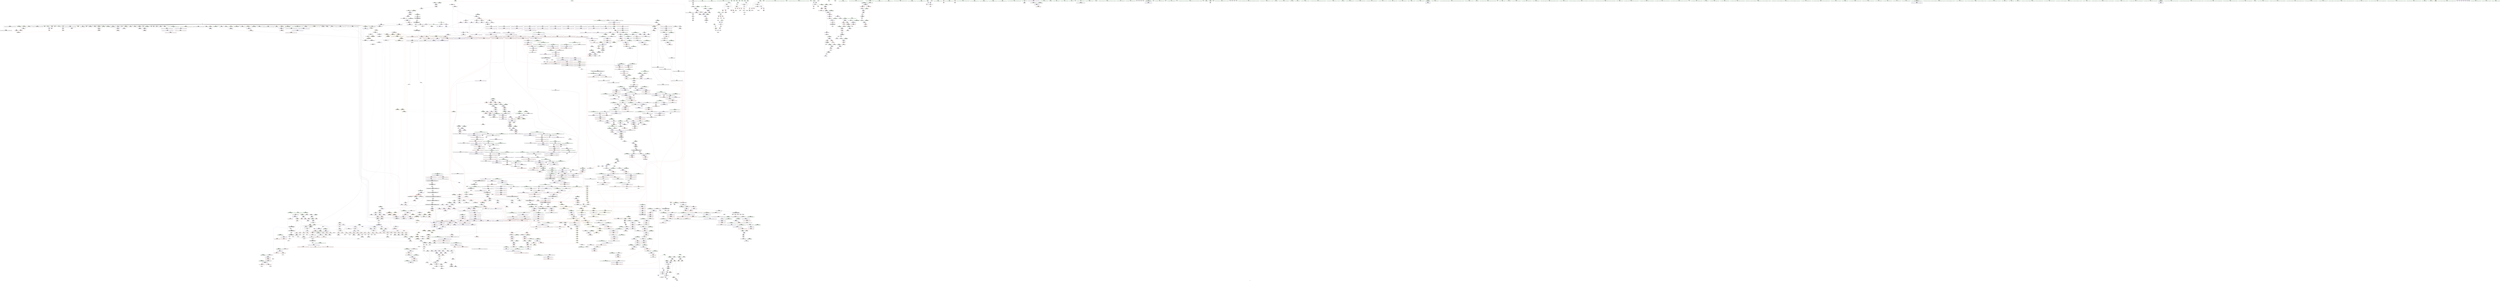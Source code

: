 digraph "SVFG" {
	label="SVFG";

	Node0x5571d3315c50 [shape=record,color=grey,label="{NodeID: 0\nNullPtr|{|<s51>123}}"];
	Node0x5571d3315c50 -> Node0x5571d3392d20[style=solid];
	Node0x5571d3315c50 -> Node0x5571d3392e20[style=solid];
	Node0x5571d3315c50 -> Node0x5571d3392ef0[style=solid];
	Node0x5571d3315c50 -> Node0x5571d3392fc0[style=solid];
	Node0x5571d3315c50 -> Node0x5571d3393090[style=solid];
	Node0x5571d3315c50 -> Node0x5571d3393160[style=solid];
	Node0x5571d3315c50 -> Node0x5571d3393230[style=solid];
	Node0x5571d3315c50 -> Node0x5571d3393300[style=solid];
	Node0x5571d3315c50 -> Node0x5571d33933d0[style=solid];
	Node0x5571d3315c50 -> Node0x5571d33934a0[style=solid];
	Node0x5571d3315c50 -> Node0x5571d3393570[style=solid];
	Node0x5571d3315c50 -> Node0x5571d3393640[style=solid];
	Node0x5571d3315c50 -> Node0x5571d3393710[style=solid];
	Node0x5571d3315c50 -> Node0x5571d33937e0[style=solid];
	Node0x5571d3315c50 -> Node0x5571d33938b0[style=solid];
	Node0x5571d3315c50 -> Node0x5571d3393980[style=solid];
	Node0x5571d3315c50 -> Node0x5571d3393a50[style=solid];
	Node0x5571d3315c50 -> Node0x5571d3393b20[style=solid];
	Node0x5571d3315c50 -> Node0x5571d3393bf0[style=solid];
	Node0x5571d3315c50 -> Node0x5571d3393cc0[style=solid];
	Node0x5571d3315c50 -> Node0x5571d3393d90[style=solid];
	Node0x5571d3315c50 -> Node0x5571d3393e60[style=solid];
	Node0x5571d3315c50 -> Node0x5571d3393f30[style=solid];
	Node0x5571d3315c50 -> Node0x5571d3394000[style=solid];
	Node0x5571d3315c50 -> Node0x5571d33940d0[style=solid];
	Node0x5571d3315c50 -> Node0x5571d33941a0[style=solid];
	Node0x5571d3315c50 -> Node0x5571d3394270[style=solid];
	Node0x5571d3315c50 -> Node0x5571d3394340[style=solid];
	Node0x5571d3315c50 -> Node0x5571d3394410[style=solid];
	Node0x5571d3315c50 -> Node0x5571d33944e0[style=solid];
	Node0x5571d3315c50 -> Node0x5571d33945b0[style=solid];
	Node0x5571d3315c50 -> Node0x5571d3394680[style=solid];
	Node0x5571d3315c50 -> Node0x5571d3394750[style=solid];
	Node0x5571d3315c50 -> Node0x5571d3394820[style=solid];
	Node0x5571d3315c50 -> Node0x5571d33948f0[style=solid];
	Node0x5571d3315c50 -> Node0x5571d33949c0[style=solid];
	Node0x5571d3315c50 -> Node0x5571d3394a90[style=solid];
	Node0x5571d3315c50 -> Node0x5571d3394b60[style=solid];
	Node0x5571d3315c50 -> Node0x5571d3394c30[style=solid];
	Node0x5571d3315c50 -> Node0x5571d3394d00[style=solid];
	Node0x5571d3315c50 -> Node0x5571d33d5720[style=solid];
	Node0x5571d3315c50 -> Node0x5571d33d9780[style=solid];
	Node0x5571d3315c50 -> Node0x5571d33d9850[style=solid];
	Node0x5571d3315c50 -> Node0x5571d33d9920[style=solid];
	Node0x5571d3315c50 -> Node0x5571d33db660[style=solid];
	Node0x5571d3315c50 -> Node0x5571d33e17e0[style=solid];
	Node0x5571d3315c50 -> Node0x5571d33e18b0[style=solid];
	Node0x5571d3315c50 -> Node0x5571d33e1980[style=solid];
	Node0x5571d3315c50 -> Node0x5571d2a9e9e0[style=solid];
	Node0x5571d3315c50 -> Node0x5571d33be750[style=solid];
	Node0x5571d3315c50 -> Node0x5571d33bebd0[style=solid];
	Node0x5571d3315c50:s51 -> Node0x5571d352d5f0[style=solid,color=red];
	Node0x5571d33954e0 [shape=record,color=black,label="{NodeID: 443\n162\<--161\nidxprom17\<--\n_Z5solveSt6vectorIdSaIdEE\n}"];
	Node0x5571d33a4880 [shape=record,color=red,label="{NodeID: 886\n152\<--101\n\<--n\n_Z5solveSt6vectorIdSaIdEE\n}"];
	Node0x5571d33a4880 -> Node0x5571d33beed0[style=solid];
	Node0x5571d33dabd0 [shape=record,color=blue,label="{NodeID: 1329\n1070\<--1065\n.addr\<--\n_ZN9__gnu_cxx13new_allocatorIdE10deallocateEPdm\n}"];
	Node0x5571d338da90 [shape=record,color=green,label="{NodeID: 222\n1434\<--1435\nthis.addr\<--this.addr_field_insensitive\n_ZNSt6vectorIdSaIdEE5beginEv\n}"];
	Node0x5571d338da90 -> Node0x5571d33cd8b0[style=solid];
	Node0x5571d338da90 -> Node0x5571d33dc9e0[style=solid];
	Node0x5571d33b0ed0 [shape=record,color=purple,label="{NodeID: 665\n260\<--258\n_M_start\<--\n_ZNSt6vectorIdSaIdEEixEm\n}"];
	Node0x5571d33b0ed0 -> Node0x5571d33a65c0[style=solid];
	Node0x5571d3531f40 [shape=record,color=black,label="{NodeID: 3322\n1551 = PHI(1368, )\n0th arg _ZSt3maxImERKT_S2_S2_ }"];
	Node0x5571d3531f40 -> Node0x5571d33dd470[style=solid];
	Node0x5571d3414790 [shape=record,color=grey,label="{NodeID: 2215\n211 = Binary(210, 138, )\n}"];
	Node0x5571d3414790 -> Node0x5571d33d6380[style=solid];
	Node0x5571d33cf6c0 [shape=record,color=red,label="{NodeID: 1108\n1719\<--1718\n\<--coerce.dive\n_ZSt32__make_move_if_noexcept_iteratorIdSt13move_iteratorIPdEET0_PT_\n}"];
	Node0x5571d33cf6c0 -> Node0x5571d33abb60[style=solid];
	Node0x5571d3331ce0 [shape=record,color=green,label="{NodeID: 1\n7\<--1\n__dso_handle\<--dummyObj\nGlob }"];
	Node0x5571d33955b0 [shape=record,color=black,label="{NodeID: 444\n165\<--164\nidxprom19\<--\n_Z5solveSt6vectorIdSaIdEE\n}"];
	Node0x5571d33e7850 [shape=record,color=yellow,style=double,label="{NodeID: 3101\n16V_10 = CSCHI(MR_16V_5)\npts\{1659 \}\nCS[]|{|<s1>21}}"];
	Node0x5571d33e7850 -> Node0x5571d3479fa0[style=dashed];
	Node0x5571d33e7850:s1 -> Node0x5571d3499420[style=dashed,color=red];
	Node0x5571d33a4950 [shape=record,color=red,label="{NodeID: 887\n219\<--101\n\<--n\n_Z5solveSt6vectorIdSaIdEE\n}"];
	Node0x5571d33a4950 -> Node0x5571d3395d00[style=solid];
	Node0x5571d33daca0 [shape=record,color=blue,label="{NodeID: 1330\n1088\<--1087\nthis.addr\<--this\n_ZN9__gnu_cxx13new_allocatorIdED2Ev\n}"];
	Node0x5571d33daca0 -> Node0x5571d33cacd0[style=dashed];
	Node0x5571d338db60 [shape=record,color=green,label="{NodeID: 223\n1448\<--1449\nthis.addr\<--this.addr_field_insensitive\n_ZNSt12_Vector_baseIdSaIdEE11_M_allocateEm\n}"];
	Node0x5571d338db60 -> Node0x5571d33cda50[style=solid];
	Node0x5571d338db60 -> Node0x5571d33dcab0[style=solid];
	Node0x5571d33b0fa0 [shape=record,color=purple,label="{NodeID: 666\n417\<--416\nvbase.offset.ptr\<--vtable\nmain\n}"];
	Node0x5571d33b0fa0 -> Node0x5571d33a6d60[style=solid];
	Node0x5571d3532050 [shape=record,color=black,label="{NodeID: 3323\n1552 = PHI(1362, )\n1st arg _ZSt3maxImERKT_S2_S2_ }"];
	Node0x5571d3532050 -> Node0x5571d33dd540[style=solid];
	Node0x5571d3414910 [shape=record,color=grey,label="{NodeID: 2216\n2454 = Binary(246, 2453, )\n}"];
	Node0x5571d33cf790 [shape=record,color=red,label="{NodeID: 1109\n1750\<--1729\n\<--__result.addr\n_ZSt18uninitialized_copyISt13move_iteratorIPdES1_ET0_T_S4_S3_\n|{<s0>133}}"];
	Node0x5571d33cf790:s0 -> Node0x5571d3534aa0[style=solid,color=red];
	Node0x5571d333c130 [shape=record,color=green,label="{NodeID: 2\n9\<--1\n\<--dummyObj\nCan only get source location for instruction, argument, global var or function.}"];
	Node0x5571d3395680 [shape=record,color=black,label="{NodeID: 445\n169\<--168\nconv21\<--\n_Z5solveSt6vectorIdSaIdEE\n|{<s0>5}}"];
	Node0x5571d3395680:s0 -> Node0x5571d3530a40[style=solid,color=red];
	Node0x5571d33e79b0 [shape=record,color=yellow,style=double,label="{NodeID: 3102\n67V_7 = CSCHI(MR_67V_3)\npts\{2850002 \}\nCS[]|{|<s1>22|<s2>25}}"];
	Node0x5571d33e79b0 -> Node0x5571d347aea0[style=dashed];
	Node0x5571d33e79b0:s1 -> Node0x5571d349d040[style=dashed,color=red];
	Node0x5571d33e79b0:s2 -> Node0x5571d349d040[style=dashed,color=red];
	Node0x5571d33a4a20 [shape=record,color=red,label="{NodeID: 888\n222\<--101\n\<--n\n_Z5solveSt6vectorIdSaIdEE\n}"];
	Node0x5571d33a4a20 -> Node0x5571d3415090[style=solid];
	Node0x5571d33dad70 [shape=record,color=blue,label="{NodeID: 1331\n1097\<--1094\n__a.addr\<--__a\n_ZNSt16allocator_traitsISaIdEE9constructIdJRKdEEEvRS0_PT_DpOT0_\n}"];
	Node0x5571d33dad70 -> Node0x5571d33cada0[style=dashed];
	Node0x5571d338dc30 [shape=record,color=green,label="{NodeID: 224\n1450\<--1451\n__n.addr\<--__n.addr_field_insensitive\n_ZNSt12_Vector_baseIdSaIdEE11_M_allocateEm\n}"];
	Node0x5571d338dc30 -> Node0x5571d33cdb20[style=solid];
	Node0x5571d338dc30 -> Node0x5571d33cdbf0[style=solid];
	Node0x5571d338dc30 -> Node0x5571d33dcb80[style=solid];
	Node0x5571d33b1070 [shape=record,color=purple,label="{NodeID: 667\n534\<--498\ncoerce.dive\<--agg.tmp\n_ZNSt6vectorIdSaIdEE9push_backERKd\n}"];
	Node0x5571d33b1070 -> Node0x5571d33d77d0[style=solid];
	Node0x5571d3532160 [shape=record,color=black,label="{NodeID: 3324\n1979 = PHI(1528, )\n0th arg _ZN9__gnu_cxx13new_allocatorIdE7destroyIdEEvPT_ }"];
	Node0x5571d3532160 -> Node0x5571d33e02c0[style=solid];
	Node0x5571d3414a90 [shape=record,color=grey,label="{NodeID: 2217\n207 = Binary(206, 198, )\n}"];
	Node0x5571d3414a90 -> Node0x5571d33d62b0[style=solid];
	Node0x5571d33cf860 [shape=record,color=red,label="{NodeID: 1110\n1752\<--1751\n\<--coerce.dive3\n_ZSt18uninitialized_copyISt13move_iteratorIPdES1_ET0_T_S4_S3_\n|{<s0>133}}"];
	Node0x5571d33cf860:s0 -> Node0x5571d3534880[style=solid,color=red];
	Node0x5571d3385030 [shape=record,color=green,label="{NodeID: 3\n20\<--1\n\<--dummyObj\nCan only get source location for instruction, argument, global var or function.}"];
	Node0x5571d349ed40 [shape=record,color=yellow,style=double,label="{NodeID: 2660\n69V_1 = ENCHI(MR_69V_0)\npts\{2750000 2750001 \}\nFun[_ZNSt6vectorIdSaIdEE3endEv]|{<s0>101}}"];
	Node0x5571d349ed40:s0 -> Node0x5571d2aa3ab0[style=dashed,color=red];
	Node0x5571d3395750 [shape=record,color=black,label="{NodeID: 446\n177\<--176\nidxprom23\<--add\n_Z5solveSt6vectorIdSaIdEE\n}"];
	Node0x5571d33e7a90 [shape=record,color=yellow,style=double,label="{NodeID: 3103\n71V_7 = CSCHI(MR_71V_3)\npts\{2850000 2850001 \}\nCS[]|{|<s1>21|<s2>21|<s3>22|<s4>22|<s5>25|<s6>25}}"];
	Node0x5571d33e7a90 -> Node0x5571d347b8a0[style=dashed];
	Node0x5571d33e7a90:s1 -> Node0x5571d34995e0[style=dashed,color=red];
	Node0x5571d33e7a90:s2 -> Node0x5571d34996c0[style=dashed,color=red];
	Node0x5571d33e7a90:s3 -> Node0x5571d349ce20[style=dashed,color=red];
	Node0x5571d33e7a90:s4 -> Node0x5571d349cf30[style=dashed,color=red];
	Node0x5571d33e7a90:s5 -> Node0x5571d349ce20[style=dashed,color=red];
	Node0x5571d33e7a90:s6 -> Node0x5571d349cf30[style=dashed,color=red];
	Node0x5571d33a4af0 [shape=record,color=red,label="{NodeID: 889\n118\<--103\n\<--i\n_Z5solveSt6vectorIdSaIdEE\n}"];
	Node0x5571d33a4af0 -> Node0x5571d33bf1d0[style=solid];
	Node0x5571d33dae40 [shape=record,color=blue,label="{NodeID: 1332\n1099\<--1095\n__p.addr\<--__p\n_ZNSt16allocator_traitsISaIdEE9constructIdJRKdEEEvRS0_PT_DpOT0_\n}"];
	Node0x5571d33dae40 -> Node0x5571d33cae70[style=dashed];
	Node0x5571d338dd00 [shape=record,color=green,label="{NodeID: 225\n1463\<--1464\n_ZNSt16allocator_traitsISaIdEE8allocateERS0_m\<--_ZNSt16allocator_traitsISaIdEE8allocateERS0_m_field_insensitive\n}"];
	Node0x5571d33b1140 [shape=record,color=purple,label="{NodeID: 668\n537\<--498\ncoerce.dive8\<--agg.tmp\n_ZNSt6vectorIdSaIdEE9push_backERKd\n}"];
	Node0x5571d33b1140 -> Node0x5571d33c7320[style=solid];
	Node0x5571d3532270 [shape=record,color=black,label="{NodeID: 3325\n1980 = PHI(1529, )\n1st arg _ZN9__gnu_cxx13new_allocatorIdE7destroyIdEEvPT_ }"];
	Node0x5571d3532270 -> Node0x5571d33e0390[style=solid];
	Node0x5571d3414c10 [shape=record,color=grey,label="{NodeID: 2218\n197 = Binary(148, 196, )\n}"];
	Node0x5571d3414c10 -> Node0x5571d3414d90[style=solid];
	Node0x5571d33cf930 [shape=record,color=red,label="{NodeID: 1111\n1754\<--1753\n\<--coerce.dive4\n_ZSt18uninitialized_copyISt13move_iteratorIPdES1_ET0_T_S4_S3_\n|{<s0>133}}"];
	Node0x5571d33cf930:s0 -> Node0x5571d3534990[style=solid,color=red];
	Node0x5571d33850c0 [shape=record,color=green,label="{NodeID: 4\n25\<--1\n.str\<--dummyObj\nGlob }"];
	Node0x5571d349ee20 [shape=record,color=yellow,style=double,label="{NodeID: 2661\n399V_1 = ENCHI(MR_399V_0)\npts\{13130000 \}\nFun[_ZNSt6vectorIdSaIdEE3endEv]|{<s0>101}}"];
	Node0x5571d349ee20:s0 -> Node0x5571d33ddbc0[style=dashed,color=red];
	Node0x5571d3395820 [shape=record,color=black,label="{NodeID: 447\n181\<--180\nidxprom26\<--add25\n_Z5solveSt6vectorIdSaIdEE\n}"];
	Node0x5571d33a4bc0 [shape=record,color=red,label="{NodeID: 890\n128\<--103\n\<--i\n_Z5solveSt6vectorIdSaIdEE\n}"];
	Node0x5571d33a4bc0 -> Node0x5571d3395340[style=solid];
	Node0x5571d33daf10 [shape=record,color=blue,label="{NodeID: 1333\n1101\<--1096\n__args.addr\<--__args\n_ZNSt16allocator_traitsISaIdEE9constructIdJRKdEEEvRS0_PT_DpOT0_\n}"];
	Node0x5571d33daf10 -> Node0x5571d33caf40[style=dashed];
	Node0x5571d338de00 [shape=record,color=green,label="{NodeID: 226\n1474\<--1475\n__first.addr\<--__first.addr_field_insensitive\n_ZSt34__uninitialized_move_if_noexcept_aIPdS0_SaIdEET0_T_S3_S2_RT1_\n}"];
	Node0x5571d338de00 -> Node0x5571d33cdcc0[style=solid];
	Node0x5571d338de00 -> Node0x5571d33dcc50[style=solid];
	Node0x5571d33b1210 [shape=record,color=purple,label="{NodeID: 669\n504\<--503\n_M_impl\<--\n_ZNSt6vectorIdSaIdEE9push_backERKd\n}"];
	Node0x5571d35323b0 [shape=record,color=black,label="{NodeID: 3326\n1722 = PHI(1700, )\n0th arg _ZSt18uninitialized_copyISt13move_iteratorIPdES1_ET0_T_S4_S3_ }"];
	Node0x5571d35323b0 -> Node0x5571d33de650[style=solid];
	Node0x5571d3414d90 [shape=record,color=grey,label="{NodeID: 2219\n198 = Binary(192, 197, )\n}"];
	Node0x5571d3414d90 -> Node0x5571d3414a90[style=solid];
	Node0x5571d33cfa00 [shape=record,color=red,label="{NodeID: 1112\n1789\<--1772\n\<--__result.addr\n_ZNSt20__uninitialized_copyILb1EE13__uninit_copyISt13move_iteratorIPdES3_EET0_T_S6_S5_\n|{<s0>136}}"];
	Node0x5571d33cfa00:s0 -> Node0x5571d3538230[style=solid,color=red];
	Node0x5571d3385370 [shape=record,color=green,label="{NodeID: 5\n27\<--1\n.str.1\<--dummyObj\nGlob }"];
	Node0x5571d349ef00 [shape=record,color=yellow,style=double,label="{NodeID: 2662\n16V_1 = ENCHI(MR_16V_0)\npts\{1659 \}\nFun[_ZSt4copyIN9__gnu_cxx17__normal_iteratorIPKdSt6vectorIdSaIdEEEEPdET0_T_SA_S9_]|{<s0>174}}"];
	Node0x5571d349ef00:s0 -> Node0x5571d349d150[style=dashed,color=red];
	Node0x5571d33958f0 [shape=record,color=black,label="{NodeID: 448\n187\<--186\nidxprom29\<--\n_Z5solveSt6vectorIdSaIdEE\n}"];
	Node0x5571d33a4c90 [shape=record,color=red,label="{NodeID: 891\n142\<--103\n\<--i\n_Z5solveSt6vectorIdSaIdEE\n}"];
	Node0x5571d33a4c90 -> Node0x5571d3415690[style=solid];
	Node0x5571d33dafe0 [shape=record,color=blue,label="{NodeID: 1334\n1141\<--1119\ncoerce.dive\<--__position.coerce\n_ZNSt6vectorIdSaIdEE17_M_realloc_insertIJRKdEEEvN9__gnu_cxx17__normal_iteratorIPdS1_EEDpOT_\n|{|<s2>80}}"];
	Node0x5571d33dafe0 -> Node0x5571d33cc390[style=dashed];
	Node0x5571d33dafe0 -> Node0x5571d33cc460[style=dashed];
	Node0x5571d33dafe0:s2 -> Node0x5571d3490890[style=dashed,color=red];
	Node0x5571d338ded0 [shape=record,color=green,label="{NodeID: 227\n1476\<--1477\n__last.addr\<--__last.addr_field_insensitive\n_ZSt34__uninitialized_move_if_noexcept_aIPdS0_SaIdEET0_T_S3_S2_RT1_\n}"];
	Node0x5571d338ded0 -> Node0x5571d33cdd90[style=solid];
	Node0x5571d338ded0 -> Node0x5571d33dcd20[style=solid];
	Node0x5571d33b12e0 [shape=record,color=purple,label="{NodeID: 670\n505\<--503\n_M_finish\<--\n_ZNSt6vectorIdSaIdEE9push_backERKd\n}"];
	Node0x5571d33b12e0 -> Node0x5571d33c6fe0[style=solid];
	Node0x5571d35324f0 [shape=record,color=black,label="{NodeID: 3327\n1723 = PHI(1702, )\n1st arg _ZSt18uninitialized_copyISt13move_iteratorIPdES1_ET0_T_S4_S3_ }"];
	Node0x5571d35324f0 -> Node0x5571d33de720[style=solid];
	Node0x5571d3414f10 [shape=record,color=grey,label="{NodeID: 2220\n200 = Binary(199, 138, )\n}"];
	Node0x5571d3414f10 -> Node0x5571d3395b60[style=solid];
	Node0x5571d33cfad0 [shape=record,color=red,label="{NodeID: 1113\n1791\<--1790\n\<--coerce.dive3\n_ZNSt20__uninitialized_copyILb1EE13__uninit_copyISt13move_iteratorIPdES3_EET0_T_S6_S5_\n|{<s0>136}}"];
	Node0x5571d33cfad0:s0 -> Node0x5571d3537fb0[style=solid,color=red];
	Node0x5571d3385400 [shape=record,color=green,label="{NodeID: 6\n29\<--1\nstdin\<--dummyObj\nGlob }"];
	Node0x5571d33959c0 [shape=record,color=black,label="{NodeID: 449\n190\<--189\nidxprom31\<--\n_Z5solveSt6vectorIdSaIdEE\n}"];
	Node0x5571d33e7e30 [shape=record,color=yellow,style=double,label="{NodeID: 3106\n103V_2 = CSCHI(MR_103V_1)\npts\{2750000 2750001 2750002 \}\nCS[]|{<s0>18|<s1>18}}"];
	Node0x5571d33e7e30:s0 -> Node0x5571d3476da0[style=dashed,color=blue];
	Node0x5571d33e7e30:s1 -> Node0x5571d34772a0[style=dashed,color=blue];
	Node0x5571d33a4d60 [shape=record,color=red,label="{NodeID: 892\n124\<--105\n\<--j\n_Z5solveSt6vectorIdSaIdEE\n}"];
	Node0x5571d33a4d60 -> Node0x5571d33bed50[style=solid];
	Node0x5571d33db0b0 [shape=record,color=blue,label="{NodeID: 1335\n1123\<--1118\nthis.addr\<--this\n_ZNSt6vectorIdSaIdEE17_M_realloc_insertIJRKdEEEvN9__gnu_cxx17__normal_iteratorIPdS1_EEDpOT_\n}"];
	Node0x5571d33db0b0 -> Node0x5571d33cb010[style=dashed];
	Node0x5571d33963c0 [shape=record,color=green,label="{NodeID: 228\n1478\<--1479\n__result.addr\<--__result.addr_field_insensitive\n_ZSt34__uninitialized_move_if_noexcept_aIPdS0_SaIdEET0_T_S3_S2_RT1_\n}"];
	Node0x5571d33963c0 -> Node0x5571d33cde60[style=solid];
	Node0x5571d33963c0 -> Node0x5571d33dcdf0[style=solid];
	Node0x5571d33b13b0 [shape=record,color=purple,label="{NodeID: 671\n508\<--507\n_M_impl2\<--\n_ZNSt6vectorIdSaIdEE9push_backERKd\n}"];
	Node0x5571d3532630 [shape=record,color=black,label="{NodeID: 3328\n1724 = PHI(1698, )\n2nd arg _ZSt18uninitialized_copyISt13move_iteratorIPdES1_ET0_T_S4_S3_ }"];
	Node0x5571d3532630 -> Node0x5571d33de7f0[style=solid];
	Node0x5571d3415090 [shape=record,color=grey,label="{NodeID: 2221\n223 = Binary(222, 88, )\n}"];
	Node0x5571d3415090 -> Node0x5571d3395dd0[style=solid];
	Node0x5571d33cfba0 [shape=record,color=red,label="{NodeID: 1114\n1793\<--1792\n\<--coerce.dive4\n_ZNSt20__uninitialized_copyILb1EE13__uninit_copyISt13move_iteratorIPdES3_EET0_T_S6_S5_\n|{<s0>136}}"];
	Node0x5571d33cfba0:s0 -> Node0x5571d35380f0[style=solid,color=red];
	Node0x5571d3385490 [shape=record,color=green,label="{NodeID: 7\n30\<--1\n.str.2\<--dummyObj\nGlob }"];
	Node0x5571d3395a90 [shape=record,color=black,label="{NodeID: 450\n194\<--193\nconv33\<--\n_Z5solveSt6vectorIdSaIdEE\n|{<s0>6}}"];
	Node0x5571d3395a90:s0 -> Node0x5571d3530a40[style=solid,color=red];
	Node0x5571d33a4e30 [shape=record,color=red,label="{NodeID: 893\n131\<--105\n\<--j\n_Z5solveSt6vectorIdSaIdEE\n}"];
	Node0x5571d33a4e30 -> Node0x5571d3395410[style=solid];
	Node0x5571d33db180 [shape=record,color=blue,label="{NodeID: 1336\n1125\<--1120\n__args.addr\<--__args\n_ZNSt6vectorIdSaIdEE17_M_realloc_insertIJRKdEEEvN9__gnu_cxx17__normal_iteratorIPdS1_EEDpOT_\n}"];
	Node0x5571d33db180 -> Node0x5571d33cb0e0[style=dashed];
	Node0x5571d3396450 [shape=record,color=green,label="{NodeID: 229\n1480\<--1481\n__alloc.addr\<--__alloc.addr_field_insensitive\n_ZSt34__uninitialized_move_if_noexcept_aIPdS0_SaIdEET0_T_S3_S2_RT1_\n}"];
	Node0x5571d3396450 -> Node0x5571d33cdf30[style=solid];
	Node0x5571d3396450 -> Node0x5571d33dcec0[style=solid];
	Node0x5571d33b1480 [shape=record,color=purple,label="{NodeID: 672\n509\<--507\n_M_end_of_storage\<--\n_ZNSt6vectorIdSaIdEE9push_backERKd\n}"];
	Node0x5571d33b1480 -> Node0x5571d33c70b0[style=solid];
	Node0x5571d3532770 [shape=record,color=black,label="{NodeID: 3329\n854 = PHI(480, )\n0th arg _ZNSt12_Vector_baseIdSaIdEEC2Ev }"];
	Node0x5571d3532770 -> Node0x5571d33d95e0[style=solid];
	Node0x5571d3415210 [shape=record,color=grey,label="{NodeID: 2222\n216 = Binary(215, 138, )\n}"];
	Node0x5571d3415210 -> Node0x5571d33d6450[style=solid];
	Node0x5571d33cfc70 [shape=record,color=red,label="{NodeID: 1115\n1831\<--1806\n\<--__result.addr\n_ZSt4copyISt13move_iteratorIPdES1_ET0_T_S4_S3_\n|{<s0>141}}"];
	Node0x5571d33cfc70:s0 -> Node0x5571d3535b20[style=solid,color=red];
	Node0x5571d3385520 [shape=record,color=green,label="{NodeID: 8\n32\<--1\n.str.3\<--dummyObj\nGlob }"];
	Node0x5571d3395b60 [shape=record,color=black,label="{NodeID: 451\n201\<--200\nidxprom37\<--add36\n_Z5solveSt6vectorIdSaIdEE\n}"];
	Node0x5571d33a4f00 [shape=record,color=red,label="{NodeID: 894\n136\<--105\n\<--j\n_Z5solveSt6vectorIdSaIdEE\n}"];
	Node0x5571d33a4f00 -> Node0x5571d3415810[style=solid];
	Node0x5571d33db250 [shape=record,color=blue,label="{NodeID: 1337\n1127\<--1147\n__len\<--call\n_ZNSt6vectorIdSaIdEE17_M_realloc_insertIJRKdEEEvN9__gnu_cxx17__normal_iteratorIPdS1_EEDpOT_\n}"];
	Node0x5571d33db250 -> Node0x5571d33cb1b0[style=dashed];
	Node0x5571d33db250 -> Node0x5571d33cb280[style=dashed];
	Node0x5571d33db250 -> Node0x5571d33cb350[style=dashed];
	Node0x5571d3396520 [shape=record,color=green,label="{NodeID: 230\n1482\<--1483\nagg.tmp\<--agg.tmp_field_insensitive\n_ZSt34__uninitialized_move_if_noexcept_aIPdS0_SaIdEET0_T_S3_S2_RT1_\n}"];
	Node0x5571d3396520 -> Node0x5571d33b4d60[style=solid];
	Node0x5571d3396520 -> Node0x5571d33b4e30[style=solid];
	Node0x5571d33b1550 [shape=record,color=purple,label="{NodeID: 673\n514\<--513\n_M_impl3\<--\n_ZNSt6vectorIdSaIdEE9push_backERKd\n}"];
	Node0x5571d33b1550 -> Node0x5571d33a73e0[style=solid];
	Node0x5571d35328b0 [shape=record,color=black,label="{NodeID: 3330\n931 = PHI(601, 657, 1188, 1204, 1240, 1260, )\n0th arg _ZNSt12_Vector_baseIdSaIdEE19_M_get_Tp_allocatorEv }"];
	Node0x5571d35328b0 -> Node0x5571d33d9e00[style=solid];
	Node0x5571d3415390 [shape=record,color=grey,label="{NodeID: 2223\n2443 = Binary(2441, 2442, )\n}"];
	Node0x5571d3415390 -> Node0x5571d3415510[style=solid];
	Node0x5571d33cfd40 [shape=record,color=red,label="{NodeID: 1116\n1821\<--1820\n\<--coerce.dive2\n_ZSt4copyISt13move_iteratorIPdES1_ET0_T_S4_S3_\n|{<s0>138}}"];
	Node0x5571d33cfd40:s0 -> Node0x5571d3534730[style=solid,color=red];
	Node0x5571d3385d60 [shape=record,color=green,label="{NodeID: 9\n34\<--1\nstdout\<--dummyObj\nGlob }"];
	Node0x5571d3395c30 [shape=record,color=black,label="{NodeID: 452\n204\<--203\nidxprom39\<--\n_Z5solveSt6vectorIdSaIdEE\n}"];
	Node0x5571d33a4fd0 [shape=record,color=red,label="{NodeID: 895\n151\<--107\n\<--i9\n_Z5solveSt6vectorIdSaIdEE\n}"];
	Node0x5571d33a4fd0 -> Node0x5571d33beed0[style=solid];
	Node0x5571d33db320 [shape=record,color=blue,label="{NodeID: 1338\n1155\<--1152\ncoerce.dive3\<--call2\n_ZNSt6vectorIdSaIdEE17_M_realloc_insertIJRKdEEEvN9__gnu_cxx17__normal_iteratorIPdS1_EEDpOT_\n|{|<s2>80}}"];
	Node0x5571d33db320 -> Node0x5571d33cc390[style=dashed];
	Node0x5571d33db320 -> Node0x5571d33cc460[style=dashed];
	Node0x5571d33db320:s2 -> Node0x5571d3490890[style=dashed,color=red];
	Node0x5571d33965f0 [shape=record,color=green,label="{NodeID: 231\n1484\<--1485\nagg.tmp1\<--agg.tmp1_field_insensitive\n_ZSt34__uninitialized_move_if_noexcept_aIPdS0_SaIdEET0_T_S3_S2_RT1_\n}"];
	Node0x5571d33965f0 -> Node0x5571d33b4f00[style=solid];
	Node0x5571d33965f0 -> Node0x5571d33b4fd0[style=solid];
	Node0x5571d33b1620 [shape=record,color=purple,label="{NodeID: 674\n517\<--516\n_M_impl4\<--\n_ZNSt6vectorIdSaIdEE9push_backERKd\n}"];
	Node0x5571d3532e00 [shape=record,color=black,label="{NodeID: 3331\n75 = PHI(87, 349, )\n0th arg _Z2cbi }"];
	Node0x5571d3532e00 -> Node0x5571d33d5820[style=solid];
	Node0x5571d3415510 [shape=record,color=grey,label="{NodeID: 2224\n2444 = Binary(2443, 246, )\n}"];
	Node0x5571d3415510 -> Node0x5571d33e3930[style=solid];
	Node0x5571d33cfe10 [shape=record,color=red,label="{NodeID: 1117\n1829\<--1828\n\<--coerce.dive4\n_ZSt4copyISt13move_iteratorIPdES1_ET0_T_S4_S3_\n|{<s0>140}}"];
	Node0x5571d33cfe10:s0 -> Node0x5571d3534730[style=solid,color=red];
	Node0x5571d3385e20 [shape=record,color=green,label="{NodeID: 10\n35\<--1\n_ZSt3cin\<--dummyObj\nGlob }"];
	Node0x5571d3395d00 [shape=record,color=black,label="{NodeID: 453\n220\<--219\nidxprom48\<--\n_Z5solveSt6vectorIdSaIdEE\n}"];
	Node0x5571d33a50a0 [shape=record,color=red,label="{NodeID: 896\n158\<--107\n\<--i9\n_Z5solveSt6vectorIdSaIdEE\n}"];
	Node0x5571d33a50a0 -> Node0x5571d33bf050[style=solid];
	Node0x5571d3491bf0 [shape=record,color=yellow,style=double,label="{NodeID: 2446\n16V_1 = ENCHI(MR_16V_0)\npts\{1659 \}\nFun[_ZSt18uninitialized_copyIN9__gnu_cxx17__normal_iteratorIPKdSt6vectorIdSaIdEEEEPdET0_T_SA_S9_]|{<s0>166}}"];
	Node0x5571d3491bf0:s0 -> Node0x5571d346f830[style=dashed,color=red];
	Node0x5571d33db3f0 [shape=record,color=blue,label="{NodeID: 1339\n1129\<--1157\n__elems_before\<--call4\n_ZNSt6vectorIdSaIdEE17_M_realloc_insertIJRKdEEEvN9__gnu_cxx17__normal_iteratorIPdS1_EEDpOT_\n}"];
	Node0x5571d33db3f0 -> Node0x5571d33cb420[style=dashed];
	Node0x5571d33db3f0 -> Node0x5571d33cb4f0[style=dashed];
	Node0x5571d33966c0 [shape=record,color=green,label="{NodeID: 232\n1492\<--1493\n_ZSt32__make_move_if_noexcept_iteratorIdSt13move_iteratorIPdEET0_PT_\<--_ZSt32__make_move_if_noexcept_iteratorIdSt13move_iteratorIPdEET0_PT__field_insensitive\n}"];
	Node0x5571d33b16f0 [shape=record,color=purple,label="{NodeID: 675\n518\<--516\n_M_finish5\<--\n_ZNSt6vectorIdSaIdEE9push_backERKd\n}"];
	Node0x5571d33b16f0 -> Node0x5571d33c7180[style=solid];
	Node0x5571d3532f50 [shape=record,color=black,label="{NodeID: 3332\n1118 = PHI(502, )\n0th arg _ZNSt6vectorIdSaIdEE17_M_realloc_insertIJRKdEEEvN9__gnu_cxx17__normal_iteratorIPdS1_EEDpOT_ }"];
	Node0x5571d3532f50 -> Node0x5571d33db0b0[style=solid];
	Node0x5571d3415690 [shape=record,color=grey,label="{NodeID: 2225\n143 = Binary(142, 138, )\n}"];
	Node0x5571d3415690 -> Node0x5571d33d5ea0[style=solid];
	Node0x5571d33cfee0 [shape=record,color=red,label="{NodeID: 1118\n1849\<--1840\n\<--__first.addr\n_ZSt14__copy_move_a2ILb1EPdS0_ET1_T0_S2_S1_\n|{<s0>142}}"];
	Node0x5571d33cfee0:s0 -> Node0x5571d352e610[style=solid,color=red];
	Node0x5571d3385f20 [shape=record,color=green,label="{NodeID: 11\n36\<--1\n_ZSt4cout\<--dummyObj\nGlob }"];
	Node0x5571d3395dd0 [shape=record,color=black,label="{NodeID: 454\n224\<--223\nidxprom50\<--div\n_Z5solveSt6vectorIdSaIdEE\n}"];
	Node0x5571d33a5170 [shape=record,color=red,label="{NodeID: 897\n161\<--107\n\<--i9\n_Z5solveSt6vectorIdSaIdEE\n}"];
	Node0x5571d33a5170 -> Node0x5571d33954e0[style=solid];
	Node0x5571d33db4c0 [shape=record,color=blue,label="{NodeID: 1340\n1133\<--1163\n__new_start\<--call5\n_ZNSt6vectorIdSaIdEE17_M_realloc_insertIJRKdEEEvN9__gnu_cxx17__normal_iteratorIPdS1_EEDpOT_\n}"];
	Node0x5571d33db4c0 -> Node0x5571d33cb5c0[style=dashed];
	Node0x5571d33db4c0 -> Node0x5571d33cb690[style=dashed];
	Node0x5571d33db4c0 -> Node0x5571d33cb760[style=dashed];
	Node0x5571d33db4c0 -> Node0x5571d33cb830[style=dashed];
	Node0x5571d33db4c0 -> Node0x5571d33cb900[style=dashed];
	Node0x5571d33db4c0 -> Node0x5571d33cb9d0[style=dashed];
	Node0x5571d33db4c0 -> Node0x5571d33cbaa0[style=dashed];
	Node0x5571d33db4c0 -> Node0x5571d33cbb70[style=dashed];
	Node0x5571d33967c0 [shape=record,color=green,label="{NodeID: 233\n1507\<--1508\n_ZSt22__uninitialized_copy_aISt13move_iteratorIPdES1_dET0_T_S4_S3_RSaIT1_E\<--_ZSt22__uninitialized_copy_aISt13move_iteratorIPdES1_dET0_T_S4_S3_RSaIT1_E_field_insensitive\n}"];
	Node0x5571d33b17c0 [shape=record,color=purple,label="{NodeID: 676\n525\<--524\n_M_impl6\<--\n_ZNSt6vectorIdSaIdEE9push_backERKd\n}"];
	Node0x5571d3533060 [shape=record,color=black,label="{NodeID: 3333\n1119 = PHI(538, )\n1st arg _ZNSt6vectorIdSaIdEE17_M_realloc_insertIJRKdEEEvN9__gnu_cxx17__normal_iteratorIPdS1_EEDpOT_ }"];
	Node0x5571d3533060 -> Node0x5571d33dafe0[style=solid];
	Node0x5571d3415810 [shape=record,color=grey,label="{NodeID: 2226\n137 = Binary(136, 138, )\n}"];
	Node0x5571d3415810 -> Node0x5571d33d5dd0[style=solid];
	Node0x5571d33cffb0 [shape=record,color=red,label="{NodeID: 1119\n1853\<--1842\n\<--__last.addr\n_ZSt14__copy_move_a2ILb1EPdS0_ET1_T0_S2_S1_\n|{<s0>143}}"];
	Node0x5571d33cffb0:s0 -> Node0x5571d352e610[style=solid,color=red];
	Node0x5571d3386020 [shape=record,color=green,label="{NodeID: 12\n39\<--1\n.str.4\<--dummyObj\nGlob }"];
	Node0x5571d3395ea0 [shape=record,color=black,label="{NodeID: 455\n99\<--226\n_Z5solveSt6vectorIdSaIdEE_ret\<--\n_Z5solveSt6vectorIdSaIdEE\n|{<s0>21}}"];
	Node0x5571d3395ea0:s0 -> Node0x5571d3524870[style=solid,color=blue];
	Node0x5571d33e84f0 [shape=record,color=yellow,style=double,label="{NodeID: 3112\n16V_2 = CSCHI(MR_16V_1)\npts\{1659 \}\nCS[]|{<s0>20}}"];
	Node0x5571d33e84f0:s0 -> Node0x5571d33e7850[style=dashed,color=blue];
	Node0x5571d33a5240 [shape=record,color=red,label="{NodeID: 898\n168\<--107\n\<--i9\n_Z5solveSt6vectorIdSaIdEE\n}"];
	Node0x5571d33a5240 -> Node0x5571d3395680[style=solid];
	Node0x5571d33db590 [shape=record,color=blue,label="{NodeID: 1341\n1135\<--1167\n__new_finish\<--\n_ZNSt6vectorIdSaIdEE17_M_realloc_insertIJRKdEEEvN9__gnu_cxx17__normal_iteratorIPdS1_EEDpOT_\n}"];
	Node0x5571d33db590 -> Node0x5571d33cbde0[style=dashed];
	Node0x5571d33db590 -> Node0x5571d33cbeb0[style=dashed];
	Node0x5571d33db590 -> Node0x5571d33db660[style=dashed];
	Node0x5571d33968c0 [shape=record,color=green,label="{NodeID: 234\n1512\<--1513\nthis.addr\<--this.addr_field_insensitive\n_ZNK9__gnu_cxx17__normal_iteratorIPdSt6vectorIdSaIdEEE4baseEv\n}"];
	Node0x5571d33968c0 -> Node0x5571d33ce1a0[style=solid];
	Node0x5571d33968c0 -> Node0x5571d33dd130[style=solid];
	Node0x5571d33b1890 [shape=record,color=purple,label="{NodeID: 677\n526\<--524\n_M_finish7\<--\n_ZNSt6vectorIdSaIdEE9push_backERKd\n}"];
	Node0x5571d33b1890 -> Node0x5571d33c7250[style=solid];
	Node0x5571d33b1890 -> Node0x5571d33d7700[style=solid];
	Node0x5571d3533170 [shape=record,color=black,label="{NodeID: 3334\n1120 = PHI(536, )\n2nd arg _ZNSt6vectorIdSaIdEE17_M_realloc_insertIJRKdEEEvN9__gnu_cxx17__normal_iteratorIPdS1_EEDpOT_ }"];
	Node0x5571d3533170 -> Node0x5571d33db180[style=solid];
	Node0x5571d3415990 [shape=record,color=grey,label="{NodeID: 2227\n442 = Binary(441, 443, )\n}"];
	Node0x5571d3415990 -> Node0x5571d33d73c0[style=solid];
	Node0x5571d33d0080 [shape=record,color=red,label="{NodeID: 1120\n1855\<--1844\n\<--__result.addr\n_ZSt14__copy_move_a2ILb1EPdS0_ET1_T0_S2_S1_\n|{<s0>144}}"];
	Node0x5571d33d0080:s0 -> Node0x5571d352e610[style=solid,color=red];
	Node0x5571d3386120 [shape=record,color=green,label="{NodeID: 13\n41\<--1\n.str.5\<--dummyObj\nGlob }"];
	Node0x5571d3395f70 [shape=record,color=black,label="{NodeID: 456\n234\<--233\n\<--this1\n_ZNKSt6vectorIdSaIdEE4sizeEv\n}"];
	Node0x5571d3395f70 -> Node0x5571d33b0ac0[style=solid];
	Node0x5571d3395f70 -> Node0x5571d33b0b90[style=solid];
	Node0x5571d33e8650 [shape=record,color=yellow,style=double,label="{NodeID: 3113\n16V_2 = CSCHI(MR_16V_1)\npts\{1659 \}\nCS[]|{<s0>118}}"];
	Node0x5571d33e8650:s0 -> Node0x5571d33e9150[style=dashed,color=blue];
	Node0x5571d33a5310 [shape=record,color=red,label="{NodeID: 899\n175\<--107\n\<--i9\n_Z5solveSt6vectorIdSaIdEE\n}"];
	Node0x5571d33a5310 -> Node0x5571d3413890[style=solid];
	Node0x5571d33db660 [shape=record,color=blue, style = dotted,label="{NodeID: 1342\n1135\<--3\n__new_finish\<--dummyVal\n_ZNSt6vectorIdSaIdEE17_M_realloc_insertIJRKdEEEvN9__gnu_cxx17__normal_iteratorIPdS1_EEDpOT_\n}"];
	Node0x5571d33db660 -> Node0x5571d33cbde0[style=dashed];
	Node0x5571d33db660 -> Node0x5571d33cbeb0[style=dashed];
	Node0x5571d33db660 -> Node0x5571d33db730[style=dashed];
	Node0x5571d3396990 [shape=record,color=green,label="{NodeID: 235\n1521\<--1522\n__a.addr\<--__a.addr_field_insensitive\n_ZNSt16allocator_traitsISaIdEE7destroyIdEEvRS0_PT_\n}"];
	Node0x5571d3396990 -> Node0x5571d33ce270[style=solid];
	Node0x5571d3396990 -> Node0x5571d33dd200[style=solid];
	Node0x5571d33b1960 [shape=record,color=purple,label="{NodeID: 678\n528\<--527\nincdec.ptr\<--\n_ZNSt6vectorIdSaIdEE9push_backERKd\n}"];
	Node0x5571d33b1960 -> Node0x5571d33d7700[style=solid];
	Node0x5571d3533280 [shape=record,color=black,label="{NodeID: 3335\n982 = PHI(924, )\n0th arg _ZSt8_DestroyIPdEvT_S1_ }"];
	Node0x5571d3533280 -> Node0x5571d33da140[style=solid];
	Node0x5571d3415b10 [shape=record,color=grey,label="{NodeID: 2228\n404 = Binary(403, 138, )\n}"];
	Node0x5571d3415b10 -> Node0x5571d33d7150[style=solid];
	Node0x5571d33d0150 [shape=record,color=red,label="{NodeID: 1121\n1890\<--1878\n\<--__first.addr\n_ZSt13__copy_move_aILb1EPdS0_ET1_T0_S2_S1_\n|{<s0>148}}"];
	Node0x5571d33d0150:s0 -> Node0x5571d352c450[style=solid,color=red];
	Node0x5571d3386220 [shape=record,color=green,label="{NodeID: 14\n43\<--1\n.str.6\<--dummyObj\nGlob }"];
	Node0x5571d3396040 [shape=record,color=black,label="{NodeID: 457\n238\<--233\n\<--this1\n_ZNKSt6vectorIdSaIdEE4sizeEv\n}"];
	Node0x5571d3396040 -> Node0x5571d33b0c60[style=solid];
	Node0x5571d3396040 -> Node0x5571d33b0d30[style=solid];
	Node0x5571d33e87b0 [shape=record,color=yellow,style=double,label="{NodeID: 3114\n103V_2 = CSCHI(MR_103V_1)\npts\{2750000 2750001 2750002 \}\nCS[]|{<s0>33}}"];
	Node0x5571d33e87b0:s0 -> Node0x5571d33e7e30[style=dashed,color=blue];
	Node0x5571d33a53e0 [shape=record,color=red,label="{NodeID: 900\n186\<--107\n\<--i9\n_Z5solveSt6vectorIdSaIdEE\n}"];
	Node0x5571d33a53e0 -> Node0x5571d33958f0[style=solid];
	Node0x5571d33db730 [shape=record,color=blue,label="{NodeID: 1343\n1135\<--1190\n__new_finish\<--call11\n_ZNSt6vectorIdSaIdEE17_M_realloc_insertIJRKdEEEvN9__gnu_cxx17__normal_iteratorIPdS1_EEDpOT_\n}"];
	Node0x5571d33db730 -> Node0x5571d33cbc40[style=dashed];
	Node0x5571d33db730 -> Node0x5571d33db800[style=dashed];
	Node0x5571d3396a60 [shape=record,color=green,label="{NodeID: 236\n1523\<--1524\n__p.addr\<--__p.addr_field_insensitive\n_ZNSt16allocator_traitsISaIdEE7destroyIdEEvRS0_PT_\n}"];
	Node0x5571d3396a60 -> Node0x5571d33ce340[style=solid];
	Node0x5571d3396a60 -> Node0x5571d33dd2d0[style=solid];
	Node0x5571d33b1a30 [shape=record,color=purple,label="{NodeID: 679\n589\<--561\ncoerce.dive\<--agg.tmp\n_ZNSt6vectorIdSaIdEEC2ERKS1_\n}"];
	Node0x5571d33b1a30 -> Node0x5571d33d7a40[style=solid];
	Node0x5571d3533390 [shape=record,color=black,label="{NodeID: 3336\n983 = PHI(925, )\n1st arg _ZSt8_DestroyIPdEvT_S1_ }"];
	Node0x5571d3533390 -> Node0x5571d33da210[style=solid];
	Node0x5571d3415c90 [shape=record,color=grey,label="{NodeID: 2229\n367 = Binary(364, 366, )\n}"];
	Node0x5571d3415c90 -> Node0x5571d33bf4d0[style=solid];
	Node0x5571d33d0220 [shape=record,color=red,label="{NodeID: 1122\n1891\<--1880\n\<--__last.addr\n_ZSt13__copy_move_aILb1EPdS0_ET1_T0_S2_S1_\n|{<s0>148}}"];
	Node0x5571d33d0220:s0 -> Node0x5571d352c560[style=solid,color=red];
	Node0x5571d3386320 [shape=record,color=green,label="{NodeID: 15\n46\<--1\n\<--dummyObj\nCan only get source location for instruction, argument, global var or function.}"];
	Node0x5571d3396110 [shape=record,color=black,label="{NodeID: 458\n242\<--237\nsub.ptr.lhs.cast\<--\n_ZNKSt6vectorIdSaIdEE4sizeEv\n}"];
	Node0x5571d3396110 -> Node0x5571d3412f90[style=solid];
	Node0x5571d33e8910 [shape=record,color=yellow,style=double,label="{NodeID: 3115\n16V_2 = CSCHI(MR_16V_1)\npts\{1659 \}\nCS[]|{<s0>86}}"];
	Node0x5571d33e8910:s0 -> Node0x5571d349da70[style=dashed,color=red];
	Node0x5571d33a54b0 [shape=record,color=red,label="{NodeID: 901\n193\<--107\n\<--i9\n_Z5solveSt6vectorIdSaIdEE\n}"];
	Node0x5571d33a54b0 -> Node0x5571d3395a90[style=solid];
	Node0x5571d33db800 [shape=record,color=blue,label="{NodeID: 1344\n1135\<--1195\n__new_finish\<--incdec.ptr\n_ZNSt6vectorIdSaIdEE17_M_realloc_insertIJRKdEEEvN9__gnu_cxx17__normal_iteratorIPdS1_EEDpOT_\n}"];
	Node0x5571d33db800 -> Node0x5571d33cbd10[style=dashed];
	Node0x5571d33db800 -> Node0x5571d33cbde0[style=dashed];
	Node0x5571d33db800 -> Node0x5571d33cbeb0[style=dashed];
	Node0x5571d33db800 -> Node0x5571d33db8d0[style=dashed];
	Node0x5571d3396b30 [shape=record,color=green,label="{NodeID: 237\n1531\<--1532\n_ZN9__gnu_cxx13new_allocatorIdE7destroyIdEEvPT_\<--_ZN9__gnu_cxx13new_allocatorIdE7destroyIdEEvPT__field_insensitive\n}"];
	Node0x5571d33b1b00 [shape=record,color=purple,label="{NodeID: 680\n605\<--561\ncoerce.dive8\<--agg.tmp\n_ZNSt6vectorIdSaIdEEC2ERKS1_\n}"];
	Node0x5571d33b1b00 -> Node0x5571d33c7a70[style=solid];
	Node0x5571d35334a0 [shape=record,color=black,label="{NodeID: 3337\n725 = PHI()\n0th arg _ZSt5fixedRSt8ios_base }"];
	Node0x5571d35334a0 -> Node0x5571d33d88e0[style=solid];
	Node0x5571d3415e10 [shape=record,color=grey,label="{NodeID: 2230\n366 = Binary(138, 365, )\n}"];
	Node0x5571d3415e10 -> Node0x5571d3415c90[style=solid];
	Node0x5571d33d02f0 [shape=record,color=red,label="{NodeID: 1123\n1892\<--1882\n\<--__result.addr\n_ZSt13__copy_move_aILb1EPdS0_ET1_T0_S2_S1_\n|{<s0>148}}"];
	Node0x5571d33d02f0:s0 -> Node0x5571d352c670[style=solid,color=red];
	Node0x5571d3386420 [shape=record,color=green,label="{NodeID: 16\n88\<--1\n\<--dummyObj\nCan only get source location for instruction, argument, global var or function.}"];
	Node0x5571d33961e0 [shape=record,color=black,label="{NodeID: 459\n243\<--241\nsub.ptr.rhs.cast\<--\n_ZNKSt6vectorIdSaIdEE4sizeEv\n}"];
	Node0x5571d33961e0 -> Node0x5571d3412f90[style=solid];
	Node0x5571d33e8a70 [shape=record,color=yellow,style=double,label="{NodeID: 3116\n16V_2 = CSCHI(MR_16V_1)\npts\{1659 \}\nCS[]|{<s0>35|<s1>83}}"];
	Node0x5571d33e8a70:s0 -> Node0x5571d3471da0[style=dashed,color=blue];
	Node0x5571d33e8a70:s1 -> Node0x5571d33e8910[style=dashed,color=blue];
	Node0x5571d33a5580 [shape=record,color=red,label="{NodeID: 902\n199\<--107\n\<--i9\n_Z5solveSt6vectorIdSaIdEE\n}"];
	Node0x5571d33a5580 -> Node0x5571d3414f10[style=solid];
	Node0x5571d33db8d0 [shape=record,color=blue,label="{NodeID: 1345\n1135\<--1206\n__new_finish\<--call16\n_ZNSt6vectorIdSaIdEE17_M_realloc_insertIJRKdEEEvN9__gnu_cxx17__normal_iteratorIPdS1_EEDpOT_\n}"];
	Node0x5571d33db8d0 -> Node0x5571d33cbf80[style=dashed];
	Node0x5571d3396c30 [shape=record,color=green,label="{NodeID: 238\n1538\<--1539\nthis.addr\<--this.addr_field_insensitive\n_ZNKSt6vectorIdSaIdEE8max_sizeEv\n}"];
	Node0x5571d3396c30 -> Node0x5571d33ce410[style=solid];
	Node0x5571d3396c30 -> Node0x5571d33dd3a0[style=solid];
	Node0x5571d33b1bd0 [shape=record,color=purple,label="{NodeID: 681\n595\<--563\ncoerce.dive6\<--agg.tmp4\n_ZNSt6vectorIdSaIdEEC2ERKS1_\n}"];
	Node0x5571d33b1bd0 -> Node0x5571d33d7b10[style=solid];
	Node0x5571d3533570 [shape=record,color=black,label="{NodeID: 3338\n2167 = PHI(2018, )\n0th arg _ZNSt12_Vector_baseIdSaIdEE12_Vector_implC2ERKS0_ }"];
	Node0x5571d3533570 -> Node0x5571d33e1640[style=solid];
	Node0x5571d3415f90 [shape=record,color=grey,label="{NodeID: 2231\n385 = Binary(384, 138, )\n}"];
	Node0x5571d3415f90 -> Node0x5571d33d6ee0[style=solid];
	Node0x5571d33d03c0 [shape=record,color=red,label="{NodeID: 1124\n1902\<--1899\n\<--__it.addr\n_ZSt12__niter_baseIPdET_S1_\n}"];
	Node0x5571d33d03c0 -> Node0x5571d33acad0[style=solid];
	Node0x5571d3386520 [shape=record,color=green,label="{NodeID: 17\n138\<--1\n\<--dummyObj\nCan only get source location for instruction, argument, global var or function.}"];
	Node0x5571d33962b0 [shape=record,color=black,label="{NodeID: 460\n228\<--245\n_ZNKSt6vectorIdSaIdEE4sizeEv_ret\<--sub.ptr.div\n_ZNKSt6vectorIdSaIdEE4sizeEv\n|{<s0>4|<s1>38|<s2>104|<s3>106|<s4>107|<s5>109}}"];
	Node0x5571d33962b0:s0 -> Node0x5571d3523a30[style=solid,color=blue];
	Node0x5571d33962b0:s1 -> Node0x5571d3525270[style=solid,color=blue];
	Node0x5571d33962b0:s2 -> Node0x5571d3528870[style=solid,color=blue];
	Node0x5571d33962b0:s3 -> Node0x5571d35289b0[style=solid,color=blue];
	Node0x5571d33962b0:s4 -> Node0x5571d3528af0[style=solid,color=blue];
	Node0x5571d33962b0:s5 -> Node0x5571d3528d70[style=solid,color=blue];
	Node0x5571d33e8bd0 [shape=record,color=yellow,style=double,label="{NodeID: 3117\n16V_3 = CSCHI(MR_16V_2)\npts\{1659 \}\nCS[]|{<s0>89}}"];
	Node0x5571d33e8bd0:s0 -> Node0x5571d349da70[style=dashed,color=red];
	Node0x5571d33a5650 [shape=record,color=red,label="{NodeID: 903\n215\<--107\n\<--i9\n_Z5solveSt6vectorIdSaIdEE\n}"];
	Node0x5571d33a5650 -> Node0x5571d3415210[style=solid];
	Node0x5571d33db9a0 [shape=record,color=blue,label="{NodeID: 1346\n1137\<--1210\nexn.slot\<--\n_ZNSt6vectorIdSaIdEE17_M_realloc_insertIJRKdEEEvN9__gnu_cxx17__normal_iteratorIPdS1_EEDpOT_\n}"];
	Node0x5571d33db9a0 -> Node0x5571d33cc050[style=dashed];
	Node0x5571d33db9a0 -> Node0x5571d33dbb40[style=dashed];
	Node0x5571d3396d00 [shape=record,color=green,label="{NodeID: 239\n1545\<--1546\n_ZNSt16allocator_traitsISaIdEE8max_sizeERKS0_\<--_ZNSt16allocator_traitsISaIdEE8max_sizeERKS0__field_insensitive\n}"];
	Node0x5571d33b1ca0 [shape=record,color=purple,label="{NodeID: 682\n607\<--563\ncoerce.dive9\<--agg.tmp4\n_ZNSt6vectorIdSaIdEEC2ERKS1_\n}"];
	Node0x5571d33b1ca0 -> Node0x5571d33c7b40[style=solid];
	Node0x5571d3533680 [shape=record,color=black,label="{NodeID: 3339\n1008 = PHI(951, 1245, 1267, )\n1st arg _ZNSt12_Vector_baseIdSaIdEE13_M_deallocateEPdm }"];
	Node0x5571d3533680 -> Node0x5571d33da550[style=solid];
	Node0x5571d3416110 [shape=record,color=grey,label="{NodeID: 2232\n346 = Binary(138, 345, )\n}"];
	Node0x5571d3416110 -> Node0x5571d33bf650[style=solid];
	Node0x5571d33d0490 [shape=record,color=red,label="{NodeID: 1125\n1920\<--1908\n\<--__first.addr\n_ZNSt11__copy_moveILb1ELb1ESt26random_access_iterator_tagE8__copy_mIdEEPT_PKS3_S6_S4_\n}"];
	Node0x5571d33d0490 -> Node0x5571d33acc70[style=solid];
	Node0x5571d3386620 [shape=record,color=green,label="{NodeID: 18\n148\<--1\n\<--dummyObj\nCan only get source location for instruction, argument, global var or function.}"];
	Node0x5571d33a68c0 [shape=record,color=black,label="{NodeID: 461\n258\<--257\n\<--this1\n_ZNSt6vectorIdSaIdEEixEm\n}"];
	Node0x5571d33a68c0 -> Node0x5571d33b0e00[style=solid];
	Node0x5571d33a68c0 -> Node0x5571d33b0ed0[style=solid];
	Node0x5571d33e8d30 [shape=record,color=yellow,style=double,label="{NodeID: 3118\n16V_4 = CSCHI(MR_16V_3)\npts\{1659 \}\nCS[]|{<s0>37}}"];
	Node0x5571d33e8d30:s0 -> Node0x5571d3471da0[style=dashed,color=blue];
	Node0x5571d33a5720 [shape=record,color=red,label="{NodeID: 904\n157\<--109\n\<--j13\n_Z5solveSt6vectorIdSaIdEE\n}"];
	Node0x5571d33a5720 -> Node0x5571d33bf050[style=solid];
	Node0x5571d33dba70 [shape=record,color=blue,label="{NodeID: 1347\n1139\<--1212\nehselector.slot\<--\n_ZNSt6vectorIdSaIdEE17_M_realloc_insertIJRKdEEEvN9__gnu_cxx17__normal_iteratorIPdS1_EEDpOT_\n}"];
	Node0x5571d33dba70 -> Node0x5571d33dbc10[style=dashed];
	Node0x5571d3396e00 [shape=record,color=green,label="{NodeID: 240\n1553\<--1554\nretval\<--retval_field_insensitive\n_ZSt3maxImERKT_S2_S2_\n}"];
	Node0x5571d3396e00 -> Node0x5571d33ce4e0[style=solid];
	Node0x5571d3396e00 -> Node0x5571d33dd610[style=solid];
	Node0x5571d3396e00 -> Node0x5571d33dd6e0[style=solid];
	Node0x5571d33b1d70 [shape=record,color=purple,label="{NodeID: 683\n598\<--597\n_M_impl\<--\n_ZNSt6vectorIdSaIdEEC2ERKS1_\n}"];
	Node0x5571d3533810 [shape=record,color=black,label="{NodeID: 3340\n1009 = PHI(961, 1246, 1279, )\n2nd arg _ZNSt12_Vector_baseIdSaIdEE13_M_deallocateEPdm }"];
	Node0x5571d3533810 -> Node0x5571d33da620[style=solid];
	Node0x5571d3416290 [shape=record,color=grey,label="{NodeID: 2233\n324 = Binary(323, 138, )\n}"];
	Node0x5571d3416290 -> Node0x5571d33d6930[style=solid];
	Node0x5571d33d0560 [shape=record,color=red,label="{NodeID: 1126\n1931\<--1908\n\<--__first.addr\n_ZNSt11__copy_moveILb1ELb1ESt26random_access_iterator_tagE8__copy_mIdEEPT_PKS3_S6_S4_\n}"];
	Node0x5571d33d0560 -> Node0x5571d33ace10[style=solid];
	Node0x5571d3386720 [shape=record,color=green,label="{NodeID: 19\n246\<--1\n\<--dummyObj\nCan only get source location for instruction, argument, global var or function.}"];
	Node0x5571d33a6950 [shape=record,color=black,label="{NodeID: 462\n248\<--263\n_ZNSt6vectorIdSaIdEEixEm_ret\<--add.ptr\n_ZNSt6vectorIdSaIdEEixEm\n|{<s0>5|<s1>6}}"];
	Node0x5571d33a6950:s0 -> Node0x5571d35235c0[style=solid,color=blue];
	Node0x5571d33a6950:s1 -> Node0x5571d3523cb0[style=solid,color=blue];
	Node0x5571d33e8e90 [shape=record,color=yellow,style=double,label="{NodeID: 3119\n16V_2 = CSCHI(MR_16V_1)\npts\{1659 \}\nCS[]|{<s0>157}}"];
	Node0x5571d33e8e90:s0 -> Node0x5571d33e9db0[style=dashed,color=blue];
	Node0x5571d33a57f0 [shape=record,color=red,label="{NodeID: 905\n164\<--109\n\<--j13\n_Z5solveSt6vectorIdSaIdEE\n}"];
	Node0x5571d33a57f0 -> Node0x5571d33955b0[style=solid];
	Node0x5571d33dbb40 [shape=record,color=blue,label="{NodeID: 1348\n1137\<--1231\nexn.slot\<--\n_ZNSt6vectorIdSaIdEE17_M_realloc_insertIJRKdEEEvN9__gnu_cxx17__normal_iteratorIPdS1_EEDpOT_\n}"];
	Node0x5571d33dbb40 -> Node0x5571d33cc120[style=dashed];
	Node0x5571d3396ed0 [shape=record,color=green,label="{NodeID: 241\n1555\<--1556\n__a.addr\<--__a.addr_field_insensitive\n_ZSt3maxImERKT_S2_S2_\n}"];
	Node0x5571d3396ed0 -> Node0x5571d33ce5b0[style=solid];
	Node0x5571d3396ed0 -> Node0x5571d33ce680[style=solid];
	Node0x5571d3396ed0 -> Node0x5571d33dd470[style=solid];
	Node0x5571d33b1e40 [shape=record,color=purple,label="{NodeID: 684\n599\<--597\n_M_start\<--\n_ZNSt6vectorIdSaIdEEC2ERKS1_\n}"];
	Node0x5571d33b1e40 -> Node0x5571d33c79a0[style=solid];
	Node0x5571d35339d0 [shape=record,color=black,label="{NodeID: 3341\n865 = PHI(486, 673, 978, 1305, )\n0th arg __clang_call_terminate }"];
	Node0x5571d3416410 [shape=record,color=grey,label="{NodeID: 2234\n328 = Binary(327, 138, )\n}"];
	Node0x5571d3416410 -> Node0x5571d33d6a00[style=solid];
	Node0x5571d33d0630 [shape=record,color=red,label="{NodeID: 1127\n1919\<--1910\n\<--__last.addr\n_ZNSt11__copy_moveILb1ELb1ESt26random_access_iterator_tagE8__copy_mIdEEPT_PKS3_S6_S4_\n}"];
	Node0x5571d33d0630 -> Node0x5571d33acba0[style=solid];
	Node0x5571d3386820 [shape=record,color=green,label="{NodeID: 20\n298\<--1\n\<--dummyObj\nCan only get source location for instruction, argument, global var or function.}"];
	Node0x5571d33a6a20 [shape=record,color=black,label="{NodeID: 463\n290\<--287\ncall\<--\nmain\n}"];
	Node0x5571d33e8ff0 [shape=record,color=yellow,style=double,label="{NodeID: 3120\n431V_2 = CSCHI(MR_431V_1)\npts\{14330000 \}\nCS[]}"];
	Node0x5571d33e8ff0 -> Node0x5571d33cd980[style=dashed];
	Node0x5571d33a58c0 [shape=record,color=red,label="{NodeID: 906\n179\<--109\n\<--j13\n_Z5solveSt6vectorIdSaIdEE\n}"];
	Node0x5571d33a58c0 -> Node0x5571d3413410[style=solid];
	Node0x5571d33dbc10 [shape=record,color=blue,label="{NodeID: 1349\n1139\<--1233\nehselector.slot\<--\n_ZNSt6vectorIdSaIdEE17_M_realloc_insertIJRKdEEEvN9__gnu_cxx17__normal_iteratorIPdS1_EEDpOT_\n}"];
	Node0x5571d33dbc10 -> Node0x5571d33cc1f0[style=dashed];
	Node0x5571d3396fa0 [shape=record,color=green,label="{NodeID: 242\n1557\<--1558\n__b.addr\<--__b.addr_field_insensitive\n_ZSt3maxImERKT_S2_S2_\n}"];
	Node0x5571d3396fa0 -> Node0x5571d33ce750[style=solid];
	Node0x5571d3396fa0 -> Node0x5571d33ce820[style=solid];
	Node0x5571d3396fa0 -> Node0x5571d33dd540[style=solid];
	Node0x5571d33b1f10 [shape=record,color=purple,label="{NodeID: 685\n613\<--612\n_M_impl13\<--\n_ZNSt6vectorIdSaIdEEC2ERKS1_\n}"];
	Node0x5571d3533c60 [shape=record,color=black,label="{NodeID: 3342\n1094 = PHI(515, 1171, )\n0th arg _ZNSt16allocator_traitsISaIdEE9constructIdJRKdEEEvRS0_PT_DpOT0_ }"];
	Node0x5571d3533c60 -> Node0x5571d33dad70[style=solid];
	Node0x5571d3416590 [shape=record,color=grey,label="{NodeID: 2235\n1398 = cmp(1396, 1397, )\n}"];
	Node0x5571d33d0700 [shape=record,color=red,label="{NodeID: 1128\n1929\<--1912\n\<--__result.addr\n_ZNSt11__copy_moveILb1ELb1ESt26random_access_iterator_tagE8__copy_mIdEEPT_PKS3_S6_S4_\n}"];
	Node0x5571d33d0700 -> Node0x5571d33acd40[style=solid];
	Node0x5571d3386920 [shape=record,color=green,label="{NodeID: 21\n331\<--1\n\<--dummyObj\nCan only get source location for instruction, argument, global var or function.}"];
	Node0x5571d33a6af0 [shape=record,color=black,label="{NodeID: 464\n296\<--293\ncall1\<--\nmain\n}"];
	Node0x5571d33e9150 [shape=record,color=yellow,style=double,label="{NodeID: 3121\n16V_2 = CSCHI(MR_16V_1)\npts\{1659 \}\nCS[]|{<s0>86|<s1>89}}"];
	Node0x5571d33e9150:s0 -> Node0x5571d33e8bd0[style=dashed,color=blue];
	Node0x5571d33e9150:s1 -> Node0x5571d33e8d30[style=dashed,color=blue];
	Node0x5571d33a5990 [shape=record,color=red,label="{NodeID: 907\n189\<--109\n\<--j13\n_Z5solveSt6vectorIdSaIdEE\n}"];
	Node0x5571d33a5990 -> Node0x5571d33959c0[style=solid];
	Node0x5571d33dbce0 [shape=record,color=blue,label="{NodeID: 1350\n1284\<--1281\n_M_start36\<--\n_ZNSt6vectorIdSaIdEE17_M_realloc_insertIJRKdEEEvN9__gnu_cxx17__normal_iteratorIPdS1_EEDpOT_\n|{<s0>37}}"];
	Node0x5571d33dbce0:s0 -> Node0x5571d34722a0[style=dashed,color=blue];
	Node0x5571d3397070 [shape=record,color=green,label="{NodeID: 243\n1577\<--1578\n__a.addr\<--__a.addr_field_insensitive\n_ZNSt16allocator_traitsISaIdEE8max_sizeERKS0_\n}"];
	Node0x5571d3397070 -> Node0x5571d33cea90[style=solid];
	Node0x5571d3397070 -> Node0x5571d33dd7b0[style=solid];
	Node0x5571d33b1fe0 [shape=record,color=purple,label="{NodeID: 686\n614\<--612\n_M_finish\<--\n_ZNSt6vectorIdSaIdEEC2ERKS1_\n}"];
	Node0x5571d33b1fe0 -> Node0x5571d33d7be0[style=solid];
	Node0x5571d3533db0 [shape=record,color=black,label="{NodeID: 3343\n1095 = PHI(519, 1174, )\n1st arg _ZNSt16allocator_traitsISaIdEE9constructIdJRKdEEEvRS0_PT_DpOT0_ }"];
	Node0x5571d3533db0 -> Node0x5571d33dae40[style=solid];
	Node0x5571d3416710 [shape=record,color=grey,label="{NodeID: 2236\n1402 = cmp(1400, 1401, )\n}"];
	Node0x5571d33d07d0 [shape=record,color=red,label="{NodeID: 1129\n1939\<--1912\n\<--__result.addr\n_ZNSt11__copy_moveILb1ELb1ESt26random_access_iterator_tagE8__copy_mIdEEPT_PKS3_S6_S4_\n}"];
	Node0x5571d33d07d0 -> Node0x5571d33a3770[style=solid];
	Node0x5571d3386a20 [shape=record,color=green,label="{NodeID: 22\n423\<--1\n\<--dummyObj\nCan only get source location for instruction, argument, global var or function.|{<s0>27}}"];
	Node0x5571d3386a20:s0 -> Node0x5571d35363b0[style=solid,color=red];
	Node0x5571d33a6bc0 [shape=record,color=black,label="{NodeID: 465\n317\<--316\nidxprom\<--\nmain\n}"];
	Node0x5571d33e92b0 [shape=record,color=yellow,style=double,label="{NodeID: 3122\n216V_2 = CSCHI(MR_216V_1)\npts\{17100000 \}\nCS[]}"];
	Node0x5571d33e92b0 -> Node0x5571d33cf6c0[style=dashed];
	Node0x5571d33a5a60 [shape=record,color=red,label="{NodeID: 908\n203\<--109\n\<--j13\n_Z5solveSt6vectorIdSaIdEE\n}"];
	Node0x5571d33a5a60 -> Node0x5571d3395c30[style=solid];
	Node0x5571d33dbdb0 [shape=record,color=blue,label="{NodeID: 1351\n1289\<--1286\n_M_finish38\<--\n_ZNSt6vectorIdSaIdEE17_M_realloc_insertIJRKdEEEvN9__gnu_cxx17__normal_iteratorIPdS1_EEDpOT_\n|{<s0>37}}"];
	Node0x5571d33dbdb0:s0 -> Node0x5571d34727a0[style=dashed,color=blue];
	Node0x5571d3397140 [shape=record,color=green,label="{NodeID: 244\n1583\<--1584\n_ZNK9__gnu_cxx13new_allocatorIdE8max_sizeEv\<--_ZNK9__gnu_cxx13new_allocatorIdE8max_sizeEv_field_insensitive\n}"];
	Node0x5571d33b20b0 [shape=record,color=purple,label="{NodeID: 687\n650\<--649\n_M_impl\<--\n_ZNSt6vectorIdSaIdEED2Ev\n}"];
	Node0x5571d3533f00 [shape=record,color=black,label="{NodeID: 3344\n1096 = PHI(520, 1176, )\n2nd arg _ZNSt16allocator_traitsISaIdEE9constructIdJRKdEEEvRS0_PT_DpOT0_ }"];
	Node0x5571d3533f00 -> Node0x5571d33daf10[style=solid];
	Node0x5571d3416890 [shape=record,color=grey,label="{NodeID: 2237\n691 = cmp(688, 690, )\n}"];
	Node0x5571d33d08a0 [shape=record,color=red,label="{NodeID: 1130\n1926\<--1914\n\<--_Num\n_ZNSt11__copy_moveILb1ELb1ESt26random_access_iterator_tagE8__copy_mIdEEPT_PKS3_S6_S4_\n}"];
	Node0x5571d33d08a0 -> Node0x5571d33be450[style=solid];
	Node0x5571d3386b20 [shape=record,color=green,label="{NodeID: 23\n443\<--1\n\<--dummyObj\nCan only get source location for instruction, argument, global var or function.}"];
	Node0x5571d33a6c90 [shape=record,color=black,label="{NodeID: 466\n371\<--370\nidxprom25\<--\nmain\n}"];
	Node0x5571d33e9410 [shape=record,color=yellow,style=double,label="{NodeID: 3123\n16V_2 = CSCHI(MR_16V_1)\npts\{1659 \}\nCS[]|{<s0>129}}"];
	Node0x5571d33e9410:s0 -> Node0x5571d33e8650[style=dashed,color=blue];
	Node0x5571d33a5b30 [shape=record,color=red,label="{NodeID: 909\n210\<--109\n\<--j13\n_Z5solveSt6vectorIdSaIdEE\n}"];
	Node0x5571d33a5b30 -> Node0x5571d3414790[style=solid];
	Node0x5571d33dbe80 [shape=record,color=blue,label="{NodeID: 1352\n1296\<--1293\n_M_end_of_storage41\<--add.ptr39\n_ZNSt6vectorIdSaIdEE17_M_realloc_insertIJRKdEEEvN9__gnu_cxx17__normal_iteratorIPdS1_EEDpOT_\n|{<s0>37}}"];
	Node0x5571d33dbe80:s0 -> Node0x5571d3472ca0[style=dashed,color=blue];
	Node0x5571d3397240 [shape=record,color=green,label="{NodeID: 245\n1588\<--1589\nthis.addr\<--this.addr_field_insensitive\n_ZNKSt12_Vector_baseIdSaIdEE19_M_get_Tp_allocatorEv\n}"];
	Node0x5571d3397240 -> Node0x5571d33ceb60[style=solid];
	Node0x5571d3397240 -> Node0x5571d33dd880[style=solid];
	Node0x5571d33b2180 [shape=record,color=purple,label="{NodeID: 688\n651\<--649\n_M_start\<--\n_ZNSt6vectorIdSaIdEED2Ev\n}"];
	Node0x5571d33b2180 -> Node0x5571d33c7db0[style=solid];
	Node0x5571d3534050 [shape=record,color=black,label="{NodeID: 3345\n100 = PHI(284, )\n0th arg _Z5solveSt6vectorIdSaIdEE |{<s0>4|<s1>5|<s2>6}}"];
	Node0x5571d3534050:s0 -> Node0x5571d352dc90[style=solid,color=red];
	Node0x5571d3534050:s1 -> Node0x5571d3530830[style=solid,color=red];
	Node0x5571d3534050:s2 -> Node0x5571d3530830[style=solid,color=red];
	Node0x5571d3416a10 [shape=record,color=grey,label="{NodeID: 2238\n1380 = cmp(1378, 1379, )\n}"];
	Node0x5571d33d0970 [shape=record,color=red,label="{NodeID: 1131\n1933\<--1914\n\<--_Num\n_ZNSt11__copy_moveILb1ELb1ESt26random_access_iterator_tagE8__copy_mIdEEPT_PKS3_S6_S4_\n}"];
	Node0x5571d33d0970 -> Node0x5571d3414190[style=solid];
	Node0x5571d3386c20 [shape=record,color=green,label="{NodeID: 24\n731\<--1\n\<--dummyObj\nCan only get source location for instruction, argument, global var or function.|{<s0>54}}"];
	Node0x5571d3386c20:s0 -> Node0x5571d3536c50[style=solid,color=red];
	Node0x5571d33a6d60 [shape=record,color=black,label="{NodeID: 467\n418\<--417\n\<--vbase.offset.ptr\nmain\n}"];
	Node0x5571d33a6d60 -> Node0x5571d33c6bd0[style=solid];
	Node0x5571d33e9570 [shape=record,color=yellow,style=double,label="{NodeID: 3124\n16V_2 = CSCHI(MR_16V_1)\npts\{1659 \}\nCS[]|{<s0>133}}"];
	Node0x5571d33e9570:s0 -> Node0x5571d33e9410[style=dashed,color=blue];
	Node0x5571d33a5c00 [shape=record,color=red,label="{NodeID: 910\n167\<--166\n\<--arrayidx20\n_Z5solveSt6vectorIdSaIdEE\n}"];
	Node0x5571d33a5c00 -> Node0x5571d3413a10[style=solid];
	Node0x5571d33dbf50 [shape=record,color=blue,label="{NodeID: 1353\n1314\<--1311\nthis.addr\<--this\n_ZNSt6vectorIdSaIdEE3endEv\n}"];
	Node0x5571d33dbf50 -> Node0x5571d33cca10[style=dashed];
	Node0x5571d3397310 [shape=record,color=green,label="{NodeID: 246\n1597\<--1598\nthis.addr\<--this.addr_field_insensitive\n_ZNK9__gnu_cxx13new_allocatorIdE8max_sizeEv\n}"];
	Node0x5571d3397310 -> Node0x5571d33cec30[style=solid];
	Node0x5571d3397310 -> Node0x5571d33dd950[style=solid];
	Node0x5571d33b2250 [shape=record,color=purple,label="{NodeID: 689\n654\<--653\n_M_impl2\<--\n_ZNSt6vectorIdSaIdEED2Ev\n}"];
	Node0x5571d3534340 [shape=record,color=black,label="{NodeID: 3346\n940 = PHI(629, 662, 670, )\n0th arg _ZNSt12_Vector_baseIdSaIdEED2Ev }"];
	Node0x5571d3534340 -> Node0x5571d33d9ed0[style=solid];
	Node0x5571d3416b90 [shape=record,color=grey,label="{NodeID: 2239\n1650 = cmp(1648, 1649, )\n}"];
	Node0x5571d33d0a40 [shape=record,color=red,label="{NodeID: 1132\n1940\<--1914\n\<--_Num\n_ZNSt11__copy_moveILb1ELb1ESt26random_access_iterator_tagE8__copy_mIdEEPT_PKS3_S6_S4_\n}"];
	Node0x5571d3386d20 [shape=record,color=green,label="{NodeID: 25\n732\<--1\n\<--dummyObj\nCan only get source location for instruction, argument, global var or function.|{<s0>54}}"];
	Node0x5571d3386d20:s0 -> Node0x5571d3536d60[style=solid,color=red];
	Node0x5571d33a6e30 [shape=record,color=black,label="{NodeID: 468\n421\<--420\n\<--add.ptr\nmain\n|{<s0>27}}"];
	Node0x5571d33a6e30:s0 -> Node0x5571d3536270[style=solid,color=red];
	Node0x5571d33e96d0 [shape=record,color=yellow,style=double,label="{NodeID: 3125\n16V_2 = CSCHI(MR_16V_1)\npts\{1659 \}\nCS[]|{<s0>136}}"];
	Node0x5571d33e96d0:s0 -> Node0x5571d33e9570[style=dashed,color=blue];
	Node0x5571d33a5cd0 [shape=record,color=red,label="{NodeID: 911\n173\<--170\n\<--call22\n_Z5solveSt6vectorIdSaIdEE\n}"];
	Node0x5571d33a5cd0 -> Node0x5571d3413a10[style=solid];
	Node0x5571d33dc020 [shape=record,color=blue,label="{NodeID: 1354\n1331\<--1328\nthis.addr\<--this\n_ZN9__gnu_cxx13new_allocatorIdE9constructIdJRKdEEEvPT_DpOT0_\n}"];
	Node0x5571d33dc020 -> Node0x5571d33ccbb0[style=dashed];
	Node0x5571d33973e0 [shape=record,color=green,label="{NodeID: 247\n1606\<--1607\nthis.addr\<--this.addr_field_insensitive\n_ZN9__gnu_cxx17__normal_iteratorIPdSt6vectorIdSaIdEEEC2ERKS1_\n}"];
	Node0x5571d33973e0 -> Node0x5571d33ced00[style=solid];
	Node0x5571d33973e0 -> Node0x5571d33dda20[style=solid];
	Node0x5571d33b2320 [shape=record,color=purple,label="{NodeID: 690\n655\<--653\n_M_finish\<--\n_ZNSt6vectorIdSaIdEED2Ev\n}"];
	Node0x5571d33b2320 -> Node0x5571d33c7e80[style=solid];
	Node0x5571d35344d0 [shape=record,color=black,label="{NodeID: 3347\n1708 = PHI(1490, 1496, )\n0th arg _ZSt32__make_move_if_noexcept_iteratorIdSt13move_iteratorIPdEET0_PT_ }"];
	Node0x5571d35344d0 -> Node0x5571d33de580[style=solid];
	Node0x5571d33be2d0 [shape=record,color=grey,label="{NodeID: 2240\n1456 = cmp(1455, 1457, )\n}"];
	Node0x5571d33d0b10 [shape=record,color=red,label="{NodeID: 1133\n1953\<--1950\n\<--__it.addr\n_ZSt12__miter_baseIPdET_S1_\n}"];
	Node0x5571d33d0b10 -> Node0x5571d33acfb0[style=solid];
	Node0x5571d3386e20 [shape=record,color=green,label="{NodeID: 26\n1148\<--1\n\<--dummyObj\nCan only get source location for instruction, argument, global var or function.|{<s0>78}}"];
	Node0x5571d3386e20:s0 -> Node0x5571d3530220[style=solid,color=red];
	Node0x5571d33a6f00 [shape=record,color=black,label="{NodeID: 469\n480\<--479\n\<--this1\n_ZNSt6vectorIdSaIdEEC2Ev\n|{<s0>33}}"];
	Node0x5571d33a6f00:s0 -> Node0x5571d3532770[style=solid,color=red];
	Node0x5571d33e9830 [shape=record,color=yellow,style=double,label="{NodeID: 3126\n16V_2 = CSCHI(MR_16V_1)\npts\{1659 \}\nCS[]|{<s0>141}}"];
	Node0x5571d33e9830:s0 -> Node0x5571d33e96d0[style=dashed,color=blue];
	Node0x5571d33a5da0 [shape=record,color=red,label="{NodeID: 912\n183\<--182\n\<--arrayidx27\n_Z5solveSt6vectorIdSaIdEE\n}"];
	Node0x5571d33a5da0 -> Node0x5571d3413290[style=solid];
	Node0x5571d33dc0f0 [shape=record,color=blue,label="{NodeID: 1355\n1333\<--1329\n__p.addr\<--__p\n_ZN9__gnu_cxx13new_allocatorIdE9constructIdJRKdEEEvPT_DpOT0_\n}"];
	Node0x5571d33dc0f0 -> Node0x5571d33ccc80[style=dashed];
	Node0x5571d33974b0 [shape=record,color=green,label="{NodeID: 248\n1608\<--1609\n__i.addr\<--__i.addr_field_insensitive\n_ZN9__gnu_cxx17__normal_iteratorIPdSt6vectorIdSaIdEEEC2ERKS1_\n}"];
	Node0x5571d33974b0 -> Node0x5571d33cedd0[style=solid];
	Node0x5571d33974b0 -> Node0x5571d33ddaf0[style=solid];
	Node0x5571d33b23f0 [shape=record,color=purple,label="{NodeID: 691\n713\<--712\n_M_precision\<--this1\n_ZNSt8ios_base9precisionEl\n}"];
	Node0x5571d33b23f0 -> Node0x5571d33c8770[style=solid];
	Node0x5571d3534620 [shape=record,color=black,label="{NodeID: 3348\n475 = PHI(274, )\n0th arg _ZNSt6vectorIdSaIdEEC2Ev }"];
	Node0x5571d3534620 -> Node0x5571d33d7490[style=solid];
	Node0x5571d33be450 [shape=record,color=grey,label="{NodeID: 2241\n1927 = cmp(1926, 1457, )\n}"];
	Node0x5571d33d0be0 [shape=record,color=red,label="{NodeID: 1134\n1960\<--1957\nthis1\<--this.addr\n_ZNKSt13move_iteratorIPdE4baseEv\n}"];
	Node0x5571d33d0be0 -> Node0x5571d339f670[style=solid];
	Node0x5571d3386f20 [shape=record,color=green,label="{NodeID: 27\n1457\<--1\n\<--dummyObj\nCan only get source location for instruction, argument, global var or function.}"];
	Node0x5571d33a6fd0 [shape=record,color=black,label="{NodeID: 470\n503\<--502\n\<--this1\n_ZNSt6vectorIdSaIdEE9push_backERKd\n}"];
	Node0x5571d33a6fd0 -> Node0x5571d33b1210[style=solid];
	Node0x5571d33a6fd0 -> Node0x5571d33b12e0[style=solid];
	Node0x5571d33e9990 [shape=record,color=yellow,style=double,label="{NodeID: 3127\n16V_2 = CSCHI(MR_16V_1)\npts\{1659 \}\nCS[]|{<s0>145}}"];
	Node0x5571d33e9990:s0 -> Node0x5571d33e9830[style=dashed,color=blue];
	Node0x5571d33a5e70 [shape=record,color=red,label="{NodeID: 913\n192\<--191\n\<--arrayidx32\n_Z5solveSt6vectorIdSaIdEE\n}"];
	Node0x5571d33a5e70 -> Node0x5571d3414d90[style=solid];
	Node0x5571d3492bc0 [shape=record,color=yellow,style=double,label="{NodeID: 2463\n69V_1 = ENCHI(MR_69V_0)\npts\{2750000 2750001 \}\nFun[_ZNKSt6vectorIdSaIdEE12_M_check_lenEmPKc]|{<s0>104|<s1>104|<s2>106|<s3>106|<s4>107|<s5>107|<s6>109|<s7>109}}"];
	Node0x5571d3492bc0:s0 -> Node0x5571d3490ab0[style=dashed,color=red];
	Node0x5571d3492bc0:s1 -> Node0x5571d3490cd0[style=dashed,color=red];
	Node0x5571d3492bc0:s2 -> Node0x5571d3490ab0[style=dashed,color=red];
	Node0x5571d3492bc0:s3 -> Node0x5571d3490cd0[style=dashed,color=red];
	Node0x5571d3492bc0:s4 -> Node0x5571d3490ab0[style=dashed,color=red];
	Node0x5571d3492bc0:s5 -> Node0x5571d3490cd0[style=dashed,color=red];
	Node0x5571d3492bc0:s6 -> Node0x5571d3490ab0[style=dashed,color=red];
	Node0x5571d3492bc0:s7 -> Node0x5571d3490cd0[style=dashed,color=red];
	Node0x5571d33dc1c0 [shape=record,color=blue,label="{NodeID: 1356\n1335\<--1330\n__args.addr\<--__args\n_ZN9__gnu_cxx13new_allocatorIdE9constructIdJRKdEEEvPT_DpOT0_\n}"];
	Node0x5571d33dc1c0 -> Node0x5571d33ccd50[style=dashed];
	Node0x5571d3397580 [shape=record,color=green,label="{NodeID: 249\n1621\<--1622\n__a.addr\<--__a.addr_field_insensitive\n_ZNSt16allocator_traitsISaIdEE8allocateERS0_m\n}"];
	Node0x5571d3397580 -> Node0x5571d33cef70[style=solid];
	Node0x5571d3397580 -> Node0x5571d33ddc90[style=solid];
	Node0x5571d33b24c0 [shape=record,color=purple,label="{NodeID: 692\n717\<--712\n_M_precision2\<--this1\n_ZNSt8ios_base9precisionEl\n}"];
	Node0x5571d33b24c0 -> Node0x5571d33d8810[style=solid];
	Node0x5571d3534730 [shape=record,color=black,label="{NodeID: 3349\n1862 = PHI(1821, 1829, )\n0th arg _ZSt12__miter_baseIPdEDTcl12__miter_basecldtfp_4baseEEESt13move_iteratorIT_E }"];
	Node0x5571d3534730 -> Node0x5571d33df5c0[style=solid];
	Node0x5571d33be5d0 [shape=record,color=grey,label="{NodeID: 2242\n82 = cmp(81, 9, )\n}"];
	Node0x5571d33d0cb0 [shape=record,color=red,label="{NodeID: 1135\n1962\<--1961\n\<--_M_current\n_ZNKSt13move_iteratorIPdE4baseEv\n}"];
	Node0x5571d33d0cb0 -> Node0x5571d33ad080[style=solid];
	Node0x5571d3387020 [shape=record,color=green,label="{NodeID: 28\n1602\<--1\n\<--dummyObj\nCan only get source location for instruction, argument, global var or function.}"];
	Node0x5571d33a70a0 [shape=record,color=black,label="{NodeID: 471\n507\<--502\n\<--this1\n_ZNSt6vectorIdSaIdEE9push_backERKd\n}"];
	Node0x5571d33a70a0 -> Node0x5571d33b13b0[style=solid];
	Node0x5571d33a70a0 -> Node0x5571d33b1480[style=solid];
	Node0x5571d33e9af0 [shape=record,color=yellow,style=double,label="{NodeID: 3128\n234V_2 = CSCHI(MR_234V_1)\npts\{2850000 2850001 2850002 \}\nCS[]|{<s0>152|<s1>152|<s2>152}}"];
	Node0x5571d33e9af0:s0 -> Node0x5571d33e1bf0[style=dashed,color=red];
	Node0x5571d33e9af0:s1 -> Node0x5571d33e1cc0[style=dashed,color=red];
	Node0x5571d33e9af0:s2 -> Node0x5571d33e1d90[style=dashed,color=red];
	Node0x5571d33a5f40 [shape=record,color=red,label="{NodeID: 914\n196\<--195\n\<--call34\n_Z5solveSt6vectorIdSaIdEE\n}"];
	Node0x5571d33a5f40 -> Node0x5571d3414c10[style=solid];
	Node0x5571d33dc290 [shape=record,color=blue,label="{NodeID: 1357\n1343\<--1346\n\<--\n_ZN9__gnu_cxx13new_allocatorIdE9constructIdJRKdEEEvPT_DpOT0_\n|{<s0>77}}"];
	Node0x5571d33dc290:s0 -> Node0x5571d33e8a70[style=dashed,color=blue];
	Node0x5571d3397650 [shape=record,color=green,label="{NodeID: 250\n1623\<--1624\n__n.addr\<--__n.addr_field_insensitive\n_ZNSt16allocator_traitsISaIdEE8allocateERS0_m\n}"];
	Node0x5571d3397650 -> Node0x5571d33cf040[style=solid];
	Node0x5571d3397650 -> Node0x5571d33ddd60[style=solid];
	Node0x5571d33b2590 [shape=record,color=purple,label="{NodeID: 693\n763\<--762\n_M_flags\<--this1\n_ZNSt8ios_base4setfESt13_Ios_FmtflagsS0_\n}"];
	Node0x5571d33b2590 -> Node0x5571d33c8df0[style=solid];
	Node0x5571d3534880 [shape=record,color=black,label="{NodeID: 3350\n1765 = PHI(1752, )\n0th arg _ZNSt20__uninitialized_copyILb1EE13__uninit_copyISt13move_iteratorIPdES3_EET0_T_S6_S5_ }"];
	Node0x5571d3534880 -> Node0x5571d33deb30[style=solid];
	Node0x5571d33be750 [shape=record,color=grey,label="{NodeID: 2243\n1218 = cmp(1217, 3, )\n}"];
	Node0x5571d33d0d80 [shape=record,color=red,label="{NodeID: 1136\n1973\<--1967\nthis1\<--this.addr\n_ZNSt13move_iteratorIPdEC2ES0_\n}"];
	Node0x5571d33d0d80 -> Node0x5571d339f740[style=solid];
	Node0x5571d3387120 [shape=record,color=green,label="{NodeID: 29\n1743\<--1\n\<--dummyObj\nCan only get source location for instruction, argument, global var or function.}"];
	Node0x5571d33a7170 [shape=record,color=black,label="{NodeID: 472\n513\<--502\n\<--this1\n_ZNSt6vectorIdSaIdEE9push_backERKd\n}"];
	Node0x5571d33a7170 -> Node0x5571d33b1550[style=solid];
	Node0x5571d33e9c50 [shape=record,color=yellow,style=double,label="{NodeID: 3129\n234V_3 = CSCHI(MR_234V_2)\npts\{2850000 2850001 2850002 \}\nCS[]|{<s0>41|<s1>41|<s2>41}}"];
	Node0x5571d33e9c50:s0 -> Node0x5571d33d7be0[style=dashed,color=blue];
	Node0x5571d33e9c50:s1 -> Node0x5571d33e6e70[style=dashed,color=blue];
	Node0x5571d33e9c50:s2 -> Node0x5571d33e70b0[style=dashed,color=blue];
	Node0x5571d33a6010 [shape=record,color=red,label="{NodeID: 915\n206\<--205\n\<--arrayidx40\n_Z5solveSt6vectorIdSaIdEE\n}"];
	Node0x5571d33a6010 -> Node0x5571d3414a90[style=solid];
	Node0x5571d33dc360 [shape=record,color=blue,label="{NodeID: 1358\n1351\<--1350\n__t.addr\<--__t\n_ZSt7forwardIRKdEOT_RNSt16remove_referenceIS2_E4typeE\n}"];
	Node0x5571d33dc360 -> Node0x5571d33ccef0[style=dashed];
	Node0x5571d3397720 [shape=record,color=green,label="{NodeID: 251\n1631\<--1632\n_ZN9__gnu_cxx13new_allocatorIdE8allocateEmPKv\<--_ZN9__gnu_cxx13new_allocatorIdE8allocateEmPKv_field_insensitive\n}"];
	Node0x5571d33b2660 [shape=record,color=purple,label="{NodeID: 694\n770\<--762\n_M_flags2\<--this1\n_ZNSt8ios_base4setfESt13_Ios_FmtflagsS0_\n|{<s0>56}}"];
	Node0x5571d33b2660:s0 -> Node0x5571d3538650[style=solid,color=red];
	Node0x5571d3534990 [shape=record,color=black,label="{NodeID: 3351\n1766 = PHI(1754, )\n1st arg _ZNSt20__uninitialized_copyILb1EE13__uninit_copyISt13move_iteratorIPdES3_EET0_T_S6_S5_ }"];
	Node0x5571d3534990 -> Node0x5571d33dec00[style=solid];
	Node0x5571d33be8d0 [shape=record,color=grey,label="{NodeID: 2244\n1565 = cmp(1562, 1564, )\n}"];
	Node0x5571d33d0e50 [shape=record,color=red,label="{NodeID: 1137\n1975\<--1969\n\<--__i.addr\n_ZNSt13move_iteratorIPdEC2ES0_\n}"];
	Node0x5571d33d0e50 -> Node0x5571d33e01f0[style=solid];
	Node0x5571d3387220 [shape=record,color=green,label="{NodeID: 30\n4\<--6\n_ZStL8__ioinit\<--_ZStL8__ioinit_field_insensitive\nGlob }"];
	Node0x5571d3387220 -> Node0x5571d33af510[style=solid];
	Node0x5571d33a7240 [shape=record,color=black,label="{NodeID: 473\n516\<--502\n\<--this1\n_ZNSt6vectorIdSaIdEE9push_backERKd\n}"];
	Node0x5571d33a7240 -> Node0x5571d33b1620[style=solid];
	Node0x5571d33a7240 -> Node0x5571d33b16f0[style=solid];
	Node0x5571d33e9db0 [shape=record,color=yellow,style=double,label="{NodeID: 3130\n16V_2 = CSCHI(MR_16V_1)\npts\{1659 \}\nCS[]|{<s0>46}}"];
	Node0x5571d33e9db0:s0 -> Node0x5571d33e84f0[style=dashed,color=blue];
	Node0x5571d33a60e0 [shape=record,color=red,label="{NodeID: 916\n226\<--225\n\<--arrayidx51\n_Z5solveSt6vectorIdSaIdEE\n}"];
	Node0x5571d33a60e0 -> Node0x5571d3395ea0[style=solid];
	Node0x5571d33dc430 [shape=record,color=blue,label="{NodeID: 1359\n1360\<--1357\nthis.addr\<--this\n_ZNKSt6vectorIdSaIdEE12_M_check_lenEmPKc\n}"];
	Node0x5571d33dc430 -> Node0x5571d33ccfc0[style=dashed];
	Node0x5571d3397820 [shape=record,color=green,label="{NodeID: 252\n1638\<--1639\nthis.addr\<--this.addr_field_insensitive\n_ZN9__gnu_cxx13new_allocatorIdE8allocateEmPKv\n}"];
	Node0x5571d3397820 -> Node0x5571d33cf110[style=solid];
	Node0x5571d3397820 -> Node0x5571d33dde30[style=solid];
	Node0x5571d33b2730 [shape=record,color=purple,label="{NodeID: 695\n779\<--762\n_M_flags5\<--this1\n_ZNSt8ios_base4setfESt13_Ios_FmtflagsS0_\n|{<s0>58}}"];
	Node0x5571d33b2730:s0 -> Node0x5571d352cf90[style=solid,color=red];
	Node0x5571d3534aa0 [shape=record,color=black,label="{NodeID: 3352\n1767 = PHI(1750, )\n2nd arg _ZNSt20__uninitialized_copyILb1EE13__uninit_copyISt13move_iteratorIPdES3_EET0_T_S6_S5_ }"];
	Node0x5571d3534aa0 -> Node0x5571d33decd0[style=solid];
	Node0x5571d33bea50 [shape=record,color=grey,label="{NodeID: 2245\n2447 = cmp(2446, 1457, )\n}"];
	Node0x5571d33d0f20 [shape=record,color=red,label="{NodeID: 1138\n1987\<--1981\nthis1\<--this.addr\n_ZN9__gnu_cxx13new_allocatorIdE7destroyIdEEvPT_\n}"];
	Node0x5571d3387320 [shape=record,color=green,label="{NodeID: 31\n8\<--10\ntests\<--tests_field_insensitive\nGlob }"];
	Node0x5571d3387320 -> Node0x5571d33a39e0[style=solid];
	Node0x5571d3387320 -> Node0x5571d33a3ab0[style=solid];
	Node0x5571d3387320 -> Node0x5571d33d5020[style=solid];
	Node0x5571d3387320 -> Node0x5571d33d73c0[style=solid];
	Node0x5571d33a7310 [shape=record,color=black,label="{NodeID: 474\n524\<--502\n\<--this1\n_ZNSt6vectorIdSaIdEE9push_backERKd\n}"];
	Node0x5571d33a7310 -> Node0x5571d33b17c0[style=solid];
	Node0x5571d33a7310 -> Node0x5571d33b1890[style=solid];
	Node0x5571d33e9f10 [shape=record,color=yellow,style=double,label="{NodeID: 3131\n508V_2 = CSCHI(MR_508V_1)\npts\{20900000 \}\nCS[]}"];
	Node0x5571d33e9f10 -> Node0x5571d33d19b0[style=dashed];
	Node0x5571d33a61b0 [shape=record,color=red,label="{NodeID: 917\n233\<--230\nthis1\<--this.addr\n_ZNKSt6vectorIdSaIdEE4sizeEv\n}"];
	Node0x5571d33a61b0 -> Node0x5571d3395f70[style=solid];
	Node0x5571d33a61b0 -> Node0x5571d3396040[style=solid];
	Node0x5571d3492f70 [shape=record,color=yellow,style=double,label="{NodeID: 2467\n230V_1 = ENCHI(MR_230V_0)\npts\{2011 \}\nFun[_ZNSt12_Vector_baseIdSaIdEEC2EmRKS0_]}"];
	Node0x5571d3492f70 -> Node0x5571d33e07a0[style=dashed];
	Node0x5571d33dc500 [shape=record,color=blue,label="{NodeID: 1360\n1362\<--1358\n__n.addr\<--__n\n_ZNKSt6vectorIdSaIdEE12_M_check_lenEmPKc\n|{|<s2>108}}"];
	Node0x5571d33dc500 -> Node0x5571d33cd090[style=dashed];
	Node0x5571d33dc500 -> Node0x5571d33cd4a0[style=dashed];
	Node0x5571d33dc500:s2 -> Node0x5571d3494c10[style=dashed,color=red];
	Node0x5571d33978f0 [shape=record,color=green,label="{NodeID: 253\n1640\<--1641\n__n.addr\<--__n.addr_field_insensitive\n_ZN9__gnu_cxx13new_allocatorIdE8allocateEmPKv\n}"];
	Node0x5571d33978f0 -> Node0x5571d33cf1e0[style=solid];
	Node0x5571d33978f0 -> Node0x5571d33cf2b0[style=solid];
	Node0x5571d33978f0 -> Node0x5571d33ddf00[style=solid];
	Node0x5571d33b2800 [shape=record,color=purple,label="{NodeID: 696\n859\<--858\n_M_impl\<--this1\n_ZNSt12_Vector_baseIdSaIdEEC2Ev\n|{<s0>61}}"];
	Node0x5571d33b2800:s0 -> Node0x5571d35274c0[style=solid,color=red];
	Node0x5571d3534bb0 [shape=record,color=black,label="{NodeID: 3353\n997 = PHI(990, )\n0th arg _ZNSt12_Destroy_auxILb1EE9__destroyIPdEEvT_S3_ }"];
	Node0x5571d3534bb0 -> Node0x5571d33da2e0[style=solid];
	Node0x5571d33bebd0 [shape=record,color=grey,label="{NodeID: 2246\n1021 = cmp(1020, 3, )\n}"];
	Node0x5571d33d0ff0 [shape=record,color=red,label="{NodeID: 1139\n1995\<--1992\n\<--__a.addr\n_ZN9__gnu_cxx14__alloc_traitsISaIdEE17_S_select_on_copyERKS1_\n|{<s0>150}}"];
	Node0x5571d33d0ff0:s0 -> Node0x5571d3538540[style=solid,color=red];
	Node0x5571d3387420 [shape=record,color=green,label="{NodeID: 32\n11\<--12\nn\<--n_field_insensitive\nGlob }"];
	Node0x5571d3387420 -> Node0x5571d33a3b80[style=solid];
	Node0x5571d3387420 -> Node0x5571d33a3c50[style=solid];
	Node0x5571d3387420 -> Node0x5571d33a3d20[style=solid];
	Node0x5571d3387420 -> Node0x5571d33d5120[style=solid];
	Node0x5571d33a73e0 [shape=record,color=black,label="{NodeID: 475\n515\<--514\n\<--_M_impl3\n_ZNSt6vectorIdSaIdEE9push_backERKd\n|{<s0>35}}"];
	Node0x5571d33a73e0:s0 -> Node0x5571d3533c60[style=solid,color=red];
	Node0x5571d33ea070 [shape=record,color=yellow,style=double,label="{NodeID: 3132\n515V_2 = CSCHI(MR_515V_1)\npts\{21110000 \}\nCS[]}"];
	Node0x5571d33ea070 -> Node0x5571d33d1c20[style=dashed];
	Node0x5571d33a6280 [shape=record,color=red,label="{NodeID: 918\n237\<--236\n\<--_M_finish\n_ZNKSt6vectorIdSaIdEE4sizeEv\n}"];
	Node0x5571d33a6280 -> Node0x5571d3396110[style=solid];
	Node0x5571d3493050 [shape=record,color=yellow,style=double,label="{NodeID: 2468\n232V_1 = ENCHI(MR_232V_0)\npts\{2013 \}\nFun[_ZNSt12_Vector_baseIdSaIdEEC2EmRKS0_]}"];
	Node0x5571d3493050 -> Node0x5571d33e0870[style=dashed];
	Node0x5571d33dc5d0 [shape=record,color=blue,label="{NodeID: 1361\n1364\<--1359\n__s.addr\<--__s\n_ZNKSt6vectorIdSaIdEE12_M_check_lenEmPKc\n}"];
	Node0x5571d33dc5d0 -> Node0x5571d33cd160[style=dashed];
	Node0x5571d33979c0 [shape=record,color=green,label="{NodeID: 254\n1642\<--1643\n.addr\<--.addr_field_insensitive\n_ZN9__gnu_cxx13new_allocatorIdE8allocateEmPKv\n}"];
	Node0x5571d33979c0 -> Node0x5571d33ddfd0[style=solid];
	Node0x5571d33b28d0 [shape=record,color=purple,label="{NodeID: 697\n886\<--881\n_M_start\<--this1\n_ZNSt12_Vector_baseIdSaIdEE12_Vector_implC2Ev\n}"];
	Node0x5571d33b28d0 -> Node0x5571d33d9780[style=solid];
	Node0x5571d3534cc0 [shape=record,color=black,label="{NodeID: 3354\n998 = PHI(991, )\n1st arg _ZNSt12_Destroy_auxILb1EE9__destroyIPdEEvT_S3_ }"];
	Node0x5571d3534cc0 -> Node0x5571d33da3b0[style=solid];
	Node0x5571d33bed50 [shape=record,color=grey,label="{NodeID: 2247\n126 = cmp(124, 125, )\n}"];
	Node0x5571d33d10c0 [shape=record,color=red,label="{NodeID: 1140\n2017\<--2004\nthis1\<--this.addr\n_ZNSt12_Vector_baseIdSaIdEEC2EmRKS0_\n|{|<s1>152}}"];
	Node0x5571d33d10c0 -> Node0x5571d339f810[style=solid];
	Node0x5571d33d10c0:s1 -> Node0x5571d3531850[style=solid,color=red];
	Node0x5571d3387520 [shape=record,color=green,label="{NodeID: 33\n13\<--14\nk\<--k_field_insensitive\nGlob }"];
	Node0x5571d3387520 -> Node0x5571d33a3df0[style=solid];
	Node0x5571d3387520 -> Node0x5571d33d5220[style=solid];
	Node0x5571d33a74b0 [shape=record,color=black,label="{NodeID: 476\n568\<--567\n\<--this1\n_ZNSt6vectorIdSaIdEEC2ERKS1_\n|{<s0>41}}"];
	Node0x5571d33a74b0:s0 -> Node0x5571d3530470[style=solid,color=red];
	Node0x5571d33ea1d0 [shape=record,color=yellow,style=double,label="{NodeID: 3133\n16V_2 = CSCHI(MR_16V_1)\npts\{1659 \}\nCS[]|{<s0>166}}"];
	Node0x5571d33ea1d0:s0 -> Node0x5571d33e8e90[style=dashed,color=blue];
	Node0x5571d33a6350 [shape=record,color=red,label="{NodeID: 919\n241\<--240\n\<--_M_start\n_ZNKSt6vectorIdSaIdEE4sizeEv\n}"];
	Node0x5571d33a6350 -> Node0x5571d33961e0[style=solid];
	Node0x5571d3493130 [shape=record,color=yellow,style=double,label="{NodeID: 2469\n234V_1 = ENCHI(MR_234V_0)\npts\{2850000 2850001 2850002 \}\nFun[_ZNSt12_Vector_baseIdSaIdEEC2EmRKS0_]|{<s0>151|<s1>151|<s2>151}}"];
	Node0x5571d3493130:s0 -> Node0x5571d33e17e0[style=dashed,color=red];
	Node0x5571d3493130:s1 -> Node0x5571d33e18b0[style=dashed,color=red];
	Node0x5571d3493130:s2 -> Node0x5571d33e1980[style=dashed,color=red];
	Node0x5571d33dc6a0 [shape=record,color=blue,label="{NodeID: 1362\n1368\<--1388\nref.tmp\<--call4\n_ZNKSt6vectorIdSaIdEE12_M_check_lenEmPKc\n|{|<s1>108}}"];
	Node0x5571d33dc6a0 -> Node0x5571d33cd4a0[style=dashed];
	Node0x5571d33dc6a0:s1 -> Node0x5571d3494d20[style=dashed,color=red];
	Node0x5571d3397a90 [shape=record,color=green,label="{NodeID: 255\n1653\<--1654\n_ZSt17__throw_bad_allocv\<--_ZSt17__throw_bad_allocv_field_insensitive\n}"];
	Node0x5571d33b29a0 [shape=record,color=purple,label="{NodeID: 698\n888\<--881\n_M_finish\<--this1\n_ZNSt12_Vector_baseIdSaIdEE12_Vector_implC2Ev\n}"];
	Node0x5571d33b29a0 -> Node0x5571d33d9850[style=solid];
	Node0x5571d3534dd0 [shape=record,color=black,label="{NodeID: 3355\n677 = PHI(19, )\n0th arg _ZSt3maxIdERKT_S2_S2_ }"];
	Node0x5571d3534dd0 -> Node0x5571d33d8260[style=solid];
	Node0x5571d33beed0 [shape=record,color=grey,label="{NodeID: 2248\n153 = cmp(151, 152, )\n}"];
	Node0x5571d33d1190 [shape=record,color=red,label="{NodeID: 1141\n2023\<--2006\n\<--__n.addr\n_ZNSt12_Vector_baseIdSaIdEEC2EmRKS0_\n|{<s0>152}}"];
	Node0x5571d33d1190:s0 -> Node0x5571d3531960[style=solid,color=red];
	Node0x5571d3387620 [shape=record,color=green,label="{NodeID: 34\n15\<--16\nts\<--ts_field_insensitive\nGlob }"];
	Node0x5571d3387620 -> Node0x5571d33a3ec0[style=solid];
	Node0x5571d3387620 -> Node0x5571d33a3f90[style=solid];
	Node0x5571d3387620 -> Node0x5571d33d5320[style=solid];
	Node0x5571d3387620 -> Node0x5571d33d6a00[style=solid];
	Node0x5571d33a7580 [shape=record,color=black,label="{NodeID: 477\n597\<--567\n\<--this1\n_ZNSt6vectorIdSaIdEEC2ERKS1_\n}"];
	Node0x5571d33a7580 -> Node0x5571d33b1d70[style=solid];
	Node0x5571d33a7580 -> Node0x5571d33b1e40[style=solid];
	Node0x5571d33ea330 [shape=record,color=yellow,style=double,label="{NodeID: 3134\n16V_2 = CSCHI(MR_16V_1)\npts\{1659 \}\nCS[]|{<s0>169}}"];
	Node0x5571d33ea330:s0 -> Node0x5571d33ea1d0[style=dashed,color=blue];
	Node0x5571d33a6420 [shape=record,color=red,label="{NodeID: 920\n257\<--251\nthis1\<--this.addr\n_ZNSt6vectorIdSaIdEEixEm\n}"];
	Node0x5571d33a6420 -> Node0x5571d33a68c0[style=solid];
	Node0x5571d33dc770 [shape=record,color=blue,label="{NodeID: 1363\n1366\<--1394\n__len\<--add\n_ZNKSt6vectorIdSaIdEE12_M_check_lenEmPKc\n}"];
	Node0x5571d33dc770 -> Node0x5571d33cd230[style=dashed];
	Node0x5571d33dc770 -> Node0x5571d33cd300[style=dashed];
	Node0x5571d33dc770 -> Node0x5571d33cd3d0[style=dashed];
	Node0x5571d3397b90 [shape=record,color=green,label="{NodeID: 256\n1658\<--1659\ncall2\<--call2_field_insensitive\n_ZN9__gnu_cxx13new_allocatorIdE8allocateEmPKv\n}"];
	Node0x5571d3397b90 -> Node0x5571d33ab5b0[style=solid];
	Node0x5571d33b2a70 [shape=record,color=purple,label="{NodeID: 699\n890\<--881\n_M_end_of_storage\<--this1\n_ZNSt12_Vector_baseIdSaIdEE12_Vector_implC2Ev\n}"];
	Node0x5571d33b2a70 -> Node0x5571d33d9920[style=solid];
	Node0x5571d3534ee0 [shape=record,color=black,label="{NodeID: 3356\n678 = PHI(282, )\n1st arg _ZSt3maxIdERKT_S2_S2_ }"];
	Node0x5571d3534ee0 -> Node0x5571d33d8330[style=solid];
	Node0x5571d33bf050 [shape=record,color=grey,label="{NodeID: 2249\n159 = cmp(157, 158, )\n}"];
	Node0x5571d33d1260 [shape=record,color=red,label="{NodeID: 1142\n2019\<--2008\n\<--__a.addr\n_ZNSt12_Vector_baseIdSaIdEEC2EmRKS0_\n|{<s0>151}}"];
	Node0x5571d33d1260:s0 -> Node0x5571d352ec20[style=solid,color=red];
	Node0x5571d3387720 [shape=record,color=green,label="{NodeID: 35\n17\<--18\np\<--p_field_insensitive\nGlob }"];
	Node0x5571d3387720 -> Node0x5571d33af5e0[style=solid];
	Node0x5571d3387720 -> Node0x5571d33af6b0[style=solid];
	Node0x5571d33a7650 [shape=record,color=black,label="{NodeID: 478\n601\<--567\n\<--this1\n_ZNSt6vectorIdSaIdEEC2ERKS1_\n|{<s0>45}}"];
	Node0x5571d33a7650:s0 -> Node0x5571d35328b0[style=solid,color=red];
	Node0x5571d33ea490 [shape=record,color=yellow,style=double,label="{NodeID: 3135\n16V_2 = CSCHI(MR_16V_1)\npts\{1659 \}\nCS[]|{<s0>174}}"];
	Node0x5571d33ea490:s0 -> Node0x5571d33ea330[style=dashed,color=blue];
	Node0x5571d33a64f0 [shape=record,color=red,label="{NodeID: 921\n262\<--253\n\<--__n.addr\n_ZNSt6vectorIdSaIdEEixEm\n}"];
	Node0x5571d33dc840 [shape=record,color=blue,label="{NodeID: 1364\n1413\<--1411\n__lhs.addr\<--__lhs\n_ZN9__gnu_cxxmiIPdSt6vectorIdSaIdEEEENS_17__normal_iteratorIT_T0_E15difference_typeERKS8_SB_\n}"];
	Node0x5571d33dc840 -> Node0x5571d33cd570[style=dashed];
	Node0x5571d3397c60 [shape=record,color=green,label="{NodeID: 257\n1660\<--1661\n_Znwm\<--_Znwm_field_insensitive\n}"];
	Node0x5571d33b2b40 [shape=record,color=purple,label="{NodeID: 700\n936\<--935\n_M_impl\<--this1\n_ZNSt12_Vector_baseIdSaIdEE19_M_get_Tp_allocatorEv\n}"];
	Node0x5571d33b2b40 -> Node0x5571d33a8690[style=solid];
	Node0x5571d3534ff0 [shape=record,color=black,label="{NodeID: 3357\n2377 = PHI(2314, 2324, )\n0th arg _ZSt12__miter_baseIN9__gnu_cxx17__normal_iteratorIPKdSt6vectorIdSaIdEEEEET_S8_ }"];
	Node0x5571d3534ff0 -> Node0x5571d33e3110[style=solid];
	Node0x5571d33bf1d0 [shape=record,color=grey,label="{NodeID: 2250\n120 = cmp(118, 119, )\n}"];
	Node0x5571d33d1330 [shape=record,color=red,label="{NodeID: 1143\n2035\<--2010\nexn\<--exn.slot\n_ZNSt12_Vector_baseIdSaIdEEC2EmRKS0_\n}"];
	Node0x5571d3387820 [shape=record,color=green,label="{NodeID: 36\n19\<--21\nans\<--ans_field_insensitive\nGlob |{|<s4>23}}"];
	Node0x5571d3387820 -> Node0x5571d33a4060[style=solid];
	Node0x5571d3387820 -> Node0x5571d33d5420[style=solid];
	Node0x5571d3387820 -> Node0x5571d33d6ad0[style=solid];
	Node0x5571d3387820 -> Node0x5571d33d7080[style=solid];
	Node0x5571d3387820:s4 -> Node0x5571d3534dd0[style=solid,color=red];
	Node0x5571d33a7720 [shape=record,color=black,label="{NodeID: 479\n612\<--567\n\<--this1\n_ZNSt6vectorIdSaIdEEC2ERKS1_\n}"];
	Node0x5571d33a7720 -> Node0x5571d33b1f10[style=solid];
	Node0x5571d33a7720 -> Node0x5571d33b1fe0[style=solid];
	Node0x5571d33ea5f0 [shape=record,color=yellow,style=double,label="{NodeID: 3136\n16V_2 = CSCHI(MR_16V_1)\npts\{1659 \}\nCS[]|{<s0>180}}"];
	Node0x5571d33ea5f0:s0 -> Node0x5571d33ea490[style=dashed,color=blue];
	Node0x5571d33a65c0 [shape=record,color=red,label="{NodeID: 922\n261\<--260\n\<--_M_start\n_ZNSt6vectorIdSaIdEEixEm\n}"];
	Node0x5571d33a65c0 -> Node0x5571d33a3430[style=solid];
	Node0x5571d3493400 [shape=record,color=yellow,style=double,label="{NodeID: 2472\n20V_1 = ENCHI(MR_20V_0)\npts\{2850000 \}\nFun[_ZNSt6vectorIdSaIdEEixEm]}"];
	Node0x5571d3493400 -> Node0x5571d33a65c0[style=dashed];
	Node0x5571d33dc910 [shape=record,color=blue,label="{NodeID: 1365\n1415\<--1412\n__rhs.addr\<--__rhs\n_ZN9__gnu_cxxmiIPdSt6vectorIdSaIdEEEENS_17__normal_iteratorIT_T0_E15difference_typeERKS8_SB_\n}"];
	Node0x5571d33dc910 -> Node0x5571d33cd640[style=dashed];
	Node0x5571d3397d60 [shape=record,color=green,label="{NodeID: 258\n1672\<--1673\n__first\<--__first_field_insensitive\n_ZSt22__uninitialized_copy_aISt13move_iteratorIPdES1_dET0_T_S4_S3_RSaIT1_E\n}"];
	Node0x5571d3397d60 -> Node0x5571d33ab750[style=solid];
	Node0x5571d3397d60 -> Node0x5571d33b5310[style=solid];
	Node0x5571d33b2c10 [shape=record,color=purple,label="{NodeID: 701\n949\<--948\n_M_impl\<--this1\n_ZNSt12_Vector_baseIdSaIdEED2Ev\n}"];
	Node0x5571d3535140 [shape=record,color=black,label="{NodeID: 3358\n1668 = PHI(1503, )\n0th arg _ZSt22__uninitialized_copy_aISt13move_iteratorIPdES1_dET0_T_S4_S3_RSaIT1_E }"];
	Node0x5571d3535140 -> Node0x5571d33de0a0[style=solid];
	Node0x5571d33bf350 [shape=record,color=grey,label="{NodeID: 2251\n511 = cmp(506, 510, )\n}"];
	Node0x5571d33d1400 [shape=record,color=red,label="{NodeID: 1144\n2036\<--2012\nsel\<--ehselector.slot\n_ZNSt12_Vector_baseIdSaIdEEC2EmRKS0_\n}"];
	Node0x5571d3387920 [shape=record,color=green,label="{NodeID: 37\n22\<--24\ndp\<--dp_field_insensitive\nGlob }"];
	Node0x5571d3387920 -> Node0x5571d33af780[style=solid];
	Node0x5571d3387920 -> Node0x5571d33af850[style=solid];
	Node0x5571d3387920 -> Node0x5571d33af920[style=solid];
	Node0x5571d3387920 -> Node0x5571d33af9f0[style=solid];
	Node0x5571d3387920 -> Node0x5571d33afac0[style=solid];
	Node0x5571d3387920 -> Node0x5571d33afb90[style=solid];
	Node0x5571d3387920 -> Node0x5571d33afc60[style=solid];
	Node0x5571d3387920 -> Node0x5571d33afd30[style=solid];
	Node0x5571d3387920 -> Node0x5571d33afe00[style=solid];
	Node0x5571d3387920 -> Node0x5571d33afed0[style=solid];
	Node0x5571d3387920 -> Node0x5571d33affa0[style=solid];
	Node0x5571d3387920 -> Node0x5571d33b0070[style=solid];
	Node0x5571d3387920 -> Node0x5571d33b0140[style=solid];
	Node0x5571d33a77f0 [shape=record,color=black,label="{NodeID: 480\n629\<--567\n\<--this1\n_ZNSt6vectorIdSaIdEEC2ERKS1_\n|{<s0>48}}"];
	Node0x5571d33a77f0:s0 -> Node0x5571d3534340[style=solid,color=red];
	Node0x5571d350d3a0 [shape=record,color=black,label="{NodeID: 3137\n1604 = PHI(1312, 1432, )\n0th arg _ZN9__gnu_cxx17__normal_iteratorIPdSt6vectorIdSaIdEEEC2ERKS1_ }"];
	Node0x5571d350d3a0 -> Node0x5571d33dda20[style=solid];
	Node0x5571d33a6690 [shape=record,color=red,label="{NodeID: 923\n312\<--270\n\<--i\nmain\n}"];
	Node0x5571d33a6690 -> Node0x5571d33bfc50[style=solid];
	Node0x5571d33dc9e0 [shape=record,color=blue,label="{NodeID: 1366\n1434\<--1431\nthis.addr\<--this\n_ZNSt6vectorIdSaIdEE5beginEv\n}"];
	Node0x5571d33dc9e0 -> Node0x5571d33cd8b0[style=dashed];
	Node0x5571d3397e30 [shape=record,color=green,label="{NodeID: 259\n1674\<--1675\n__last\<--__last_field_insensitive\n_ZSt22__uninitialized_copy_aISt13move_iteratorIPdES1_dET0_T_S4_S3_RSaIT1_E\n}"];
	Node0x5571d3397e30 -> Node0x5571d33ab820[style=solid];
	Node0x5571d3397e30 -> Node0x5571d33b53e0[style=solid];
	Node0x5571d33b2ce0 [shape=record,color=purple,label="{NodeID: 702\n950\<--948\n_M_start\<--this1\n_ZNSt12_Vector_baseIdSaIdEED2Ev\n}"];
	Node0x5571d33b2ce0 -> Node0x5571d33ca0a0[style=solid];
	Node0x5571d3535250 [shape=record,color=black,label="{NodeID: 3359\n1669 = PHI(1505, )\n1st arg _ZSt22__uninitialized_copy_aISt13move_iteratorIPdES1_dET0_T_S4_S3_RSaIT1_E }"];
	Node0x5571d3535250 -> Node0x5571d33de170[style=solid];
	Node0x5571d33bf4d0 [shape=record,color=grey,label="{NodeID: 2252\n368 = cmp(367, 9, )\n}"];
	Node0x5571d33d14d0 [shape=record,color=red,label="{NodeID: 1145\n2045\<--2042\nthis1\<--this.addr\n_ZNSaIdED2Ev\n}"];
	Node0x5571d33d14d0 -> Node0x5571d33ad150[style=solid];
	Node0x5571d3387a20 [shape=record,color=green,label="{NodeID: 38\n45\<--49\nllvm.global_ctors\<--llvm.global_ctors_field_insensitive\nGlob }"];
	Node0x5571d3387a20 -> Node0x5571d33b07c0[style=solid];
	Node0x5571d3387a20 -> Node0x5571d33b08c0[style=solid];
	Node0x5571d3387a20 -> Node0x5571d33b09c0[style=solid];
	Node0x5571d33a78c0 [shape=record,color=black,label="{NodeID: 481\n572\<--571\n\<--\n_ZNSt6vectorIdSaIdEEC2ERKS1_\n|{<s0>39}}"];
	Node0x5571d33a78c0:s0 -> Node0x5571d35356f0[style=solid,color=red];
	Node0x5571d350cd10 [shape=record,color=black,label="{NodeID: 3138\n1605 = PHI(1320, 1440, )\n1st arg _ZN9__gnu_cxx17__normal_iteratorIPdSt6vectorIdSaIdEEEC2ERKS1_ }"];
	Node0x5571d350cd10 -> Node0x5571d33ddaf0[style=solid];
	Node0x5571d33a6760 [shape=record,color=red,label="{NodeID: 924\n316\<--270\n\<--i\nmain\n}"];
	Node0x5571d33a6760 -> Node0x5571d33a6bc0[style=solid];
	Node0x5571d33dcab0 [shape=record,color=blue,label="{NodeID: 1367\n1448\<--1446\nthis.addr\<--this\n_ZNSt12_Vector_baseIdSaIdEE11_M_allocateEm\n}"];
	Node0x5571d33dcab0 -> Node0x5571d33cda50[style=dashed];
	Node0x5571d3397f00 [shape=record,color=green,label="{NodeID: 260\n1676\<--1677\n__result.addr\<--__result.addr_field_insensitive\n_ZSt22__uninitialized_copy_aISt13move_iteratorIPdES1_dET0_T_S4_S3_RSaIT1_E\n}"];
	Node0x5571d3397f00 -> Node0x5571d33cf380[style=solid];
	Node0x5571d3397f00 -> Node0x5571d33de240[style=solid];
	Node0x5571d33b2db0 [shape=record,color=purple,label="{NodeID: 703\n952\<--948\n_M_impl2\<--this1\n_ZNSt12_Vector_baseIdSaIdEED2Ev\n}"];
	Node0x5571d3535360 [shape=record,color=black,label="{NodeID: 3360\n1670 = PHI(1500, )\n2nd arg _ZSt22__uninitialized_copy_aISt13move_iteratorIPdES1_dET0_T_S4_S3_RSaIT1_E }"];
	Node0x5571d3535360 -> Node0x5571d33de240[style=solid];
	Node0x5571d33bf650 [shape=record,color=grey,label="{NodeID: 2253\n347 = cmp(344, 346, )\n}"];
	Node0x5571d33d15a0 [shape=record,color=red,label="{NodeID: 1146\n2078\<--2058\n\<--__result.addr\n_ZSt22__uninitialized_copy_aIN9__gnu_cxx17__normal_iteratorIPKdSt6vectorIdSaIdEEEEPddET0_T_SA_S9_RSaIT1_E\n|{<s0>157}}"];
	Node0x5571d33d15a0:s0 -> Node0x5571d352f940[style=solid,color=red];
	Node0x5571d3387b20 [shape=record,color=green,label="{NodeID: 39\n50\<--51\n__cxx_global_var_init\<--__cxx_global_var_init_field_insensitive\n}"];
	Node0x5571d33a7990 [shape=record,color=black,label="{NodeID: 482\n649\<--648\n\<--this1\n_ZNSt6vectorIdSaIdEED2Ev\n}"];
	Node0x5571d33a7990 -> Node0x5571d33b20b0[style=solid];
	Node0x5571d33a7990 -> Node0x5571d33b2180[style=solid];
	Node0x5571d351ed10 [shape=record,color=black,label="{NodeID: 3139\n2109 = PHI(591, )\n0th arg _ZNKSt6vectorIdSaIdEE3endEv }"];
	Node0x5571d351ed10 -> Node0x5571d33e1090[style=solid];
	Node0x5571d33a6830 [shape=record,color=red,label="{NodeID: 925\n323\<--270\n\<--i\nmain\n}"];
	Node0x5571d33a6830 -> Node0x5571d3416290[style=solid];
	Node0x5571d34936d0 [shape=record,color=yellow,style=double,label="{NodeID: 2475\n16V_1 = ENCHI(MR_16V_0)\npts\{1659 \}\nFun[_ZNSt6vectorIdSaIdEE9push_backERKd]|{<s0>35|<s1>37}}"];
	Node0x5571d34936d0:s0 -> Node0x5571d3498be0[style=dashed,color=red];
	Node0x5571d34936d0:s1 -> Node0x5571d3489ce0[style=dashed,color=red];
	Node0x5571d33dcb80 [shape=record,color=blue,label="{NodeID: 1368\n1450\<--1447\n__n.addr\<--__n\n_ZNSt12_Vector_baseIdSaIdEE11_M_allocateEm\n}"];
	Node0x5571d33dcb80 -> Node0x5571d33cdb20[style=dashed];
	Node0x5571d33dcb80 -> Node0x5571d33cdbf0[style=dashed];
	Node0x5571d3397fd0 [shape=record,color=green,label="{NodeID: 261\n1678\<--1679\n.addr\<--.addr_field_insensitive\n_ZSt22__uninitialized_copy_aISt13move_iteratorIPdES1_dET0_T_S4_S3_RSaIT1_E\n}"];
	Node0x5571d3397fd0 -> Node0x5571d33de310[style=solid];
	Node0x5571d33b2e80 [shape=record,color=purple,label="{NodeID: 704\n953\<--948\n_M_end_of_storage\<--this1\n_ZNSt12_Vector_baseIdSaIdEED2Ev\n}"];
	Node0x5571d33b2e80 -> Node0x5571d33ca170[style=solid];
	Node0x5571d3535470 [shape=record,color=black,label="{NodeID: 3361\n1671 = PHI(1501, )\n3rd arg _ZSt22__uninitialized_copy_aISt13move_iteratorIPdES1_dET0_T_S4_S3_RSaIT1_E }"];
	Node0x5571d3535470 -> Node0x5571d33de310[style=solid];
	Node0x5571d33bf7d0 [shape=record,color=grey,label="{NodeID: 2254\n352 = cmp(350, 351, )\n}"];
	Node0x5571d33d1670 [shape=record,color=red,label="{NodeID: 1147\n2080\<--2079\n\<--coerce.dive3\n_ZSt22__uninitialized_copy_aIN9__gnu_cxx17__normal_iteratorIPKdSt6vectorIdSaIdEEEEPddET0_T_SA_S9_RSaIT1_E\n|{<s0>157}}"];
	Node0x5571d33d1670:s0 -> Node0x5571d352f720[style=solid,color=red];
	Node0x5571d3387c20 [shape=record,color=green,label="{NodeID: 40\n54\<--55\n_ZNSt8ios_base4InitC1Ev\<--_ZNSt8ios_base4InitC1Ev_field_insensitive\n}"];
	Node0x5571d33a7a60 [shape=record,color=black,label="{NodeID: 483\n653\<--648\n\<--this1\n_ZNSt6vectorIdSaIdEED2Ev\n}"];
	Node0x5571d33a7a60 -> Node0x5571d33b2250[style=solid];
	Node0x5571d33a7a60 -> Node0x5571d33b2320[style=solid];
	Node0x5571d35235c0 [shape=record,color=black,label="{NodeID: 3140\n170 = PHI(248, )\n}"];
	Node0x5571d35235c0 -> Node0x5571d33a5cd0[style=solid];
	Node0x5571d33c62e0 [shape=record,color=red,label="{NodeID: 926\n344\<--272\n\<--mask\nmain\n}"];
	Node0x5571d33c62e0 -> Node0x5571d33bf650[style=solid];
	Node0x5571d34937b0 [shape=record,color=yellow,style=double,label="{NodeID: 2476\n62V_1 = ENCHI(MR_62V_0)\npts\{180000 \}\nFun[_ZNSt6vectorIdSaIdEE9push_backERKd]|{<s0>35|<s1>37}}"];
	Node0x5571d34937b0:s0 -> Node0x5571d3498cc0[style=dashed,color=red];
	Node0x5571d34937b0:s1 -> Node0x5571d3489dc0[style=dashed,color=red];
	Node0x5571d33dcc50 [shape=record,color=blue,label="{NodeID: 1369\n1474\<--1470\n__first.addr\<--__first\n_ZSt34__uninitialized_move_if_noexcept_aIPdS0_SaIdEET0_T_S3_S2_RT1_\n}"];
	Node0x5571d33dcc50 -> Node0x5571d33cdcc0[style=dashed];
	Node0x5571d33980a0 [shape=record,color=green,label="{NodeID: 262\n1680\<--1681\nagg.tmp\<--agg.tmp_field_insensitive\n_ZSt22__uninitialized_copy_aISt13move_iteratorIPdES1_dET0_T_S4_S3_RSaIT1_E\n}"];
	Node0x5571d33980a0 -> Node0x5571d33ab8f0[style=solid];
	Node0x5571d33980a0 -> Node0x5571d33b54b0[style=solid];
	Node0x5571d33b2f50 [shape=record,color=purple,label="{NodeID: 705\n955\<--948\n_M_impl3\<--this1\n_ZNSt12_Vector_baseIdSaIdEED2Ev\n}"];
	Node0x5571d35355b0 [shape=record,color=black,label="{NodeID: 3362\n1956 = PHI(1863, )\n0th arg _ZNKSt13move_iteratorIPdE4baseEv }"];
	Node0x5571d35355b0 -> Node0x5571d33dff80[style=solid];
	Node0x5571d33bf950 [shape=record,color=grey,label="{NodeID: 2255\n362 = cmp(360, 361, )\n}"];
	Node0x5571d33d1740 [shape=record,color=red,label="{NodeID: 1148\n2082\<--2081\n\<--coerce.dive4\n_ZSt22__uninitialized_copy_aIN9__gnu_cxx17__normal_iteratorIPKdSt6vectorIdSaIdEEEEPddET0_T_SA_S9_RSaIT1_E\n|{<s0>157}}"];
	Node0x5571d33d1740:s0 -> Node0x5571d352f830[style=solid,color=red];
	Node0x5571d3387d20 [shape=record,color=green,label="{NodeID: 41\n60\<--61\n__cxa_atexit\<--__cxa_atexit_field_insensitive\n}"];
	Node0x5571d33a7b30 [shape=record,color=black,label="{NodeID: 484\n657\<--648\n\<--this1\n_ZNSt6vectorIdSaIdEED2Ev\n|{<s0>49}}"];
	Node0x5571d33a7b30:s0 -> Node0x5571d35328b0[style=solid,color=red];
	Node0x5571d35237f0 [shape=record,color=black,label="{NodeID: 3141\n57 = PHI()\n}"];
	Node0x5571d33c63b0 [shape=record,color=red,label="{NodeID: 927\n349\<--272\n\<--mask\nmain\n|{<s0>17}}"];
	Node0x5571d33c63b0:s0 -> Node0x5571d3532e00[style=solid,color=red];
	Node0x5571d3493890 [shape=record,color=yellow,style=double,label="{NodeID: 2477\n111V_1 = ENCHI(MR_111V_0)\npts\{2750000 \}\nFun[_ZNSt6vectorIdSaIdEE9push_backERKd]|{|<s1>36|<s2>37}}"];
	Node0x5571d3493890 -> Node0x5571d34722a0[style=dashed];
	Node0x5571d3493890:s1 -> Node0x5571d349ed40[style=dashed,color=red];
	Node0x5571d3493890:s2 -> Node0x5571d3497100[style=dashed,color=red];
	Node0x5571d33dcd20 [shape=record,color=blue,label="{NodeID: 1370\n1476\<--1471\n__last.addr\<--__last\n_ZSt34__uninitialized_move_if_noexcept_aIPdS0_SaIdEET0_T_S3_S2_RT1_\n}"];
	Node0x5571d33dcd20 -> Node0x5571d33cdd90[style=dashed];
	Node0x5571d3398170 [shape=record,color=green,label="{NodeID: 263\n1682\<--1683\nagg.tmp2\<--agg.tmp2_field_insensitive\n_ZSt22__uninitialized_copy_aISt13move_iteratorIPdES1_dET0_T_S4_S3_RSaIT1_E\n}"];
	Node0x5571d3398170 -> Node0x5571d33ab9c0[style=solid];
	Node0x5571d3398170 -> Node0x5571d33b5580[style=solid];
	Node0x5571d33b3020 [shape=record,color=purple,label="{NodeID: 706\n956\<--948\n_M_start4\<--this1\n_ZNSt12_Vector_baseIdSaIdEED2Ev\n}"];
	Node0x5571d33b3020 -> Node0x5571d33ca240[style=solid];
	Node0x5571d35356f0 [shape=record,color=black,label="{NodeID: 3363\n1587 = PHI(572, 1542, )\n0th arg _ZNKSt12_Vector_baseIdSaIdEE19_M_get_Tp_allocatorEv }"];
	Node0x5571d35356f0 -> Node0x5571d33dd880[style=solid];
	Node0x5571d33bfad0 [shape=record,color=grey,label="{NodeID: 2256\n306 = cmp(305, 9, )\n}"];
	Node0x5571d33d1810 [shape=record,color=red,label="{NodeID: 1149\n2096\<--2091\nthis1\<--this.addr\n_ZNKSt6vectorIdSaIdEE5beginEv\n}"];
	Node0x5571d33d1810 -> Node0x5571d33ad630[style=solid];
	Node0x5571d3387e20 [shape=record,color=green,label="{NodeID: 42\n59\<--65\n_ZNSt8ios_base4InitD1Ev\<--_ZNSt8ios_base4InitD1Ev_field_insensitive\n}"];
	Node0x5571d3387e20 -> Node0x5571d33950a0[style=solid];
	Node0x5571d33a7c00 [shape=record,color=black,label="{NodeID: 485\n662\<--648\n\<--this1\n_ZNSt6vectorIdSaIdEED2Ev\n|{<s0>51}}"];
	Node0x5571d33a7c00:s0 -> Node0x5571d3534340[style=solid,color=red];
	Node0x5571d35238c0 [shape=record,color=black,label="{NodeID: 3142\n89 = PHI(74, )\n}"];
	Node0x5571d35238c0 -> Node0x5571d3414490[style=solid];
	Node0x5571d33c6480 [shape=record,color=red,label="{NodeID: 928\n364\<--272\n\<--mask\nmain\n}"];
	Node0x5571d33c6480 -> Node0x5571d3415c90[style=solid];
	Node0x5571d3493970 [shape=record,color=yellow,style=double,label="{NodeID: 2478\n113V_1 = ENCHI(MR_113V_0)\npts\{2750001 \}\nFun[_ZNSt6vectorIdSaIdEE9push_backERKd]|{|<s4>36|<s5>37}}"];
	Node0x5571d3493970 -> Node0x5571d33c6fe0[style=dashed];
	Node0x5571d3493970 -> Node0x5571d33c7180[style=dashed];
	Node0x5571d3493970 -> Node0x5571d33c7250[style=dashed];
	Node0x5571d3493970 -> Node0x5571d33d7700[style=dashed];
	Node0x5571d3493970:s4 -> Node0x5571d349ed40[style=dashed,color=red];
	Node0x5571d3493970:s5 -> Node0x5571d34971b0[style=dashed,color=red];
	Node0x5571d33dcdf0 [shape=record,color=blue,label="{NodeID: 1371\n1478\<--1472\n__result.addr\<--__result\n_ZSt34__uninitialized_move_if_noexcept_aIPdS0_SaIdEET0_T_S3_S2_RT1_\n}"];
	Node0x5571d33dcdf0 -> Node0x5571d33cde60[style=dashed];
	Node0x5571d3398240 [shape=record,color=green,label="{NodeID: 264\n1693\<--1694\nllvm.memcpy.p0i8.p0i8.i64\<--llvm.memcpy.p0i8.p0i8.i64_field_insensitive\n}"];
	Node0x5571d33b30f0 [shape=record,color=purple,label="{NodeID: 707\n965\<--948\n_M_impl5\<--this1\n_ZNSt12_Vector_baseIdSaIdEED2Ev\n|{<s0>68}}"];
	Node0x5571d33b30f0:s0 -> Node0x5571d352d9b0[style=solid,color=red];
	Node0x5571d3535900 [shape=record,color=black,label="{NodeID: 3364\n1837 = PHI(1822, )\n0th arg _ZSt14__copy_move_a2ILb1EPdS0_ET1_T0_S2_S1_ }"];
	Node0x5571d3535900 -> Node0x5571d33df350[style=solid];
	Node0x5571d33bfc50 [shape=record,color=grey,label="{NodeID: 2257\n314 = cmp(312, 313, )\n}"];
	Node0x5571d33d18e0 [shape=record,color=red,label="{NodeID: 1150\n2100\<--2099\n\<--_M_start\n_ZNKSt6vectorIdSaIdEE5beginEv\n}"];
	Node0x5571d33d18e0 -> Node0x5571d33e0fc0[style=solid];
	Node0x5571d3387f20 [shape=record,color=green,label="{NodeID: 43\n72\<--73\n_Z2cbi\<--_Z2cbi_field_insensitive\n}"];
	Node0x5571d33a7cd0 [shape=record,color=black,label="{NodeID: 486\n670\<--648\n\<--this1\n_ZNSt6vectorIdSaIdEED2Ev\n|{<s0>52}}"];
	Node0x5571d33a7cd0:s0 -> Node0x5571d3534340[style=solid,color=red];
	Node0x5571d3523a30 [shape=record,color=black,label="{NodeID: 3143\n111 = PHI(228, )\n}"];
	Node0x5571d3523a30 -> Node0x5571d3395270[style=solid];
	Node0x5571d33c6550 [shape=record,color=red,label="{NodeID: 929\n403\<--272\n\<--mask\nmain\n}"];
	Node0x5571d33c6550 -> Node0x5571d3415b10[style=solid];
	Node0x5571d3493a50 [shape=record,color=yellow,style=double,label="{NodeID: 2479\n65V_1 = ENCHI(MR_65V_0)\npts\{2750002 \}\nFun[_ZNSt6vectorIdSaIdEE9push_backERKd]|{|<s2>37|<s3>37}}"];
	Node0x5571d3493a50 -> Node0x5571d33c70b0[style=dashed];
	Node0x5571d3493a50 -> Node0x5571d3472ca0[style=dashed];
	Node0x5571d3493a50:s2 -> Node0x5571d33cc870[style=dashed,color=red];
	Node0x5571d3493a50:s3 -> Node0x5571d33dbe80[style=dashed,color=red];
	Node0x5571d33dcec0 [shape=record,color=blue,label="{NodeID: 1372\n1480\<--1473\n__alloc.addr\<--__alloc\n_ZSt34__uninitialized_move_if_noexcept_aIPdS0_SaIdEET0_T_S3_S2_RT1_\n}"];
	Node0x5571d33dcec0 -> Node0x5571d33cdf30[style=dashed];
	Node0x5571d3398340 [shape=record,color=green,label="{NodeID: 265\n1704\<--1705\n_ZSt18uninitialized_copyISt13move_iteratorIPdES1_ET0_T_S4_S3_\<--_ZSt18uninitialized_copyISt13move_iteratorIPdES1_ET0_T_S4_S3__field_insensitive\n}"];
	Node0x5571d33b31c0 [shape=record,color=purple,label="{NodeID: 708\n975\<--948\n_M_impl6\<--this1\n_ZNSt12_Vector_baseIdSaIdEED2Ev\n|{<s0>69}}"];
	Node0x5571d33b31c0:s0 -> Node0x5571d352d9b0[style=solid,color=red];
	Node0x5571d3535a10 [shape=record,color=black,label="{NodeID: 3365\n1838 = PHI(1830, )\n1st arg _ZSt14__copy_move_a2ILb1EPdS0_ET1_T0_S2_S1_ }"];
	Node0x5571d3535a10 -> Node0x5571d33df420[style=solid];
	Node0x5571d33d19b0 [shape=record,color=red,label="{NodeID: 1151\n2106\<--2105\n\<--coerce.dive\n_ZNKSt6vectorIdSaIdEE5beginEv\n}"];
	Node0x5571d33d19b0 -> Node0x5571d33ad700[style=solid];
	Node0x5571d3388020 [shape=record,color=green,label="{NodeID: 44\n76\<--77\nretval\<--retval_field_insensitive\n_Z2cbi\n}"];
	Node0x5571d3388020 -> Node0x5571d33a43a0[style=solid];
	Node0x5571d3388020 -> Node0x5571d33d58f0[style=solid];
	Node0x5571d3388020 -> Node0x5571d33d59c0[style=solid];
	Node0x5571d33a7da0 [shape=record,color=black,label="{NodeID: 487\n676\<--699\n_ZSt3maxIdERKT_S2_S2__ret\<--\n_ZSt3maxIdERKT_S2_S2_\n|{<s0>23}}"];
	Node0x5571d33a7da0:s0 -> Node0x5571d35249b0[style=solid,color=blue];
	Node0x5571d3523b70 [shape=record,color=black,label="{NodeID: 3144\n1261 = PHI(930, )\n|{<s0>98}}"];
	Node0x5571d3523b70:s0 -> Node0x5571d3531250[style=solid,color=red];
	Node0x5571d33c6620 [shape=record,color=red,label="{NodeID: 930\n360\<--276\n\<--i18\nmain\n}"];
	Node0x5571d33c6620 -> Node0x5571d33bf950[style=solid];
	Node0x5571d33dcf90 [shape=record,color=blue,label="{NodeID: 1373\n1494\<--1491\ncoerce.dive\<--call\n_ZSt34__uninitialized_move_if_noexcept_aIPdS0_SaIdEET0_T_S3_S2_RT1_\n}"];
	Node0x5571d33dcf90 -> Node0x5571d33ce000[style=dashed];
	Node0x5571d3398440 [shape=record,color=green,label="{NodeID: 266\n1709\<--1710\nretval\<--retval_field_insensitive\n_ZSt32__make_move_if_noexcept_iteratorIdSt13move_iteratorIPdEET0_PT_\n|{|<s1>130}}"];
	Node0x5571d3398440 -> Node0x5571d33b5990[style=solid];
	Node0x5571d3398440:s1 -> Node0x5571d352f110[style=solid,color=red];
	Node0x5571d33b3290 [shape=record,color=purple,label="{NodeID: 709\n1023\<--1019\n_M_impl\<--this1\n_ZNSt12_Vector_baseIdSaIdEE13_M_deallocateEPdm\n}"];
	Node0x5571d33b3290 -> Node0x5571d33a89d0[style=solid];
	Node0x5571d3535b20 [shape=record,color=black,label="{NodeID: 3366\n1839 = PHI(1831, )\n2nd arg _ZSt14__copy_move_a2ILb1EPdS0_ET1_T0_S2_S1_ }"];
	Node0x5571d3535b20 -> Node0x5571d33df4f0[style=solid];
	Node0x5571d33d1a80 [shape=record,color=red,label="{NodeID: 1152\n2117\<--2112\nthis1\<--this.addr\n_ZNKSt6vectorIdSaIdEE3endEv\n}"];
	Node0x5571d33d1a80 -> Node0x5571d33ad7d0[style=solid];
	Node0x5571d33880f0 [shape=record,color=green,label="{NodeID: 45\n78\<--79\nx.addr\<--x.addr_field_insensitive\n_Z2cbi\n}"];
	Node0x5571d33880f0 -> Node0x5571d33a4470[style=solid];
	Node0x5571d33880f0 -> Node0x5571d33a4540[style=solid];
	Node0x5571d33880f0 -> Node0x5571d33a4610[style=solid];
	Node0x5571d33880f0 -> Node0x5571d33d5820[style=solid];
	Node0x5571d33a7e70 [shape=record,color=black,label="{NodeID: 488\n701\<--719\n_ZNSt8ios_base9precisionEl_ret\<--\n_ZNSt8ios_base9precisionEl\n|{<s0>27}}"];
	Node0x5571d33a7e70:s0 -> Node0x5571d3524af0[style=solid,color=blue];
	Node0x5571d3523cb0 [shape=record,color=black,label="{NodeID: 3145\n195 = PHI(248, )\n}"];
	Node0x5571d3523cb0 -> Node0x5571d33a5f40[style=solid];
	Node0x5571d33c66f0 [shape=record,color=red,label="{NodeID: 931\n365\<--276\n\<--i18\nmain\n}"];
	Node0x5571d33c66f0 -> Node0x5571d3415e10[style=solid];
	Node0x5571d33dd060 [shape=record,color=blue,label="{NodeID: 1374\n1498\<--1497\ncoerce.dive3\<--call2\n_ZSt34__uninitialized_move_if_noexcept_aIPdS0_SaIdEET0_T_S3_S2_RT1_\n}"];
	Node0x5571d33dd060 -> Node0x5571d33ce0d0[style=dashed];
	Node0x5571d3398510 [shape=record,color=green,label="{NodeID: 267\n1711\<--1712\n__i.addr\<--__i.addr_field_insensitive\n_ZSt32__make_move_if_noexcept_iteratorIdSt13move_iteratorIPdEET0_PT_\n}"];
	Node0x5571d3398510 -> Node0x5571d33cf5f0[style=solid];
	Node0x5571d3398510 -> Node0x5571d33de580[style=solid];
	Node0x5571d33b3360 [shape=record,color=purple,label="{NodeID: 710\n1141\<--1121\ncoerce.dive\<--__position\n_ZNSt6vectorIdSaIdEE17_M_realloc_insertIJRKdEEEvN9__gnu_cxx17__normal_iteratorIPdS1_EEDpOT_\n}"];
	Node0x5571d33b3360 -> Node0x5571d33dafe0[style=solid];
	Node0x5571d3535c30 [shape=record,color=black,label="{NodeID: 3367\n2156 = PHI(2148, )\n0th arg _ZN9__gnu_cxx13new_allocatorIdEC2ERKS1_ }"];
	Node0x5571d3535c30 -> Node0x5571d33e14a0[style=solid];
	Node0x5571d33d1b50 [shape=record,color=red,label="{NodeID: 1153\n2121\<--2120\n\<--_M_finish\n_ZNKSt6vectorIdSaIdEE3endEv\n}"];
	Node0x5571d33d1b50 -> Node0x5571d33e1160[style=solid];
	Node0x5571d33881c0 [shape=record,color=green,label="{NodeID: 46\n97\<--98\n_Z5solveSt6vectorIdSaIdEE\<--_Z5solveSt6vectorIdSaIdEE_field_insensitive\n}"];
	Node0x5571d33a7f40 [shape=record,color=black,label="{NodeID: 489\n724\<--735\n_ZSt5fixedRSt8ios_base_ret\<--\n_ZSt5fixedRSt8ios_base\n}"];
	Node0x5571d3523df0 [shape=record,color=black,label="{NodeID: 3146\n658 = PHI(930, )\n|{<s0>50}}"];
	Node0x5571d3523df0:s0 -> Node0x5571d3531250[style=solid,color=red];
	Node0x5571d33c67c0 [shape=record,color=red,label="{NodeID: 932\n370\<--276\n\<--i18\nmain\n}"];
	Node0x5571d33c67c0 -> Node0x5571d33a6c90[style=solid];
	Node0x5571d33dd130 [shape=record,color=blue,label="{NodeID: 1375\n1512\<--1511\nthis.addr\<--this\n_ZNK9__gnu_cxx17__normal_iteratorIPdSt6vectorIdSaIdEEE4baseEv\n}"];
	Node0x5571d33dd130 -> Node0x5571d33ce1a0[style=dashed];
	Node0x5571d33985e0 [shape=record,color=green,label="{NodeID: 268\n1716\<--1717\n_ZNSt13move_iteratorIPdEC2ES0_\<--_ZNSt13move_iteratorIPdEC2ES0__field_insensitive\n}"];
	Node0x5571d33b3430 [shape=record,color=purple,label="{NodeID: 711\n1155\<--1131\ncoerce.dive3\<--ref.tmp\n_ZNSt6vectorIdSaIdEE17_M_realloc_insertIJRKdEEEvN9__gnu_cxx17__normal_iteratorIPdS1_EEDpOT_\n}"];
	Node0x5571d33b3430 -> Node0x5571d33db320[style=solid];
	Node0x5571d3535d70 [shape=record,color=black,label="{NodeID: 3368\n2157 = PHI(2150, )\n1st arg _ZN9__gnu_cxx13new_allocatorIdEC2ERKS1_ }"];
	Node0x5571d3535d70 -> Node0x5571d33e1570[style=solid];
	Node0x5571d33d1c20 [shape=record,color=red,label="{NodeID: 1154\n2125\<--2124\n\<--coerce.dive\n_ZNKSt6vectorIdSaIdEE3endEv\n}"];
	Node0x5571d33d1c20 -> Node0x5571d33ad8a0[style=solid];
	Node0x5571d33882c0 [shape=record,color=green,label="{NodeID: 47\n101\<--102\nn\<--n_field_insensitive\n_Z5solveSt6vectorIdSaIdEE\n}"];
	Node0x5571d33882c0 -> Node0x5571d33a46e0[style=solid];
	Node0x5571d33882c0 -> Node0x5571d33a47b0[style=solid];
	Node0x5571d33882c0 -> Node0x5571d33a4880[style=solid];
	Node0x5571d33882c0 -> Node0x5571d33a4950[style=solid];
	Node0x5571d33882c0 -> Node0x5571d33a4a20[style=solid];
	Node0x5571d33882c0 -> Node0x5571d33d5a90[style=solid];
	Node0x5571d33a8010 [shape=record,color=black,label="{NodeID: 490\n747\<--783\n_ZNSt8ios_base4setfESt13_Ios_FmtflagsS0__ret\<--\n_ZNSt8ios_base4setfESt13_Ios_FmtflagsS0_\n|{<s0>54}}"];
	Node0x5571d33a8010:s0 -> Node0x5571d3525ef0[style=solid,color=blue];
	Node0x5571d3523f30 [shape=record,color=black,label="{NodeID: 3147\n297 = PHI()\n}"];
	Node0x5571d33c6890 [shape=record,color=red,label="{NodeID: 933\n384\<--276\n\<--i18\nmain\n}"];
	Node0x5571d33c6890 -> Node0x5571d3415f90[style=solid];
	Node0x5571d33dd200 [shape=record,color=blue,label="{NodeID: 1376\n1521\<--1519\n__a.addr\<--__a\n_ZNSt16allocator_traitsISaIdEE7destroyIdEEvRS0_PT_\n}"];
	Node0x5571d33dd200 -> Node0x5571d33ce270[style=dashed];
	Node0x5571d33986e0 [shape=record,color=green,label="{NodeID: 269\n1725\<--1726\n__first\<--__first_field_insensitive\n_ZSt18uninitialized_copyISt13move_iteratorIPdES1_ET0_T_S4_S3_\n}"];
	Node0x5571d33986e0 -> Node0x5571d33abc30[style=solid];
	Node0x5571d33986e0 -> Node0x5571d33b5a60[style=solid];
	Node0x5571d33b3500 [shape=record,color=purple,label="{NodeID: 712\n1170\<--1169\n_M_impl\<--\n_ZNSt6vectorIdSaIdEE17_M_realloc_insertIJRKdEEEvN9__gnu_cxx17__normal_iteratorIPdS1_EEDpOT_\n}"];
	Node0x5571d33b3500 -> Node0x5571d33a9d50[style=solid];
	Node0x5571d3535eb0 [shape=record,color=black,label="{NodeID: 3369\n1328 = PHI(1107, )\n0th arg _ZN9__gnu_cxx13new_allocatorIdE9constructIdJRKdEEEvPT_DpOT0_ }"];
	Node0x5571d3535eb0 -> Node0x5571d33dc020[style=solid];
	Node0x5571d33d1cf0 [shape=record,color=red,label="{NodeID: 1155\n2133\<--2130\n\<--__rhs.addr\n_ZNSt16allocator_traitsISaIdEE37select_on_container_copy_constructionERKS0_\n|{<s0>160}}"];
	Node0x5571d33d1cf0:s0 -> Node0x5571d35369f0[style=solid,color=red];
	Node0x5571d33893b0 [shape=record,color=green,label="{NodeID: 48\n103\<--104\ni\<--i_field_insensitive\n_Z5solveSt6vectorIdSaIdEE\n}"];
	Node0x5571d33893b0 -> Node0x5571d33a4af0[style=solid];
	Node0x5571d33893b0 -> Node0x5571d33a4bc0[style=solid];
	Node0x5571d33893b0 -> Node0x5571d33a4c90[style=solid];
	Node0x5571d33893b0 -> Node0x5571d33d5b60[style=solid];
	Node0x5571d33893b0 -> Node0x5571d33d5ea0[style=solid];
	Node0x5571d33a80e0 [shape=record,color=black,label="{NodeID: 491\n785\<--798\n_ZStaNRSt13_Ios_FmtflagsS__ret\<--\n_ZStaNRSt13_Ios_FmtflagsS_\n|{<s0>56}}"];
	Node0x5571d33a80e0:s0 -> Node0x5571d3526170[style=solid,color=blue];
	Node0x5571d3524000 [shape=record,color=black,label="{NodeID: 3148\n301 = PHI()\n}"];
	Node0x5571d33c6960 [shape=record,color=red,label="{NodeID: 934\n451\<--278\nexn\<--exn.slot\nmain\n}"];
	Node0x5571d33dd2d0 [shape=record,color=blue,label="{NodeID: 1377\n1523\<--1520\n__p.addr\<--__p\n_ZNSt16allocator_traitsISaIdEE7destroyIdEEvRS0_PT_\n}"];
	Node0x5571d33dd2d0 -> Node0x5571d33ce340[style=dashed];
	Node0x5571d33987b0 [shape=record,color=green,label="{NodeID: 270\n1727\<--1728\n__last\<--__last_field_insensitive\n_ZSt18uninitialized_copyISt13move_iteratorIPdES1_ET0_T_S4_S3_\n}"];
	Node0x5571d33987b0 -> Node0x5571d33abd00[style=solid];
	Node0x5571d33987b0 -> Node0x5571d33b5b30[style=solid];
	Node0x5571d33b35d0 [shape=record,color=purple,label="{NodeID: 713\n1180\<--1179\n_M_impl7\<--\n_ZNSt6vectorIdSaIdEE17_M_realloc_insertIJRKdEEEvN9__gnu_cxx17__normal_iteratorIPdS1_EEDpOT_\n}"];
	Node0x5571d3535ff0 [shape=record,color=black,label="{NodeID: 3370\n1329 = PHI(1108, )\n1st arg _ZN9__gnu_cxx13new_allocatorIdE9constructIdJRKdEEEvPT_DpOT0_ }"];
	Node0x5571d3535ff0 -> Node0x5571d33dc0f0[style=solid];
	Node0x5571d33d1dc0 [shape=record,color=red,label="{NodeID: 1156\n2147\<--2141\nthis1\<--this.addr\n_ZNSaIdEC2ERKS_\n}"];
	Node0x5571d33d1dc0 -> Node0x5571d33ad970[style=solid];
	Node0x5571d3389480 [shape=record,color=green,label="{NodeID: 49\n105\<--106\nj\<--j_field_insensitive\n_Z5solveSt6vectorIdSaIdEE\n}"];
	Node0x5571d3389480 -> Node0x5571d33a4d60[style=solid];
	Node0x5571d3389480 -> Node0x5571d33a4e30[style=solid];
	Node0x5571d3389480 -> Node0x5571d33a4f00[style=solid];
	Node0x5571d3389480 -> Node0x5571d33d5c30[style=solid];
	Node0x5571d3389480 -> Node0x5571d33d5dd0[style=solid];
	Node0x5571d33a81b0 [shape=record,color=black,label="{NodeID: 492\n801\<--807\n_ZStcoSt13_Ios_Fmtflags_ret\<--neg\n_ZStcoSt13_Ios_Fmtflags\n|{<s0>55}}"];
	Node0x5571d33a81b0:s0 -> Node0x5571d3526000[style=solid,color=blue];
	Node0x5571d35240d0 [shape=record,color=black,label="{NodeID: 3149\n308 = PHI()\n}"];
	Node0x5571d33c6a30 [shape=record,color=red,label="{NodeID: 935\n452\<--280\nsel\<--ehselector.slot\nmain\n}"];
	Node0x5571d33dd3a0 [shape=record,color=blue,label="{NodeID: 1378\n1538\<--1537\nthis.addr\<--this\n_ZNKSt6vectorIdSaIdEE8max_sizeEv\n}"];
	Node0x5571d33dd3a0 -> Node0x5571d33ce410[style=dashed];
	Node0x5571d3398880 [shape=record,color=green,label="{NodeID: 271\n1729\<--1730\n__result.addr\<--__result.addr_field_insensitive\n_ZSt18uninitialized_copyISt13move_iteratorIPdES1_ET0_T_S4_S3_\n}"];
	Node0x5571d3398880 -> Node0x5571d33cf790[style=solid];
	Node0x5571d3398880 -> Node0x5571d33de7f0[style=solid];
	Node0x5571d33b36a0 [shape=record,color=purple,label="{NodeID: 714\n1181\<--1179\n_M_start\<--\n_ZNSt6vectorIdSaIdEE17_M_realloc_insertIJRKdEEEvN9__gnu_cxx17__normal_iteratorIPdS1_EEDpOT_\n}"];
	Node0x5571d33b36a0 -> Node0x5571d33cc2c0[style=solid];
	Node0x5571d3536130 [shape=record,color=black,label="{NodeID: 3371\n1330 = PHI(1110, )\n2nd arg _ZN9__gnu_cxx13new_allocatorIdE9constructIdJRKdEEEvPT_DpOT0_ }"];
	Node0x5571d3536130 -> Node0x5571d33dc1c0[style=solid];
	Node0x5571d33d1e90 [shape=record,color=red,label="{NodeID: 1157\n2149\<--2143\n\<--__a.addr\n_ZNSaIdEC2ERKS_\n}"];
	Node0x5571d33d1e90 -> Node0x5571d33ada40[style=solid];
	Node0x5571d3389550 [shape=record,color=green,label="{NodeID: 50\n107\<--108\ni9\<--i9_field_insensitive\n_Z5solveSt6vectorIdSaIdEE\n}"];
	Node0x5571d3389550 -> Node0x5571d33a4fd0[style=solid];
	Node0x5571d3389550 -> Node0x5571d33a50a0[style=solid];
	Node0x5571d3389550 -> Node0x5571d33a5170[style=solid];
	Node0x5571d3389550 -> Node0x5571d33a5240[style=solid];
	Node0x5571d3389550 -> Node0x5571d33a5310[style=solid];
	Node0x5571d3389550 -> Node0x5571d33a53e0[style=solid];
	Node0x5571d3389550 -> Node0x5571d33a54b0[style=solid];
	Node0x5571d3389550 -> Node0x5571d33a5580[style=solid];
	Node0x5571d3389550 -> Node0x5571d33a5650[style=solid];
	Node0x5571d3389550 -> Node0x5571d33d6040[style=solid];
	Node0x5571d3389550 -> Node0x5571d33d6450[style=solid];
	Node0x5571d33a8280 [shape=record,color=black,label="{NodeID: 493\n809\<--824\n_ZStoRRSt13_Ios_FmtflagsS__ret\<--\n_ZStoRRSt13_Ios_FmtflagsS_\n|{<s0>58}}"];
	Node0x5571d33a8280:s0 -> Node0x5571d35263f0[style=solid,color=blue];
	Node0x5571d35241a0 [shape=record,color=black,label="{NodeID: 3150\n309 = PHI()\n}"];
	Node0x5571d33c6b00 [shape=record,color=red,label="{NodeID: 936\n399\<--396\n\<--call36\nmain\n}"];
	Node0x5571d33c6b00 -> Node0x5571d33d7080[style=solid];
	Node0x5571d33dd470 [shape=record,color=blue,label="{NodeID: 1379\n1555\<--1551\n__a.addr\<--__a\n_ZSt3maxImERKT_S2_S2_\n}"];
	Node0x5571d33dd470 -> Node0x5571d33ce5b0[style=dashed];
	Node0x5571d33dd470 -> Node0x5571d33ce680[style=dashed];
	Node0x5571d3398950 [shape=record,color=green,label="{NodeID: 272\n1731\<--1732\n__assignable\<--__assignable_field_insensitive\n_ZSt18uninitialized_copyISt13move_iteratorIPdES1_ET0_T_S4_S3_\n}"];
	Node0x5571d3398950 -> Node0x5571d33de8c0[style=solid];
	Node0x5571d33b3770 [shape=record,color=purple,label="{NodeID: 715\n1195\<--1194\nincdec.ptr\<--\n_ZNSt6vectorIdSaIdEE17_M_realloc_insertIJRKdEEEvN9__gnu_cxx17__normal_iteratorIPdS1_EEDpOT_\n}"];
	Node0x5571d33b3770 -> Node0x5571d33db800[style=solid];
	Node0x5571d3536270 [shape=record,color=black,label="{NodeID: 3372\n702 = PHI(421, )\n0th arg _ZNSt8ios_base9precisionEl }"];
	Node0x5571d3536270 -> Node0x5571d33d85a0[style=solid];
	Node0x5571d33d1f60 [shape=record,color=red,label="{NodeID: 1158\n2164\<--2158\nthis1\<--this.addr\n_ZN9__gnu_cxx13new_allocatorIdEC2ERKS1_\n}"];
	Node0x5571d3389620 [shape=record,color=green,label="{NodeID: 51\n109\<--110\nj13\<--j13_field_insensitive\n_Z5solveSt6vectorIdSaIdEE\n}"];
	Node0x5571d3389620 -> Node0x5571d33a5720[style=solid];
	Node0x5571d3389620 -> Node0x5571d33a57f0[style=solid];
	Node0x5571d3389620 -> Node0x5571d33a58c0[style=solid];
	Node0x5571d3389620 -> Node0x5571d33a5990[style=solid];
	Node0x5571d3389620 -> Node0x5571d33a5a60[style=solid];
	Node0x5571d3389620 -> Node0x5571d33a5b30[style=solid];
	Node0x5571d3389620 -> Node0x5571d33d6110[style=solid];
	Node0x5571d3389620 -> Node0x5571d33d6380[style=solid];
	Node0x5571d33a8350 [shape=record,color=black,label="{NodeID: 494\n827\<--838\n_ZStanSt13_Ios_FmtflagsS__ret\<--and\n_ZStanSt13_Ios_FmtflagsS_\n|{<s0>57|<s1>59}}"];
	Node0x5571d33a8350:s0 -> Node0x5571d3526280[style=solid,color=blue];
	Node0x5571d33a8350:s1 -> Node0x5571d3526500[style=solid,color=blue];
	Node0x5571d3524270 [shape=record,color=black,label="{NodeID: 3151\n319 = PHI()\n}"];
	Node0x5571d33c6bd0 [shape=record,color=red,label="{NodeID: 937\n419\<--418\nvbase.offset\<--\nmain\n}"];
	Node0x5571d33dd540 [shape=record,color=blue,label="{NodeID: 1380\n1557\<--1552\n__b.addr\<--__b\n_ZSt3maxImERKT_S2_S2_\n}"];
	Node0x5571d33dd540 -> Node0x5571d33ce750[style=dashed];
	Node0x5571d33dd540 -> Node0x5571d33ce820[style=dashed];
	Node0x5571d3398a20 [shape=record,color=green,label="{NodeID: 273\n1733\<--1734\nagg.tmp\<--agg.tmp_field_insensitive\n_ZSt18uninitialized_copyISt13move_iteratorIPdES1_ET0_T_S4_S3_\n}"];
	Node0x5571d3398a20 -> Node0x5571d33abdd0[style=solid];
	Node0x5571d3398a20 -> Node0x5571d33b5c00[style=solid];
	Node0x5571d33b3840 [shape=record,color=purple,label="{NodeID: 716\n1200\<--1199\n_M_impl13\<--\n_ZNSt6vectorIdSaIdEE17_M_realloc_insertIJRKdEEEvN9__gnu_cxx17__normal_iteratorIPdS1_EEDpOT_\n}"];
	Node0x5571d35363b0 [shape=record,color=black,label="{NodeID: 3373\n703 = PHI(423, )\n1st arg _ZNSt8ios_base9precisionEl }"];
	Node0x5571d35363b0 -> Node0x5571d33d8670[style=solid];
	Node0x5571d33d2030 [shape=record,color=red,label="{NodeID: 1159\n2175\<--2169\nthis1\<--this.addr\n_ZNSt12_Vector_baseIdSaIdEE12_Vector_implC2ERKS0_\n}"];
	Node0x5571d33d2030 -> Node0x5571d33adb10[style=solid];
	Node0x5571d33d2030 -> Node0x5571d33a0440[style=solid];
	Node0x5571d33d2030 -> Node0x5571d33a0510[style=solid];
	Node0x5571d33d2030 -> Node0x5571d33a05e0[style=solid];
	Node0x5571d33896f0 [shape=record,color=green,label="{NodeID: 52\n112\<--113\n_ZNKSt6vectorIdSaIdEE4sizeEv\<--_ZNKSt6vectorIdSaIdEE4sizeEv_field_insensitive\n}"];
	Node0x5571d33a8420 [shape=record,color=black,label="{NodeID: 495\n840\<--851\n_ZStorSt13_Ios_FmtflagsS__ret\<--or\n_ZStorSt13_Ios_FmtflagsS_\n|{<s0>60}}"];
	Node0x5571d33a8420:s0 -> Node0x5571d3526670[style=solid,color=blue];
	Node0x5571d3524340 [shape=record,color=black,label="{NodeID: 3152\n333 = PHI()\n}"];
	Node0x5571d33c6ca0 [shape=record,color=red,label="{NodeID: 938\n479\<--476\nthis1\<--this.addr\n_ZNSt6vectorIdSaIdEEC2Ev\n}"];
	Node0x5571d33c6ca0 -> Node0x5571d33a6f00[style=solid];
	Node0x5571d33dd610 [shape=record,color=blue,label="{NodeID: 1381\n1553\<--1567\nretval\<--\n_ZSt3maxImERKT_S2_S2_\n}"];
	Node0x5571d33dd610 -> Node0x5571d3488fa0[style=dashed];
	Node0x5571d3398af0 [shape=record,color=green,label="{NodeID: 274\n1735\<--1736\nagg.tmp2\<--agg.tmp2_field_insensitive\n_ZSt18uninitialized_copyISt13move_iteratorIPdES1_ET0_T_S4_S3_\n}"];
	Node0x5571d3398af0 -> Node0x5571d33abea0[style=solid];
	Node0x5571d3398af0 -> Node0x5571d33b5cd0[style=solid];
	Node0x5571d33b3910 [shape=record,color=purple,label="{NodeID: 717\n1201\<--1199\n_M_finish\<--\n_ZNSt6vectorIdSaIdEE17_M_realloc_insertIJRKdEEEvN9__gnu_cxx17__normal_iteratorIPdS1_EEDpOT_\n}"];
	Node0x5571d33b3910 -> Node0x5571d33cc530[style=solid];
	Node0x5571d35364f0 [shape=record,color=black,label="{NodeID: 3374\n1511 = PHI(1121, 1121, 1419, 1422, )\n0th arg _ZNK9__gnu_cxx17__normal_iteratorIPdSt6vectorIdSaIdEEE4baseEv }"];
	Node0x5571d35364f0 -> Node0x5571d33dd130[style=solid];
	Node0x5571d33d2100 [shape=record,color=red,label="{NodeID: 1160\n2177\<--2171\n\<--__a.addr\n_ZNSt12_Vector_baseIdSaIdEE12_Vector_implC2ERKS0_\n|{<s0>162}}"];
	Node0x5571d33d2100:s0 -> Node0x5571d35369f0[style=solid,color=red];
	Node0x5571d33897f0 [shape=record,color=green,label="{NodeID: 53\n171\<--172\n_ZNSt6vectorIdSaIdEEixEm\<--_ZNSt6vectorIdSaIdEEixEm_field_insensitive\n}"];
	Node0x5571d33a84f0 [shape=record,color=black,label="{NodeID: 496\n882\<--881\n\<--this1\n_ZNSt12_Vector_baseIdSaIdEE12_Vector_implC2Ev\n|{<s0>64}}"];
	Node0x5571d33a84f0:s0 -> Node0x5571d352c340[style=solid,color=red];
	Node0x5571d35244a0 [shape=record,color=black,label="{NodeID: 3153\n337 = PHI()\n}"];
	Node0x5571d33c6d70 [shape=record,color=red,label="{NodeID: 939\n502\<--494\nthis1\<--this.addr\n_ZNSt6vectorIdSaIdEE9push_backERKd\n|{|<s5>36|<s6>37}}"];
	Node0x5571d33c6d70 -> Node0x5571d33a6fd0[style=solid];
	Node0x5571d33c6d70 -> Node0x5571d33a70a0[style=solid];
	Node0x5571d33c6d70 -> Node0x5571d33a7170[style=solid];
	Node0x5571d33c6d70 -> Node0x5571d33a7240[style=solid];
	Node0x5571d33c6d70 -> Node0x5571d33a7310[style=solid];
	Node0x5571d33c6d70:s5 -> Node0x5571d3538870[style=solid,color=red];
	Node0x5571d33c6d70:s6 -> Node0x5571d3532f50[style=solid,color=red];
	Node0x5571d34943a0 [shape=record,color=yellow,style=double,label="{NodeID: 2489\n16V_1 = ENCHI(MR_16V_0)\npts\{1659 \}\nFun[_ZSt13__copy_move_aILb1EPdS0_ET1_T0_S2_S1_]|{<s0>148|<s1>148|<s2>148}}"];
	Node0x5571d34943a0:s0 -> Node0x5571d33d4590[style=dashed,color=red];
	Node0x5571d34943a0:s1 -> Node0x5571d33dfde0[style=dashed,color=red];
	Node0x5571d34943a0:s2 -> Node0x5571d34821a0[style=dashed,color=red];
	Node0x5571d33dd6e0 [shape=record,color=blue,label="{NodeID: 1382\n1553\<--1570\nretval\<--\n_ZSt3maxImERKT_S2_S2_\n}"];
	Node0x5571d33dd6e0 -> Node0x5571d3488fa0[style=dashed];
	Node0x5571d3398bc0 [shape=record,color=green,label="{NodeID: 275\n1756\<--1757\n_ZNSt20__uninitialized_copyILb1EE13__uninit_copyISt13move_iteratorIPdES3_EET0_T_S6_S5_\<--_ZNSt20__uninitialized_copyILb1EE13__uninit_copyISt13move_iteratorIPdES3_EET0_T_S6_S5__field_insensitive\n}"];
	Node0x5571d33b39e0 [shape=record,color=purple,label="{NodeID: 718\n1221\<--1220\n_M_impl17\<--\n_ZNSt6vectorIdSaIdEE17_M_realloc_insertIJRKdEEEvN9__gnu_cxx17__normal_iteratorIPdS1_EEDpOT_\n}"];
	Node0x5571d33b39e0 -> Node0x5571d33a9e20[style=solid];
	Node0x5571d35368a0 [shape=record,color=black,label="{NodeID: 3375\n2139 = PHI(2128, 2176, )\n0th arg _ZNSaIdEC2ERKS_ }"];
	Node0x5571d35368a0 -> Node0x5571d33e1300[style=solid];
	Node0x5571d33d21d0 [shape=record,color=red,label="{NodeID: 1161\n2195\<--2189\nthis1\<--this.addr\n_ZNSt12_Vector_baseIdSaIdEE17_M_create_storageEm\n|{|<s10>163}}"];
	Node0x5571d33d21d0 -> Node0x5571d33a06b0[style=solid];
	Node0x5571d33d21d0 -> Node0x5571d33a0780[style=solid];
	Node0x5571d33d21d0 -> Node0x5571d33a0850[style=solid];
	Node0x5571d33d21d0 -> Node0x5571d33a0920[style=solid];
	Node0x5571d33d21d0 -> Node0x5571d33a09f0[style=solid];
	Node0x5571d33d21d0 -> Node0x5571d33a0ac0[style=solid];
	Node0x5571d33d21d0 -> Node0x5571d33a0b90[style=solid];
	Node0x5571d33d21d0 -> Node0x5571d33a0c60[style=solid];
	Node0x5571d33d21d0 -> Node0x5571d33a0d30[style=solid];
	Node0x5571d33d21d0 -> Node0x5571d33a0e00[style=solid];
	Node0x5571d33d21d0:s10 -> Node0x5571d3531bb0[style=solid,color=red];
	Node0x5571d33898f0 [shape=record,color=green,label="{NodeID: 54\n230\<--231\nthis.addr\<--this.addr_field_insensitive\n_ZNKSt6vectorIdSaIdEE4sizeEv\n}"];
	Node0x5571d33898f0 -> Node0x5571d33a61b0[style=solid];
	Node0x5571d33898f0 -> Node0x5571d33d6520[style=solid];
	Node0x5571d33a85c0 [shape=record,color=black,label="{NodeID: 497\n899\<--898\n\<--this1\n_ZNSaIdEC2Ev\n|{<s0>65}}"];
	Node0x5571d33a85c0:s0 -> Node0x5571d352e0c0[style=solid,color=red];
	Node0x5571d35245a0 [shape=record,color=black,label="{NodeID: 3154\n341 = PHI()\n}"];
	Node0x5571d33c6e40 [shape=record,color=red,label="{NodeID: 940\n520\<--496\n\<--__x.addr\n_ZNSt6vectorIdSaIdEE9push_backERKd\n|{<s0>35}}"];
	Node0x5571d33c6e40:s0 -> Node0x5571d3533f00[style=solid,color=red];
	Node0x5571d33dd7b0 [shape=record,color=blue,label="{NodeID: 1383\n1577\<--1576\n__a.addr\<--__a\n_ZNSt16allocator_traitsISaIdEE8max_sizeERKS0_\n}"];
	Node0x5571d33dd7b0 -> Node0x5571d33cea90[style=dashed];
	Node0x5571d3398cc0 [shape=record,color=green,label="{NodeID: 276\n1768\<--1769\n__first\<--__first_field_insensitive\n_ZNSt20__uninitialized_copyILb1EE13__uninit_copyISt13move_iteratorIPdES3_EET0_T_S6_S5_\n}"];
	Node0x5571d3398cc0 -> Node0x5571d33ac040[style=solid];
	Node0x5571d3398cc0 -> Node0x5571d33b60e0[style=solid];
	Node0x5571d33b3ab0 [shape=record,color=purple,label="{NodeID: 719\n1253\<--1252\n_M_impl25\<--\n_ZNSt6vectorIdSaIdEE17_M_realloc_insertIJRKdEEEvN9__gnu_cxx17__normal_iteratorIPdS1_EEDpOT_\n}"];
	Node0x5571d35369f0 [shape=record,color=black,label="{NodeID: 3376\n2140 = PHI(2133, 2177, )\n1st arg _ZNSaIdEC2ERKS_ }"];
	Node0x5571d35369f0 -> Node0x5571d33e13d0[style=solid];
	Node0x5571d3471da0 [shape=record,color=black,label="{NodeID: 2269\nMR_16V_3 = PHI(MR_16V_4, MR_16V_2, )\npts\{1659 \}\n|{<s0>19}}"];
	Node0x5571d3471da0:s0 -> Node0x5571d34768a0[style=dashed,color=blue];
	Node0x5571d33d22a0 [shape=record,color=red,label="{NodeID: 1162\n2196\<--2191\n\<--__n.addr\n_ZNSt12_Vector_baseIdSaIdEE17_M_create_storageEm\n|{<s0>163}}"];
	Node0x5571d33d22a0:s0 -> Node0x5571d3531dc0[style=solid,color=red];
	Node0x5571d33899c0 [shape=record,color=green,label="{NodeID: 55\n251\<--252\nthis.addr\<--this.addr_field_insensitive\n_ZNSt6vectorIdSaIdEEixEm\n}"];
	Node0x5571d33899c0 -> Node0x5571d33a6420[style=solid];
	Node0x5571d33899c0 -> Node0x5571d33d65f0[style=solid];
	Node0x5571d33a8690 [shape=record,color=black,label="{NodeID: 498\n937\<--936\n\<--_M_impl\n_ZNSt12_Vector_baseIdSaIdEE19_M_get_Tp_allocatorEv\n}"];
	Node0x5571d33a8690 -> Node0x5571d33a8760[style=solid];
	Node0x5571d3524670 [shape=record,color=black,label="{NodeID: 3155\n350 = PHI(74, )\n}"];
	Node0x5571d3524670 -> Node0x5571d33bf7d0[style=solid];
	Node0x5571d33c6f10 [shape=record,color=red,label="{NodeID: 941\n536\<--496\n\<--__x.addr\n_ZNSt6vectorIdSaIdEE9push_backERKd\n|{<s0>37}}"];
	Node0x5571d33c6f10:s0 -> Node0x5571d3533170[style=solid,color=red];
	Node0x5571d33dd880 [shape=record,color=blue,label="{NodeID: 1384\n1588\<--1587\nthis.addr\<--this\n_ZNKSt12_Vector_baseIdSaIdEE19_M_get_Tp_allocatorEv\n}"];
	Node0x5571d33dd880 -> Node0x5571d33ceb60[style=dashed];
	Node0x5571d3398d90 [shape=record,color=green,label="{NodeID: 277\n1770\<--1771\n__last\<--__last_field_insensitive\n_ZNSt20__uninitialized_copyILb1EE13__uninit_copyISt13move_iteratorIPdES3_EET0_T_S6_S5_\n}"];
	Node0x5571d3398d90 -> Node0x5571d33ac110[style=solid];
	Node0x5571d3398d90 -> Node0x5571d33b61b0[style=solid];
	Node0x5571d33b3b80 [shape=record,color=purple,label="{NodeID: 720\n1254\<--1252\n_M_start26\<--\n_ZNSt6vectorIdSaIdEE17_M_realloc_insertIJRKdEEEvN9__gnu_cxx17__normal_iteratorIPdS1_EEDpOT_\n}"];
	Node0x5571d33b3b80 -> Node0x5571d33cc600[style=solid];
	Node0x5571d3536b40 [shape=record,color=black,label="{NodeID: 3377\n748 = PHI(729, )\n0th arg _ZNSt8ios_base4setfESt13_Ios_FmtflagsS0_ }"];
	Node0x5571d3536b40 -> Node0x5571d33d89b0[style=solid];
	Node0x5571d34722a0 [shape=record,color=black,label="{NodeID: 2270\nMR_111V_2 = PHI(MR_111V_3, MR_111V_1, )\npts\{2750000 \}\n|{<s0>19|<s1>19}}"];
	Node0x5571d34722a0:s0 -> Node0x5571d34759a0[style=dashed,color=blue];
	Node0x5571d34722a0:s1 -> Node0x5571d34772a0[style=dashed,color=blue];
	Node0x5571d33d2370 [shape=record,color=red,label="{NodeID: 1163\n2210\<--2191\n\<--__n.addr\n_ZNSt12_Vector_baseIdSaIdEE17_M_create_storageEm\n}"];
	Node0x5571d3389a90 [shape=record,color=green,label="{NodeID: 56\n253\<--254\n__n.addr\<--__n.addr_field_insensitive\n_ZNSt6vectorIdSaIdEEixEm\n}"];
	Node0x5571d3389a90 -> Node0x5571d33a64f0[style=solid];
	Node0x5571d3389a90 -> Node0x5571d33d66c0[style=solid];
	Node0x5571d33a8760 [shape=record,color=black,label="{NodeID: 499\n930\<--937\n_ZNSt12_Vector_baseIdSaIdEE19_M_get_Tp_allocatorEv_ret\<--\n_ZNSt12_Vector_baseIdSaIdEE19_M_get_Tp_allocatorEv\n|{<s0>45|<s1>49|<s2>85|<s3>88|<s4>93|<s5>97}}"];
	Node0x5571d33a8760:s0 -> Node0x5571d3525770[style=solid,color=blue];
	Node0x5571d33a8760:s1 -> Node0x5571d3523df0[style=solid,color=blue];
	Node0x5571d33a8760:s2 -> Node0x5571d3527c30[style=solid,color=blue];
	Node0x5571d33a8760:s3 -> Node0x5571d3527ff0[style=solid,color=blue];
	Node0x5571d33a8760:s4 -> Node0x5571d3528340[style=solid,color=blue];
	Node0x5571d33a8760:s5 -> Node0x5571d3523b70[style=solid,color=blue];
	Node0x5571d3524870 [shape=record,color=black,label="{NodeID: 3156\n391 = PHI(99, )\n}"];
	Node0x5571d3524870 -> Node0x5571d33d6fb0[style=solid];
	Node0x5571d33c6fe0 [shape=record,color=red,label="{NodeID: 942\n506\<--505\n\<--_M_finish\n_ZNSt6vectorIdSaIdEE9push_backERKd\n}"];
	Node0x5571d33c6fe0 -> Node0x5571d33bf350[style=solid];
	Node0x5571d33dd950 [shape=record,color=blue,label="{NodeID: 1385\n1597\<--1596\nthis.addr\<--this\n_ZNK9__gnu_cxx13new_allocatorIdE8max_sizeEv\n}"];
	Node0x5571d33dd950 -> Node0x5571d33cec30[style=dashed];
	Node0x5571d3398e60 [shape=record,color=green,label="{NodeID: 278\n1772\<--1773\n__result.addr\<--__result.addr_field_insensitive\n_ZNSt20__uninitialized_copyILb1EE13__uninit_copyISt13move_iteratorIPdES3_EET0_T_S6_S5_\n}"];
	Node0x5571d3398e60 -> Node0x5571d33cfa00[style=solid];
	Node0x5571d3398e60 -> Node0x5571d33decd0[style=solid];
	Node0x5571d33b3c50 [shape=record,color=purple,label="{NodeID: 721\n1257\<--1256\n_M_impl27\<--\n_ZNSt6vectorIdSaIdEE17_M_realloc_insertIJRKdEEEvN9__gnu_cxx17__normal_iteratorIPdS1_EEDpOT_\n}"];
	Node0x5571d3536c50 [shape=record,color=black,label="{NodeID: 3378\n749 = PHI(731, )\n1st arg _ZNSt8ios_base4setfESt13_Ios_FmtflagsS0_ }"];
	Node0x5571d3536c50 -> Node0x5571d33d8a80[style=solid];
	Node0x5571d34727a0 [shape=record,color=black,label="{NodeID: 2271\nMR_113V_3 = PHI(MR_113V_4, MR_113V_2, )\npts\{2750001 \}\n|{<s0>19|<s1>19}}"];
	Node0x5571d34727a0:s0 -> Node0x5571d34759a0[style=dashed,color=blue];
	Node0x5571d34727a0:s1 -> Node0x5571d34772a0[style=dashed,color=blue];
	Node0x5571d33d2440 [shape=record,color=red,label="{NodeID: 1164\n2203\<--2202\n\<--_M_start3\n_ZNSt12_Vector_baseIdSaIdEE17_M_create_storageEm\n}"];
	Node0x5571d33d2440 -> Node0x5571d33e1cc0[style=solid];
	Node0x5571d3389b60 [shape=record,color=green,label="{NodeID: 57\n265\<--266\nmain\<--main_field_insensitive\n}"];
	Node0x5571d33a8830 [shape=record,color=black,label="{NodeID: 500\n958\<--954\nsub.ptr.lhs.cast\<--\n_ZNSt12_Vector_baseIdSaIdEED2Ev\n}"];
	Node0x5571d33a8830 -> Node0x5571d3413b90[style=solid];
	Node0x5571d35249b0 [shape=record,color=black,label="{NodeID: 3157\n396 = PHI(676, )\n}"];
	Node0x5571d35249b0 -> Node0x5571d33c6b00[style=solid];
	Node0x5571d33c70b0 [shape=record,color=red,label="{NodeID: 943\n510\<--509\n\<--_M_end_of_storage\n_ZNSt6vectorIdSaIdEE9push_backERKd\n}"];
	Node0x5571d33c70b0 -> Node0x5571d33bf350[style=solid];
	Node0x5571d33dda20 [shape=record,color=blue,label="{NodeID: 1386\n1606\<--1604\nthis.addr\<--this\n_ZN9__gnu_cxx17__normal_iteratorIPdSt6vectorIdSaIdEEEC2ERKS1_\n}"];
	Node0x5571d33dda20 -> Node0x5571d33ced00[style=dashed];
	Node0x5571d3398f30 [shape=record,color=green,label="{NodeID: 279\n1774\<--1775\nagg.tmp\<--agg.tmp_field_insensitive\n_ZNSt20__uninitialized_copyILb1EE13__uninit_copyISt13move_iteratorIPdES3_EET0_T_S6_S5_\n}"];
	Node0x5571d3398f30 -> Node0x5571d33ac1e0[style=solid];
	Node0x5571d3398f30 -> Node0x5571d339e8a0[style=solid];
	Node0x5571d33b3d20 [shape=record,color=purple,label="{NodeID: 722\n1258\<--1256\n_M_finish28\<--\n_ZNSt6vectorIdSaIdEE17_M_realloc_insertIJRKdEEEvN9__gnu_cxx17__normal_iteratorIPdS1_EEDpOT_\n}"];
	Node0x5571d33b3d20 -> Node0x5571d33cc6d0[style=solid];
	Node0x5571d3536d60 [shape=record,color=black,label="{NodeID: 3379\n750 = PHI(732, )\n2nd arg _ZNSt8ios_base4setfESt13_Ios_FmtflagsS0_ }"];
	Node0x5571d3536d60 -> Node0x5571d33d8b50[style=solid];
	Node0x5571d3472ca0 [shape=record,color=black,label="{NodeID: 2272\nMR_65V_2 = PHI(MR_65V_3, MR_65V_1, )\npts\{2750002 \}\n|{<s0>19|<s1>19}}"];
	Node0x5571d3472ca0:s0 -> Node0x5571d3474fa0[style=dashed,color=blue];
	Node0x5571d3472ca0:s1 -> Node0x5571d3476da0[style=dashed,color=blue];
	Node0x5571d33d2510 [shape=record,color=red,label="{NodeID: 1165\n2209\<--2208\n\<--_M_start6\n_ZNSt12_Vector_baseIdSaIdEE17_M_create_storageEm\n}"];
	Node0x5571d33d2510 -> Node0x5571d33a3840[style=solid];
	Node0x5571d3389c60 [shape=record,color=green,label="{NodeID: 58\n268\<--269\nretval\<--retval_field_insensitive\nmain\n}"];
	Node0x5571d3389c60 -> Node0x5571d33d6790[style=solid];
	Node0x5571d33a8900 [shape=record,color=black,label="{NodeID: 501\n959\<--957\nsub.ptr.rhs.cast\<--\n_ZNSt12_Vector_baseIdSaIdEED2Ev\n}"];
	Node0x5571d33a8900 -> Node0x5571d3413b90[style=solid];
	Node0x5571d3524af0 [shape=record,color=black,label="{NodeID: 3158\n422 = PHI(701, )\n}"];
	Node0x5571d33c7180 [shape=record,color=red,label="{NodeID: 944\n519\<--518\n\<--_M_finish5\n_ZNSt6vectorIdSaIdEE9push_backERKd\n|{<s0>35}}"];
	Node0x5571d33c7180:s0 -> Node0x5571d3533db0[style=solid,color=red];
	Node0x5571d33ddaf0 [shape=record,color=blue,label="{NodeID: 1387\n1608\<--1605\n__i.addr\<--__i\n_ZN9__gnu_cxx17__normal_iteratorIPdSt6vectorIdSaIdEEEC2ERKS1_\n}"];
	Node0x5571d33ddaf0 -> Node0x5571d33cedd0[style=dashed];
	Node0x5571d3399000 [shape=record,color=green,label="{NodeID: 280\n1776\<--1777\nagg.tmp2\<--agg.tmp2_field_insensitive\n_ZNSt20__uninitialized_copyILb1EE13__uninit_copyISt13move_iteratorIPdES3_EET0_T_S6_S5_\n}"];
	Node0x5571d3399000 -> Node0x5571d33ac2b0[style=solid];
	Node0x5571d3399000 -> Node0x5571d339e970[style=solid];
	Node0x5571d33b3df0 [shape=record,color=purple,label="{NodeID: 723\n1265\<--1264\n_M_impl30\<--\n_ZNSt6vectorIdSaIdEE17_M_realloc_insertIJRKdEEEvN9__gnu_cxx17__normal_iteratorIPdS1_EEDpOT_\n}"];
	Node0x5571d3536e70 [shape=record,color=black,label="{NodeID: 3380\n640 = PHI(284, 274, 284, 274, )\n0th arg _ZNSt6vectorIdSaIdEED2Ev }"];
	Node0x5571d3536e70 -> Node0x5571d33d7ff0[style=solid];
	Node0x5571d34731a0 [shape=record,color=black,label="{NodeID: 2273\nMR_116V_2 = PHI(MR_116V_3, MR_116V_1, )\npts\{4990000 \}\n}"];
	Node0x5571d33d25e0 [shape=record,color=red,label="{NodeID: 1166\n2244\<--2224\n\<--__result.addr\n_ZSt18uninitialized_copyIN9__gnu_cxx17__normal_iteratorIPKdSt6vectorIdSaIdEEEEPdET0_T_SA_S9_\n|{<s0>166}}"];
	Node0x5571d33d25e0:s0 -> Node0x5571d352be30[style=solid,color=red];
	Node0x5571d3389d30 [shape=record,color=green,label="{NodeID: 59\n270\<--271\ni\<--i_field_insensitive\nmain\n}"];
	Node0x5571d3389d30 -> Node0x5571d33a6690[style=solid];
	Node0x5571d3389d30 -> Node0x5571d33a6760[style=solid];
	Node0x5571d3389d30 -> Node0x5571d33a6830[style=solid];
	Node0x5571d3389d30 -> Node0x5571d33d6860[style=solid];
	Node0x5571d3389d30 -> Node0x5571d33d6930[style=solid];
	Node0x5571d33a89d0 [shape=record,color=black,label="{NodeID: 502\n1024\<--1023\n\<--_M_impl\n_ZNSt12_Vector_baseIdSaIdEE13_M_deallocateEPdm\n|{<s0>72}}"];
	Node0x5571d33a89d0:s0 -> Node0x5571d3527900[style=solid,color=red];
	Node0x5571d3524c00 [shape=record,color=black,label="{NodeID: 3159\n426 = PHI()\n}"];
	Node0x5571d33c7250 [shape=record,color=red,label="{NodeID: 945\n527\<--526\n\<--_M_finish7\n_ZNSt6vectorIdSaIdEE9push_backERKd\n}"];
	Node0x5571d33c7250 -> Node0x5571d33b1960[style=solid];
	Node0x5571d33ddbc0 [shape=record,color=blue,label="{NodeID: 1388\n1613\<--1615\n_M_current\<--\n_ZN9__gnu_cxx17__normal_iteratorIPdSt6vectorIdSaIdEEEC2ERKS1_\n|{<s0>101|<s1>114}}"];
	Node0x5571d33ddbc0:s0 -> Node0x5571d33e74b0[style=dashed,color=blue];
	Node0x5571d33ddbc0:s1 -> Node0x5571d33e8ff0[style=dashed,color=blue];
	Node0x5571d33990d0 [shape=record,color=green,label="{NodeID: 281\n1795\<--1796\n_ZSt4copyISt13move_iteratorIPdES1_ET0_T_S4_S3_\<--_ZSt4copyISt13move_iteratorIPdES1_ET0_T_S4_S3__field_insensitive\n}"];
	Node0x5571d33b3ec0 [shape=record,color=purple,label="{NodeID: 724\n1266\<--1264\n_M_start31\<--\n_ZNSt6vectorIdSaIdEE17_M_realloc_insertIJRKdEEEvN9__gnu_cxx17__normal_iteratorIPdS1_EEDpOT_\n}"];
	Node0x5571d33b3ec0 -> Node0x5571d33cc7a0[style=solid];
	Node0x5571d3537160 [shape=record,color=black,label="{NodeID: 3381\n2338 = PHI(2330, )\n0th arg _ZSt14__copy_move_a2ILb0EN9__gnu_cxx17__normal_iteratorIPKdSt6vectorIdSaIdEEEEPdET1_T0_SA_S9_ }"];
	Node0x5571d3537160 -> Node0x5571d33e2d00[style=solid];
	Node0x5571d33d26b0 [shape=record,color=red,label="{NodeID: 1167\n2246\<--2245\n\<--coerce.dive3\n_ZSt18uninitialized_copyIN9__gnu_cxx17__normal_iteratorIPKdSt6vectorIdSaIdEEEEPdET0_T_SA_S9_\n|{<s0>166}}"];
	Node0x5571d33d26b0:s0 -> Node0x5571d352bc10[style=solid,color=red];
	Node0x5571d3389e00 [shape=record,color=green,label="{NodeID: 60\n272\<--273\nmask\<--mask_field_insensitive\nmain\n}"];
	Node0x5571d3389e00 -> Node0x5571d33c62e0[style=solid];
	Node0x5571d3389e00 -> Node0x5571d33c63b0[style=solid];
	Node0x5571d3389e00 -> Node0x5571d33c6480[style=solid];
	Node0x5571d3389e00 -> Node0x5571d33c6550[style=solid];
	Node0x5571d3389e00 -> Node0x5571d33d6ba0[style=solid];
	Node0x5571d3389e00 -> Node0x5571d33d7150[style=solid];
	Node0x5571d33a8aa0 [shape=record,color=black,label="{NodeID: 503\n1038\<--1037\n\<--this1\n_ZNSt12_Vector_baseIdSaIdEE12_Vector_implD2Ev\n|{<s0>73}}"];
	Node0x5571d33a8aa0:s0 -> Node0x5571d352b930[style=solid,color=red];
	Node0x5571d3524cd0 [shape=record,color=black,label="{NodeID: 3160\n432 = PHI()\n}"];
	Node0x5571d33c7320 [shape=record,color=red,label="{NodeID: 946\n538\<--537\n\<--coerce.dive8\n_ZNSt6vectorIdSaIdEE9push_backERKd\n|{<s0>37}}"];
	Node0x5571d33c7320:s0 -> Node0x5571d3533060[style=solid,color=red];
	Node0x5571d33ddc90 [shape=record,color=blue,label="{NodeID: 1389\n1621\<--1619\n__a.addr\<--__a\n_ZNSt16allocator_traitsISaIdEE8allocateERS0_m\n}"];
	Node0x5571d33ddc90 -> Node0x5571d33cef70[style=dashed];
	Node0x5571d33991d0 [shape=record,color=green,label="{NodeID: 282\n1802\<--1803\n__first\<--__first_field_insensitive\n_ZSt4copyISt13move_iteratorIPdES1_ET0_T_S4_S3_\n}"];
	Node0x5571d33991d0 -> Node0x5571d33ac450[style=solid];
	Node0x5571d33991d0 -> Node0x5571d339ed80[style=solid];
	Node0x5571d33b3f90 [shape=record,color=purple,label="{NodeID: 725\n1269\<--1268\n_M_impl32\<--\n_ZNSt6vectorIdSaIdEE17_M_realloc_insertIJRKdEEEvN9__gnu_cxx17__normal_iteratorIPdS1_EEDpOT_\n}"];
	Node0x5571d3537270 [shape=record,color=black,label="{NodeID: 3382\n2339 = PHI(2332, )\n1st arg _ZSt14__copy_move_a2ILb0EN9__gnu_cxx17__normal_iteratorIPKdSt6vectorIdSaIdEEEEPdET1_T0_SA_S9_ }"];
	Node0x5571d3537270 -> Node0x5571d33e2dd0[style=solid];
	Node0x5571d33d2780 [shape=record,color=red,label="{NodeID: 1168\n2248\<--2247\n\<--coerce.dive4\n_ZSt18uninitialized_copyIN9__gnu_cxx17__normal_iteratorIPKdSt6vectorIdSaIdEEEEPdET0_T_SA_S9_\n|{<s0>166}}"];
	Node0x5571d33d2780:s0 -> Node0x5571d352bd20[style=solid,color=red];
	Node0x5571d3389ed0 [shape=record,color=green,label="{NodeID: 61\n274\<--275\nv\<--v_field_insensitive\nmain\n|{<s0>18|<s1>19|<s2>20|<s3>24|<s4>26}}"];
	Node0x5571d3389ed0:s0 -> Node0x5571d3534620[style=solid,color=red];
	Node0x5571d3389ed0:s1 -> Node0x5571d3530bc0[style=solid,color=red];
	Node0x5571d3389ed0:s2 -> Node0x5571d352c050[style=solid,color=red];
	Node0x5571d3389ed0:s3 -> Node0x5571d3536e70[style=solid,color=red];
	Node0x5571d3389ed0:s4 -> Node0x5571d3536e70[style=solid,color=red];
	Node0x5571d33a8b70 [shape=record,color=black,label="{NodeID: 504\n1055\<--1054\n\<--\n_ZNSt16allocator_traitsISaIdEE10deallocateERS0_Pdm\n|{<s0>74}}"];
	Node0x5571d33a8b70:s0 -> Node0x5571d352c8f0[style=solid,color=red];
	Node0x5571d3524da0 [shape=record,color=black,label="{NodeID: 3161\n435 = PHI()\n}"];
	Node0x5571d33c73f0 [shape=record,color=red,label="{NodeID: 947\n567\<--551\nthis1\<--this.addr\n_ZNSt6vectorIdSaIdEEC2ERKS1_\n}"];
	Node0x5571d33c73f0 -> Node0x5571d33a74b0[style=solid];
	Node0x5571d33c73f0 -> Node0x5571d33a7580[style=solid];
	Node0x5571d33c73f0 -> Node0x5571d33a7650[style=solid];
	Node0x5571d33c73f0 -> Node0x5571d33a7720[style=solid];
	Node0x5571d33c73f0 -> Node0x5571d33a77f0[style=solid];
	Node0x5571d33ddd60 [shape=record,color=blue,label="{NodeID: 1390\n1623\<--1620\n__n.addr\<--__n\n_ZNSt16allocator_traitsISaIdEE8allocateERS0_m\n}"];
	Node0x5571d33ddd60 -> Node0x5571d33cf040[style=dashed];
	Node0x5571d33992a0 [shape=record,color=green,label="{NodeID: 283\n1804\<--1805\n__last\<--__last_field_insensitive\n_ZSt4copyISt13move_iteratorIPdES1_ET0_T_S4_S3_\n}"];
	Node0x5571d33992a0 -> Node0x5571d33ac520[style=solid];
	Node0x5571d33992a0 -> Node0x5571d339ee50[style=solid];
	Node0x5571d33b4060 [shape=record,color=purple,label="{NodeID: 726\n1270\<--1268\n_M_end_of_storage\<--\n_ZNSt6vectorIdSaIdEE17_M_realloc_insertIJRKdEEEvN9__gnu_cxx17__normal_iteratorIPdS1_EEDpOT_\n}"];
	Node0x5571d33b4060 -> Node0x5571d33cc870[style=solid];
	Node0x5571d3537380 [shape=record,color=black,label="{NodeID: 3383\n2340 = PHI(2328, )\n2nd arg _ZSt14__copy_move_a2ILb0EN9__gnu_cxx17__normal_iteratorIPKdSt6vectorIdSaIdEEEEPdET1_T0_SA_S9_ }"];
	Node0x5571d3537380 -> Node0x5571d33e2ea0[style=solid];
	Node0x5571d33d2850 [shape=record,color=red,label="{NodeID: 1169\n2278\<--2261\n\<--__result.addr\n_ZNSt20__uninitialized_copyILb1EE13__uninit_copyIN9__gnu_cxx17__normal_iteratorIPKdSt6vectorIdSaIdEEEEPdEET0_T_SC_SB_\n|{<s0>169}}"];
	Node0x5571d33d2850:s0 -> Node0x5571d3538c30[style=solid,color=red];
	Node0x5571d3389fa0 [shape=record,color=green,label="{NodeID: 62\n276\<--277\ni18\<--i18_field_insensitive\nmain\n}"];
	Node0x5571d3389fa0 -> Node0x5571d33c6620[style=solid];
	Node0x5571d3389fa0 -> Node0x5571d33c66f0[style=solid];
	Node0x5571d3389fa0 -> Node0x5571d33c67c0[style=solid];
	Node0x5571d3389fa0 -> Node0x5571d33c6890[style=solid];
	Node0x5571d3389fa0 -> Node0x5571d33d6c70[style=solid];
	Node0x5571d3389fa0 -> Node0x5571d33d6ee0[style=solid];
	Node0x5571d33a8c40 [shape=record,color=black,label="{NodeID: 505\n1077\<--1076\n\<--\n_ZN9__gnu_cxx13new_allocatorIdE10deallocateEPdm\n}"];
	Node0x5571d3524e70 [shape=record,color=black,label="{NodeID: 3162\n446 = PHI()\n}"];
	Node0x5571d33c74c0 [shape=record,color=red,label="{NodeID: 948\n569\<--553\n\<--__x.addr\n_ZNSt6vectorIdSaIdEEC2ERKS1_\n|{<s0>38}}"];
	Node0x5571d33c74c0:s0 -> Node0x5571d352dc90[style=solid,color=red];
	Node0x5571d3494c10 [shape=record,color=yellow,style=double,label="{NodeID: 2498\n414V_1 = ENCHI(MR_414V_0)\npts\{1363 \}\nFun[_ZSt3maxImERKT_S2_S2_]}"];
	Node0x5571d3494c10 -> Node0x5571d33ce9c0[style=dashed];
	Node0x5571d33dde30 [shape=record,color=blue,label="{NodeID: 1391\n1638\<--1635\nthis.addr\<--this\n_ZN9__gnu_cxx13new_allocatorIdE8allocateEmPKv\n}"];
	Node0x5571d33dde30 -> Node0x5571d33cf110[style=dashed];
	Node0x5571d3399370 [shape=record,color=green,label="{NodeID: 284\n1806\<--1807\n__result.addr\<--__result.addr_field_insensitive\n_ZSt4copyISt13move_iteratorIPdES1_ET0_T_S4_S3_\n}"];
	Node0x5571d3399370 -> Node0x5571d33cfc70[style=solid];
	Node0x5571d3399370 -> Node0x5571d33df0e0[style=solid];
	Node0x5571d33b4130 [shape=record,color=purple,label="{NodeID: 727\n1273\<--1272\n_M_impl33\<--\n_ZNSt6vectorIdSaIdEE17_M_realloc_insertIJRKdEEEvN9__gnu_cxx17__normal_iteratorIPdS1_EEDpOT_\n}"];
	Node0x5571d3537490 [shape=record,color=black,label="{NodeID: 3384\n1470 = PHI(1182, 1198, )\n0th arg _ZSt34__uninitialized_move_if_noexcept_aIPdS0_SaIdEET0_T_S3_S2_RT1_ }"];
	Node0x5571d3537490 -> Node0x5571d33dcc50[style=solid];
	Node0x5571d33d2920 [shape=record,color=red,label="{NodeID: 1170\n2280\<--2279\n\<--coerce.dive3\n_ZNSt20__uninitialized_copyILb1EE13__uninit_copyIN9__gnu_cxx17__normal_iteratorIPKdSt6vectorIdSaIdEEEEPdEET0_T_SC_SB_\n|{<s0>169}}"];
	Node0x5571d33d2920:s0 -> Node0x5571d35389b0[style=solid,color=red];
	Node0x5571d338a070 [shape=record,color=green,label="{NodeID: 63\n278\<--279\nexn.slot\<--exn.slot_field_insensitive\nmain\n}"];
	Node0x5571d338a070 -> Node0x5571d33c6960[style=solid];
	Node0x5571d338a070 -> Node0x5571d33d6d40[style=solid];
	Node0x5571d338a070 -> Node0x5571d33d7220[style=solid];
	Node0x5571d33a8d10 [shape=record,color=black,label="{NodeID: 506\n1107\<--1106\n\<--\n_ZNSt16allocator_traitsISaIdEE9constructIdJRKdEEEvRS0_PT_DpOT0_\n|{<s0>77}}"];
	Node0x5571d33a8d10:s0 -> Node0x5571d3535eb0[style=solid,color=red];
	Node0x5571d3524f40 [shape=record,color=black,label="{NodeID: 3163\n449 = PHI()\n}"];
	Node0x5571d33c7590 [shape=record,color=red,label="{NodeID: 949\n571\<--553\n\<--__x.addr\n_ZNSt6vectorIdSaIdEEC2ERKS1_\n}"];
	Node0x5571d33c7590 -> Node0x5571d33a78c0[style=solid];
	Node0x5571d3494d20 [shape=record,color=yellow,style=double,label="{NodeID: 2499\n420V_1 = ENCHI(MR_420V_0)\npts\{1369 \}\nFun[_ZSt3maxImERKT_S2_S2_]}"];
	Node0x5571d3494d20 -> Node0x5571d33ce8f0[style=dashed];
	Node0x5571d33ddf00 [shape=record,color=blue,label="{NodeID: 1392\n1640\<--1636\n__n.addr\<--__n\n_ZN9__gnu_cxx13new_allocatorIdE8allocateEmPKv\n}"];
	Node0x5571d33ddf00 -> Node0x5571d33cf1e0[style=dashed];
	Node0x5571d33ddf00 -> Node0x5571d33cf2b0[style=dashed];
	Node0x5571d3399440 [shape=record,color=green,label="{NodeID: 285\n1808\<--1809\nagg.tmp\<--agg.tmp_field_insensitive\n_ZSt4copyISt13move_iteratorIPdES1_ET0_T_S4_S3_\n}"];
	Node0x5571d3399440 -> Node0x5571d33ac5f0[style=solid];
	Node0x5571d3399440 -> Node0x5571d339ef20[style=solid];
	Node0x5571d33b4200 [shape=record,color=purple,label="{NodeID: 728\n1274\<--1272\n_M_start34\<--\n_ZNSt6vectorIdSaIdEE17_M_realloc_insertIJRKdEEEvN9__gnu_cxx17__normal_iteratorIPdS1_EEDpOT_\n}"];
	Node0x5571d33b4200 -> Node0x5571d33cc940[style=solid];
	Node0x5571d35375e0 [shape=record,color=black,label="{NodeID: 3385\n1471 = PHI(1186, 1202, )\n1st arg _ZSt34__uninitialized_move_if_noexcept_aIPdS0_SaIdEET0_T_S3_S2_RT1_ }"];
	Node0x5571d35375e0 -> Node0x5571d33dcd20[style=solid];
	Node0x5571d33d29f0 [shape=record,color=red,label="{NodeID: 1171\n2282\<--2281\n\<--coerce.dive4\n_ZNSt20__uninitialized_copyILb1EE13__uninit_copyIN9__gnu_cxx17__normal_iteratorIPKdSt6vectorIdSaIdEEEEPdEET0_T_SC_SB_\n|{<s0>169}}"];
	Node0x5571d33d29f0:s0 -> Node0x5571d3538af0[style=solid,color=red];
	Node0x5571d338a140 [shape=record,color=green,label="{NodeID: 64\n280\<--281\nehselector.slot\<--ehselector.slot_field_insensitive\nmain\n}"];
	Node0x5571d338a140 -> Node0x5571d33c6a30[style=solid];
	Node0x5571d338a140 -> Node0x5571d33d6e10[style=solid];
	Node0x5571d338a140 -> Node0x5571d33d72f0[style=solid];
	Node0x5571d33a8de0 [shape=record,color=black,label="{NodeID: 507\n1161\<--1145\n\<--this1\n_ZNSt6vectorIdSaIdEE17_M_realloc_insertIJRKdEEEvN9__gnu_cxx17__normal_iteratorIPdS1_EEDpOT_\n|{<s0>81}}"];
	Node0x5571d33a8de0:s0 -> Node0x5571d3531bb0[style=solid,color=red];
	Node0x5571d3525040 [shape=record,color=black,label="{NodeID: 3164\n531 = PHI(1310, )\n}"];
	Node0x5571d3525040 -> Node0x5571d33d77d0[style=solid];
	Node0x5571d33c7660 [shape=record,color=red,label="{NodeID: 950\n585\<--553\n\<--__x.addr\n_ZNSt6vectorIdSaIdEEC2ERKS1_\n|{<s0>43}}"];
	Node0x5571d33c7660:s0 -> Node0x5571d352c7b0[style=solid,color=red];
	Node0x5571d33ddfd0 [shape=record,color=blue,label="{NodeID: 1393\n1642\<--1637\n.addr\<--\n_ZN9__gnu_cxx13new_allocatorIdE8allocateEmPKv\n}"];
	Node0x5571d3399510 [shape=record,color=green,label="{NodeID: 286\n1810\<--1811\nagg.tmp3\<--agg.tmp3_field_insensitive\n_ZSt4copyISt13move_iteratorIPdES1_ET0_T_S4_S3_\n}"];
	Node0x5571d3399510 -> Node0x5571d33ac6c0[style=solid];
	Node0x5571d3399510 -> Node0x5571d339eff0[style=solid];
	Node0x5571d33b42d0 [shape=record,color=purple,label="{NodeID: 729\n1283\<--1282\n_M_impl35\<--\n_ZNSt6vectorIdSaIdEE17_M_realloc_insertIJRKdEEEvN9__gnu_cxx17__normal_iteratorIPdS1_EEDpOT_\n}"];
	Node0x5571d3537730 [shape=record,color=black,label="{NodeID: 3386\n1472 = PHI(1187, 1203, )\n2nd arg _ZSt34__uninitialized_move_if_noexcept_aIPdS0_SaIdEET0_T_S3_S2_RT1_ }"];
	Node0x5571d3537730 -> Node0x5571d33dcdf0[style=solid];
	Node0x5571d3474fa0 [shape=record,color=black,label="{NodeID: 2279\nMR_65V_10 = PHI(MR_65V_6, MR_65V_9, )\npts\{2750002 \}\n|{<s0>26}}"];
	Node0x5571d3474fa0:s0 -> Node0x5571d349d040[style=dashed,color=red];
	Node0x5571d33d2ac0 [shape=record,color=red,label="{NodeID: 1172\n2328\<--2295\n\<--__result.addr\n_ZSt4copyIN9__gnu_cxx17__normal_iteratorIPKdSt6vectorIdSaIdEEEEPdET0_T_SA_S9_\n|{<s0>174}}"];
	Node0x5571d33d2ac0:s0 -> Node0x5571d3537380[style=solid,color=red];
	Node0x5571d338a210 [shape=record,color=green,label="{NodeID: 65\n282\<--283\nres\<--res_field_insensitive\nmain\n|{|<s1>23}}"];
	Node0x5571d338a210 -> Node0x5571d33d6fb0[style=solid];
	Node0x5571d338a210:s1 -> Node0x5571d3534ee0[style=solid,color=red];
	Node0x5571d33a8eb0 [shape=record,color=black,label="{NodeID: 508\n1169\<--1145\n\<--this1\n_ZNSt6vectorIdSaIdEE17_M_realloc_insertIJRKdEEEvN9__gnu_cxx17__normal_iteratorIPdS1_EEDpOT_\n}"];
	Node0x5571d33a8eb0 -> Node0x5571d33b3500[style=solid];
	Node0x5571d3525270 [shape=record,color=black,label="{NodeID: 3165\n570 = PHI(228, )\n|{<s0>41}}"];
	Node0x5571d3525270:s0 -> Node0x5571d35305b0[style=solid,color=red];
	Node0x5571d33c7730 [shape=record,color=red,label="{NodeID: 951\n591\<--553\n\<--__x.addr\n_ZNSt6vectorIdSaIdEEC2ERKS1_\n|{<s0>44}}"];
	Node0x5571d33c7730:s0 -> Node0x5571d351ed10[style=solid,color=red];
	Node0x5571d33de0a0 [shape=record,color=blue,label="{NodeID: 1394\n1684\<--1668\ncoerce.dive\<--__first.coerce\n_ZSt22__uninitialized_copy_aISt13move_iteratorIPdES1_dET0_T_S4_S3_RSaIT1_E\n}"];
	Node0x5571d33de0a0 -> Node0x5571d33d3f10[style=dashed];
	Node0x5571d33995e0 [shape=record,color=green,label="{NodeID: 287\n1823\<--1824\n_ZSt12__miter_baseIPdEDTcl12__miter_basecldtfp_4baseEEESt13move_iteratorIT_E\<--_ZSt12__miter_baseIPdEDTcl12__miter_basecldtfp_4baseEEESt13move_iteratorIT_E_field_insensitive\n}"];
	Node0x5571d33b43a0 [shape=record,color=purple,label="{NodeID: 730\n1284\<--1282\n_M_start36\<--\n_ZNSt6vectorIdSaIdEE17_M_realloc_insertIJRKdEEEvN9__gnu_cxx17__normal_iteratorIPdS1_EEDpOT_\n}"];
	Node0x5571d33b43a0 -> Node0x5571d33dbce0[style=solid];
	Node0x5571d3537880 [shape=record,color=black,label="{NodeID: 3387\n1473 = PHI(1189, 1205, )\n3rd arg _ZSt34__uninitialized_move_if_noexcept_aIPdS0_SaIdEET0_T_S3_S2_RT1_ }"];
	Node0x5571d3537880 -> Node0x5571d33dcec0[style=solid];
	Node0x5571d33d2b90 [shape=record,color=red,label="{NodeID: 1173\n2314\<--2313\n\<--coerce.dive3\n_ZSt4copyIN9__gnu_cxx17__normal_iteratorIPKdSt6vectorIdSaIdEEEEPdET0_T_SA_S9_\n|{<s0>171}}"];
	Node0x5571d33d2b90:s0 -> Node0x5571d3534ff0[style=solid,color=red];
	Node0x5571d338a2e0 [shape=record,color=green,label="{NodeID: 66\n284\<--285\nagg.tmp\<--agg.tmp_field_insensitive\nmain\n|{<s0>20|<s1>21|<s2>22|<s3>25}}"];
	Node0x5571d338a2e0:s0 -> Node0x5571d352bf40[style=solid,color=red];
	Node0x5571d338a2e0:s1 -> Node0x5571d3534050[style=solid,color=red];
	Node0x5571d338a2e0:s2 -> Node0x5571d3536e70[style=solid,color=red];
	Node0x5571d338a2e0:s3 -> Node0x5571d3536e70[style=solid,color=red];
	Node0x5571d33a8f80 [shape=record,color=black,label="{NodeID: 509\n1179\<--1145\n\<--this1\n_ZNSt6vectorIdSaIdEE17_M_realloc_insertIJRKdEEEvN9__gnu_cxx17__normal_iteratorIPdS1_EEDpOT_\n}"];
	Node0x5571d33a8f80 -> Node0x5571d33b35d0[style=solid];
	Node0x5571d33a8f80 -> Node0x5571d33b36a0[style=solid];
	Node0x5571d35253b0 [shape=record,color=black,label="{NodeID: 3166\n573 = PHI(1586, )\n|{<s0>40}}"];
	Node0x5571d35253b0:s0 -> Node0x5571d352f610[style=solid,color=red];
	Node0x5571d33c7800 [shape=record,color=red,label="{NodeID: 952\n634\<--557\nexn\<--exn.slot\n_ZNSt6vectorIdSaIdEEC2ERKS1_\n}"];
	Node0x5571d33de170 [shape=record,color=blue,label="{NodeID: 1395\n1686\<--1669\ncoerce.dive1\<--__last.coerce\n_ZSt22__uninitialized_copy_aISt13move_iteratorIPdES1_dET0_T_S4_S3_RSaIT1_E\n}"];
	Node0x5571d33de170 -> Node0x5571d33d3fe0[style=dashed];
	Node0x5571d33996e0 [shape=record,color=green,label="{NodeID: 288\n1833\<--1834\n_ZSt14__copy_move_a2ILb1EPdS0_ET1_T0_S2_S1_\<--_ZSt14__copy_move_a2ILb1EPdS0_ET1_T0_S2_S1__field_insensitive\n}"];
	Node0x5571d33b4470 [shape=record,color=purple,label="{NodeID: 731\n1288\<--1287\n_M_impl37\<--\n_ZNSt6vectorIdSaIdEE17_M_realloc_insertIJRKdEEEvN9__gnu_cxx17__normal_iteratorIPdS1_EEDpOT_\n}"];
	Node0x5571d3537a00 [shape=record,color=black,label="{NodeID: 3388\n1576 = PHI(1543, )\n0th arg _ZNSt16allocator_traitsISaIdEE8max_sizeERKS0_ }"];
	Node0x5571d3537a00 -> Node0x5571d33dd7b0[style=solid];
	Node0x5571d34759a0 [shape=record,color=black,label="{NodeID: 2281\nMR_69V_10 = PHI(MR_69V_6, MR_69V_9, )\npts\{2750000 2750001 \}\n|{<s0>26|<s1>26}}"];
	Node0x5571d34759a0:s0 -> Node0x5571d349ce20[style=dashed,color=red];
	Node0x5571d34759a0:s1 -> Node0x5571d349cf30[style=dashed,color=red];
	Node0x5571d33d2c60 [shape=record,color=red,label="{NodeID: 1174\n2324\<--2323\n\<--coerce.dive7\n_ZSt4copyIN9__gnu_cxx17__normal_iteratorIPKdSt6vectorIdSaIdEEEEPdET0_T_SA_S9_\n|{<s0>173}}"];
	Node0x5571d33d2c60:s0 -> Node0x5571d3534ff0[style=solid,color=red];
	Node0x5571d338a3b0 [shape=record,color=green,label="{NodeID: 67\n291\<--292\nfreopen\<--freopen_field_insensitive\n}"];
	Node0x5571d33a9050 [shape=record,color=black,label="{NodeID: 510\n1188\<--1145\n\<--this1\n_ZNSt6vectorIdSaIdEE17_M_realloc_insertIJRKdEEEvN9__gnu_cxx17__normal_iteratorIPdS1_EEDpOT_\n|{<s0>85}}"];
	Node0x5571d33a9050:s0 -> Node0x5571d35328b0[style=solid,color=red];
	Node0x5571d35254f0 [shape=record,color=black,label="{NodeID: 3167\n586 = PHI(2087, )\n}"];
	Node0x5571d35254f0 -> Node0x5571d33d7a40[style=solid];
	Node0x5571d33c78d0 [shape=record,color=red,label="{NodeID: 953\n635\<--559\nsel\<--ehselector.slot\n_ZNSt6vectorIdSaIdEEC2ERKS1_\n}"];
	Node0x5571d33de240 [shape=record,color=blue,label="{NodeID: 1396\n1676\<--1670\n__result.addr\<--__result\n_ZSt22__uninitialized_copy_aISt13move_iteratorIPdES1_dET0_T_S4_S3_RSaIT1_E\n}"];
	Node0x5571d33de240 -> Node0x5571d33cf380[style=dashed];
	Node0x5571d33997e0 [shape=record,color=green,label="{NodeID: 289\n1840\<--1841\n__first.addr\<--__first.addr_field_insensitive\n_ZSt14__copy_move_a2ILb1EPdS0_ET1_T0_S2_S1_\n}"];
	Node0x5571d33997e0 -> Node0x5571d33cfee0[style=solid];
	Node0x5571d33997e0 -> Node0x5571d33df350[style=solid];
	Node0x5571d33b4540 [shape=record,color=purple,label="{NodeID: 732\n1289\<--1287\n_M_finish38\<--\n_ZNSt6vectorIdSaIdEE17_M_realloc_insertIJRKdEEEvN9__gnu_cxx17__normal_iteratorIPdS1_EEDpOT_\n}"];
	Node0x5571d33b4540 -> Node0x5571d33dbdb0[style=solid];
	Node0x5571d3537b10 [shape=record,color=black,label="{NodeID: 3389\n1949 = PHI(1867, )\n0th arg _ZSt12__miter_baseIPdET_S1_ }"];
	Node0x5571d3537b10 -> Node0x5571d33dfeb0[style=solid];
	Node0x5571d33d2d30 [shape=record,color=red,label="{NodeID: 1175\n2330\<--2329\n\<--coerce.dive10\n_ZSt4copyIN9__gnu_cxx17__normal_iteratorIPKdSt6vectorIdSaIdEEEEPdET0_T_SA_S9_\n|{<s0>174}}"];
	Node0x5571d33d2d30:s0 -> Node0x5571d3537160[style=solid,color=red];
	Node0x5571d338a4b0 [shape=record,color=green,label="{NodeID: 68\n299\<--300\n_ZNSt8ios_base15sync_with_stdioEb\<--_ZNSt8ios_base15sync_with_stdioEb_field_insensitive\n}"];
	Node0x5571d33a9120 [shape=record,color=black,label="{NodeID: 511\n1199\<--1145\n\<--this1\n_ZNSt6vectorIdSaIdEE17_M_realloc_insertIJRKdEEEvN9__gnu_cxx17__normal_iteratorIPdS1_EEDpOT_\n}"];
	Node0x5571d33a9120 -> Node0x5571d33b3840[style=solid];
	Node0x5571d33a9120 -> Node0x5571d33b3910[style=solid];
	Node0x5571d3525630 [shape=record,color=black,label="{NodeID: 3168\n592 = PHI(2108, )\n}"];
	Node0x5571d3525630 -> Node0x5571d33d7b10[style=solid];
	Node0x5571d33c79a0 [shape=record,color=red,label="{NodeID: 954\n600\<--599\n\<--_M_start\n_ZNSt6vectorIdSaIdEEC2ERKS1_\n|{<s0>46}}"];
	Node0x5571d33c79a0:s0 -> Node0x5571d352e3f0[style=solid,color=red];
	Node0x5571d33de310 [shape=record,color=blue,label="{NodeID: 1397\n1678\<--1671\n.addr\<--\n_ZSt22__uninitialized_copy_aISt13move_iteratorIPdES1_dET0_T_S4_S3_RSaIT1_E\n}"];
	Node0x5571d33998b0 [shape=record,color=green,label="{NodeID: 290\n1842\<--1843\n__last.addr\<--__last.addr_field_insensitive\n_ZSt14__copy_move_a2ILb1EPdS0_ET1_T0_S2_S1_\n}"];
	Node0x5571d33998b0 -> Node0x5571d33cffb0[style=solid];
	Node0x5571d33998b0 -> Node0x5571d33df420[style=solid];
	Node0x5571d33b4610 [shape=record,color=purple,label="{NodeID: 733\n1295\<--1294\n_M_impl40\<--\n_ZNSt6vectorIdSaIdEE17_M_realloc_insertIJRKdEEEvN9__gnu_cxx17__normal_iteratorIPdS1_EEDpOT_\n}"];
	Node0x5571d3537c20 [shape=record,color=black,label="{NodeID: 3390\n2391 = PHI(2361, )\n0th arg _ZSt13__copy_move_aILb0EPKdPdET1_T0_S4_S3_ }"];
	Node0x5571d3537c20 -> Node0x5571d33e32b0[style=solid];
	Node0x5571d33d2e00 [shape=record,color=red,label="{NodeID: 1176\n2332\<--2331\n\<--coerce.dive11\n_ZSt4copyIN9__gnu_cxx17__normal_iteratorIPKdSt6vectorIdSaIdEEEEPdET0_T_SA_S9_\n|{<s0>174}}"];
	Node0x5571d33d2e00:s0 -> Node0x5571d3537270[style=solid,color=red];
	Node0x5571d338a5b0 [shape=record,color=green,label="{NodeID: 69\n302\<--303\n_ZNSirsERi\<--_ZNSirsERi_field_insensitive\n}"];
	Node0x5571d33a91f0 [shape=record,color=black,label="{NodeID: 512\n1204\<--1145\n\<--this1\n_ZNSt6vectorIdSaIdEE17_M_realloc_insertIJRKdEEEvN9__gnu_cxx17__normal_iteratorIPdS1_EEDpOT_\n|{<s0>88}}"];
	Node0x5571d33a91f0:s0 -> Node0x5571d35328b0[style=solid,color=red];
	Node0x5571d3525770 [shape=record,color=black,label="{NodeID: 3169\n602 = PHI(930, )\n|{<s0>46}}"];
	Node0x5571d3525770:s0 -> Node0x5571d352e500[style=solid,color=red];
	Node0x5571d33c7a70 [shape=record,color=red,label="{NodeID: 955\n606\<--605\n\<--coerce.dive8\n_ZNSt6vectorIdSaIdEEC2ERKS1_\n|{<s0>46}}"];
	Node0x5571d33c7a70:s0 -> Node0x5571d352e1d0[style=solid,color=red];
	Node0x5571d3495290 [shape=record,color=yellow,style=double,label="{NodeID: 2505\n16V_1 = ENCHI(MR_16V_0)\npts\{1659 \}\nFun[_ZSt18uninitialized_copyISt13move_iteratorIPdES1_ET0_T_S4_S3_]|{<s0>133}}"];
	Node0x5571d3495290:s0 -> Node0x5571d3499c90[style=dashed,color=red];
	Node0x5571d33de3e0 [shape=record,color=blue, style = dotted,label="{NodeID: 1398\n2491\<--2493\noffset_0\<--dummyVal\n_ZSt22__uninitialized_copy_aISt13move_iteratorIPdES1_dET0_T_S4_S3_RSaIT1_E\n}"];
	Node0x5571d33de3e0 -> Node0x5571d33cf450[style=dashed];
	Node0x5571d3399980 [shape=record,color=green,label="{NodeID: 291\n1844\<--1845\n__result.addr\<--__result.addr_field_insensitive\n_ZSt14__copy_move_a2ILb1EPdS0_ET1_T0_S2_S1_\n}"];
	Node0x5571d3399980 -> Node0x5571d33d0080[style=solid];
	Node0x5571d3399980 -> Node0x5571d33df4f0[style=solid];
	Node0x5571d33b46e0 [shape=record,color=purple,label="{NodeID: 734\n1296\<--1294\n_M_end_of_storage41\<--\n_ZNSt6vectorIdSaIdEE17_M_realloc_insertIJRKdEEEvN9__gnu_cxx17__normal_iteratorIPdS1_EEDpOT_\n}"];
	Node0x5571d33b46e0 -> Node0x5571d33dbe80[style=solid];
	Node0x5571d3537d30 [shape=record,color=black,label="{NodeID: 3391\n2392 = PHI(2369, )\n1st arg _ZSt13__copy_move_aILb0EPKdPdET1_T0_S4_S3_ }"];
	Node0x5571d3537d30 -> Node0x5571d33e3380[style=solid];
	Node0x5571d34768a0 [shape=record,color=black,label="{NodeID: 2284\nMR_16V_5 = PHI(MR_16V_7, MR_16V_3, )\npts\{1659 \}\n|{|<s1>19|<s2>20}}"];
	Node0x5571d34768a0 -> Node0x5571d34768a0[style=dashed];
	Node0x5571d34768a0:s1 -> Node0x5571d34936d0[style=dashed,color=red];
	Node0x5571d34768a0:s2 -> Node0x5571d3470150[style=dashed,color=red];
	Node0x5571d33d2ed0 [shape=record,color=red,label="{NodeID: 1177\n2370\<--2345\n\<--__result.addr\n_ZSt14__copy_move_a2ILb0EN9__gnu_cxx17__normal_iteratorIPKdSt6vectorIdSaIdEEEEPdET1_T0_SA_S9_\n|{<s0>179}}"];
	Node0x5571d33d2ed0:s0 -> Node0x5571d352e610[style=solid,color=red];
	Node0x5571d338a6b0 [shape=record,color=green,label="{NodeID: 70\n320\<--321\n_ZNSirsERd\<--_ZNSirsERd_field_insensitive\n}"];
	Node0x5571d33a92c0 [shape=record,color=black,label="{NodeID: 513\n1220\<--1145\n\<--this1\n_ZNSt6vectorIdSaIdEE17_M_realloc_insertIJRKdEEEvN9__gnu_cxx17__normal_iteratorIPdS1_EEDpOT_\n}"];
	Node0x5571d33a92c0 -> Node0x5571d33b39e0[style=solid];
	Node0x5571d35258b0 [shape=record,color=black,label="{NodeID: 3170\n609 = PHI(2049, )\n}"];
	Node0x5571d35258b0 -> Node0x5571d33d7be0[style=solid];
	Node0x5571d33c7b40 [shape=record,color=red,label="{NodeID: 956\n608\<--607\n\<--coerce.dive9\n_ZNSt6vectorIdSaIdEEC2ERKS1_\n|{<s0>46}}"];
	Node0x5571d33c7b40:s0 -> Node0x5571d352e2e0[style=solid,color=red];
	Node0x5571d33de4b0 [shape=record,color=blue, style = dotted,label="{NodeID: 1399\n2494\<--2496\noffset_0\<--dummyVal\n_ZSt22__uninitialized_copy_aISt13move_iteratorIPdES1_dET0_T_S4_S3_RSaIT1_E\n}"];
	Node0x5571d33de4b0 -> Node0x5571d33cf520[style=dashed];
	Node0x5571d3399a50 [shape=record,color=green,label="{NodeID: 292\n1851\<--1852\n_ZSt12__niter_baseIPdET_S1_\<--_ZSt12__niter_baseIPdET_S1__field_insensitive\n}"];
	Node0x5571d33b47b0 [shape=record,color=purple,label="{NodeID: 735\n1324\<--1312\ncoerce.dive\<--retval\n_ZNSt6vectorIdSaIdEE3endEv\n}"];
	Node0x5571d33b47b0 -> Node0x5571d33ccae0[style=solid];
	Node0x5571d3537e70 [shape=record,color=black,label="{NodeID: 3392\n2393 = PHI(2371, )\n2nd arg _ZSt13__copy_move_aILb0EPKdPdET1_T0_S4_S3_ }"];
	Node0x5571d3537e70 -> Node0x5571d33e3450[style=solid];
	Node0x5571d3476da0 [shape=record,color=black,label="{NodeID: 2285\nMR_65V_6 = PHI(MR_65V_8, MR_65V_5, )\npts\{2750002 \}\n|{|<s3>19|<s4>24}}"];
	Node0x5571d3476da0 -> Node0x5571d3474fa0[style=dashed];
	Node0x5571d3476da0 -> Node0x5571d3476da0[style=dashed];
	Node0x5571d3476da0 -> Node0x5571d347a9a0[style=dashed];
	Node0x5571d3476da0:s3 -> Node0x5571d3493a50[style=dashed,color=red];
	Node0x5571d3476da0:s4 -> Node0x5571d349d040[style=dashed,color=red];
	Node0x5571d33d2fa0 [shape=record,color=red,label="{NodeID: 1178\n2360\<--2359\n\<--coerce.dive2\n_ZSt14__copy_move_a2ILb0EN9__gnu_cxx17__normal_iteratorIPKdSt6vectorIdSaIdEEEEPdET1_T0_SA_S9_\n|{<s0>176}}"];
	Node0x5571d33d2fa0:s0 -> Node0x5571d35272b0[style=solid,color=red];
	Node0x5571d338a7b0 [shape=record,color=green,label="{NodeID: 71\n334\<--335\n_ZStlsISt11char_traitsIcEERSt13basic_ostreamIcT_ES5_PKc\<--_ZStlsISt11char_traitsIcEERSt13basic_ostreamIcT_ES5_PKc_field_insensitive\n}"];
	Node0x5571d33a9390 [shape=record,color=black,label="{NodeID: 514\n1240\<--1145\n\<--this1\n_ZNSt6vectorIdSaIdEE17_M_realloc_insertIJRKdEEEvN9__gnu_cxx17__normal_iteratorIPdS1_EEDpOT_\n|{<s0>93}}"];
	Node0x5571d33a9390:s0 -> Node0x5571d35328b0[style=solid,color=red];
	Node0x5571d35259f0 [shape=record,color=black,label="{NodeID: 3171\n1582 = PHI(1595, )\n}"];
	Node0x5571d35259f0 -> Node0x5571d33ab0d0[style=solid];
	Node0x5571d33c7c10 [shape=record,color=red,label="{NodeID: 957\n648\<--641\nthis1\<--this.addr\n_ZNSt6vectorIdSaIdEED2Ev\n}"];
	Node0x5571d33c7c10 -> Node0x5571d33a7990[style=solid];
	Node0x5571d33c7c10 -> Node0x5571d33a7a60[style=solid];
	Node0x5571d33c7c10 -> Node0x5571d33a7b30[style=solid];
	Node0x5571d33c7c10 -> Node0x5571d33a7c00[style=solid];
	Node0x5571d33c7c10 -> Node0x5571d33a7cd0[style=solid];
	Node0x5571d33de580 [shape=record,color=blue,label="{NodeID: 1400\n1711\<--1708\n__i.addr\<--__i\n_ZSt32__make_move_if_noexcept_iteratorIdSt13move_iteratorIPdEET0_PT_\n}"];
	Node0x5571d33de580 -> Node0x5571d33cf5f0[style=dashed];
	Node0x5571d3399b50 [shape=record,color=green,label="{NodeID: 293\n1858\<--1859\n_ZSt13__copy_move_aILb1EPdS0_ET1_T0_S2_S1_\<--_ZSt13__copy_move_aILb1EPdS0_ET1_T0_S2_S1__field_insensitive\n}"];
	Node0x5571d33b4880 [shape=record,color=purple,label="{NodeID: 736\n1319\<--1318\n_M_impl\<--\n_ZNSt6vectorIdSaIdEE3endEv\n}"];
	Node0x5571d3537fb0 [shape=record,color=black,label="{NodeID: 3393\n1799 = PHI(1791, )\n0th arg _ZSt4copyISt13move_iteratorIPdES1_ET0_T_S4_S3_ }"];
	Node0x5571d3537fb0 -> Node0x5571d33def40[style=solid];
	Node0x5571d34772a0 [shape=record,color=black,label="{NodeID: 2286\nMR_69V_6 = PHI(MR_69V_8, MR_69V_5, )\npts\{2750000 2750001 \}\n|{|<s3>19|<s4>19|<s5>20|<s6>20|<s7>24|<s8>24}}"];
	Node0x5571d34772a0 -> Node0x5571d34759a0[style=dashed];
	Node0x5571d34772a0 -> Node0x5571d34772a0[style=dashed];
	Node0x5571d34772a0 -> Node0x5571d347b3a0[style=dashed];
	Node0x5571d34772a0:s3 -> Node0x5571d3493890[style=dashed,color=red];
	Node0x5571d34772a0:s4 -> Node0x5571d3493970[style=dashed,color=red];
	Node0x5571d34772a0:s5 -> Node0x5571d348ec20[style=dashed,color=red];
	Node0x5571d34772a0:s6 -> Node0x5571d348ecd0[style=dashed,color=red];
	Node0x5571d34772a0:s7 -> Node0x5571d349ce20[style=dashed,color=red];
	Node0x5571d34772a0:s8 -> Node0x5571d349cf30[style=dashed,color=red];
	Node0x5571d33d3070 [shape=record,color=red,label="{NodeID: 1179\n2368\<--2367\n\<--coerce.dive4\n_ZSt14__copy_move_a2ILb0EN9__gnu_cxx17__normal_iteratorIPKdSt6vectorIdSaIdEEEEPdET1_T0_SA_S9_\n|{<s0>178}}"];
	Node0x5571d33d3070:s0 -> Node0x5571d35272b0[style=solid,color=red];
	Node0x5571d338a8b0 [shape=record,color=green,label="{NodeID: 72\n338\<--339\n_ZNSolsEi\<--_ZNSolsEi_field_insensitive\n}"];
	Node0x5571d33a9460 [shape=record,color=black,label="{NodeID: 515\n1244\<--1145\n\<--this1\n_ZNSt6vectorIdSaIdEE17_M_realloc_insertIJRKdEEEvN9__gnu_cxx17__normal_iteratorIPdS1_EEDpOT_\n|{<s0>95}}"];
	Node0x5571d33a9460:s0 -> Node0x5571d352f330[style=solid,color=red];
	Node0x5571d3525b30 [shape=record,color=black,label="{NodeID: 3172\n1630 = PHI(1634, )\n}"];
	Node0x5571d3525b30 -> Node0x5571d33ab4e0[style=solid];
	Node0x5571d33c7ce0 [shape=record,color=red,label="{NodeID: 958\n673\<--643\nexn\<--exn.slot\n_ZNSt6vectorIdSaIdEED2Ev\n|{<s0>53}}"];
	Node0x5571d33c7ce0:s0 -> Node0x5571d35339d0[style=solid,color=red];
	Node0x5571d33de650 [shape=record,color=blue,label="{NodeID: 1401\n1737\<--1722\ncoerce.dive\<--__first.coerce\n_ZSt18uninitialized_copyISt13move_iteratorIPdES1_ET0_T_S4_S3_\n}"];
	Node0x5571d33de650 -> Node0x5571d33d40b0[style=dashed];
	Node0x5571d3399c50 [shape=record,color=green,label="{NodeID: 294\n1863\<--1864\n__it\<--__it_field_insensitive\n_ZSt12__miter_baseIPdEDTcl12__miter_basecldtfp_4baseEEESt13move_iteratorIT_E\n|{|<s1>146}}"];
	Node0x5571d3399c50 -> Node0x5571d339f400[style=solid];
	Node0x5571d3399c50:s1 -> Node0x5571d35355b0[style=solid,color=red];
	Node0x5571d33b4950 [shape=record,color=purple,label="{NodeID: 737\n1320\<--1318\n_M_finish\<--\n_ZNSt6vectorIdSaIdEE3endEv\n|{<s0>101}}"];
	Node0x5571d33b4950:s0 -> Node0x5571d350cd10[style=solid,color=red];
	Node0x5571d35380f0 [shape=record,color=black,label="{NodeID: 3394\n1800 = PHI(1793, )\n1st arg _ZSt4copyISt13move_iteratorIPdES1_ET0_T_S4_S3_ }"];
	Node0x5571d35380f0 -> Node0x5571d33df010[style=solid];
	Node0x5571d34777a0 [shape=record,color=black,label="{NodeID: 2287\nMR_8V_3 = PHI(MR_8V_4, MR_8V_2, )\npts\{104 \}\n}"];
	Node0x5571d34777a0 -> Node0x5571d33a4af0[style=dashed];
	Node0x5571d34777a0 -> Node0x5571d33a4bc0[style=dashed];
	Node0x5571d34777a0 -> Node0x5571d33a4c90[style=dashed];
	Node0x5571d34777a0 -> Node0x5571d33d5ea0[style=dashed];
	Node0x5571d33d3140 [shape=record,color=red,label="{NodeID: 1180\n2388\<--2387\n\<--coerce.dive1\n_ZSt12__miter_baseIN9__gnu_cxx17__normal_iteratorIPKdSt6vectorIdSaIdEEEEET_S8_\n}"];
	Node0x5571d33d3140 -> Node0x5571d33aedc0[style=solid];
	Node0x5571d338a9b0 [shape=record,color=green,label="{NodeID: 73\n356\<--357\n_ZNSt6vectorIdSaIdEEC2Ev\<--_ZNSt6vectorIdSaIdEEC2Ev_field_insensitive\n}"];
	Node0x5571d33a9530 [shape=record,color=black,label="{NodeID: 516\n1252\<--1145\n\<--this1\n_ZNSt6vectorIdSaIdEE17_M_realloc_insertIJRKdEEEvN9__gnu_cxx17__normal_iteratorIPdS1_EEDpOT_\n}"];
	Node0x5571d33a9530 -> Node0x5571d33b3ab0[style=solid];
	Node0x5571d33a9530 -> Node0x5571d33b3b80[style=solid];
	Node0x5571d3525c70 [shape=record,color=black,label="{NodeID: 3173\n1649 = PHI(1595, )\n}"];
	Node0x5571d3525c70 -> Node0x5571d3416b90[style=solid];
	Node0x5571d33c7db0 [shape=record,color=red,label="{NodeID: 959\n652\<--651\n\<--_M_start\n_ZNSt6vectorIdSaIdEED2Ev\n|{<s0>50}}"];
	Node0x5571d33c7db0:s0 -> Node0x5571d3530de0[style=solid,color=red];
	Node0x5571d33de720 [shape=record,color=blue,label="{NodeID: 1402\n1739\<--1723\ncoerce.dive1\<--__last.coerce\n_ZSt18uninitialized_copyISt13move_iteratorIPdES1_ET0_T_S4_S3_\n}"];
	Node0x5571d33de720 -> Node0x5571d33d4180[style=dashed];
	Node0x5571d3399d20 [shape=record,color=green,label="{NodeID: 295\n1868\<--1869\n_ZNKSt13move_iteratorIPdE4baseEv\<--_ZNKSt13move_iteratorIPdE4baseEv_field_insensitive\n}"];
	Node0x5571d33b4a20 [shape=record,color=purple,label="{NodeID: 738\n1442\<--1432\ncoerce.dive\<--retval\n_ZNSt6vectorIdSaIdEE5beginEv\n}"];
	Node0x5571d33b4a20 -> Node0x5571d33cd980[style=solid];
	Node0x5571d3538230 [shape=record,color=black,label="{NodeID: 3395\n1801 = PHI(1789, )\n2nd arg _ZSt4copyISt13move_iteratorIPdES1_ET0_T_S4_S3_ }"];
	Node0x5571d3538230 -> Node0x5571d33df0e0[style=solid];
	Node0x5571d3477ca0 [shape=record,color=black,label="{NodeID: 2288\nMR_10V_2 = PHI(MR_10V_4, MR_10V_1, )\npts\{106 \}\n}"];
	Node0x5571d3477ca0 -> Node0x5571d33d5c30[style=dashed];
	Node0x5571d33d3210 [shape=record,color=red,label="{NodeID: 1181\n2406\<--2394\n\<--__first.addr\n_ZSt13__copy_move_aILb0EPKdPdET1_T0_S4_S3_\n|{<s0>182}}"];
	Node0x5571d33d3210:s0 -> Node0x5571d352e7e0[style=solid,color=red];
	Node0x5571d338aab0 [shape=record,color=green,label="{NodeID: 74\n374\<--375\n_ZNSt6vectorIdSaIdEE9push_backERKd\<--_ZNSt6vectorIdSaIdEE9push_backERKd_field_insensitive\n}"];
	Node0x5571d33a9600 [shape=record,color=black,label="{NodeID: 517\n1256\<--1145\n\<--this1\n_ZNSt6vectorIdSaIdEE17_M_realloc_insertIJRKdEEEvN9__gnu_cxx17__normal_iteratorIPdS1_EEDpOT_\n}"];
	Node0x5571d33a9600 -> Node0x5571d33b3c50[style=solid];
	Node0x5571d33a9600 -> Node0x5571d33b3d20[style=solid];
	Node0x5571d3525db0 [shape=record,color=black,label="{NodeID: 3174\n1703 = PHI(1721, )\n}"];
	Node0x5571d3525db0 -> Node0x5571d33aba90[style=solid];
	Node0x5571d33c7e80 [shape=record,color=red,label="{NodeID: 960\n656\<--655\n\<--_M_finish\n_ZNSt6vectorIdSaIdEED2Ev\n|{<s0>50}}"];
	Node0x5571d33c7e80:s0 -> Node0x5571d3531090[style=solid,color=red];
	Node0x5571d33de7f0 [shape=record,color=blue,label="{NodeID: 1403\n1729\<--1724\n__result.addr\<--__result\n_ZSt18uninitialized_copyISt13move_iteratorIPdES1_ET0_T_S4_S3_\n}"];
	Node0x5571d33de7f0 -> Node0x5571d33cf790[style=dashed];
	Node0x5571d3399e20 [shape=record,color=green,label="{NodeID: 296\n1871\<--1872\n_ZSt12__miter_baseIPdET_S1_\<--_ZSt12__miter_baseIPdET_S1__field_insensitive\n}"];
	Node0x5571d33b4af0 [shape=record,color=purple,label="{NodeID: 739\n1439\<--1438\n_M_impl\<--\n_ZNSt6vectorIdSaIdEE5beginEv\n}"];
	Node0x5571d3538370 [shape=record,color=black,label="{NodeID: 3396\n2128 = PHI(1990, )\n0th arg _ZNSt16allocator_traitsISaIdEE37select_on_container_copy_constructionERKS0_ |{<s0>160}}"];
	Node0x5571d3538370:s0 -> Node0x5571d35368a0[style=solid,color=red];
	Node0x5571d34781a0 [shape=record,color=black,label="{NodeID: 2289\nMR_18V_2 = PHI(MR_18V_3, MR_18V_1, )\npts\{240000 \}\n}"];
	Node0x5571d34781a0 -> Node0x5571d33d5d00[style=dashed];
	Node0x5571d34781a0 -> Node0x5571d33d5f70[style=dashed];
	Node0x5571d34781a0 -> Node0x5571d34781a0[style=dashed];
	Node0x5571d33d32e0 [shape=record,color=red,label="{NodeID: 1182\n2407\<--2396\n\<--__last.addr\n_ZSt13__copy_move_aILb0EPKdPdET1_T0_S4_S3_\n|{<s0>182}}"];
	Node0x5571d33d32e0:s0 -> Node0x5571d352e8f0[style=solid,color=red];
	Node0x5571d338abb0 [shape=record,color=green,label="{NodeID: 75\n389\<--390\n_ZNSt6vectorIdSaIdEEC2ERKS1_\<--_ZNSt6vectorIdSaIdEEC2ERKS1__field_insensitive\n}"];
	Node0x5571d33a96d0 [shape=record,color=black,label="{NodeID: 518\n1260\<--1145\n\<--this1\n_ZNSt6vectorIdSaIdEE17_M_realloc_insertIJRKdEEEvN9__gnu_cxx17__normal_iteratorIPdS1_EEDpOT_\n|{<s0>97}}"];
	Node0x5571d33a96d0:s0 -> Node0x5571d35328b0[style=solid,color=red];
	Node0x5571d3525ef0 [shape=record,color=black,label="{NodeID: 3175\n730 = PHI(747, )\n}"];
	Node0x5571d33c7f50 [shape=record,color=red,label="{NodeID: 961\n699\<--679\n\<--retval\n_ZSt3maxIdERKT_S2_S2_\n}"];
	Node0x5571d33c7f50 -> Node0x5571d33a7da0[style=solid];
	Node0x5571d33de8c0 [shape=record,color=blue,label="{NodeID: 1404\n1731\<--1743\n__assignable\<--\n_ZSt18uninitialized_copyISt13move_iteratorIPdES1_ET0_T_S4_S3_\n}"];
	Node0x5571d3399f20 [shape=record,color=green,label="{NodeID: 297\n1878\<--1879\n__first.addr\<--__first.addr_field_insensitive\n_ZSt13__copy_move_aILb1EPdS0_ET1_T0_S2_S1_\n}"];
	Node0x5571d3399f20 -> Node0x5571d33d0150[style=solid];
	Node0x5571d3399f20 -> Node0x5571d33df690[style=solid];
	Node0x5571d33b4bc0 [shape=record,color=purple,label="{NodeID: 740\n1440\<--1438\n_M_start\<--\n_ZNSt6vectorIdSaIdEE5beginEv\n|{<s0>114}}"];
	Node0x5571d33b4bc0:s0 -> Node0x5571d350cd10[style=solid,color=red];
	Node0x5571d3538540 [shape=record,color=black,label="{NodeID: 3397\n2129 = PHI(1995, )\n1st arg _ZNSt16allocator_traitsISaIdEE37select_on_container_copy_constructionERKS0_ }"];
	Node0x5571d3538540 -> Node0x5571d33e1230[style=solid];
	Node0x5571d34786a0 [shape=record,color=black,label="{NodeID: 2290\nMR_2V_3 = PHI(MR_2V_4, MR_2V_2, )\npts\{77 \}\n}"];
	Node0x5571d34786a0 -> Node0x5571d33a43a0[style=dashed];
	Node0x5571d33d33b0 [shape=record,color=red,label="{NodeID: 1183\n2408\<--2398\n\<--__result.addr\n_ZSt13__copy_move_aILb0EPKdPdET1_T0_S4_S3_\n|{<s0>182}}"];
	Node0x5571d33d33b0:s0 -> Node0x5571d352ea00[style=solid,color=red];
	Node0x5571d338acb0 [shape=record,color=green,label="{NodeID: 76\n393\<--394\n_ZNSt6vectorIdSaIdEED2Ev\<--_ZNSt6vectorIdSaIdEED2Ev_field_insensitive\n}"];
	Node0x5571d33a97a0 [shape=record,color=black,label="{NodeID: 519\n1263\<--1145\n\<--this1\n_ZNSt6vectorIdSaIdEE17_M_realloc_insertIJRKdEEEvN9__gnu_cxx17__normal_iteratorIPdS1_EEDpOT_\n|{<s0>99}}"];
	Node0x5571d33a97a0:s0 -> Node0x5571d352f330[style=solid,color=red];
	Node0x5571d3526000 [shape=record,color=black,label="{NodeID: 3176\n767 = PHI(801, )\n|{<s0>56}}"];
	Node0x5571d3526000:s0 -> Node0x5571d3538760[style=solid,color=red];
	Node0x5571d33c8020 [shape=record,color=red,label="{NodeID: 962\n687\<--681\n\<--__a.addr\n_ZSt3maxIdERKT_S2_S2_\n}"];
	Node0x5571d33c8020 -> Node0x5571d33c8360[style=solid];
	Node0x5571d33de990 [shape=record,color=blue, style = dotted,label="{NodeID: 1405\n2497\<--2499\noffset_0\<--dummyVal\n_ZSt18uninitialized_copyISt13move_iteratorIPdES1_ET0_T_S4_S3_\n}"];
	Node0x5571d33de990 -> Node0x5571d33cf860[style=dashed];
	Node0x5571d3399ff0 [shape=record,color=green,label="{NodeID: 298\n1880\<--1881\n__last.addr\<--__last.addr_field_insensitive\n_ZSt13__copy_move_aILb1EPdS0_ET1_T0_S2_S1_\n}"];
	Node0x5571d3399ff0 -> Node0x5571d33d0220[style=solid];
	Node0x5571d3399ff0 -> Node0x5571d33df760[style=solid];
	Node0x5571d33b4c90 [shape=record,color=purple,label="{NodeID: 741\n1459\<--1454\n_M_impl\<--this1\n_ZNSt12_Vector_baseIdSaIdEE11_M_allocateEm\n}"];
	Node0x5571d33b4c90 -> Node0x5571d33aa980[style=solid];
	Node0x5571d3538650 [shape=record,color=black,label="{NodeID: 3398\n786 = PHI(770, )\n0th arg _ZStaNRSt13_Ios_FmtflagsS_ }"];
	Node0x5571d3538650 -> Node0x5571d33d8cf0[style=solid];
	Node0x5571d3478ba0 [shape=record,color=black,label="{NodeID: 2291\nMR_45V_4 = PHI(MR_45V_5, MR_45V_3, )\npts\{21 \}\n|{|<s5>23}}"];
	Node0x5571d3478ba0 -> Node0x5571d33a4060[style=dashed];
	Node0x5571d3478ba0 -> Node0x5571d33c6b00[style=dashed];
	Node0x5571d3478ba0 -> Node0x5571d33d7080[style=dashed];
	Node0x5571d3478ba0 -> Node0x5571d3478ba0[style=dashed];
	Node0x5571d3478ba0 -> Node0x5571d34844a0[style=dashed];
	Node0x5571d3478ba0:s5 -> Node0x5571d349a6f0[style=dashed,color=red];
	Node0x5571d33d3480 [shape=record,color=red,label="{NodeID: 1184\n2422\<--2419\n\<--call\n_ZSt12__niter_baseIPKdSt6vectorIdSaIdEEET_N9__gnu_cxx17__normal_iteratorIS5_T0_EE\n}"];
	Node0x5571d33d3480 -> Node0x5571d33aef60[style=solid];
	Node0x5571d338adb0 [shape=record,color=green,label="{NodeID: 77\n397\<--398\n_ZSt3maxIdERKT_S2_S2_\<--_ZSt3maxIdERKT_S2_S2__field_insensitive\n}"];
	Node0x5571d33a9870 [shape=record,color=black,label="{NodeID: 520\n1264\<--1145\n\<--this1\n_ZNSt6vectorIdSaIdEE17_M_realloc_insertIJRKdEEEvN9__gnu_cxx17__normal_iteratorIPdS1_EEDpOT_\n}"];
	Node0x5571d33a9870 -> Node0x5571d33b3df0[style=solid];
	Node0x5571d33a9870 -> Node0x5571d33b3ec0[style=solid];
	Node0x5571d3526170 [shape=record,color=black,label="{NodeID: 3177\n771 = PHI(785, )\n}"];
	Node0x5571d33c80f0 [shape=record,color=red,label="{NodeID: 963\n696\<--681\n\<--__a.addr\n_ZSt3maxIdERKT_S2_S2_\n}"];
	Node0x5571d33c80f0 -> Node0x5571d33d84d0[style=solid];
	Node0x5571d34959f0 [shape=record,color=yellow,style=double,label="{NodeID: 2513\n103V_1 = ENCHI(MR_103V_0)\npts\{2750000 2750001 2750002 \}\nFun[_ZNSt12_Vector_baseIdSaIdEEC2Ev]|{<s0>61|<s1>61|<s2>61}}"];
	Node0x5571d34959f0:s0 -> Node0x5571d33d9780[style=dashed,color=red];
	Node0x5571d34959f0:s1 -> Node0x5571d33d9850[style=dashed,color=red];
	Node0x5571d34959f0:s2 -> Node0x5571d33d9920[style=dashed,color=red];
	Node0x5571d33dea60 [shape=record,color=blue, style = dotted,label="{NodeID: 1406\n2500\<--2502\noffset_0\<--dummyVal\n_ZSt18uninitialized_copyISt13move_iteratorIPdES1_ET0_T_S4_S3_\n}"];
	Node0x5571d33dea60 -> Node0x5571d33cf930[style=dashed];
	Node0x5571d339a0c0 [shape=record,color=green,label="{NodeID: 299\n1882\<--1883\n__result.addr\<--__result.addr_field_insensitive\n_ZSt13__copy_move_aILb1EPdS0_ET1_T0_S2_S1_\n}"];
	Node0x5571d339a0c0 -> Node0x5571d33d02f0[style=solid];
	Node0x5571d339a0c0 -> Node0x5571d33df830[style=solid];
	Node0x5571d33b4d60 [shape=record,color=purple,label="{NodeID: 742\n1494\<--1482\ncoerce.dive\<--agg.tmp\n_ZSt34__uninitialized_move_if_noexcept_aIPdS0_SaIdEET0_T_S3_S2_RT1_\n}"];
	Node0x5571d33b4d60 -> Node0x5571d33dcf90[style=solid];
	Node0x5571d3538760 [shape=record,color=black,label="{NodeID: 3399\n787 = PHI(767, )\n1st arg _ZStaNRSt13_Ios_FmtflagsS_ }"];
	Node0x5571d3538760 -> Node0x5571d33d8dc0[style=solid];
	Node0x5571d33d3550 [shape=record,color=red,label="{NodeID: 1185\n2440\<--2428\n\<--__first.addr\n_ZNSt11__copy_moveILb0ELb1ESt26random_access_iterator_tagE8__copy_mIdEEPT_PKS3_S6_S4_\n}"];
	Node0x5571d33d3550 -> Node0x5571d33af100[style=solid];
	Node0x5571d338aeb0 [shape=record,color=green,label="{NodeID: 78\n424\<--425\n_ZNSt8ios_base9precisionEl\<--_ZNSt8ios_base9precisionEl_field_insensitive\n}"];
	Node0x5571d33a9940 [shape=record,color=black,label="{NodeID: 521\n1268\<--1145\n\<--this1\n_ZNSt6vectorIdSaIdEE17_M_realloc_insertIJRKdEEEvN9__gnu_cxx17__normal_iteratorIPdS1_EEDpOT_\n}"];
	Node0x5571d33a9940 -> Node0x5571d33b3f90[style=solid];
	Node0x5571d33a9940 -> Node0x5571d33b4060[style=solid];
	Node0x5571d3526280 [shape=record,color=black,label="{NodeID: 3178\n776 = PHI(827, )\n|{<s0>58}}"];
	Node0x5571d3526280:s0 -> Node0x5571d352d0a0[style=solid,color=red];
	Node0x5571d33c81c0 [shape=record,color=red,label="{NodeID: 964\n689\<--683\n\<--__b.addr\n_ZSt3maxIdERKT_S2_S2_\n}"];
	Node0x5571d33c81c0 -> Node0x5571d33c8430[style=solid];
	Node0x5571d33deb30 [shape=record,color=blue,label="{NodeID: 1407\n1778\<--1765\ncoerce.dive\<--__first.coerce\n_ZNSt20__uninitialized_copyILb1EE13__uninit_copyISt13move_iteratorIPdES3_EET0_T_S6_S5_\n}"];
	Node0x5571d33deb30 -> Node0x5571d33d4250[style=dashed];
	Node0x5571d339a190 [shape=record,color=green,label="{NodeID: 300\n1884\<--1885\n__simple\<--__simple_field_insensitive\n_ZSt13__copy_move_aILb1EPdS0_ET1_T0_S2_S1_\n}"];
	Node0x5571d339a190 -> Node0x5571d33df900[style=solid];
	Node0x5571d33b4e30 [shape=record,color=purple,label="{NodeID: 743\n1502\<--1482\ncoerce.dive4\<--agg.tmp\n_ZSt34__uninitialized_move_if_noexcept_aIPdS0_SaIdEET0_T_S3_S2_RT1_\n}"];
	Node0x5571d33b4e30 -> Node0x5571d33ce000[style=solid];
	Node0x5571d3538870 [shape=record,color=black,label="{NodeID: 3400\n1311 = PHI(502, )\n0th arg _ZNSt6vectorIdSaIdEE3endEv }"];
	Node0x5571d3538870 -> Node0x5571d33dbf50[style=solid];
	Node0x5571d34795a0 [shape=record,color=black,label="{NodeID: 2293\nMR_53V_3 = PHI(MR_53V_4, MR_53V_2, )\npts\{277 \}\n}"];
	Node0x5571d34795a0 -> Node0x5571d33d6c70[style=dashed];
	Node0x5571d34795a0 -> Node0x5571d34795a0[style=dashed];
	Node0x5571d34795a0 -> Node0x5571d34853a0[style=dashed];
	Node0x5571d33d3620 [shape=record,color=red,label="{NodeID: 1186\n2451\<--2428\n\<--__first.addr\n_ZNSt11__copy_moveILb0ELb1ESt26random_access_iterator_tagE8__copy_mIdEEPT_PKS3_S6_S4_\n}"];
	Node0x5571d33d3620 -> Node0x5571d33af2a0[style=solid];
	Node0x5571d338afb0 [shape=record,color=green,label="{NodeID: 79\n427\<--428\n_ZSt5fixedRSt8ios_base\<--_ZSt5fixedRSt8ios_base_field_insensitive\n}"];
	Node0x5571d33a9a10 [shape=record,color=black,label="{NodeID: 522\n1272\<--1145\n\<--this1\n_ZNSt6vectorIdSaIdEE17_M_realloc_insertIJRKdEEEvN9__gnu_cxx17__normal_iteratorIPdS1_EEDpOT_\n}"];
	Node0x5571d33a9a10 -> Node0x5571d33b4130[style=solid];
	Node0x5571d33a9a10 -> Node0x5571d33b4200[style=solid];
	Node0x5571d35263f0 [shape=record,color=black,label="{NodeID: 3179\n780 = PHI(809, )\n}"];
	Node0x5571d33c8290 [shape=record,color=red,label="{NodeID: 965\n693\<--683\n\<--__b.addr\n_ZSt3maxIdERKT_S2_S2_\n}"];
	Node0x5571d33c8290 -> Node0x5571d33d8400[style=solid];
	Node0x5571d33dec00 [shape=record,color=blue,label="{NodeID: 1408\n1780\<--1766\ncoerce.dive1\<--__last.coerce\n_ZNSt20__uninitialized_copyILb1EE13__uninit_copyISt13move_iteratorIPdES3_EET0_T_S6_S5_\n}"];
	Node0x5571d33dec00 -> Node0x5571d33d4320[style=dashed];
	Node0x5571d339a260 [shape=record,color=green,label="{NodeID: 301\n1894\<--1895\n_ZNSt11__copy_moveILb1ELb1ESt26random_access_iterator_tagE8__copy_mIdEEPT_PKS3_S6_S4_\<--_ZNSt11__copy_moveILb1ELb1ESt26random_access_iterator_tagE8__copy_mIdEEPT_PKS3_S6_S4__field_insensitive\n}"];
	Node0x5571d33b4f00 [shape=record,color=purple,label="{NodeID: 744\n1498\<--1484\ncoerce.dive3\<--agg.tmp1\n_ZSt34__uninitialized_move_if_noexcept_aIPdS0_SaIdEET0_T_S3_S2_RT1_\n}"];
	Node0x5571d33b4f00 -> Node0x5571d33dd060[style=solid];
	Node0x5571d35389b0 [shape=record,color=black,label="{NodeID: 3401\n2288 = PHI(2280, )\n0th arg _ZSt4copyIN9__gnu_cxx17__normal_iteratorIPKdSt6vectorIdSaIdEEEEPdET0_T_SA_S9_ }"];
	Node0x5571d35389b0 -> Node0x5571d33e2750[style=solid];
	Node0x5571d3479aa0 [shape=record,color=black,label="{NodeID: 2294\nMR_59V_3 = PHI(MR_59V_4, MR_59V_2, )\npts\{283 \}\n}"];
	Node0x5571d3479aa0 -> Node0x5571d33d6fb0[style=dashed];
	Node0x5571d3479aa0 -> Node0x5571d3479aa0[style=dashed];
	Node0x5571d3479aa0 -> Node0x5571d34858a0[style=dashed];
	Node0x5571d33d36f0 [shape=record,color=red,label="{NodeID: 1187\n2439\<--2430\n\<--__last.addr\n_ZNSt11__copy_moveILb0ELb1ESt26random_access_iterator_tagE8__copy_mIdEEPT_PKS3_S6_S4_\n}"];
	Node0x5571d33d36f0 -> Node0x5571d33af030[style=solid];
	Node0x5571d338b0b0 [shape=record,color=green,label="{NodeID: 80\n429\<--430\n_ZNSolsEPFRSt8ios_baseS0_E\<--_ZNSolsEPFRSt8ios_baseS0_E_field_insensitive\n}"];
	Node0x5571d33a9ae0 [shape=record,color=black,label="{NodeID: 523\n1282\<--1145\n\<--this1\n_ZNSt6vectorIdSaIdEE17_M_realloc_insertIJRKdEEEvN9__gnu_cxx17__normal_iteratorIPdS1_EEDpOT_\n}"];
	Node0x5571d33a9ae0 -> Node0x5571d33b42d0[style=solid];
	Node0x5571d33a9ae0 -> Node0x5571d33b43a0[style=solid];
	Node0x5571d3526500 [shape=record,color=black,label="{NodeID: 3180\n797 = PHI(827, )\n}"];
	Node0x5571d3526500 -> Node0x5571d33d8e90[style=solid];
	Node0x5571d33c8360 [shape=record,color=red,label="{NodeID: 966\n688\<--687\n\<--\n_ZSt3maxIdERKT_S2_S2_\n}"];
	Node0x5571d33c8360 -> Node0x5571d3416890[style=solid];
	Node0x5571d33decd0 [shape=record,color=blue,label="{NodeID: 1409\n1772\<--1767\n__result.addr\<--__result\n_ZNSt20__uninitialized_copyILb1EE13__uninit_copyISt13move_iteratorIPdES3_EET0_T_S6_S5_\n}"];
	Node0x5571d33decd0 -> Node0x5571d33cfa00[style=dashed];
	Node0x5571d339a360 [shape=record,color=green,label="{NodeID: 302\n1899\<--1900\n__it.addr\<--__it.addr_field_insensitive\n_ZSt12__niter_baseIPdET_S1_\n}"];
	Node0x5571d339a360 -> Node0x5571d33d03c0[style=solid];
	Node0x5571d339a360 -> Node0x5571d33df9d0[style=solid];
	Node0x5571d33b4fd0 [shape=record,color=purple,label="{NodeID: 745\n1504\<--1484\ncoerce.dive5\<--agg.tmp1\n_ZSt34__uninitialized_move_if_noexcept_aIPdS0_SaIdEET0_T_S3_S2_RT1_\n}"];
	Node0x5571d33b4fd0 -> Node0x5571d33ce0d0[style=solid];
	Node0x5571d3538af0 [shape=record,color=black,label="{NodeID: 3402\n2289 = PHI(2282, )\n1st arg _ZSt4copyIN9__gnu_cxx17__normal_iteratorIPKdSt6vectorIdSaIdEEEEPdET0_T_SA_S9_ }"];
	Node0x5571d3538af0 -> Node0x5571d33e2820[style=solid];
	Node0x5571d3479fa0 [shape=record,color=black,label="{NodeID: 2295\nMR_16V_3 = PHI(MR_16V_4, MR_16V_2, )\npts\{1659 \}\n}"];
	Node0x5571d3479fa0 -> Node0x5571d34768a0[style=dashed];
	Node0x5571d3479fa0 -> Node0x5571d3479fa0[style=dashed];
	Node0x5571d3479fa0 -> Node0x5571d3485da0[style=dashed];
	Node0x5571d33d37c0 [shape=record,color=red,label="{NodeID: 1188\n2449\<--2432\n\<--__result.addr\n_ZNSt11__copy_moveILb0ELb1ESt26random_access_iterator_tagE8__copy_mIdEEPT_PKS3_S6_S4_\n}"];
	Node0x5571d33d37c0 -> Node0x5571d33af1d0[style=solid];
	Node0x5571d338b1b0 [shape=record,color=green,label="{NodeID: 81\n433\<--434\n_ZNSolsEd\<--_ZNSolsEd_field_insensitive\n}"];
	Node0x5571d33a9bb0 [shape=record,color=black,label="{NodeID: 524\n1287\<--1145\n\<--this1\n_ZNSt6vectorIdSaIdEE17_M_realloc_insertIJRKdEEEvN9__gnu_cxx17__normal_iteratorIPdS1_EEDpOT_\n}"];
	Node0x5571d33a9bb0 -> Node0x5571d33b4470[style=solid];
	Node0x5571d33a9bb0 -> Node0x5571d33b4540[style=solid];
	Node0x5571d3526670 [shape=record,color=black,label="{NodeID: 3181\n821 = PHI(840, )\n}"];
	Node0x5571d3526670 -> Node0x5571d33d91d0[style=solid];
	Node0x5571d33c8430 [shape=record,color=red,label="{NodeID: 967\n690\<--689\n\<--\n_ZSt3maxIdERKT_S2_S2_\n}"];
	Node0x5571d33c8430 -> Node0x5571d3416890[style=solid];
	Node0x5571d33deda0 [shape=record,color=blue, style = dotted,label="{NodeID: 1410\n2503\<--2505\noffset_0\<--dummyVal\n_ZNSt20__uninitialized_copyILb1EE13__uninit_copyISt13move_iteratorIPdES3_EET0_T_S6_S5_\n}"];
	Node0x5571d33deda0 -> Node0x5571d33cfad0[style=dashed];
	Node0x5571d339a430 [shape=record,color=green,label="{NodeID: 303\n1908\<--1909\n__first.addr\<--__first.addr_field_insensitive\n_ZNSt11__copy_moveILb1ELb1ESt26random_access_iterator_tagE8__copy_mIdEEPT_PKS3_S6_S4_\n}"];
	Node0x5571d339a430 -> Node0x5571d33d0490[style=solid];
	Node0x5571d339a430 -> Node0x5571d33d0560[style=solid];
	Node0x5571d339a430 -> Node0x5571d33dfaa0[style=solid];
	Node0x5571d33b50a0 [shape=record,color=purple,label="{NodeID: 746\n1516\<--1515\n_M_current\<--this1\n_ZNK9__gnu_cxx17__normal_iteratorIPdSt6vectorIdSaIdEEE4baseEv\n}"];
	Node0x5571d33b50a0 -> Node0x5571d33aabf0[style=solid];
	Node0x5571d3538c30 [shape=record,color=black,label="{NodeID: 3403\n2290 = PHI(2278, )\n2nd arg _ZSt4copyIN9__gnu_cxx17__normal_iteratorIPKdSt6vectorIdSaIdEEEEPdET0_T_SA_S9_ }"];
	Node0x5571d3538c30 -> Node0x5571d33e28f0[style=solid];
	Node0x5571d347a4a0 [shape=record,color=black,label="{NodeID: 2296\nMR_18V_3 = PHI(MR_18V_4, MR_18V_2, )\npts\{240000 \}\n|{|<s2>21}}"];
	Node0x5571d347a4a0 -> Node0x5571d347a4a0[style=dashed];
	Node0x5571d347a4a0 -> Node0x5571d34862a0[style=dashed];
	Node0x5571d347a4a0:s2 -> Node0x5571d34781a0[style=dashed,color=red];
	Node0x5571d33d3890 [shape=record,color=red,label="{NodeID: 1189\n2457\<--2432\n\<--__result.addr\n_ZNSt11__copy_moveILb0ELb1ESt26random_access_iterator_tagE8__copy_mIdEEPT_PKS3_S6_S4_\n}"];
	Node0x5571d33d3890 -> Node0x5571d33a3910[style=solid];
	Node0x5571d338b2b0 [shape=record,color=green,label="{NodeID: 82\n436\<--437\n_ZSt4endlIcSt11char_traitsIcEERSt13basic_ostreamIT_T0_ES6_\<--_ZSt4endlIcSt11char_traitsIcEERSt13basic_ostreamIT_T0_ES6__field_insensitive\n}"];
	Node0x5571d33a9c80 [shape=record,color=black,label="{NodeID: 525\n1294\<--1145\n\<--this1\n_ZNSt6vectorIdSaIdEE17_M_realloc_insertIJRKdEEEvN9__gnu_cxx17__normal_iteratorIPdS1_EEDpOT_\n}"];
	Node0x5571d33a9c80 -> Node0x5571d33b4610[style=solid];
	Node0x5571d33a9c80 -> Node0x5571d33b46e0[style=solid];
	Node0x5571d35267b0 [shape=record,color=black,label="{NodeID: 3182\n866 = PHI()\n}"];
	Node0x5571d33c8500 [shape=record,color=red,label="{NodeID: 968\n712\<--704\nthis1\<--this.addr\n_ZNSt8ios_base9precisionEl\n}"];
	Node0x5571d33c8500 -> Node0x5571d33b23f0[style=solid];
	Node0x5571d33c8500 -> Node0x5571d33b24c0[style=solid];
	Node0x5571d33dee70 [shape=record,color=blue, style = dotted,label="{NodeID: 1411\n2506\<--2508\noffset_0\<--dummyVal\n_ZNSt20__uninitialized_copyILb1EE13__uninit_copyISt13move_iteratorIPdES3_EET0_T_S6_S5_\n}"];
	Node0x5571d33dee70 -> Node0x5571d33cfba0[style=dashed];
	Node0x5571d339a500 [shape=record,color=green,label="{NodeID: 304\n1910\<--1911\n__last.addr\<--__last.addr_field_insensitive\n_ZNSt11__copy_moveILb1ELb1ESt26random_access_iterator_tagE8__copy_mIdEEPT_PKS3_S6_S4_\n}"];
	Node0x5571d339a500 -> Node0x5571d33d0630[style=solid];
	Node0x5571d339a500 -> Node0x5571d33dfb70[style=solid];
	Node0x5571d33b5170 [shape=record,color=purple,label="{NodeID: 747\n1592\<--1591\n_M_impl\<--this1\n_ZNKSt12_Vector_baseIdSaIdEE19_M_get_Tp_allocatorEv\n}"];
	Node0x5571d33b5170 -> Node0x5571d33ab1a0[style=solid];
	Node0x5571d347a9a0 [shape=record,color=black,label="{NodeID: 2297\nMR_65V_3 = PHI(MR_65V_4, MR_65V_2, )\npts\{2750002 \}\n|{|<s2>18}}"];
	Node0x5571d347a9a0 -> Node0x5571d347a9a0[style=dashed];
	Node0x5571d347a9a0 -> Node0x5571d34867a0[style=dashed];
	Node0x5571d347a9a0:s2 -> Node0x5571d349a310[style=dashed,color=red];
	Node0x5571d33d3960 [shape=record,color=red,label="{NodeID: 1190\n2446\<--2434\n\<--_Num\n_ZNSt11__copy_moveILb0ELb1ESt26random_access_iterator_tagE8__copy_mIdEEPT_PKS3_S6_S4_\n}"];
	Node0x5571d33d3960 -> Node0x5571d33bea50[style=solid];
	Node0x5571d338b3b0 [shape=record,color=green,label="{NodeID: 83\n438\<--439\n_ZNSolsEPFRSoS_E\<--_ZNSolsEPFRSoS_E_field_insensitive\n}"];
	Node0x5571d33a9d50 [shape=record,color=black,label="{NodeID: 526\n1171\<--1170\n\<--_M_impl\n_ZNSt6vectorIdSaIdEE17_M_realloc_insertIJRKdEEEvN9__gnu_cxx17__normal_iteratorIPdS1_EEDpOT_\n|{<s0>83}}"];
	Node0x5571d33a9d50:s0 -> Node0x5571d3533c60[style=solid,color=red];
	Node0x5571d3526880 [shape=record,color=black,label="{NodeID: 3183\n1110 = PHI(1349, )\n|{<s0>77}}"];
	Node0x5571d3526880:s0 -> Node0x5571d3536130[style=solid,color=red];
	Node0x5571d33c85d0 [shape=record,color=red,label="{NodeID: 969\n716\<--706\n\<--__prec.addr\n_ZNSt8ios_base9precisionEl\n}"];
	Node0x5571d33c85d0 -> Node0x5571d33d8810[style=solid];
	Node0x5571d33def40 [shape=record,color=blue,label="{NodeID: 1412\n1812\<--1799\ncoerce.dive\<--__first.coerce\n_ZSt4copyISt13move_iteratorIPdES1_ET0_T_S4_S3_\n}"];
	Node0x5571d33def40 -> Node0x5571d33d43f0[style=dashed];
	Node0x5571d339a5d0 [shape=record,color=green,label="{NodeID: 305\n1912\<--1913\n__result.addr\<--__result.addr_field_insensitive\n_ZNSt11__copy_moveILb1ELb1ESt26random_access_iterator_tagE8__copy_mIdEEPT_PKS3_S6_S4_\n}"];
	Node0x5571d339a5d0 -> Node0x5571d33d0700[style=solid];
	Node0x5571d339a5d0 -> Node0x5571d33d07d0[style=solid];
	Node0x5571d339a5d0 -> Node0x5571d33dfc40[style=solid];
	Node0x5571d33b5240 [shape=record,color=purple,label="{NodeID: 748\n1613\<--1612\n_M_current\<--this1\n_ZN9__gnu_cxx17__normal_iteratorIPdSt6vectorIdSaIdEEEC2ERKS1_\n}"];
	Node0x5571d33b5240 -> Node0x5571d33ddbc0[style=solid];
	Node0x5571d347aea0 [shape=record,color=black,label="{NodeID: 2298\nMR_67V_3 = PHI(MR_67V_4, MR_67V_2, )\npts\{2850002 \}\n|{|<s2>20}}"];
	Node0x5571d347aea0 -> Node0x5571d347aea0[style=dashed];
	Node0x5571d347aea0 -> Node0x5571d3486ca0[style=dashed];
	Node0x5571d347aea0:s2 -> Node0x5571d348ef10[style=dashed,color=red];
	Node0x5571d33d3a30 [shape=record,color=red,label="{NodeID: 1191\n2453\<--2434\n\<--_Num\n_ZNSt11__copy_moveILb0ELb1ESt26random_access_iterator_tagE8__copy_mIdEEPT_PKS3_S6_S4_\n}"];
	Node0x5571d33d3a30 -> Node0x5571d3414910[style=solid];
	Node0x5571d338b4b0 [shape=record,color=green,label="{NodeID: 84\n447\<--448\n_ZNSi3getEv\<--_ZNSi3getEv_field_insensitive\n}"];
	Node0x5571d33a9e20 [shape=record,color=black,label="{NodeID: 527\n1222\<--1221\n\<--_M_impl17\n_ZNSt6vectorIdSaIdEE17_M_realloc_insertIJRKdEEEvN9__gnu_cxx17__normal_iteratorIPdS1_EEDpOT_\n|{<s0>91}}"];
	Node0x5571d33a9e20:s0 -> Node0x5571d352d1b0[style=solid,color=red];
	Node0x5571d35269f0 [shape=record,color=black,label="{NodeID: 3184\n1147 = PHI(1356, )\n}"];
	Node0x5571d35269f0 -> Node0x5571d33db250[style=solid];
	Node0x5571d33c86a0 [shape=record,color=red,label="{NodeID: 970\n719\<--708\n\<--__old\n_ZNSt8ios_base9precisionEl\n}"];
	Node0x5571d33c86a0 -> Node0x5571d33a7e70[style=solid];
	Node0x5571d33df010 [shape=record,color=blue,label="{NodeID: 1413\n1814\<--1800\ncoerce.dive1\<--__last.coerce\n_ZSt4copyISt13move_iteratorIPdES1_ET0_T_S4_S3_\n}"];
	Node0x5571d33df010 -> Node0x5571d33d44c0[style=dashed];
	Node0x5571d339a6a0 [shape=record,color=green,label="{NodeID: 306\n1914\<--1915\n_Num\<--_Num_field_insensitive\n_ZNSt11__copy_moveILb1ELb1ESt26random_access_iterator_tagE8__copy_mIdEEPT_PKS3_S6_S4_\n}"];
	Node0x5571d339a6a0 -> Node0x5571d33d08a0[style=solid];
	Node0x5571d339a6a0 -> Node0x5571d33d0970[style=solid];
	Node0x5571d339a6a0 -> Node0x5571d33d0a40[style=solid];
	Node0x5571d339a6a0 -> Node0x5571d33dfd10[style=solid];
	Node0x5571d33b5310 [shape=record,color=purple,label="{NodeID: 749\n1684\<--1672\ncoerce.dive\<--__first\n_ZSt22__uninitialized_copy_aISt13move_iteratorIPdES1_dET0_T_S4_S3_RSaIT1_E\n}"];
	Node0x5571d33b5310 -> Node0x5571d33de0a0[style=solid];
	Node0x5571d347b3a0 [shape=record,color=black,label="{NodeID: 2299\nMR_69V_3 = PHI(MR_69V_4, MR_69V_2, )\npts\{2750000 2750001 \}\n|{|<s2>18}}"];
	Node0x5571d347b3a0 -> Node0x5571d347b3a0[style=dashed];
	Node0x5571d347b3a0 -> Node0x5571d34871a0[style=dashed];
	Node0x5571d347b3a0:s2 -> Node0x5571d349a310[style=dashed,color=red];
	Node0x5571d33d3b00 [shape=record,color=red,label="{NodeID: 1192\n2458\<--2434\n\<--_Num\n_ZNSt11__copy_moveILb0ELb1ESt26random_access_iterator_tagE8__copy_mIdEEPT_PKS3_S6_S4_\n}"];
	Node0x5571d338b5b0 [shape=record,color=green,label="{NodeID: 85\n476\<--477\nthis.addr\<--this.addr_field_insensitive\n_ZNSt6vectorIdSaIdEEC2Ev\n}"];
	Node0x5571d338b5b0 -> Node0x5571d33c6ca0[style=solid];
	Node0x5571d338b5b0 -> Node0x5571d33d7490[style=solid];
	Node0x5571d33a9ef0 [shape=record,color=black,label="{NodeID: 528\n1276\<--1271\nsub.ptr.lhs.cast\<--\n_ZNSt6vectorIdSaIdEE17_M_realloc_insertIJRKdEEEvN9__gnu_cxx17__normal_iteratorIPdS1_EEDpOT_\n}"];
	Node0x5571d33a9ef0 -> Node0x5571d3412810[style=solid];
	Node0x5571d3526b30 [shape=record,color=black,label="{NodeID: 3185\n1152 = PHI(1430, )\n}"];
	Node0x5571d3526b30 -> Node0x5571d33db320[style=solid];
	Node0x5571d33c8770 [shape=record,color=red,label="{NodeID: 971\n714\<--713\n\<--_M_precision\n_ZNSt8ios_base9precisionEl\n}"];
	Node0x5571d33c8770 -> Node0x5571d33d8740[style=solid];
	Node0x5571d33df0e0 [shape=record,color=blue,label="{NodeID: 1414\n1806\<--1801\n__result.addr\<--__result\n_ZSt4copyISt13move_iteratorIPdES1_ET0_T_S4_S3_\n}"];
	Node0x5571d33df0e0 -> Node0x5571d33cfc70[style=dashed];
	Node0x5571d339a770 [shape=record,color=green,label="{NodeID: 307\n1936\<--1937\nllvm.memmove.p0i8.p0i8.i64\<--llvm.memmove.p0i8.p0i8.i64_field_insensitive\n}"];
	Node0x5571d33b53e0 [shape=record,color=purple,label="{NodeID: 750\n1686\<--1674\ncoerce.dive1\<--__last\n_ZSt22__uninitialized_copy_aISt13move_iteratorIPdES1_dET0_T_S4_S3_RSaIT1_E\n}"];
	Node0x5571d33b53e0 -> Node0x5571d33de170[style=solid];
	Node0x5571d347b8a0 [shape=record,color=black,label="{NodeID: 2300\nMR_71V_3 = PHI(MR_71V_4, MR_71V_2, )\npts\{2850000 2850001 \}\n|{|<s2>20|<s3>20}}"];
	Node0x5571d347b8a0 -> Node0x5571d347b8a0[style=dashed];
	Node0x5571d347b8a0 -> Node0x5571d34876a0[style=dashed];
	Node0x5571d347b8a0:s2 -> Node0x5571d348ed80[style=dashed,color=red];
	Node0x5571d347b8a0:s3 -> Node0x5571d348ee30[style=dashed,color=red];
	Node0x5571d33d3bd0 [shape=record,color=red,label="{NodeID: 1193\n2466\<--2463\nthis1\<--this.addr\n_ZNK9__gnu_cxx17__normal_iteratorIPKdSt6vectorIdSaIdEEE4baseEv\n}"];
	Node0x5571d33d3bd0 -> Node0x5571d33a31c0[style=solid];
	Node0x5571d338b680 [shape=record,color=green,label="{NodeID: 86\n482\<--483\n_ZNSt12_Vector_baseIdSaIdEEC2Ev\<--_ZNSt12_Vector_baseIdSaIdEEC2Ev_field_insensitive\n}"];
	Node0x5571d33a9fc0 [shape=record,color=black,label="{NodeID: 529\n1277\<--1275\nsub.ptr.rhs.cast\<--\n_ZNSt6vectorIdSaIdEE17_M_realloc_insertIJRKdEEEvN9__gnu_cxx17__normal_iteratorIPdS1_EEDpOT_\n}"];
	Node0x5571d33a9fc0 -> Node0x5571d3412810[style=solid];
	Node0x5571d3526c70 [shape=record,color=black,label="{NodeID: 3186\n1157 = PHI(1410, )\n}"];
	Node0x5571d3526c70 -> Node0x5571d33db3f0[style=solid];
	Node0x5571d33c8840 [shape=record,color=red,label="{NodeID: 972\n729\<--726\n\<--__base.addr\n_ZSt5fixedRSt8ios_base\n|{<s0>54}}"];
	Node0x5571d33c8840:s0 -> Node0x5571d3536b40[style=solid,color=red];
	Node0x5571d33df1b0 [shape=record,color=blue, style = dotted,label="{NodeID: 1415\n2509\<--2511\noffset_0\<--dummyVal\n_ZSt4copyISt13move_iteratorIPdES1_ET0_T_S4_S3_\n}"];
	Node0x5571d33df1b0 -> Node0x5571d33cfd40[style=dashed];
	Node0x5571d339a870 [shape=record,color=green,label="{NodeID: 308\n1950\<--1951\n__it.addr\<--__it.addr_field_insensitive\n_ZSt12__miter_baseIPdET_S1_\n}"];
	Node0x5571d339a870 -> Node0x5571d33d0b10[style=solid];
	Node0x5571d339a870 -> Node0x5571d33dfeb0[style=solid];
	Node0x5571d33b54b0 [shape=record,color=purple,label="{NodeID: 751\n1699\<--1680\ncoerce.dive3\<--agg.tmp\n_ZSt22__uninitialized_copy_aISt13move_iteratorIPdES1_dET0_T_S4_S3_RSaIT1_E\n}"];
	Node0x5571d33b54b0 -> Node0x5571d33cf450[style=solid];
	Node0x5571d33d3ca0 [shape=record,color=red,label="{NodeID: 1194\n2478\<--2472\nthis1\<--this.addr\n_ZN9__gnu_cxx17__normal_iteratorIPKdSt6vectorIdSaIdEEEC2ERKS2_\n}"];
	Node0x5571d33d3ca0 -> Node0x5571d33a3290[style=solid];
	Node0x5571d338b780 [shape=record,color=green,label="{NodeID: 87\n488\<--489\n__clang_call_terminate\<--__clang_call_terminate_field_insensitive\n}"];
	Node0x5571d33aa090 [shape=record,color=black,label="{NodeID: 530\n1318\<--1317\n\<--this1\n_ZNSt6vectorIdSaIdEE3endEv\n}"];
	Node0x5571d33aa090 -> Node0x5571d33b4880[style=solid];
	Node0x5571d33aa090 -> Node0x5571d33b4950[style=solid];
	Node0x5571d3526db0 [shape=record,color=black,label="{NodeID: 3187\n1163 = PHI(1445, )\n}"];
	Node0x5571d3526db0 -> Node0x5571d33db4c0[style=solid];
	Node0x5571d33c8910 [shape=record,color=red,label="{NodeID: 973\n735\<--726\n\<--__base.addr\n_ZSt5fixedRSt8ios_base\n}"];
	Node0x5571d33c8910 -> Node0x5571d33a7f40[style=solid];
	Node0x5571d3489b20 [shape=record,color=yellow,style=double,label="{NodeID: 2523\n384V_1 = ENCHI(MR_384V_0)\npts\{1138 \}\nFun[_ZNSt6vectorIdSaIdEE17_M_realloc_insertIJRKdEEEvN9__gnu_cxx17__normal_iteratorIPdS1_EEDpOT_]}"];
	Node0x5571d3489b20 -> Node0x5571d33db9a0[style=dashed];
	Node0x5571d33df280 [shape=record,color=blue, style = dotted,label="{NodeID: 1416\n2512\<--2514\noffset_0\<--dummyVal\n_ZSt4copyISt13move_iteratorIPdES1_ET0_T_S4_S3_\n}"];
	Node0x5571d33df280 -> Node0x5571d33cfe10[style=dashed];
	Node0x5571d339a940 [shape=record,color=green,label="{NodeID: 309\n1957\<--1958\nthis.addr\<--this.addr_field_insensitive\n_ZNKSt13move_iteratorIPdE4baseEv\n}"];
	Node0x5571d339a940 -> Node0x5571d33d0be0[style=solid];
	Node0x5571d339a940 -> Node0x5571d33dff80[style=solid];
	Node0x5571d33b5580 [shape=record,color=purple,label="{NodeID: 752\n1701\<--1682\ncoerce.dive4\<--agg.tmp2\n_ZSt22__uninitialized_copy_aISt13move_iteratorIPdES1_dET0_T_S4_S3_RSaIT1_E\n}"];
	Node0x5571d33b5580 -> Node0x5571d33cf520[style=solid];
	Node0x5571d33d3d70 [shape=record,color=red,label="{NodeID: 1195\n2480\<--2474\n\<--__i.addr\n_ZN9__gnu_cxx17__normal_iteratorIPKdSt6vectorIdSaIdEEEC2ERKS2_\n}"];
	Node0x5571d33d3d70 -> Node0x5571d33d3e40[style=solid];
	Node0x5571d338b880 [shape=record,color=green,label="{NodeID: 88\n494\<--495\nthis.addr\<--this.addr_field_insensitive\n_ZNSt6vectorIdSaIdEE9push_backERKd\n}"];
	Node0x5571d338b880 -> Node0x5571d33c6d70[style=solid];
	Node0x5571d338b880 -> Node0x5571d33d7560[style=solid];
	Node0x5571d33aa160 [shape=record,color=black,label="{NodeID: 531\n1310\<--1325\n_ZNSt6vectorIdSaIdEE3endEv_ret\<--\n_ZNSt6vectorIdSaIdEE3endEv\n|{<s0>36}}"];
	Node0x5571d33aa160:s0 -> Node0x5571d3525040[style=solid,color=blue];
	Node0x5571d3526ef0 [shape=record,color=black,label="{NodeID: 3188\n2372 = PHI(2390, )\n}"];
	Node0x5571d3526ef0 -> Node0x5571d33aeb50[style=solid];
	Node0x5571d33c89e0 [shape=record,color=red,label="{NodeID: 974\n762\<--751\nthis1\<--this.addr\n_ZNSt8ios_base4setfESt13_Ios_FmtflagsS0_\n}"];
	Node0x5571d33c89e0 -> Node0x5571d33b2590[style=solid];
	Node0x5571d33c89e0 -> Node0x5571d33b2660[style=solid];
	Node0x5571d33c89e0 -> Node0x5571d33b2730[style=solid];
	Node0x5571d3489c00 [shape=record,color=yellow,style=double,label="{NodeID: 2524\n386V_1 = ENCHI(MR_386V_0)\npts\{1140 \}\nFun[_ZNSt6vectorIdSaIdEE17_M_realloc_insertIJRKdEEEvN9__gnu_cxx17__normal_iteratorIPdS1_EEDpOT_]}"];
	Node0x5571d3489c00 -> Node0x5571d33dba70[style=dashed];
	Node0x5571d33df350 [shape=record,color=blue,label="{NodeID: 1417\n1840\<--1837\n__first.addr\<--__first\n_ZSt14__copy_move_a2ILb1EPdS0_ET1_T0_S2_S1_\n}"];
	Node0x5571d33df350 -> Node0x5571d33cfee0[style=dashed];
	Node0x5571d339aa10 [shape=record,color=green,label="{NodeID: 310\n1967\<--1968\nthis.addr\<--this.addr_field_insensitive\n_ZNSt13move_iteratorIPdEC2ES0_\n}"];
	Node0x5571d339aa10 -> Node0x5571d33d0d80[style=solid];
	Node0x5571d339aa10 -> Node0x5571d33e0050[style=solid];
	Node0x5571d33b5650 [shape=record,color=purple,label="{NodeID: 753\n2491\<--1690\noffset_0\<--\n}"];
	Node0x5571d33b5650 -> Node0x5571d33de3e0[style=solid];
	Node0x5571d33d3e40 [shape=record,color=red,label="{NodeID: 1196\n2481\<--2480\n\<--\n_ZN9__gnu_cxx17__normal_iteratorIPKdSt6vectorIdSaIdEEEC2ERKS2_\n}"];
	Node0x5571d33d3e40 -> Node0x5571d33e3d40[style=solid];
	Node0x5571d338b950 [shape=record,color=green,label="{NodeID: 89\n496\<--497\n__x.addr\<--__x.addr_field_insensitive\n_ZNSt6vectorIdSaIdEE9push_backERKd\n}"];
	Node0x5571d338b950 -> Node0x5571d33c6e40[style=solid];
	Node0x5571d338b950 -> Node0x5571d33c6f10[style=solid];
	Node0x5571d338b950 -> Node0x5571d33d7630[style=solid];
	Node0x5571d33aa230 [shape=record,color=black,label="{NodeID: 532\n1342\<--1341\n\<--\n_ZN9__gnu_cxx13new_allocatorIdE9constructIdJRKdEEEvPT_DpOT0_\n}"];
	Node0x5571d33aa230 -> Node0x5571d33aa300[style=solid];
	Node0x5571d3527030 [shape=record,color=black,label="{NodeID: 3189\n2409 = PHI(2424, )\n}"];
	Node0x5571d3527030 -> Node0x5571d33aee90[style=solid];
	Node0x5571d33c8ab0 [shape=record,color=red,label="{NodeID: 975\n774\<--753\n\<--__fmtfl.addr\n_ZNSt8ios_base4setfESt13_Ios_FmtflagsS0_\n|{<s0>57}}"];
	Node0x5571d33c8ab0:s0 -> Node0x5571d35275d0[style=solid,color=red];
	Node0x5571d3489ce0 [shape=record,color=yellow,style=double,label="{NodeID: 2525\n16V_1 = ENCHI(MR_16V_0)\npts\{1659 \}\nFun[_ZNSt6vectorIdSaIdEE17_M_realloc_insertIJRKdEEEvN9__gnu_cxx17__normal_iteratorIPdS1_EEDpOT_]|{<s0>83}}"];
	Node0x5571d3489ce0:s0 -> Node0x5571d3498be0[style=dashed,color=red];
	Node0x5571d33df420 [shape=record,color=blue,label="{NodeID: 1418\n1842\<--1838\n__last.addr\<--__last\n_ZSt14__copy_move_a2ILb1EPdS0_ET1_T0_S2_S1_\n}"];
	Node0x5571d33df420 -> Node0x5571d33cffb0[style=dashed];
	Node0x5571d339aae0 [shape=record,color=green,label="{NodeID: 311\n1969\<--1970\n__i.addr\<--__i.addr_field_insensitive\n_ZNSt13move_iteratorIPdEC2ES0_\n}"];
	Node0x5571d339aae0 -> Node0x5571d33d0e50[style=solid];
	Node0x5571d339aae0 -> Node0x5571d33e0120[style=solid];
	Node0x5571d33b5720 [shape=record,color=purple,label="{NodeID: 754\n2492\<--1691\noffset_0\<--\n}"];
	Node0x5571d33b5720 -> Node0x5571d33d3f10[style=solid];
	Node0x5571d33d3f10 [shape=record,color=red,label="{NodeID: 1197\n2493\<--2492\ndummyVal\<--offset_0\n_ZSt22__uninitialized_copy_aISt13move_iteratorIPdES1_dET0_T_S4_S3_RSaIT1_E\n}"];
	Node0x5571d33d3f10 -> Node0x5571d33de3e0[style=solid];
	Node0x5571d338ba20 [shape=record,color=green,label="{NodeID: 90\n498\<--499\nagg.tmp\<--agg.tmp_field_insensitive\n_ZNSt6vectorIdSaIdEE9push_backERKd\n}"];
	Node0x5571d338ba20 -> Node0x5571d33b1070[style=solid];
	Node0x5571d338ba20 -> Node0x5571d33b1140[style=solid];
	Node0x5571d33aa300 [shape=record,color=black,label="{NodeID: 533\n1343\<--1342\n\<--\n_ZN9__gnu_cxx13new_allocatorIdE9constructIdJRKdEEEvPT_DpOT0_\n}"];
	Node0x5571d33aa300 -> Node0x5571d33dc290[style=solid];
	Node0x5571d3527170 [shape=record,color=black,label="{NodeID: 3190\n2419 = PHI(2461, )\n}"];
	Node0x5571d3527170 -> Node0x5571d33d3480[style=solid];
	Node0x5571d33c8b80 [shape=record,color=red,label="{NodeID: 976\n766\<--755\n\<--__mask.addr\n_ZNSt8ios_base4setfESt13_Ios_FmtflagsS0_\n|{<s0>55}}"];
	Node0x5571d33c8b80:s0 -> Node0x5571d352b7f0[style=solid,color=red];
	Node0x5571d3489dc0 [shape=record,color=yellow,style=double,label="{NodeID: 2526\n62V_1 = ENCHI(MR_62V_0)\npts\{180000 \}\nFun[_ZNSt6vectorIdSaIdEE17_M_realloc_insertIJRKdEEEvN9__gnu_cxx17__normal_iteratorIPdS1_EEDpOT_]|{<s0>83}}"];
	Node0x5571d3489dc0:s0 -> Node0x5571d3498cc0[style=dashed,color=red];
	Node0x5571d33df4f0 [shape=record,color=blue,label="{NodeID: 1419\n1844\<--1839\n__result.addr\<--__result\n_ZSt14__copy_move_a2ILb1EPdS0_ET1_T0_S2_S1_\n}"];
	Node0x5571d33df4f0 -> Node0x5571d33d0080[style=dashed];
	Node0x5571d339abb0 [shape=record,color=green,label="{NodeID: 312\n1981\<--1982\nthis.addr\<--this.addr_field_insensitive\n_ZN9__gnu_cxx13new_allocatorIdE7destroyIdEEvPT_\n}"];
	Node0x5571d339abb0 -> Node0x5571d33d0f20[style=solid];
	Node0x5571d339abb0 -> Node0x5571d33e02c0[style=solid];
	Node0x5571d33b57f0 [shape=record,color=purple,label="{NodeID: 755\n2494\<--1695\noffset_0\<--\n}"];
	Node0x5571d33b57f0 -> Node0x5571d33de4b0[style=solid];
	Node0x5571d33d3fe0 [shape=record,color=red,label="{NodeID: 1198\n2496\<--2495\ndummyVal\<--offset_0\n_ZSt22__uninitialized_copy_aISt13move_iteratorIPdES1_dET0_T_S4_S3_RSaIT1_E\n}"];
	Node0x5571d33d3fe0 -> Node0x5571d33de4b0[style=solid];
	Node0x5571d338baf0 [shape=record,color=green,label="{NodeID: 91\n522\<--523\n_ZNSt16allocator_traitsISaIdEE9constructIdJRKdEEEvRS0_PT_DpOT0_\<--_ZNSt16allocator_traitsISaIdEE9constructIdJRKdEEEvRS0_PT_DpOT0__field_insensitive\n}"];
	Node0x5571d33aa3d0 [shape=record,color=black,label="{NodeID: 534\n1349\<--1354\n_ZSt7forwardIRKdEOT_RNSt16remove_referenceIS2_E4typeE_ret\<--\n_ZSt7forwardIRKdEOT_RNSt16remove_referenceIS2_E4typeE\n|{<s0>76|<s1>82|<s2>102}}"];
	Node0x5571d33aa3d0:s0 -> Node0x5571d3526880[style=solid,color=blue];
	Node0x5571d33aa3d0:s1 -> Node0x5571d3527a10[style=solid,color=blue];
	Node0x5571d33aa3d0:s2 -> Node0x5571d35285f0[style=solid,color=blue];
	Node0x5571d35272b0 [shape=record,color=black,label="{NodeID: 3191\n2414 = PHI(2360, 2368, )\n0th arg _ZSt12__niter_baseIPKdSt6vectorIdSaIdEEET_N9__gnu_cxx17__normal_iteratorIS5_T0_EE }"];
	Node0x5571d35272b0 -> Node0x5571d33e35f0[style=solid];
	Node0x5571d33c8c50 [shape=record,color=red,label="{NodeID: 977\n775\<--755\n\<--__mask.addr\n_ZNSt8ios_base4setfESt13_Ios_FmtflagsS0_\n|{<s0>57}}"];
	Node0x5571d33c8c50:s0 -> Node0x5571d3527780[style=solid,color=red];
	Node0x5571d3497100 [shape=record,color=yellow,style=double,label="{NodeID: 2527\n111V_1 = ENCHI(MR_111V_0)\npts\{2750000 \}\nFun[_ZNSt6vectorIdSaIdEE17_M_realloc_insertIJRKdEEEvN9__gnu_cxx17__normal_iteratorIPdS1_EEDpOT_]|{|<s5>78|<s6>79}}"];
	Node0x5571d3497100 -> Node0x5571d33cc2c0[style=dashed];
	Node0x5571d3497100 -> Node0x5571d33cc600[style=dashed];
	Node0x5571d3497100 -> Node0x5571d33cc7a0[style=dashed];
	Node0x5571d3497100 -> Node0x5571d33cc940[style=dashed];
	Node0x5571d3497100 -> Node0x5571d33dbce0[style=dashed];
	Node0x5571d3497100:s5 -> Node0x5571d3492bc0[style=dashed,color=red];
	Node0x5571d3497100:s6 -> Node0x5571d3498290[style=dashed,color=red];
	Node0x5571d33df5c0 [shape=record,color=blue,label="{NodeID: 1420\n1865\<--1862\ncoerce.dive\<--__it.coerce\n_ZSt12__miter_baseIPdEDTcl12__miter_basecldtfp_4baseEEESt13move_iteratorIT_E\n|{<s0>146}}"];
	Node0x5571d33df5c0:s0 -> Node0x5571d349b4d0[style=dashed,color=red];
	Node0x5571d339ac80 [shape=record,color=green,label="{NodeID: 313\n1983\<--1984\n__p.addr\<--__p.addr_field_insensitive\n_ZN9__gnu_cxx13new_allocatorIdE7destroyIdEEvPT_\n}"];
	Node0x5571d339ac80 -> Node0x5571d33e0390[style=solid];
	Node0x5571d33b58c0 [shape=record,color=purple,label="{NodeID: 756\n2495\<--1696\noffset_0\<--\n}"];
	Node0x5571d33b58c0 -> Node0x5571d33d3fe0[style=solid];
	Node0x5571d33d40b0 [shape=record,color=red,label="{NodeID: 1199\n2499\<--2498\ndummyVal\<--offset_0\n_ZSt18uninitialized_copyISt13move_iteratorIPdES1_ET0_T_S4_S3_\n}"];
	Node0x5571d33d40b0 -> Node0x5571d33de990[style=solid];
	Node0x5571d338bbf0 [shape=record,color=green,label="{NodeID: 92\n532\<--533\n_ZNSt6vectorIdSaIdEE3endEv\<--_ZNSt6vectorIdSaIdEE3endEv_field_insensitive\n}"];
	Node0x5571d33aa4a0 [shape=record,color=black,label="{NodeID: 535\n1356\<--1408\n_ZNKSt6vectorIdSaIdEE12_M_check_lenEmPKc_ret\<--cond\n_ZNKSt6vectorIdSaIdEE12_M_check_lenEmPKc\n|{<s0>78}}"];
	Node0x5571d33aa4a0:s0 -> Node0x5571d35269f0[style=solid,color=blue];
	Node0x5571d35274c0 [shape=record,color=black,label="{NodeID: 3192\n877 = PHI(859, )\n0th arg _ZNSt12_Vector_baseIdSaIdEE12_Vector_implC2Ev }"];
	Node0x5571d35274c0 -> Node0x5571d33d96b0[style=solid];
	Node0x5571d33c8d20 [shape=record,color=red,label="{NodeID: 978\n783\<--757\n\<--__old\n_ZNSt8ios_base4setfESt13_Ios_FmtflagsS0_\n}"];
	Node0x5571d33c8d20 -> Node0x5571d33a8010[style=solid];
	Node0x5571d34971b0 [shape=record,color=yellow,style=double,label="{NodeID: 2528\n113V_1 = ENCHI(MR_113V_0)\npts\{2750001 \}\nFun[_ZNSt6vectorIdSaIdEE17_M_realloc_insertIJRKdEEEvN9__gnu_cxx17__normal_iteratorIPdS1_EEDpOT_]|{|<s3>78|<s4>79}}"];
	Node0x5571d34971b0 -> Node0x5571d33cc530[style=dashed];
	Node0x5571d34971b0 -> Node0x5571d33cc6d0[style=dashed];
	Node0x5571d34971b0 -> Node0x5571d33dbdb0[style=dashed];
	Node0x5571d34971b0:s3 -> Node0x5571d3492bc0[style=dashed,color=red];
	Node0x5571d34971b0:s4 -> Node0x5571d3498290[style=dashed,color=red];
	Node0x5571d33df690 [shape=record,color=blue,label="{NodeID: 1421\n1878\<--1875\n__first.addr\<--__first\n_ZSt13__copy_move_aILb1EPdS0_ET1_T0_S2_S1_\n}"];
	Node0x5571d33df690 -> Node0x5571d33d0150[style=dashed];
	Node0x5571d339ad50 [shape=record,color=green,label="{NodeID: 314\n1992\<--1993\n__a.addr\<--__a.addr_field_insensitive\n_ZN9__gnu_cxx14__alloc_traitsISaIdEE17_S_select_on_copyERKS1_\n}"];
	Node0x5571d339ad50 -> Node0x5571d33d0ff0[style=solid];
	Node0x5571d339ad50 -> Node0x5571d33e0460[style=solid];
	Node0x5571d33b5990 [shape=record,color=purple,label="{NodeID: 757\n1718\<--1709\ncoerce.dive\<--retval\n_ZSt32__make_move_if_noexcept_iteratorIdSt13move_iteratorIPdEET0_PT_\n}"];
	Node0x5571d33b5990 -> Node0x5571d33cf6c0[style=solid];
	Node0x5571d33d4180 [shape=record,color=red,label="{NodeID: 1200\n2502\<--2501\ndummyVal\<--offset_0\n_ZSt18uninitialized_copyISt13move_iteratorIPdES1_ET0_T_S4_S3_\n}"];
	Node0x5571d33d4180 -> Node0x5571d33dea60[style=solid];
	Node0x5571d338bcf0 [shape=record,color=green,label="{NodeID: 93\n540\<--541\n_ZNSt6vectorIdSaIdEE17_M_realloc_insertIJRKdEEEvN9__gnu_cxx17__normal_iteratorIPdS1_EEDpOT_\<--_ZNSt6vectorIdSaIdEE17_M_realloc_insertIJRKdEEEvN9__gnu_cxx17__normal_iteratorIPdS1_EEDpOT__field_insensitive\n}"];
	Node0x5571d33aa570 [shape=record,color=black,label="{NodeID: 536\n1425\<--1421\nsub.ptr.lhs.cast\<--\n_ZN9__gnu_cxxmiIPdSt6vectorIdSaIdEEEENS_17__normal_iteratorIT_T0_E15difference_typeERKS8_SB_\n}"];
	Node0x5571d33aa570 -> Node0x5571d3413710[style=solid];
	Node0x5571d35275d0 [shape=record,color=black,label="{NodeID: 3193\n828 = PHI(774, 795, )\n0th arg _ZStanSt13_Ios_FmtflagsS_ }"];
	Node0x5571d35275d0 -> Node0x5571d33d92a0[style=solid];
	Node0x5571d33c8df0 [shape=record,color=red,label="{NodeID: 979\n764\<--763\n\<--_M_flags\n_ZNSt8ios_base4setfESt13_Ios_FmtflagsS0_\n}"];
	Node0x5571d33c8df0 -> Node0x5571d33d8c20[style=solid];
	Node0x5571d33df760 [shape=record,color=blue,label="{NodeID: 1422\n1880\<--1876\n__last.addr\<--__last\n_ZSt13__copy_move_aILb1EPdS0_ET1_T0_S2_S1_\n}"];
	Node0x5571d33df760 -> Node0x5571d33d0220[style=dashed];
	Node0x5571d339ae20 [shape=record,color=green,label="{NodeID: 315\n1997\<--1998\n_ZNSt16allocator_traitsISaIdEE37select_on_container_copy_constructionERKS0_\<--_ZNSt16allocator_traitsISaIdEE37select_on_container_copy_constructionERKS0__field_insensitive\n}"];
	Node0x5571d33b5a60 [shape=record,color=purple,label="{NodeID: 758\n1737\<--1725\ncoerce.dive\<--__first\n_ZSt18uninitialized_copyISt13move_iteratorIPdES1_ET0_T_S4_S3_\n}"];
	Node0x5571d33b5a60 -> Node0x5571d33de650[style=solid];
	Node0x5571d33d4250 [shape=record,color=red,label="{NodeID: 1201\n2505\<--2504\ndummyVal\<--offset_0\n_ZNSt20__uninitialized_copyILb1EE13__uninit_copyISt13move_iteratorIPdES3_EET0_T_S6_S5_\n}"];
	Node0x5571d33d4250 -> Node0x5571d33deda0[style=solid];
	Node0x5571d338bdf0 [shape=record,color=green,label="{NodeID: 94\n544\<--545\n__gxx_personality_v0\<--__gxx_personality_v0_field_insensitive\n}"];
	Node0x5571d33aa640 [shape=record,color=black,label="{NodeID: 537\n1426\<--1424\nsub.ptr.rhs.cast\<--\n_ZN9__gnu_cxxmiIPdSt6vectorIdSaIdEEEENS_17__normal_iteratorIT_T0_E15difference_typeERKS8_SB_\n}"];
	Node0x5571d33aa640 -> Node0x5571d3413710[style=solid];
	Node0x5571d3527780 [shape=record,color=black,label="{NodeID: 3194\n829 = PHI(775, 796, )\n1st arg _ZStanSt13_Ios_FmtflagsS_ }"];
	Node0x5571d3527780 -> Node0x5571d33d9370[style=solid];
	Node0x5571d33c8ec0 [shape=record,color=red,label="{NodeID: 980\n794\<--788\n\<--__a.addr\n_ZStaNRSt13_Ios_FmtflagsS_\n}"];
	Node0x5571d33c8ec0 -> Node0x5571d33c9130[style=solid];
	Node0x5571d33df830 [shape=record,color=blue,label="{NodeID: 1423\n1882\<--1877\n__result.addr\<--__result\n_ZSt13__copy_move_aILb1EPdS0_ET1_T0_S2_S1_\n}"];
	Node0x5571d33df830 -> Node0x5571d33d02f0[style=dashed];
	Node0x5571d339af20 [shape=record,color=green,label="{NodeID: 316\n2004\<--2005\nthis.addr\<--this.addr_field_insensitive\n_ZNSt12_Vector_baseIdSaIdEEC2EmRKS0_\n}"];
	Node0x5571d339af20 -> Node0x5571d33d10c0[style=solid];
	Node0x5571d339af20 -> Node0x5571d33e0530[style=solid];
	Node0x5571d33b5b30 [shape=record,color=purple,label="{NodeID: 759\n1739\<--1727\ncoerce.dive1\<--__last\n_ZSt18uninitialized_copyISt13move_iteratorIPdES1_ET0_T_S4_S3_\n}"];
	Node0x5571d33b5b30 -> Node0x5571d33de720[style=solid];
	Node0x5571d33d4320 [shape=record,color=red,label="{NodeID: 1202\n2508\<--2507\ndummyVal\<--offset_0\n_ZNSt20__uninitialized_copyILb1EE13__uninit_copyISt13move_iteratorIPdES3_EET0_T_S6_S5_\n}"];
	Node0x5571d33d4320 -> Node0x5571d33dee70[style=solid];
	Node0x5571d338bef0 [shape=record,color=green,label="{NodeID: 95\n551\<--552\nthis.addr\<--this.addr_field_insensitive\n_ZNSt6vectorIdSaIdEEC2ERKS1_\n}"];
	Node0x5571d338bef0 -> Node0x5571d33c73f0[style=solid];
	Node0x5571d338bef0 -> Node0x5571d33d78a0[style=solid];
	Node0x5571d33aa710 [shape=record,color=black,label="{NodeID: 538\n1410\<--1428\n_ZN9__gnu_cxxmiIPdSt6vectorIdSaIdEEEENS_17__normal_iteratorIT_T0_E15difference_typeERKS8_SB__ret\<--sub.ptr.div\n_ZN9__gnu_cxxmiIPdSt6vectorIdSaIdEEEENS_17__normal_iteratorIT_T0_E15difference_typeERKS8_SB_\n|{<s0>80}}"];
	Node0x5571d33aa710:s0 -> Node0x5571d3526c70[style=solid,color=blue];
	Node0x5571d3527900 [shape=record,color=black,label="{NodeID: 3195\n1042 = PHI(1024, )\n0th arg _ZNSt16allocator_traitsISaIdEE10deallocateERS0_Pdm }"];
	Node0x5571d3527900 -> Node0x5571d33da7c0[style=solid];
	Node0x5571d33c8f90 [shape=record,color=red,label="{NodeID: 981\n798\<--788\n\<--__a.addr\n_ZStaNRSt13_Ios_FmtflagsS_\n}"];
	Node0x5571d33c8f90 -> Node0x5571d33a80e0[style=solid];
	Node0x5571d33c8f90 -> Node0x5571d33d8e90[style=solid];
	Node0x5571d33df900 [shape=record,color=blue,label="{NodeID: 1424\n1884\<--1743\n__simple\<--\n_ZSt13__copy_move_aILb1EPdS0_ET1_T0_S2_S1_\n}"];
	Node0x5571d339aff0 [shape=record,color=green,label="{NodeID: 317\n2006\<--2007\n__n.addr\<--__n.addr_field_insensitive\n_ZNSt12_Vector_baseIdSaIdEEC2EmRKS0_\n}"];
	Node0x5571d339aff0 -> Node0x5571d33d1190[style=solid];
	Node0x5571d339aff0 -> Node0x5571d33e0600[style=solid];
	Node0x5571d33b5c00 [shape=record,color=purple,label="{NodeID: 760\n1751\<--1733\ncoerce.dive3\<--agg.tmp\n_ZSt18uninitialized_copyISt13move_iteratorIPdES1_ET0_T_S4_S3_\n}"];
	Node0x5571d33b5c00 -> Node0x5571d33cf860[style=solid];
	Node0x5571d33d43f0 [shape=record,color=red,label="{NodeID: 1203\n2511\<--2510\ndummyVal\<--offset_0\n_ZSt4copyISt13move_iteratorIPdES1_ET0_T_S4_S3_\n}"];
	Node0x5571d33d43f0 -> Node0x5571d33df1b0[style=solid];
	Node0x5571d3388390 [shape=record,color=green,label="{NodeID: 96\n553\<--554\n__x.addr\<--__x.addr_field_insensitive\n_ZNSt6vectorIdSaIdEEC2ERKS1_\n}"];
	Node0x5571d3388390 -> Node0x5571d33c74c0[style=solid];
	Node0x5571d3388390 -> Node0x5571d33c7590[style=solid];
	Node0x5571d3388390 -> Node0x5571d33c7660[style=solid];
	Node0x5571d3388390 -> Node0x5571d33c7730[style=solid];
	Node0x5571d3388390 -> Node0x5571d33d7970[style=solid];
	Node0x5571d33aa7e0 [shape=record,color=black,label="{NodeID: 539\n1438\<--1437\n\<--this1\n_ZNSt6vectorIdSaIdEE5beginEv\n}"];
	Node0x5571d33aa7e0 -> Node0x5571d33b4af0[style=solid];
	Node0x5571d33aa7e0 -> Node0x5571d33b4bc0[style=solid];
	Node0x5571d3527a10 [shape=record,color=black,label="{NodeID: 3196\n1176 = PHI(1349, )\n|{<s0>83}}"];
	Node0x5571d3527a10:s0 -> Node0x5571d3533f00[style=solid,color=red];
	Node0x5571d33c9060 [shape=record,color=red,label="{NodeID: 982\n796\<--790\n\<--__b.addr\n_ZStaNRSt13_Ios_FmtflagsS_\n|{<s0>59}}"];
	Node0x5571d33c9060:s0 -> Node0x5571d3527780[style=solid,color=red];
	Node0x5571d33df9d0 [shape=record,color=blue,label="{NodeID: 1425\n1899\<--1898\n__it.addr\<--__it\n_ZSt12__niter_baseIPdET_S1_\n}"];
	Node0x5571d33df9d0 -> Node0x5571d33d03c0[style=dashed];
	Node0x5571d339b0c0 [shape=record,color=green,label="{NodeID: 318\n2008\<--2009\n__a.addr\<--__a.addr_field_insensitive\n_ZNSt12_Vector_baseIdSaIdEEC2EmRKS0_\n}"];
	Node0x5571d339b0c0 -> Node0x5571d33d1260[style=solid];
	Node0x5571d339b0c0 -> Node0x5571d33e06d0[style=solid];
	Node0x5571d33b5cd0 [shape=record,color=purple,label="{NodeID: 761\n1753\<--1735\ncoerce.dive4\<--agg.tmp2\n_ZSt18uninitialized_copyISt13move_iteratorIPdES1_ET0_T_S4_S3_\n}"];
	Node0x5571d33b5cd0 -> Node0x5571d33cf930[style=solid];
	Node0x5571d33d44c0 [shape=record,color=red,label="{NodeID: 1204\n2514\<--2513\ndummyVal\<--offset_0\n_ZSt4copyISt13move_iteratorIPdES1_ET0_T_S4_S3_\n}"];
	Node0x5571d33d44c0 -> Node0x5571d33df280[style=solid];
	Node0x5571d3388460 [shape=record,color=green,label="{NodeID: 97\n555\<--556\nref.tmp\<--ref.tmp_field_insensitive\n_ZNSt6vectorIdSaIdEEC2ERKS1_\n|{<s0>40|<s1>41|<s2>42|<s3>47}}"];
	Node0x5571d3388460:s0 -> Node0x5571d352eb10[style=solid,color=red];
	Node0x5571d3388460:s1 -> Node0x5571d35306f0[style=solid,color=red];
	Node0x5571d3388460:s2 -> Node0x5571d352b930[style=solid,color=red];
	Node0x5571d3388460:s3 -> Node0x5571d352b930[style=solid,color=red];
	Node0x5571d33aa8b0 [shape=record,color=black,label="{NodeID: 540\n1430\<--1443\n_ZNSt6vectorIdSaIdEE5beginEv_ret\<--\n_ZNSt6vectorIdSaIdEE5beginEv\n|{<s0>79}}"];
	Node0x5571d33aa8b0:s0 -> Node0x5571d3526b30[style=solid,color=blue];
	Node0x5571d3527b20 [shape=record,color=black,label="{NodeID: 3197\n1183 = PHI(1510, )\n}"];
	Node0x5571d3527b20 -> Node0x5571d33cc390[style=solid];
	Node0x5571d33c9130 [shape=record,color=red,label="{NodeID: 983\n795\<--794\n\<--\n_ZStaNRSt13_Ios_FmtflagsS_\n|{<s0>59}}"];
	Node0x5571d33c9130:s0 -> Node0x5571d35275d0[style=solid,color=red];
	Node0x5571d33dfaa0 [shape=record,color=blue,label="{NodeID: 1426\n1908\<--1905\n__first.addr\<--__first\n_ZNSt11__copy_moveILb1ELb1ESt26random_access_iterator_tagE8__copy_mIdEEPT_PKS3_S6_S4_\n}"];
	Node0x5571d33dfaa0 -> Node0x5571d33d0490[style=dashed];
	Node0x5571d33dfaa0 -> Node0x5571d33d0560[style=dashed];
	Node0x5571d339b190 [shape=record,color=green,label="{NodeID: 319\n2010\<--2011\nexn.slot\<--exn.slot_field_insensitive\n_ZNSt12_Vector_baseIdSaIdEEC2EmRKS0_\n}"];
	Node0x5571d339b190 -> Node0x5571d33d1330[style=solid];
	Node0x5571d339b190 -> Node0x5571d33e07a0[style=solid];
	Node0x5571d33b5da0 [shape=record,color=purple,label="{NodeID: 762\n2497\<--1744\noffset_0\<--\n}"];
	Node0x5571d33b5da0 -> Node0x5571d33de990[style=solid];
	Node0x5571d33d4590 [shape=record,color=red,label="{NodeID: 1205\n2517\<--2516\ndummyVal\<--offset_0\n_ZNSt11__copy_moveILb1ELb1ESt26random_access_iterator_tagE8__copy_mIdEEPT_PKS3_S6_S4_\n}"];
	Node0x5571d33d4590 -> Node0x5571d33dfde0[style=solid];
	Node0x5571d3388530 [shape=record,color=green,label="{NodeID: 98\n557\<--558\nexn.slot\<--exn.slot_field_insensitive\n_ZNSt6vectorIdSaIdEEC2ERKS1_\n}"];
	Node0x5571d3388530 -> Node0x5571d33c7800[style=solid];
	Node0x5571d3388530 -> Node0x5571d33d7cb0[style=solid];
	Node0x5571d3388530 -> Node0x5571d33d7e50[style=solid];
	Node0x5571d33aa980 [shape=record,color=black,label="{NodeID: 541\n1460\<--1459\n\<--_M_impl\n_ZNSt12_Vector_baseIdSaIdEE11_M_allocateEm\n|{<s0>115}}"];
	Node0x5571d33aa980:s0 -> Node0x5571d352fef0[style=solid,color=red];
	Node0x5571d3527c30 [shape=record,color=black,label="{NodeID: 3198\n1189 = PHI(930, )\n|{<s0>86}}"];
	Node0x5571d3527c30:s0 -> Node0x5571d3537880[style=solid,color=red];
	Node0x5571d33c9200 [shape=record,color=red,label="{NodeID: 984\n806\<--803\n\<--__a.addr\n_ZStcoSt13_Ios_Fmtflags\n}"];
	Node0x5571d33c9200 -> Node0x5571d3412390[style=solid];
	Node0x5571d3497720 [shape=record,color=yellow,style=double,label="{NodeID: 2534\n165V_1 = ENCHI(MR_165V_0)\npts\{727 \}\nFun[_ZSt5fixedRSt8ios_base]}"];
	Node0x5571d3497720 -> Node0x5571d33d88e0[style=dashed];
	Node0x5571d33dfb70 [shape=record,color=blue,label="{NodeID: 1427\n1910\<--1906\n__last.addr\<--__last\n_ZNSt11__copy_moveILb1ELb1ESt26random_access_iterator_tagE8__copy_mIdEEPT_PKS3_S6_S4_\n}"];
	Node0x5571d33dfb70 -> Node0x5571d33d0630[style=dashed];
	Node0x5571d339b260 [shape=record,color=green,label="{NodeID: 320\n2012\<--2013\nehselector.slot\<--ehselector.slot_field_insensitive\n_ZNSt12_Vector_baseIdSaIdEEC2EmRKS0_\n}"];
	Node0x5571d339b260 -> Node0x5571d33d1400[style=solid];
	Node0x5571d339b260 -> Node0x5571d33e0870[style=solid];
	Node0x5571d33b5e70 [shape=record,color=purple,label="{NodeID: 763\n2498\<--1745\noffset_0\<--\n}"];
	Node0x5571d33b5e70 -> Node0x5571d33d40b0[style=solid];
	Node0x5571d33d4660 [shape=record,color=red,label="{NodeID: 1206\n2520\<--2519\ndummyVal\<--offset_0\n_ZSt22__uninitialized_copy_aIN9__gnu_cxx17__normal_iteratorIPKdSt6vectorIdSaIdEEEEPddET0_T_SA_S9_RSaIT1_E\n}"];
	Node0x5571d33d4660 -> Node0x5571d33e0d50[style=solid];
	Node0x5571d3388600 [shape=record,color=green,label="{NodeID: 99\n559\<--560\nehselector.slot\<--ehselector.slot_field_insensitive\n_ZNSt6vectorIdSaIdEEC2ERKS1_\n}"];
	Node0x5571d3388600 -> Node0x5571d33c78d0[style=solid];
	Node0x5571d3388600 -> Node0x5571d33d7d80[style=solid];
	Node0x5571d3388600 -> Node0x5571d33d7f20[style=solid];
	Node0x5571d33aaa50 [shape=record,color=black,label="{NodeID: 542\n1445\<--1467\n_ZNSt12_Vector_baseIdSaIdEE11_M_allocateEm_ret\<--cond\n_ZNSt12_Vector_baseIdSaIdEE11_M_allocateEm\n|{<s0>81|<s1>163}}"];
	Node0x5571d33aaa50:s0 -> Node0x5571d3526db0[style=solid,color=blue];
	Node0x5571d33aaa50:s1 -> Node0x5571d352ab70[style=solid,color=blue];
	Node0x5571d3527d70 [shape=record,color=black,label="{NodeID: 3199\n1190 = PHI(1469, )\n}"];
	Node0x5571d3527d70 -> Node0x5571d33db730[style=solid];
	Node0x5571d33c92d0 [shape=record,color=red,label="{NodeID: 985\n818\<--812\n\<--__a.addr\n_ZStoRRSt13_Ios_FmtflagsS_\n}"];
	Node0x5571d33c92d0 -> Node0x5571d33c9540[style=solid];
	Node0x5571d33dfc40 [shape=record,color=blue,label="{NodeID: 1428\n1912\<--1907\n__result.addr\<--__result\n_ZNSt11__copy_moveILb1ELb1ESt26random_access_iterator_tagE8__copy_mIdEEPT_PKS3_S6_S4_\n}"];
	Node0x5571d33dfc40 -> Node0x5571d33d0700[style=dashed];
	Node0x5571d33dfc40 -> Node0x5571d33d07d0[style=dashed];
	Node0x5571d339b330 [shape=record,color=green,label="{NodeID: 321\n2021\<--2022\n_ZNSt12_Vector_baseIdSaIdEE12_Vector_implC2ERKS0_\<--_ZNSt12_Vector_baseIdSaIdEE12_Vector_implC2ERKS0__field_insensitive\n}"];
	Node0x5571d33b5f40 [shape=record,color=purple,label="{NodeID: 764\n2500\<--1747\noffset_0\<--\n}"];
	Node0x5571d33b5f40 -> Node0x5571d33dea60[style=solid];
	Node0x5571d33d4730 [shape=record,color=red,label="{NodeID: 1207\n2523\<--2522\ndummyVal\<--offset_0\n_ZSt22__uninitialized_copy_aIN9__gnu_cxx17__normal_iteratorIPKdSt6vectorIdSaIdEEEEPddET0_T_SA_S9_RSaIT1_E\n}"];
	Node0x5571d33d4730 -> Node0x5571d33e0e20[style=solid];
	Node0x5571d33886d0 [shape=record,color=green,label="{NodeID: 100\n561\<--562\nagg.tmp\<--agg.tmp_field_insensitive\n_ZNSt6vectorIdSaIdEEC2ERKS1_\n}"];
	Node0x5571d33886d0 -> Node0x5571d33b1a30[style=solid];
	Node0x5571d33886d0 -> Node0x5571d33b1b00[style=solid];
	Node0x5571d33aab20 [shape=record,color=black,label="{NodeID: 543\n1469\<--1506\n_ZSt34__uninitialized_move_if_noexcept_aIPdS0_SaIdEET0_T_S3_S2_RT1__ret\<--call6\n_ZSt34__uninitialized_move_if_noexcept_aIPdS0_SaIdEET0_T_S3_S2_RT1_\n|{<s0>86|<s1>89}}"];
	Node0x5571d33aab20:s0 -> Node0x5571d3527d70[style=solid,color=blue];
	Node0x5571d33aab20:s1 -> Node0x5571d3528130[style=solid,color=blue];
	Node0x5571d3527eb0 [shape=record,color=black,label="{NodeID: 3200\n1197 = PHI(1510, )\n}"];
	Node0x5571d3527eb0 -> Node0x5571d33cc460[style=solid];
	Node0x5571d33c93a0 [shape=record,color=red,label="{NodeID: 986\n824\<--812\n\<--__a.addr\n_ZStoRRSt13_Ios_FmtflagsS_\n}"];
	Node0x5571d33c93a0 -> Node0x5571d33a8280[style=solid];
	Node0x5571d33c93a0 -> Node0x5571d33d91d0[style=solid];
	Node0x5571d33dfd10 [shape=record,color=blue,label="{NodeID: 1429\n1914\<--1924\n_Num\<--sub.ptr.div\n_ZNSt11__copy_moveILb1ELb1ESt26random_access_iterator_tagE8__copy_mIdEEPT_PKS3_S6_S4_\n}"];
	Node0x5571d33dfd10 -> Node0x5571d33d08a0[style=dashed];
	Node0x5571d33dfd10 -> Node0x5571d33d0970[style=dashed];
	Node0x5571d33dfd10 -> Node0x5571d33d0a40[style=dashed];
	Node0x5571d339b430 [shape=record,color=green,label="{NodeID: 322\n2025\<--2026\n_ZNSt12_Vector_baseIdSaIdEE17_M_create_storageEm\<--_ZNSt12_Vector_baseIdSaIdEE17_M_create_storageEm_field_insensitive\n}"];
	Node0x5571d33b6010 [shape=record,color=purple,label="{NodeID: 765\n2501\<--1748\noffset_0\<--\n}"];
	Node0x5571d33b6010 -> Node0x5571d33d4180[style=solid];
	Node0x5571d33d4800 [shape=record,color=red,label="{NodeID: 1208\n2526\<--2525\ndummyVal\<--offset_0\n_ZSt18uninitialized_copyIN9__gnu_cxx17__normal_iteratorIPKdSt6vectorIdSaIdEEEEPdET0_T_SA_S9_\n}"];
	Node0x5571d33d4800 -> Node0x5571d33e21a0[style=solid];
	Node0x5571d33887a0 [shape=record,color=green,label="{NodeID: 101\n563\<--564\nagg.tmp4\<--agg.tmp4_field_insensitive\n_ZNSt6vectorIdSaIdEEC2ERKS1_\n}"];
	Node0x5571d33887a0 -> Node0x5571d33b1bd0[style=solid];
	Node0x5571d33887a0 -> Node0x5571d33b1ca0[style=solid];
	Node0x5571d33aabf0 [shape=record,color=black,label="{NodeID: 544\n1510\<--1516\n_ZNK9__gnu_cxx17__normal_iteratorIPdSt6vectorIdSaIdEEE4baseEv_ret\<--_M_current\n_ZNK9__gnu_cxx17__normal_iteratorIPdSt6vectorIdSaIdEEE4baseEv\n|{<s0>84|<s1>87|<s2>112|<s3>113}}"];
	Node0x5571d33aabf0:s0 -> Node0x5571d3527b20[style=solid,color=blue];
	Node0x5571d33aabf0:s1 -> Node0x5571d3527eb0[style=solid,color=blue];
	Node0x5571d33aabf0:s2 -> Node0x5571d3529130[style=solid,color=blue];
	Node0x5571d33aabf0:s3 -> Node0x5571d3529270[style=solid,color=blue];
	Node0x5571d3527ff0 [shape=record,color=black,label="{NodeID: 3201\n1205 = PHI(930, )\n|{<s0>89}}"];
	Node0x5571d3527ff0:s0 -> Node0x5571d3537880[style=solid,color=red];
	Node0x5571d33c9470 [shape=record,color=red,label="{NodeID: 987\n820\<--814\n\<--__b.addr\n_ZStoRRSt13_Ios_FmtflagsS_\n|{<s0>60}}"];
	Node0x5571d33c9470:s0 -> Node0x5571d352fde0[style=solid,color=red];
	Node0x5571d33dfde0 [shape=record,color=blue, style = dotted,label="{NodeID: 1430\n2515\<--2517\noffset_0\<--dummyVal\n_ZNSt11__copy_moveILb1ELb1ESt26random_access_iterator_tagE8__copy_mIdEEPT_PKS3_S6_S4_\n}"];
	Node0x5571d33dfde0 -> Node0x5571d34821a0[style=dashed];
	Node0x5571d339b530 [shape=record,color=green,label="{NodeID: 323\n2042\<--2043\nthis.addr\<--this.addr_field_insensitive\n_ZNSaIdED2Ev\n}"];
	Node0x5571d339b530 -> Node0x5571d33d14d0[style=solid];
	Node0x5571d339b530 -> Node0x5571d33e0940[style=solid];
	Node0x5571d33b60e0 [shape=record,color=purple,label="{NodeID: 766\n1778\<--1768\ncoerce.dive\<--__first\n_ZNSt20__uninitialized_copyILb1EE13__uninit_copyISt13move_iteratorIPdES3_EET0_T_S6_S5_\n}"];
	Node0x5571d33b60e0 -> Node0x5571d33deb30[style=solid];
	Node0x5571d33d48d0 [shape=record,color=red,label="{NodeID: 1209\n2529\<--2528\ndummyVal\<--offset_0\n_ZSt18uninitialized_copyIN9__gnu_cxx17__normal_iteratorIPKdSt6vectorIdSaIdEEEEPdET0_T_SA_S9_\n}"];
	Node0x5571d33d48d0 -> Node0x5571d33e2270[style=solid];
	Node0x5571d3388870 [shape=record,color=green,label="{NodeID: 102\n574\<--575\n_ZNKSt12_Vector_baseIdSaIdEE19_M_get_Tp_allocatorEv\<--_ZNKSt12_Vector_baseIdSaIdEE19_M_get_Tp_allocatorEv_field_insensitive\n}"];
	Node0x5571d33aacc0 [shape=record,color=black,label="{NodeID: 545\n1528\<--1527\n\<--\n_ZNSt16allocator_traitsISaIdEE7destroyIdEEvRS0_PT_\n|{<s0>119}}"];
	Node0x5571d33aacc0:s0 -> Node0x5571d3532160[style=solid,color=red];
	Node0x5571d3528130 [shape=record,color=black,label="{NodeID: 3202\n1206 = PHI(1469, )\n}"];
	Node0x5571d3528130 -> Node0x5571d33db8d0[style=solid];
	Node0x5571d33c9540 [shape=record,color=red,label="{NodeID: 988\n819\<--818\n\<--\n_ZStoRRSt13_Ios_FmtflagsS_\n|{<s0>60}}"];
	Node0x5571d33c9540:s0 -> Node0x5571d352fcd0[style=solid,color=red];
	Node0x5571d33dfeb0 [shape=record,color=blue,label="{NodeID: 1431\n1950\<--1949\n__it.addr\<--__it\n_ZSt12__miter_baseIPdET_S1_\n}"];
	Node0x5571d33dfeb0 -> Node0x5571d33d0b10[style=dashed];
	Node0x5571d339b600 [shape=record,color=green,label="{NodeID: 324\n2054\<--2055\n__first\<--__first_field_insensitive\n_ZSt22__uninitialized_copy_aIN9__gnu_cxx17__normal_iteratorIPKdSt6vectorIdSaIdEEEEPddET0_T_SA_S9_RSaIT1_E\n}"];
	Node0x5571d339b600 -> Node0x5571d33ad220[style=solid];
	Node0x5571d339b600 -> Node0x5571d339f8e0[style=solid];
	Node0x5571d33b61b0 [shape=record,color=purple,label="{NodeID: 767\n1780\<--1770\ncoerce.dive1\<--__last\n_ZNSt20__uninitialized_copyILb1EE13__uninit_copyISt13move_iteratorIPdES3_EET0_T_S6_S5_\n}"];
	Node0x5571d33b61b0 -> Node0x5571d33dec00[style=solid];
	Node0x5571d33d49a0 [shape=record,color=red,label="{NodeID: 1210\n2532\<--2531\ndummyVal\<--offset_0\n_ZNSt20__uninitialized_copyILb1EE13__uninit_copyIN9__gnu_cxx17__normal_iteratorIPKdSt6vectorIdSaIdEEEEPdEET0_T_SC_SB_\n}"];
	Node0x5571d33d49a0 -> Node0x5571d33e25b0[style=solid];
	Node0x5571d3388970 [shape=record,color=green,label="{NodeID: 103\n577\<--578\n_ZN9__gnu_cxx14__alloc_traitsISaIdEE17_S_select_on_copyERKS1_\<--_ZN9__gnu_cxx14__alloc_traitsISaIdEE17_S_select_on_copyERKS1__field_insensitive\n}"];
	Node0x5571d33aad90 [shape=record,color=black,label="{NodeID: 546\n1542\<--1541\n\<--this1\n_ZNKSt6vectorIdSaIdEE8max_sizeEv\n|{<s0>120}}"];
	Node0x5571d33aad90:s0 -> Node0x5571d35356f0[style=solid,color=red];
	Node0x5571d3528270 [shape=record,color=black,label="{NodeID: 3203\n1216 = PHI()\n}"];
	Node0x5571d33c9610 [shape=record,color=red,label="{NodeID: 989\n836\<--830\n\<--__a.addr\n_ZStanSt13_Ios_FmtflagsS_\n}"];
	Node0x5571d33c9610 -> Node0x5571d3412690[style=solid];
	Node0x5571d33dff80 [shape=record,color=blue,label="{NodeID: 1432\n1957\<--1956\nthis.addr\<--this\n_ZNKSt13move_iteratorIPdE4baseEv\n}"];
	Node0x5571d33dff80 -> Node0x5571d33d0be0[style=dashed];
	Node0x5571d339b6d0 [shape=record,color=green,label="{NodeID: 325\n2056\<--2057\n__last\<--__last_field_insensitive\n_ZSt22__uninitialized_copy_aIN9__gnu_cxx17__normal_iteratorIPKdSt6vectorIdSaIdEEEEPddET0_T_SA_S9_RSaIT1_E\n}"];
	Node0x5571d339b6d0 -> Node0x5571d33ad2f0[style=solid];
	Node0x5571d339b6d0 -> Node0x5571d339f9b0[style=solid];
	Node0x5571d339e8a0 [shape=record,color=purple,label="{NodeID: 768\n1790\<--1774\ncoerce.dive3\<--agg.tmp\n_ZNSt20__uninitialized_copyILb1EE13__uninit_copyISt13move_iteratorIPdES3_EET0_T_S6_S5_\n}"];
	Node0x5571d339e8a0 -> Node0x5571d33cfad0[style=solid];
	Node0x5571d33d4a70 [shape=record,color=red,label="{NodeID: 1211\n2535\<--2534\ndummyVal\<--offset_0\n_ZNSt20__uninitialized_copyILb1EE13__uninit_copyIN9__gnu_cxx17__normal_iteratorIPKdSt6vectorIdSaIdEEEEPdEET0_T_SC_SB_\n}"];
	Node0x5571d33d4a70 -> Node0x5571d33e2680[style=solid];
	Node0x5571d3388a70 [shape=record,color=green,label="{NodeID: 104\n580\<--581\n_ZNSt12_Vector_baseIdSaIdEEC2EmRKS0_\<--_ZNSt12_Vector_baseIdSaIdEEC2EmRKS0__field_insensitive\n}"];
	Node0x5571d33aae60 [shape=record,color=black,label="{NodeID: 547\n1536\<--1544\n_ZNKSt6vectorIdSaIdEE8max_sizeEv_ret\<--call2\n_ZNKSt6vectorIdSaIdEE8max_sizeEv\n|{<s0>103|<s1>110|<s2>111}}"];
	Node0x5571d33aae60:s0 -> Node0x5571d3528730[style=solid,color=blue];
	Node0x5571d33aae60:s1 -> Node0x5571d3528eb0[style=solid,color=blue];
	Node0x5571d33aae60:s2 -> Node0x5571d3528ff0[style=solid,color=blue];
	Node0x5571d3528340 [shape=record,color=black,label="{NodeID: 3204\n1241 = PHI(930, )\n|{<s0>94}}"];
	Node0x5571d3528340:s0 -> Node0x5571d3531250[style=solid,color=red];
	Node0x5571d33c96e0 [shape=record,color=red,label="{NodeID: 990\n837\<--832\n\<--__b.addr\n_ZStanSt13_Ios_FmtflagsS_\n}"];
	Node0x5571d33c96e0 -> Node0x5571d3412690[style=solid];
	Node0x5571d33e0050 [shape=record,color=blue,label="{NodeID: 1433\n1967\<--1965\nthis.addr\<--this\n_ZNSt13move_iteratorIPdEC2ES0_\n}"];
	Node0x5571d33e0050 -> Node0x5571d33d0d80[style=dashed];
	Node0x5571d339b7a0 [shape=record,color=green,label="{NodeID: 326\n2058\<--2059\n__result.addr\<--__result.addr_field_insensitive\n_ZSt22__uninitialized_copy_aIN9__gnu_cxx17__normal_iteratorIPKdSt6vectorIdSaIdEEEEPddET0_T_SA_S9_RSaIT1_E\n}"];
	Node0x5571d339b7a0 -> Node0x5571d33d15a0[style=solid];
	Node0x5571d339b7a0 -> Node0x5571d33e0bb0[style=solid];
	Node0x5571d339e970 [shape=record,color=purple,label="{NodeID: 769\n1792\<--1776\ncoerce.dive4\<--agg.tmp2\n_ZNSt20__uninitialized_copyILb1EE13__uninit_copyISt13move_iteratorIPdES3_EET0_T_S6_S5_\n}"];
	Node0x5571d339e970 -> Node0x5571d33cfba0[style=solid];
	Node0x5571d33d4b40 [shape=record,color=red,label="{NodeID: 1212\n2538\<--2537\ndummyVal\<--offset_0\n_ZSt4copyIN9__gnu_cxx17__normal_iteratorIPKdSt6vectorIdSaIdEEEEPdET0_T_SA_S9_\n}"];
	Node0x5571d33d4b40 -> Node0x5571d33e29c0[style=solid];
	Node0x5571d3388b70 [shape=record,color=green,label="{NodeID: 105\n583\<--584\n_ZNSaIdED2Ev\<--_ZNSaIdED2Ev_field_insensitive\n}"];
	Node0x5571d33aaf30 [shape=record,color=black,label="{NodeID: 548\n1550\<--1573\n_ZSt3maxImERKT_S2_S2__ret\<--\n_ZSt3maxImERKT_S2_S2_\n|{<s0>108}}"];
	Node0x5571d33aaf30:s0 -> Node0x5571d3528c30[style=solid,color=blue];
	Node0x5571d35284b0 [shape=record,color=black,label="{NodeID: 3205\n2249 = PHI(2253, )\n}"];
	Node0x5571d35284b0 -> Node0x5571d33adf20[style=solid];
	Node0x5571d33c97b0 [shape=record,color=red,label="{NodeID: 991\n849\<--843\n\<--__a.addr\n_ZStorSt13_Ios_FmtflagsS_\n}"];
	Node0x5571d33c97b0 -> Node0x5571d3412990[style=solid];
	Node0x5571d33e0120 [shape=record,color=blue,label="{NodeID: 1434\n1969\<--1966\n__i.addr\<--__i\n_ZNSt13move_iteratorIPdEC2ES0_\n}"];
	Node0x5571d33e0120 -> Node0x5571d33d0e50[style=dashed];
	Node0x5571d339b870 [shape=record,color=green,label="{NodeID: 327\n2060\<--2061\n.addr\<--.addr_field_insensitive\n_ZSt22__uninitialized_copy_aIN9__gnu_cxx17__normal_iteratorIPKdSt6vectorIdSaIdEEEEPddET0_T_SA_S9_RSaIT1_E\n}"];
	Node0x5571d339b870 -> Node0x5571d33e0c80[style=solid];
	Node0x5571d339ea40 [shape=record,color=purple,label="{NodeID: 770\n2503\<--1783\noffset_0\<--\n}"];
	Node0x5571d339ea40 -> Node0x5571d33deda0[style=solid];
	Node0x5571d33d4c10 [shape=record,color=red,label="{NodeID: 1213\n2541\<--2540\ndummyVal\<--offset_0\n_ZSt4copyIN9__gnu_cxx17__normal_iteratorIPKdSt6vectorIdSaIdEEEEPdET0_T_SA_S9_\n}"];
	Node0x5571d33d4c10 -> Node0x5571d33e2b60[style=solid];
	Node0x5571d3388c70 [shape=record,color=green,label="{NodeID: 106\n587\<--588\n_ZNKSt6vectorIdSaIdEE5beginEv\<--_ZNKSt6vectorIdSaIdEE5beginEv_field_insensitive\n}"];
	Node0x5571d33ab000 [shape=record,color=black,label="{NodeID: 549\n1581\<--1580\n\<--\n_ZNSt16allocator_traitsISaIdEE8max_sizeERKS0_\n|{<s0>122}}"];
	Node0x5571d33ab000:s0 -> Node0x5571d352c160[style=solid,color=red];
	Node0x5571d35285f0 [shape=record,color=black,label="{NodeID: 3206\n1345 = PHI(1349, )\n}"];
	Node0x5571d35285f0 -> Node0x5571d33cce20[style=solid];
	Node0x5571d33c9880 [shape=record,color=red,label="{NodeID: 992\n850\<--845\n\<--__b.addr\n_ZStorSt13_Ios_FmtflagsS_\n}"];
	Node0x5571d33c9880 -> Node0x5571d3412990[style=solid];
	Node0x5571d3497eb0 [shape=record,color=yellow,style=double,label="{NodeID: 2542\n358V_1 = ENCHI(MR_358V_0)\npts\{2094 2115 \}\nFun[_ZN9__gnu_cxx17__normal_iteratorIPKdSt6vectorIdSaIdEEEC2ERKS2_]}"];
	Node0x5571d3497eb0 -> Node0x5571d33d3e40[style=dashed];
	Node0x5571d33e01f0 [shape=record,color=blue,label="{NodeID: 1435\n1974\<--1975\n_M_current\<--\n_ZNSt13move_iteratorIPdEC2ES0_\n|{<s0>130}}"];
	Node0x5571d33e01f0:s0 -> Node0x5571d33e92b0[style=dashed,color=blue];
	Node0x5571d339b940 [shape=record,color=green,label="{NodeID: 328\n2062\<--2063\nagg.tmp\<--agg.tmp_field_insensitive\n_ZSt22__uninitialized_copy_aIN9__gnu_cxx17__normal_iteratorIPKdSt6vectorIdSaIdEEEEPddET0_T_SA_S9_RSaIT1_E\n}"];
	Node0x5571d339b940 -> Node0x5571d33ad3c0[style=solid];
	Node0x5571d339b940 -> Node0x5571d339fa80[style=solid];
	Node0x5571d339eb10 [shape=record,color=purple,label="{NodeID: 771\n2504\<--1784\noffset_0\<--\n}"];
	Node0x5571d339eb10 -> Node0x5571d33d4250[style=solid];
	Node0x5571d34821a0 [shape=record,color=black,label="{NodeID: 2321\nMR_16V_3 = PHI(MR_16V_2, MR_16V_1, )\npts\{1659 \}\n|{<s0>148}}"];
	Node0x5571d34821a0:s0 -> Node0x5571d33e9990[style=dashed,color=blue];
	Node0x5571d33d4ce0 [shape=record,color=red,label="{NodeID: 1214\n2544\<--2543\ndummyVal\<--offset_0\n_ZSt14__copy_move_a2ILb0EN9__gnu_cxx17__normal_iteratorIPKdSt6vectorIdSaIdEEEEPdET1_T0_SA_S9_\n}"];
	Node0x5571d33d4ce0 -> Node0x5571d33e2f70[style=solid];
	Node0x5571d3388d70 [shape=record,color=green,label="{NodeID: 107\n593\<--594\n_ZNKSt6vectorIdSaIdEE3endEv\<--_ZNKSt6vectorIdSaIdEE3endEv_field_insensitive\n}"];
	Node0x5571d33ab0d0 [shape=record,color=black,label="{NodeID: 550\n1575\<--1582\n_ZNSt16allocator_traitsISaIdEE8max_sizeERKS0__ret\<--call\n_ZNSt16allocator_traitsISaIdEE8max_sizeERKS0_\n|{<s0>121}}"];
	Node0x5571d33ab0d0:s0 -> Node0x5571d35299f0[style=solid,color=blue];
	Node0x5571d3528730 [shape=record,color=black,label="{NodeID: 3207\n1374 = PHI(1536, )\n}"];
	Node0x5571d3528730 -> Node0x5571d3412e10[style=solid];
	Node0x5571d33c9950 [shape=record,color=red,label="{NodeID: 993\n858\<--855\nthis1\<--this.addr\n_ZNSt12_Vector_baseIdSaIdEEC2Ev\n}"];
	Node0x5571d33c9950 -> Node0x5571d33b2800[style=solid];
	Node0x5571d33e02c0 [shape=record,color=blue,label="{NodeID: 1436\n1981\<--1979\nthis.addr\<--this\n_ZN9__gnu_cxx13new_allocatorIdE7destroyIdEEvPT_\n}"];
	Node0x5571d33e02c0 -> Node0x5571d33d0f20[style=dashed];
	Node0x5571d339ba10 [shape=record,color=green,label="{NodeID: 329\n2064\<--2065\nagg.tmp2\<--agg.tmp2_field_insensitive\n_ZSt22__uninitialized_copy_aIN9__gnu_cxx17__normal_iteratorIPKdSt6vectorIdSaIdEEEEPddET0_T_SA_S9_RSaIT1_E\n}"];
	Node0x5571d339ba10 -> Node0x5571d33ad490[style=solid];
	Node0x5571d339ba10 -> Node0x5571d339fb50[style=solid];
	Node0x5571d339ebe0 [shape=record,color=purple,label="{NodeID: 772\n2506\<--1786\noffset_0\<--\n}"];
	Node0x5571d339ebe0 -> Node0x5571d33dee70[style=solid];
	Node0x5571d33d4db0 [shape=record,color=red,label="{NodeID: 1215\n2547\<--2546\ndummyVal\<--offset_0\n_ZSt14__copy_move_a2ILb0EN9__gnu_cxx17__normal_iteratorIPKdSt6vectorIdSaIdEEEEPdET1_T0_SA_S9_\n}"];
	Node0x5571d33d4db0 -> Node0x5571d33e3040[style=solid];
	Node0x5571d3388e70 [shape=record,color=green,label="{NodeID: 108\n603\<--604\n_ZNSt12_Vector_baseIdSaIdEE19_M_get_Tp_allocatorEv\<--_ZNSt12_Vector_baseIdSaIdEE19_M_get_Tp_allocatorEv_field_insensitive\n}"];
	Node0x5571d33ab1a0 [shape=record,color=black,label="{NodeID: 551\n1593\<--1592\n\<--_M_impl\n_ZNKSt12_Vector_baseIdSaIdEE19_M_get_Tp_allocatorEv\n}"];
	Node0x5571d33ab1a0 -> Node0x5571d33ab270[style=solid];
	Node0x5571d3528870 [shape=record,color=black,label="{NodeID: 3208\n1377 = PHI(228, )\n}"];
	Node0x5571d3528870 -> Node0x5571d3412e10[style=solid];
	Node0x5571d33c9a20 [shape=record,color=red,label="{NodeID: 994\n881\<--878\nthis1\<--this.addr\n_ZNSt12_Vector_baseIdSaIdEE12_Vector_implC2Ev\n}"];
	Node0x5571d33c9a20 -> Node0x5571d33a84f0[style=solid];
	Node0x5571d33c9a20 -> Node0x5571d33b28d0[style=solid];
	Node0x5571d33c9a20 -> Node0x5571d33b29a0[style=solid];
	Node0x5571d33c9a20 -> Node0x5571d33b2a70[style=solid];
	Node0x5571d33e0390 [shape=record,color=blue,label="{NodeID: 1437\n1983\<--1980\n__p.addr\<--__p\n_ZN9__gnu_cxx13new_allocatorIdE7destroyIdEEvPT_\n}"];
	Node0x5571d339bae0 [shape=record,color=green,label="{NodeID: 330\n2084\<--2085\n_ZSt18uninitialized_copyIN9__gnu_cxx17__normal_iteratorIPKdSt6vectorIdSaIdEEEEPdET0_T_SA_S9_\<--_ZSt18uninitialized_copyIN9__gnu_cxx17__normal_iteratorIPKdSt6vectorIdSaIdEEEEPdET0_T_SA_S9__field_insensitive\n}"];
	Node0x5571d339ecb0 [shape=record,color=purple,label="{NodeID: 773\n2507\<--1787\noffset_0\<--\n}"];
	Node0x5571d339ecb0 -> Node0x5571d33d4320[style=solid];
	Node0x5571d33d4e80 [shape=record,color=red,label="{NodeID: 1216\n2550\<--2549\ndummyVal\<--offset_0\n_ZSt12__miter_baseIN9__gnu_cxx17__normal_iteratorIPKdSt6vectorIdSaIdEEEEET_S8_\n}"];
	Node0x5571d33d4e80 -> Node0x5571d33e31e0[style=solid];
	Node0x5571d3388f70 [shape=record,color=green,label="{NodeID: 109\n610\<--611\n_ZSt22__uninitialized_copy_aIN9__gnu_cxx17__normal_iteratorIPKdSt6vectorIdSaIdEEEEPddET0_T_SA_S9_RSaIT1_E\<--_ZSt22__uninitialized_copy_aIN9__gnu_cxx17__normal_iteratorIPKdSt6vectorIdSaIdEEEEPddET0_T_SA_S9_RSaIT1_E_field_insensitive\n}"];
	Node0x5571d33ab270 [shape=record,color=black,label="{NodeID: 552\n1586\<--1593\n_ZNKSt12_Vector_baseIdSaIdEE19_M_get_Tp_allocatorEv_ret\<--\n_ZNKSt12_Vector_baseIdSaIdEE19_M_get_Tp_allocatorEv\n|{<s0>39|<s1>120}}"];
	Node0x5571d33ab270:s0 -> Node0x5571d35253b0[style=solid,color=blue];
	Node0x5571d33ab270:s1 -> Node0x5571d35298b0[style=solid,color=blue];
	Node0x5571d35289b0 [shape=record,color=black,label="{NodeID: 3209\n1387 = PHI(228, )\n}"];
	Node0x5571d35289b0 -> Node0x5571d3412b10[style=solid];
	Node0x5571d33c9af0 [shape=record,color=red,label="{NodeID: 995\n898\<--895\nthis1\<--this.addr\n_ZNSaIdEC2Ev\n}"];
	Node0x5571d33c9af0 -> Node0x5571d33a85c0[style=solid];
	Node0x5571d34981b0 [shape=record,color=yellow,style=double,label="{NodeID: 2545\n431V_1 = ENCHI(MR_431V_0)\npts\{14330000 \}\nFun[_ZNSt6vectorIdSaIdEE5beginEv]|{<s0>114}}"];
	Node0x5571d34981b0:s0 -> Node0x5571d33ddbc0[style=dashed,color=red];
	Node0x5571d33e0460 [shape=record,color=blue,label="{NodeID: 1438\n1992\<--1991\n__a.addr\<--__a\n_ZN9__gnu_cxx14__alloc_traitsISaIdEE17_S_select_on_copyERKS1_\n}"];
	Node0x5571d33e0460 -> Node0x5571d33d0ff0[style=dashed];
	Node0x5571d339bbe0 [shape=record,color=green,label="{NodeID: 331\n2089\<--2090\nretval\<--retval_field_insensitive\n_ZNKSt6vectorIdSaIdEE5beginEv\n|{|<s1>158}}"];
	Node0x5571d339bbe0 -> Node0x5571d339ff60[style=solid];
	Node0x5571d339bbe0:s1 -> Node0x5571d352ed30[style=solid,color=red];
	Node0x5571d339ed80 [shape=record,color=purple,label="{NodeID: 774\n1812\<--1802\ncoerce.dive\<--__first\n_ZSt4copyISt13move_iteratorIPdES1_ET0_T_S4_S3_\n}"];
	Node0x5571d339ed80 -> Node0x5571d33def40[style=solid];
	Node0x5571d34830a0 [shape=record,color=black,label="{NodeID: 2324\nMR_16V_3 = PHI(MR_16V_2, MR_16V_1, )\npts\{1659 \}\n|{<s0>182}}"];
	Node0x5571d34830a0:s0 -> Node0x5571d33ea5f0[style=dashed,color=blue];
	Node0x5571d33d4f50 [shape=record,color=red,label="{NodeID: 1217\n2553\<--2552\ndummyVal\<--offset_0\n_ZNSt11__copy_moveILb0ELb1ESt26random_access_iterator_tagE8__copy_mIdEEPT_PKS3_S6_S4_\n}"];
	Node0x5571d33d4f50 -> Node0x5571d33e3a00[style=solid];
	Node0x5571d3389070 [shape=record,color=green,label="{NodeID: 110\n631\<--632\n_ZNSt12_Vector_baseIdSaIdEED2Ev\<--_ZNSt12_Vector_baseIdSaIdEED2Ev_field_insensitive\n}"];
	Node0x5571d33ab340 [shape=record,color=black,label="{NodeID: 553\n1595\<--1602\n_ZNK9__gnu_cxx13new_allocatorIdE8max_sizeEv_ret\<--\n_ZNK9__gnu_cxx13new_allocatorIdE8max_sizeEv\n|{<s0>122|<s1>124}}"];
	Node0x5571d33ab340:s0 -> Node0x5571d35259f0[style=solid,color=blue];
	Node0x5571d33ab340:s1 -> Node0x5571d3525c70[style=solid,color=blue];
	Node0x5571d3528af0 [shape=record,color=black,label="{NodeID: 3210\n1388 = PHI(228, )\n}"];
	Node0x5571d3528af0 -> Node0x5571d33dc6a0[style=solid];
	Node0x5571d33c9bc0 [shape=record,color=red,label="{NodeID: 996\n909\<--906\nthis1\<--this.addr\n_ZN9__gnu_cxx13new_allocatorIdEC2Ev\n}"];
	Node0x5571d3498290 [shape=record,color=yellow,style=double,label="{NodeID: 2546\n69V_1 = ENCHI(MR_69V_0)\npts\{2750000 2750001 \}\nFun[_ZNSt6vectorIdSaIdEE5beginEv]|{<s0>114}}"];
	Node0x5571d3498290:s0 -> Node0x5571d2aa3ab0[style=dashed,color=red];
	Node0x5571d33e0530 [shape=record,color=blue,label="{NodeID: 1439\n2004\<--2001\nthis.addr\<--this\n_ZNSt12_Vector_baseIdSaIdEEC2EmRKS0_\n}"];
	Node0x5571d33e0530 -> Node0x5571d33d10c0[style=dashed];
	Node0x5571d339bcb0 [shape=record,color=green,label="{NodeID: 332\n2091\<--2092\nthis.addr\<--this.addr_field_insensitive\n_ZNKSt6vectorIdSaIdEE5beginEv\n}"];
	Node0x5571d339bcb0 -> Node0x5571d33d1810[style=solid];
	Node0x5571d339bcb0 -> Node0x5571d33e0ef0[style=solid];
	Node0x5571d339ee50 [shape=record,color=purple,label="{NodeID: 775\n1814\<--1804\ncoerce.dive1\<--__last\n_ZSt4copyISt13move_iteratorIPdES1_ET0_T_S4_S3_\n}"];
	Node0x5571d339ee50 -> Node0x5571d33df010[style=solid];
	Node0x5571d34835a0 [shape=record,color=black,label="{NodeID: 2325\nMR_35V_2 = PHI(MR_35V_3, MR_35V_1, )\npts\{1 \}\n|{|<s1>27|<s2>27}}"];
	Node0x5571d34835a0 -> Node0x5571d33a42d0[style=dashed];
	Node0x5571d34835a0:s1 -> Node0x5571d33c8770[style=dashed,color=red];
	Node0x5571d34835a0:s2 -> Node0x5571d33d8810[style=dashed,color=red];
	Node0x5571d33d5020 [shape=record,color=blue,label="{NodeID: 1218\n8\<--9\ntests\<--\nGlob }"];
	Node0x5571d33d5020 -> Node0x5571d3483aa0[style=dashed];
	Node0x5571d3389170 [shape=record,color=green,label="{NodeID: 111\n641\<--642\nthis.addr\<--this.addr_field_insensitive\n_ZNSt6vectorIdSaIdEED2Ev\n}"];
	Node0x5571d3389170 -> Node0x5571d33c7c10[style=solid];
	Node0x5571d3389170 -> Node0x5571d33d7ff0[style=solid];
	Node0x5571d33ab410 [shape=record,color=black,label="{NodeID: 554\n1628\<--1627\n\<--\n_ZNSt16allocator_traitsISaIdEE8allocateERS0_m\n|{<s0>123}}"];
	Node0x5571d33ab410:s0 -> Node0x5571d352d3d0[style=solid,color=red];
	Node0x5571d3528c30 [shape=record,color=black,label="{NodeID: 3211\n1390 = PHI(1550, )\n}"];
	Node0x5571d3528c30 -> Node0x5571d33cd4a0[style=solid];
	Node0x5571d33c9c90 [shape=record,color=red,label="{NodeID: 997\n924\<--915\n\<--__first.addr\n_ZSt8_DestroyIPddEvT_S1_RSaIT0_E\n|{<s0>66}}"];
	Node0x5571d33c9c90:s0 -> Node0x5571d3533280[style=solid,color=red];
	Node0x5571d33e0600 [shape=record,color=blue,label="{NodeID: 1440\n2006\<--2002\n__n.addr\<--__n\n_ZNSt12_Vector_baseIdSaIdEEC2EmRKS0_\n}"];
	Node0x5571d33e0600 -> Node0x5571d33d1190[style=dashed];
	Node0x5571d339bd80 [shape=record,color=green,label="{NodeID: 333\n2093\<--2094\nref.tmp\<--ref.tmp_field_insensitive\n_ZNKSt6vectorIdSaIdEE5beginEv\n|{|<s1>158}}"];
	Node0x5571d339bd80 -> Node0x5571d33e0fc0[style=solid];
	Node0x5571d339bd80:s1 -> Node0x5571d352ee80[style=solid,color=red];
	Node0x5571d339ef20 [shape=record,color=purple,label="{NodeID: 776\n1820\<--1808\ncoerce.dive2\<--agg.tmp\n_ZSt4copyISt13move_iteratorIPdES1_ET0_T_S4_S3_\n}"];
	Node0x5571d339ef20 -> Node0x5571d33cfd40[style=solid];
	Node0x5571d3483aa0 [shape=record,color=black,label="{NodeID: 2326\nMR_37V_2 = PHI(MR_37V_3, MR_37V_1, )\npts\{10 \}\n}"];
	Node0x5571d3483aa0 -> Node0x5571d33a39e0[style=dashed];
	Node0x5571d3483aa0 -> Node0x5571d33a3ab0[style=dashed];
	Node0x5571d3483aa0 -> Node0x5571d33d73c0[style=dashed];
	Node0x5571d33d5120 [shape=record,color=blue,label="{NodeID: 1219\n11\<--9\nn\<--\nGlob }"];
	Node0x5571d33d5120 -> Node0x5571d348a270[style=dashed];
	Node0x5571d3389240 [shape=record,color=green,label="{NodeID: 112\n643\<--644\nexn.slot\<--exn.slot_field_insensitive\n_ZNSt6vectorIdSaIdEED2Ev\n}"];
	Node0x5571d3389240 -> Node0x5571d33c7ce0[style=solid];
	Node0x5571d3389240 -> Node0x5571d33d80c0[style=solid];
	Node0x5571d33ab4e0 [shape=record,color=black,label="{NodeID: 555\n1618\<--1630\n_ZNSt16allocator_traitsISaIdEE8allocateERS0_m_ret\<--call\n_ZNSt16allocator_traitsISaIdEE8allocateERS0_m\n|{<s0>115}}"];
	Node0x5571d33ab4e0:s0 -> Node0x5571d35293b0[style=solid,color=blue];
	Node0x5571d3528d70 [shape=record,color=black,label="{NodeID: 3212\n1397 = PHI(228, )\n}"];
	Node0x5571d3528d70 -> Node0x5571d3416590[style=solid];
	Node0x5571d33c9d60 [shape=record,color=red,label="{NodeID: 998\n925\<--917\n\<--__last.addr\n_ZSt8_DestroyIPddEvT_S1_RSaIT0_E\n|{<s0>66}}"];
	Node0x5571d33c9d60:s0 -> Node0x5571d3533390[style=solid,color=red];
	Node0x5571d33e06d0 [shape=record,color=blue,label="{NodeID: 1441\n2008\<--2003\n__a.addr\<--__a\n_ZNSt12_Vector_baseIdSaIdEEC2EmRKS0_\n}"];
	Node0x5571d33e06d0 -> Node0x5571d33d1260[style=dashed];
	Node0x5571d339be50 [shape=record,color=green,label="{NodeID: 334\n2103\<--2104\n_ZN9__gnu_cxx17__normal_iteratorIPKdSt6vectorIdSaIdEEEC2ERKS2_\<--_ZN9__gnu_cxx17__normal_iteratorIPKdSt6vectorIdSaIdEEEC2ERKS2__field_insensitive\n}"];
	Node0x5571d339eff0 [shape=record,color=purple,label="{NodeID: 777\n1828\<--1810\ncoerce.dive4\<--agg.tmp3\n_ZSt4copyISt13move_iteratorIPdES1_ET0_T_S4_S3_\n}"];
	Node0x5571d339eff0 -> Node0x5571d33cfe10[style=solid];
	Node0x5571d3483fa0 [shape=record,color=black,label="{NodeID: 2327\nMR_43V_2 = PHI(MR_43V_3, MR_43V_1, )\npts\{16 \}\n}"];
	Node0x5571d3483fa0 -> Node0x5571d33a3ec0[style=dashed];
	Node0x5571d3483fa0 -> Node0x5571d33d6a00[style=dashed];
	Node0x5571d33d5220 [shape=record,color=blue,label="{NodeID: 1220\n13\<--9\nk\<--\nGlob }"];
	Node0x5571d33d5220 -> Node0x5571d348a350[style=dashed];
	Node0x5571d3389310 [shape=record,color=green,label="{NodeID: 113\n645\<--646\nehselector.slot\<--ehselector.slot_field_insensitive\n_ZNSt6vectorIdSaIdEED2Ev\n}"];
	Node0x5571d3389310 -> Node0x5571d33d8190[style=solid];
	Node0x5571d33ab5b0 [shape=record,color=black,label="{NodeID: 556\n1662\<--1658\n\<--call2\n_ZN9__gnu_cxx13new_allocatorIdE8allocateEmPKv\n}"];
	Node0x5571d33ab5b0 -> Node0x5571d33ab680[style=solid];
	Node0x5571d3528eb0 [shape=record,color=black,label="{NodeID: 3213\n1401 = PHI(1536, )\n}"];
	Node0x5571d3528eb0 -> Node0x5571d3416710[style=solid];
	Node0x5571d33c9e30 [shape=record,color=red,label="{NodeID: 999\n935\<--932\nthis1\<--this.addr\n_ZNSt12_Vector_baseIdSaIdEE19_M_get_Tp_allocatorEv\n}"];
	Node0x5571d33c9e30 -> Node0x5571d33b2b40[style=solid];
	Node0x5571d33e07a0 [shape=record,color=blue,label="{NodeID: 1442\n2010\<--2029\nexn.slot\<--\n_ZNSt12_Vector_baseIdSaIdEEC2EmRKS0_\n}"];
	Node0x5571d33e07a0 -> Node0x5571d33d1330[style=dashed];
	Node0x5571d339bf50 [shape=record,color=green,label="{NodeID: 335\n2110\<--2111\nretval\<--retval_field_insensitive\n_ZNKSt6vectorIdSaIdEE3endEv\n|{|<s1>159}}"];
	Node0x5571d339bf50 -> Node0x5571d33a01d0[style=solid];
	Node0x5571d339bf50:s1 -> Node0x5571d352ed30[style=solid,color=red];
	Node0x5571d339f0c0 [shape=record,color=purple,label="{NodeID: 778\n2509\<--1817\noffset_0\<--\n}"];
	Node0x5571d339f0c0 -> Node0x5571d33df1b0[style=solid];
	Node0x5571d34844a0 [shape=record,color=black,label="{NodeID: 2328\nMR_45V_2 = PHI(MR_45V_4, MR_45V_1, )\npts\{21 \}\n}"];
	Node0x5571d34844a0 -> Node0x5571d33d6ad0[style=dashed];
	Node0x5571d33d5320 [shape=record,color=blue,label="{NodeID: 1221\n15\<--9\nts\<--\nGlob }"];
	Node0x5571d33d5320 -> Node0x5571d3483fa0[style=dashed];
	Node0x5571d338e020 [shape=record,color=green,label="{NodeID: 114\n660\<--661\n_ZSt8_DestroyIPddEvT_S1_RSaIT0_E\<--_ZSt8_DestroyIPddEvT_S1_RSaIT0_E_field_insensitive\n}"];
	Node0x5571d33ab680 [shape=record,color=black,label="{NodeID: 557\n1634\<--1662\n_ZN9__gnu_cxx13new_allocatorIdE8allocateEmPKv_ret\<--\n_ZN9__gnu_cxx13new_allocatorIdE8allocateEmPKv\n|{<s0>123}}"];
	Node0x5571d33ab680:s0 -> Node0x5571d3525b30[style=solid,color=blue];
	Node0x5571d3528ff0 [shape=record,color=black,label="{NodeID: 3214\n1404 = PHI(1536, )\n}"];
	Node0x5571d3528ff0 -> Node0x5571d2a9e910[style=solid];
	Node0x5571d33c9f00 [shape=record,color=red,label="{NodeID: 1000\n948\<--941\nthis1\<--this.addr\n_ZNSt12_Vector_baseIdSaIdEED2Ev\n|{|<s8>67}}"];
	Node0x5571d33c9f00 -> Node0x5571d33b2c10[style=solid];
	Node0x5571d33c9f00 -> Node0x5571d33b2ce0[style=solid];
	Node0x5571d33c9f00 -> Node0x5571d33b2db0[style=solid];
	Node0x5571d33c9f00 -> Node0x5571d33b2e80[style=solid];
	Node0x5571d33c9f00 -> Node0x5571d33b2f50[style=solid];
	Node0x5571d33c9f00 -> Node0x5571d33b3020[style=solid];
	Node0x5571d33c9f00 -> Node0x5571d33b30f0[style=solid];
	Node0x5571d33c9f00 -> Node0x5571d33b31c0[style=solid];
	Node0x5571d33c9f00:s8 -> Node0x5571d352f330[style=solid,color=red];
	Node0x5571d33e0870 [shape=record,color=blue,label="{NodeID: 1443\n2012\<--2031\nehselector.slot\<--\n_ZNSt12_Vector_baseIdSaIdEEC2EmRKS0_\n}"];
	Node0x5571d33e0870 -> Node0x5571d33d1400[style=dashed];
	Node0x5571d339c020 [shape=record,color=green,label="{NodeID: 336\n2112\<--2113\nthis.addr\<--this.addr_field_insensitive\n_ZNKSt6vectorIdSaIdEE3endEv\n}"];
	Node0x5571d339c020 -> Node0x5571d33d1a80[style=solid];
	Node0x5571d339c020 -> Node0x5571d33e1090[style=solid];
	Node0x5571d339f190 [shape=record,color=purple,label="{NodeID: 779\n2510\<--1818\noffset_0\<--\n}"];
	Node0x5571d339f190 -> Node0x5571d33d43f0[style=solid];
	Node0x5571d34849a0 [shape=record,color=black,label="{NodeID: 2329\nMR_49V_2 = PHI(MR_49V_4, MR_49V_1, )\npts\{271 \}\n}"];
	Node0x5571d34849a0 -> Node0x5571d33d6860[style=dashed];
	Node0x5571d33d5420 [shape=record,color=blue,label="{NodeID: 1222\n19\<--20\nans\<--\nGlob }"];
	Node0x5571d33d5420 -> Node0x5571d34844a0[style=dashed];
	Node0x5571d338e120 [shape=record,color=green,label="{NodeID: 115\n679\<--680\nretval\<--retval_field_insensitive\n_ZSt3maxIdERKT_S2_S2_\n}"];
	Node0x5571d338e120 -> Node0x5571d33c7f50[style=solid];
	Node0x5571d338e120 -> Node0x5571d33d8400[style=solid];
	Node0x5571d338e120 -> Node0x5571d33d84d0[style=solid];
	Node0x5571d33ab750 [shape=record,color=black,label="{NodeID: 558\n1691\<--1672\n\<--__first\n_ZSt22__uninitialized_copy_aISt13move_iteratorIPdES1_dET0_T_S4_S3_RSaIT1_E\n}"];
	Node0x5571d33ab750 -> Node0x5571d33b5720[style=solid];
	Node0x5571d3529130 [shape=record,color=black,label="{NodeID: 3215\n1420 = PHI(1510, )\n}"];
	Node0x5571d3529130 -> Node0x5571d33cd710[style=solid];
	Node0x5571d33c9fd0 [shape=record,color=red,label="{NodeID: 1001\n978\<--943\nexn\<--exn.slot\n_ZNSt12_Vector_baseIdSaIdEED2Ev\n|{<s0>70}}"];
	Node0x5571d33c9fd0:s0 -> Node0x5571d35339d0[style=solid,color=red];
	Node0x5571d33e0940 [shape=record,color=blue,label="{NodeID: 1444\n2042\<--2041\nthis.addr\<--this\n_ZNSaIdED2Ev\n}"];
	Node0x5571d33e0940 -> Node0x5571d33d14d0[style=dashed];
	Node0x5571d339c0f0 [shape=record,color=green,label="{NodeID: 337\n2114\<--2115\nref.tmp\<--ref.tmp_field_insensitive\n_ZNKSt6vectorIdSaIdEE3endEv\n|{|<s1>159}}"];
	Node0x5571d339c0f0 -> Node0x5571d33e1160[style=solid];
	Node0x5571d339c0f0:s1 -> Node0x5571d352ee80[style=solid,color=red];
	Node0x5571d339f260 [shape=record,color=purple,label="{NodeID: 780\n2512\<--1825\noffset_0\<--\n}"];
	Node0x5571d339f260 -> Node0x5571d33df280[style=solid];
	Node0x5571d3484ea0 [shape=record,color=black,label="{NodeID: 2330\nMR_51V_2 = PHI(MR_51V_4, MR_51V_1, )\npts\{273 \}\n}"];
	Node0x5571d3484ea0 -> Node0x5571d33d6ba0[style=dashed];
	Node0x5571d33d5520 [shape=record,color=blue,label="{NodeID: 1223\n2488\<--46\nllvm.global_ctors_0\<--\nGlob }"];
	Node0x5571d338e1f0 [shape=record,color=green,label="{NodeID: 116\n681\<--682\n__a.addr\<--__a.addr_field_insensitive\n_ZSt3maxIdERKT_S2_S2_\n}"];
	Node0x5571d338e1f0 -> Node0x5571d33c8020[style=solid];
	Node0x5571d338e1f0 -> Node0x5571d33c80f0[style=solid];
	Node0x5571d338e1f0 -> Node0x5571d33d8260[style=solid];
	Node0x5571d33ab820 [shape=record,color=black,label="{NodeID: 559\n1696\<--1674\n\<--__last\n_ZSt22__uninitialized_copy_aISt13move_iteratorIPdES1_dET0_T_S4_S3_RSaIT1_E\n}"];
	Node0x5571d33ab820 -> Node0x5571d33b58c0[style=solid];
	Node0x5571d3529270 [shape=record,color=black,label="{NodeID: 3216\n1423 = PHI(1510, )\n}"];
	Node0x5571d3529270 -> Node0x5571d33cd7e0[style=solid];
	Node0x5571d33ca0a0 [shape=record,color=red,label="{NodeID: 1002\n951\<--950\n\<--_M_start\n_ZNSt12_Vector_baseIdSaIdEED2Ev\n|{<s0>67}}"];
	Node0x5571d33ca0a0:s0 -> Node0x5571d3533680[style=solid,color=red];
	Node0x5571d33e0a10 [shape=record,color=blue,label="{NodeID: 1445\n2066\<--2050\ncoerce.dive\<--__first.coerce\n_ZSt22__uninitialized_copy_aIN9__gnu_cxx17__normal_iteratorIPKdSt6vectorIdSaIdEEEEPddET0_T_SA_S9_RSaIT1_E\n}"];
	Node0x5571d33e0a10 -> Node0x5571d33d4660[style=dashed];
	Node0x5571d339c1c0 [shape=record,color=green,label="{NodeID: 338\n2130\<--2131\n__rhs.addr\<--__rhs.addr_field_insensitive\n_ZNSt16allocator_traitsISaIdEE37select_on_container_copy_constructionERKS0_\n}"];
	Node0x5571d339c1c0 -> Node0x5571d33d1cf0[style=solid];
	Node0x5571d339c1c0 -> Node0x5571d33e1230[style=solid];
	Node0x5571d339f330 [shape=record,color=purple,label="{NodeID: 781\n2513\<--1826\noffset_0\<--\n}"];
	Node0x5571d339f330 -> Node0x5571d33d44c0[style=solid];
	Node0x5571d34853a0 [shape=record,color=black,label="{NodeID: 2331\nMR_53V_2 = PHI(MR_53V_3, MR_53V_1, )\npts\{277 \}\n}"];
	Node0x5571d34853a0 -> Node0x5571d34795a0[style=dashed];
	Node0x5571d33d5620 [shape=record,color=blue,label="{NodeID: 1224\n2489\<--47\nllvm.global_ctors_1\<--_GLOBAL__sub_I_LeBron_1_0.cpp\nGlob }"];
	Node0x5571d338e2c0 [shape=record,color=green,label="{NodeID: 117\n683\<--684\n__b.addr\<--__b.addr_field_insensitive\n_ZSt3maxIdERKT_S2_S2_\n}"];
	Node0x5571d338e2c0 -> Node0x5571d33c81c0[style=solid];
	Node0x5571d338e2c0 -> Node0x5571d33c8290[style=solid];
	Node0x5571d338e2c0 -> Node0x5571d33d8330[style=solid];
	Node0x5571d33ab8f0 [shape=record,color=black,label="{NodeID: 560\n1690\<--1680\n\<--agg.tmp\n_ZSt22__uninitialized_copy_aISt13move_iteratorIPdES1_dET0_T_S4_S3_RSaIT1_E\n}"];
	Node0x5571d33ab8f0 -> Node0x5571d33b5650[style=solid];
	Node0x5571d35293b0 [shape=record,color=black,label="{NodeID: 3217\n1462 = PHI(1618, )\n}"];
	Node0x5571d35293b0 -> Node0x5571d2a9e9e0[style=solid];
	Node0x5571d33ca170 [shape=record,color=red,label="{NodeID: 1003\n954\<--953\n\<--_M_end_of_storage\n_ZNSt12_Vector_baseIdSaIdEED2Ev\n}"];
	Node0x5571d33ca170 -> Node0x5571d33a8830[style=solid];
	Node0x5571d33e0ae0 [shape=record,color=blue,label="{NodeID: 1446\n2068\<--2051\ncoerce.dive1\<--__last.coerce\n_ZSt22__uninitialized_copy_aIN9__gnu_cxx17__normal_iteratorIPKdSt6vectorIdSaIdEEEEPddET0_T_SA_S9_RSaIT1_E\n}"];
	Node0x5571d33e0ae0 -> Node0x5571d33d4730[style=dashed];
	Node0x5571d339c290 [shape=record,color=green,label="{NodeID: 339\n2135\<--2136\n_ZNSaIdEC2ERKS_\<--_ZNSaIdEC2ERKS__field_insensitive\n}"];
	Node0x5571d339f400 [shape=record,color=purple,label="{NodeID: 782\n1865\<--1863\ncoerce.dive\<--__it\n_ZSt12__miter_baseIPdEDTcl12__miter_basecldtfp_4baseEEESt13move_iteratorIT_E\n}"];
	Node0x5571d339f400 -> Node0x5571d33df5c0[style=solid];
	Node0x5571d34858a0 [shape=record,color=black,label="{NodeID: 2332\nMR_59V_2 = PHI(MR_59V_3, MR_59V_1, )\npts\{283 \}\n}"];
	Node0x5571d34858a0 -> Node0x5571d3479aa0[style=dashed];
	Node0x5571d33d5720 [shape=record,color=blue, style = dotted,label="{NodeID: 1225\n2490\<--3\nllvm.global_ctors_2\<--dummyVal\nGlob }"];
	Node0x5571d338e390 [shape=record,color=green,label="{NodeID: 118\n704\<--705\nthis.addr\<--this.addr_field_insensitive\n_ZNSt8ios_base9precisionEl\n}"];
	Node0x5571d338e390 -> Node0x5571d33c8500[style=solid];
	Node0x5571d338e390 -> Node0x5571d33d85a0[style=solid];
	Node0x5571d33ab9c0 [shape=record,color=black,label="{NodeID: 561\n1695\<--1682\n\<--agg.tmp2\n_ZSt22__uninitialized_copy_aISt13move_iteratorIPdES1_dET0_T_S4_S3_RSaIT1_E\n}"];
	Node0x5571d33ab9c0 -> Node0x5571d33b57f0[style=solid];
	Node0x5571d35294f0 [shape=record,color=black,label="{NodeID: 3218\n1491 = PHI(1707, )\n}"];
	Node0x5571d35294f0 -> Node0x5571d33dcf90[style=solid];
	Node0x5571d33ca240 [shape=record,color=red,label="{NodeID: 1004\n957\<--956\n\<--_M_start4\n_ZNSt12_Vector_baseIdSaIdEED2Ev\n}"];
	Node0x5571d33ca240 -> Node0x5571d33a8900[style=solid];
	Node0x5571d33e0bb0 [shape=record,color=blue,label="{NodeID: 1447\n2058\<--2052\n__result.addr\<--__result\n_ZSt22__uninitialized_copy_aIN9__gnu_cxx17__normal_iteratorIPKdSt6vectorIdSaIdEEEEPddET0_T_SA_S9_RSaIT1_E\n}"];
	Node0x5571d33e0bb0 -> Node0x5571d33d15a0[style=dashed];
	Node0x5571d339c390 [shape=record,color=green,label="{NodeID: 340\n2141\<--2142\nthis.addr\<--this.addr_field_insensitive\n_ZNSaIdEC2ERKS_\n}"];
	Node0x5571d339c390 -> Node0x5571d33d1dc0[style=solid];
	Node0x5571d339c390 -> Node0x5571d33e1300[style=solid];
	Node0x5571d339f4d0 [shape=record,color=purple,label="{NodeID: 783\n2515\<--1930\noffset_0\<--\n}"];
	Node0x5571d339f4d0 -> Node0x5571d33dfde0[style=solid];
	Node0x5571d3485da0 [shape=record,color=black,label="{NodeID: 2333\nMR_16V_2 = PHI(MR_16V_3, MR_16V_1, )\npts\{1659 \}\n}"];
	Node0x5571d3485da0 -> Node0x5571d3479fa0[style=dashed];
	Node0x5571d33d5820 [shape=record,color=blue,label="{NodeID: 1226\n78\<--75\nx.addr\<--x\n_Z2cbi\n}"];
	Node0x5571d33d5820 -> Node0x5571d33a4470[style=dashed];
	Node0x5571d33d5820 -> Node0x5571d33a4540[style=dashed];
	Node0x5571d33d5820 -> Node0x5571d33a4610[style=dashed];
	Node0x5571d338e460 [shape=record,color=green,label="{NodeID: 119\n706\<--707\n__prec.addr\<--__prec.addr_field_insensitive\n_ZNSt8ios_base9precisionEl\n}"];
	Node0x5571d338e460 -> Node0x5571d33c85d0[style=solid];
	Node0x5571d338e460 -> Node0x5571d33d8670[style=solid];
	Node0x5571d33aba90 [shape=record,color=black,label="{NodeID: 562\n1667\<--1703\n_ZSt22__uninitialized_copy_aISt13move_iteratorIPdES1_dET0_T_S4_S3_RSaIT1_E_ret\<--call\n_ZSt22__uninitialized_copy_aISt13move_iteratorIPdES1_dET0_T_S4_S3_RSaIT1_E\n|{<s0>118}}"];
	Node0x5571d33aba90:s0 -> Node0x5571d3529770[style=solid,color=blue];
	Node0x5571d3529630 [shape=record,color=black,label="{NodeID: 3219\n1497 = PHI(1707, )\n}"];
	Node0x5571d3529630 -> Node0x5571d33dd060[style=solid];
	Node0x5571d33ca310 [shape=record,color=red,label="{NodeID: 1005\n990\<--984\n\<--__first.addr\n_ZSt8_DestroyIPdEvT_S1_\n|{<s0>71}}"];
	Node0x5571d33ca310:s0 -> Node0x5571d3534bb0[style=solid,color=red];
	Node0x5571d33e0c80 [shape=record,color=blue,label="{NodeID: 1448\n2060\<--2053\n.addr\<--\n_ZSt22__uninitialized_copy_aIN9__gnu_cxx17__normal_iteratorIPKdSt6vectorIdSaIdEEEEPddET0_T_SA_S9_RSaIT1_E\n}"];
	Node0x5571d339c460 [shape=record,color=green,label="{NodeID: 341\n2143\<--2144\n__a.addr\<--__a.addr_field_insensitive\n_ZNSaIdEC2ERKS_\n}"];
	Node0x5571d339c460 -> Node0x5571d33d1e90[style=solid];
	Node0x5571d339c460 -> Node0x5571d33e13d0[style=solid];
	Node0x5571d339f5a0 [shape=record,color=purple,label="{NodeID: 784\n2516\<--1932\noffset_0\<--\n}"];
	Node0x5571d339f5a0 -> Node0x5571d33d4590[style=solid];
	Node0x5571d34862a0 [shape=record,color=black,label="{NodeID: 2334\nMR_18V_2 = PHI(MR_18V_3, MR_18V_1, )\npts\{240000 \}\n}"];
	Node0x5571d34862a0 -> Node0x5571d347a4a0[style=dashed];
	Node0x5571d33d58f0 [shape=record,color=blue,label="{NodeID: 1227\n76\<--9\nretval\<--\n_Z2cbi\n}"];
	Node0x5571d33d58f0 -> Node0x5571d34786a0[style=dashed];
	Node0x5571d338e530 [shape=record,color=green,label="{NodeID: 120\n708\<--709\n__old\<--__old_field_insensitive\n_ZNSt8ios_base9precisionEl\n}"];
	Node0x5571d338e530 -> Node0x5571d33c86a0[style=solid];
	Node0x5571d338e530 -> Node0x5571d33d8740[style=solid];
	Node0x5571d33abb60 [shape=record,color=black,label="{NodeID: 563\n1707\<--1719\n_ZSt32__make_move_if_noexcept_iteratorIdSt13move_iteratorIPdEET0_PT__ret\<--\n_ZSt32__make_move_if_noexcept_iteratorIdSt13move_iteratorIPdEET0_PT_\n|{<s0>116|<s1>117}}"];
	Node0x5571d33abb60:s0 -> Node0x5571d35294f0[style=solid,color=blue];
	Node0x5571d33abb60:s1 -> Node0x5571d3529630[style=solid,color=blue];
	Node0x5571d3529770 [shape=record,color=black,label="{NodeID: 3220\n1506 = PHI(1667, )\n}"];
	Node0x5571d3529770 -> Node0x5571d33aab20[style=solid];
	Node0x5571d33ca3e0 [shape=record,color=red,label="{NodeID: 1006\n991\<--986\n\<--__last.addr\n_ZSt8_DestroyIPdEvT_S1_\n|{<s0>71}}"];
	Node0x5571d33ca3e0:s0 -> Node0x5571d3534cc0[style=solid,color=red];
	Node0x5571d3498be0 [shape=record,color=yellow,style=double,label="{NodeID: 2556\n16V_1 = ENCHI(MR_16V_0)\npts\{1659 \}\nFun[_ZNSt16allocator_traitsISaIdEE9constructIdJRKdEEEvRS0_PT_DpOT0_]|{<s0>77}}"];
	Node0x5571d3498be0:s0 -> Node0x5571d33dc290[style=dashed,color=red];
	Node0x5571d33e0d50 [shape=record,color=blue, style = dotted,label="{NodeID: 1449\n2518\<--2520\noffset_0\<--dummyVal\n_ZSt22__uninitialized_copy_aIN9__gnu_cxx17__normal_iteratorIPKdSt6vectorIdSaIdEEEEPddET0_T_SA_S9_RSaIT1_E\n}"];
	Node0x5571d33e0d50 -> Node0x5571d33d1670[style=dashed];
	Node0x5571d339c530 [shape=record,color=green,label="{NodeID: 342\n2152\<--2153\n_ZN9__gnu_cxx13new_allocatorIdEC2ERKS1_\<--_ZN9__gnu_cxx13new_allocatorIdEC2ERKS1__field_insensitive\n}"];
	Node0x5571d339f670 [shape=record,color=purple,label="{NodeID: 785\n1961\<--1960\n_M_current\<--this1\n_ZNKSt13move_iteratorIPdE4baseEv\n}"];
	Node0x5571d339f670 -> Node0x5571d33d0cb0[style=solid];
	Node0x5571d34867a0 [shape=record,color=black,label="{NodeID: 2335\nMR_65V_2 = PHI(MR_65V_3, MR_65V_1, )\npts\{2750002 \}\n}"];
	Node0x5571d34867a0 -> Node0x5571d347a9a0[style=dashed];
	Node0x5571d33d59c0 [shape=record,color=blue,label="{NodeID: 1228\n76\<--92\nretval\<--add\n_Z2cbi\n}"];
	Node0x5571d33d59c0 -> Node0x5571d34786a0[style=dashed];
	Node0x5571d338e600 [shape=record,color=green,label="{NodeID: 121\n726\<--727\n__base.addr\<--__base.addr_field_insensitive\n_ZSt5fixedRSt8ios_base\n}"];
	Node0x5571d338e600 -> Node0x5571d33c8840[style=solid];
	Node0x5571d338e600 -> Node0x5571d33c8910[style=solid];
	Node0x5571d338e600 -> Node0x5571d33d88e0[style=solid];
	Node0x5571d33abc30 [shape=record,color=black,label="{NodeID: 564\n1745\<--1725\n\<--__first\n_ZSt18uninitialized_copyISt13move_iteratorIPdES1_ET0_T_S4_S3_\n}"];
	Node0x5571d33abc30 -> Node0x5571d33b5e70[style=solid];
	Node0x5571d35298b0 [shape=record,color=black,label="{NodeID: 3221\n1543 = PHI(1586, )\n|{<s0>121}}"];
	Node0x5571d35298b0:s0 -> Node0x5571d3537a00[style=solid,color=red];
	Node0x5571d33ca4b0 [shape=record,color=red,label="{NodeID: 1007\n1019\<--1010\nthis1\<--this.addr\n_ZNSt12_Vector_baseIdSaIdEE13_M_deallocateEPdm\n}"];
	Node0x5571d33ca4b0 -> Node0x5571d33b3290[style=solid];
	Node0x5571d3498cc0 [shape=record,color=yellow,style=double,label="{NodeID: 2557\n62V_1 = ENCHI(MR_62V_0)\npts\{180000 \}\nFun[_ZNSt16allocator_traitsISaIdEE9constructIdJRKdEEEvRS0_PT_DpOT0_]|{<s0>77}}"];
	Node0x5571d3498cc0:s0 -> Node0x5571d349c010[style=dashed,color=red];
	Node0x5571d33e0e20 [shape=record,color=blue, style = dotted,label="{NodeID: 1450\n2521\<--2523\noffset_0\<--dummyVal\n_ZSt22__uninitialized_copy_aIN9__gnu_cxx17__normal_iteratorIPKdSt6vectorIdSaIdEEEEPddET0_T_SA_S9_RSaIT1_E\n}"];
	Node0x5571d33e0e20 -> Node0x5571d33d1740[style=dashed];
	Node0x5571d339c630 [shape=record,color=green,label="{NodeID: 343\n2158\<--2159\nthis.addr\<--this.addr_field_insensitive\n_ZN9__gnu_cxx13new_allocatorIdEC2ERKS1_\n}"];
	Node0x5571d339c630 -> Node0x5571d33d1f60[style=solid];
	Node0x5571d339c630 -> Node0x5571d33e14a0[style=solid];
	Node0x5571d339f740 [shape=record,color=purple,label="{NodeID: 786\n1974\<--1973\n_M_current\<--this1\n_ZNSt13move_iteratorIPdEC2ES0_\n}"];
	Node0x5571d339f740 -> Node0x5571d33e01f0[style=solid];
	Node0x5571d3486ca0 [shape=record,color=black,label="{NodeID: 2336\nMR_67V_2 = PHI(MR_67V_3, MR_67V_1, )\npts\{2850002 \}\n}"];
	Node0x5571d3486ca0 -> Node0x5571d347aea0[style=dashed];
	Node0x5571d33d5a90 [shape=record,color=blue,label="{NodeID: 1229\n101\<--114\nn\<--conv\n_Z5solveSt6vectorIdSaIdEE\n}"];
	Node0x5571d33d5a90 -> Node0x5571d33a46e0[style=dashed];
	Node0x5571d33d5a90 -> Node0x5571d33a47b0[style=dashed];
	Node0x5571d33d5a90 -> Node0x5571d33a4880[style=dashed];
	Node0x5571d33d5a90 -> Node0x5571d33a4950[style=dashed];
	Node0x5571d33d5a90 -> Node0x5571d33a4a20[style=dashed];
	Node0x5571d338e6d0 [shape=record,color=green,label="{NodeID: 122\n733\<--734\n_ZNSt8ios_base4setfESt13_Ios_FmtflagsS0_\<--_ZNSt8ios_base4setfESt13_Ios_FmtflagsS0__field_insensitive\n}"];
	Node0x5571d33abd00 [shape=record,color=black,label="{NodeID: 565\n1748\<--1727\n\<--__last\n_ZSt18uninitialized_copyISt13move_iteratorIPdES1_ET0_T_S4_S3_\n}"];
	Node0x5571d33abd00 -> Node0x5571d33b6010[style=solid];
	Node0x5571d35299f0 [shape=record,color=black,label="{NodeID: 3222\n1544 = PHI(1575, )\n}"];
	Node0x5571d35299f0 -> Node0x5571d33aae60[style=solid];
	Node0x5571d33ca580 [shape=record,color=red,label="{NodeID: 1008\n1020\<--1012\n\<--__p.addr\n_ZNSt12_Vector_baseIdSaIdEE13_M_deallocateEPdm\n}"];
	Node0x5571d33ca580 -> Node0x5571d33bebd0[style=solid];
	Node0x5571d33e0ef0 [shape=record,color=blue,label="{NodeID: 1451\n2091\<--2088\nthis.addr\<--this\n_ZNKSt6vectorIdSaIdEE5beginEv\n}"];
	Node0x5571d33e0ef0 -> Node0x5571d33d1810[style=dashed];
	Node0x5571d339c700 [shape=record,color=green,label="{NodeID: 344\n2160\<--2161\n.addr\<--.addr_field_insensitive\n_ZN9__gnu_cxx13new_allocatorIdEC2ERKS1_\n}"];
	Node0x5571d339c700 -> Node0x5571d33e1570[style=solid];
	Node0x5571d339f810 [shape=record,color=purple,label="{NodeID: 787\n2018\<--2017\n_M_impl\<--this1\n_ZNSt12_Vector_baseIdSaIdEEC2EmRKS0_\n|{<s0>151|<s1>153}}"];
	Node0x5571d339f810:s0 -> Node0x5571d3533570[style=solid,color=red];
	Node0x5571d339f810:s1 -> Node0x5571d352d9b0[style=solid,color=red];
	Node0x5571d34871a0 [shape=record,color=black,label="{NodeID: 2337\nMR_69V_2 = PHI(MR_69V_3, MR_69V_1, )\npts\{2750000 2750001 \}\n}"];
	Node0x5571d34871a0 -> Node0x5571d347b3a0[style=dashed];
	Node0x5571d33d5b60 [shape=record,color=blue,label="{NodeID: 1230\n103\<--9\ni\<--\n_Z5solveSt6vectorIdSaIdEE\n}"];
	Node0x5571d33d5b60 -> Node0x5571d34777a0[style=dashed];
	Node0x5571d338e7d0 [shape=record,color=green,label="{NodeID: 123\n751\<--752\nthis.addr\<--this.addr_field_insensitive\n_ZNSt8ios_base4setfESt13_Ios_FmtflagsS0_\n}"];
	Node0x5571d338e7d0 -> Node0x5571d33c89e0[style=solid];
	Node0x5571d338e7d0 -> Node0x5571d33d89b0[style=solid];
	Node0x5571d33abdd0 [shape=record,color=black,label="{NodeID: 566\n1744\<--1733\n\<--agg.tmp\n_ZSt18uninitialized_copyISt13move_iteratorIPdES1_ET0_T_S4_S3_\n}"];
	Node0x5571d33abdd0 -> Node0x5571d33b5da0[style=solid];
	Node0x5571d3529b30 [shape=record,color=black,label="{NodeID: 3223\n1755 = PHI(1764, )\n}"];
	Node0x5571d3529b30 -> Node0x5571d33abf70[style=solid];
	Node0x5571d33ca650 [shape=record,color=red,label="{NodeID: 1009\n1025\<--1012\n\<--__p.addr\n_ZNSt12_Vector_baseIdSaIdEE13_M_deallocateEPdm\n|{<s0>72}}"];
	Node0x5571d33ca650:s0 -> Node0x5571d352b570[style=solid,color=red];
	Node0x5571d3498eb0 [shape=record,color=yellow,style=double,label="{NodeID: 2559\n216V_1 = ENCHI(MR_216V_0)\npts\{17100000 \}\nFun[_ZSt32__make_move_if_noexcept_iteratorIdSt13move_iteratorIPdEET0_PT_]|{<s0>130}}"];
	Node0x5571d3498eb0:s0 -> Node0x5571d33e01f0[style=dashed,color=red];
	Node0x5571d33e0fc0 [shape=record,color=blue,label="{NodeID: 1452\n2093\<--2100\nref.tmp\<--\n_ZNKSt6vectorIdSaIdEE5beginEv\n|{<s0>158}}"];
	Node0x5571d33e0fc0:s0 -> Node0x5571d3497eb0[style=dashed,color=red];
	Node0x5571d339c7d0 [shape=record,color=green,label="{NodeID: 345\n2169\<--2170\nthis.addr\<--this.addr_field_insensitive\n_ZNSt12_Vector_baseIdSaIdEE12_Vector_implC2ERKS0_\n}"];
	Node0x5571d339c7d0 -> Node0x5571d33d2030[style=solid];
	Node0x5571d339c7d0 -> Node0x5571d33e1640[style=solid];
	Node0x5571d339f8e0 [shape=record,color=purple,label="{NodeID: 788\n2066\<--2054\ncoerce.dive\<--__first\n_ZSt22__uninitialized_copy_aIN9__gnu_cxx17__normal_iteratorIPKdSt6vectorIdSaIdEEEEPddET0_T_SA_S9_RSaIT1_E\n}"];
	Node0x5571d339f8e0 -> Node0x5571d33e0a10[style=solid];
	Node0x5571d34876a0 [shape=record,color=black,label="{NodeID: 2338\nMR_71V_2 = PHI(MR_71V_3, MR_71V_1, )\npts\{2850000 2850001 \}\n}"];
	Node0x5571d34876a0 -> Node0x5571d347b8a0[style=dashed];
	Node0x5571d33d5c30 [shape=record,color=blue,label="{NodeID: 1231\n105\<--9\nj\<--\n_Z5solveSt6vectorIdSaIdEE\n}"];
	Node0x5571d33d5c30 -> Node0x5571d33a4d60[style=dashed];
	Node0x5571d33d5c30 -> Node0x5571d33a4e30[style=dashed];
	Node0x5571d33d5c30 -> Node0x5571d33a4f00[style=dashed];
	Node0x5571d33d5c30 -> Node0x5571d33d5dd0[style=dashed];
	Node0x5571d33d5c30 -> Node0x5571d3477ca0[style=dashed];
	Node0x5571d338e8a0 [shape=record,color=green,label="{NodeID: 124\n753\<--754\n__fmtfl.addr\<--__fmtfl.addr_field_insensitive\n_ZNSt8ios_base4setfESt13_Ios_FmtflagsS0_\n}"];
	Node0x5571d338e8a0 -> Node0x5571d33c8ab0[style=solid];
	Node0x5571d338e8a0 -> Node0x5571d33d8a80[style=solid];
	Node0x5571d33abea0 [shape=record,color=black,label="{NodeID: 567\n1747\<--1735\n\<--agg.tmp2\n_ZSt18uninitialized_copyISt13move_iteratorIPdES1_ET0_T_S4_S3_\n}"];
	Node0x5571d33abea0 -> Node0x5571d33b5f40[style=solid];
	Node0x5571d3529c70 [shape=record,color=black,label="{NodeID: 3224\n1794 = PHI(1798, )\n}"];
	Node0x5571d3529c70 -> Node0x5571d33ac380[style=solid];
	Node0x5571d33ca720 [shape=record,color=red,label="{NodeID: 1010\n1026\<--1014\n\<--__n.addr\n_ZNSt12_Vector_baseIdSaIdEE13_M_deallocateEPdm\n|{<s0>72}}"];
	Node0x5571d33ca720:s0 -> Node0x5571d352b6b0[style=solid,color=red];
	Node0x5571d33e1090 [shape=record,color=blue,label="{NodeID: 1453\n2112\<--2109\nthis.addr\<--this\n_ZNKSt6vectorIdSaIdEE3endEv\n}"];
	Node0x5571d33e1090 -> Node0x5571d33d1a80[style=dashed];
	Node0x5571d339c8a0 [shape=record,color=green,label="{NodeID: 346\n2171\<--2172\n__a.addr\<--__a.addr_field_insensitive\n_ZNSt12_Vector_baseIdSaIdEE12_Vector_implC2ERKS0_\n}"];
	Node0x5571d339c8a0 -> Node0x5571d33d2100[style=solid];
	Node0x5571d339c8a0 -> Node0x5571d33e1710[style=solid];
	Node0x5571d339f9b0 [shape=record,color=purple,label="{NodeID: 789\n2068\<--2056\ncoerce.dive1\<--__last\n_ZSt22__uninitialized_copy_aIN9__gnu_cxx17__normal_iteratorIPKdSt6vectorIdSaIdEEEEPddET0_T_SA_S9_RSaIT1_E\n}"];
	Node0x5571d339f9b0 -> Node0x5571d33e0ae0[style=solid];
	Node0x5571d3487ba0 [shape=record,color=black,label="{NodeID: 2339\nMR_152V_3 = PHI(MR_152V_4, MR_152V_2, )\npts\{680 \}\n}"];
	Node0x5571d3487ba0 -> Node0x5571d33c7f50[style=dashed];
	Node0x5571d33d5d00 [shape=record,color=blue,label="{NodeID: 1232\n133\<--20\narrayidx5\<--\n_Z5solveSt6vectorIdSaIdEE\n}"];
	Node0x5571d33d5d00 -> Node0x5571d33d5d00[style=dashed];
	Node0x5571d33d5d00 -> Node0x5571d34781a0[style=dashed];
	Node0x5571d338e970 [shape=record,color=green,label="{NodeID: 125\n755\<--756\n__mask.addr\<--__mask.addr_field_insensitive\n_ZNSt8ios_base4setfESt13_Ios_FmtflagsS0_\n}"];
	Node0x5571d338e970 -> Node0x5571d33c8b80[style=solid];
	Node0x5571d338e970 -> Node0x5571d33c8c50[style=solid];
	Node0x5571d338e970 -> Node0x5571d33d8b50[style=solid];
	Node0x5571d33abf70 [shape=record,color=black,label="{NodeID: 568\n1721\<--1755\n_ZSt18uninitialized_copyISt13move_iteratorIPdES1_ET0_T_S4_S3__ret\<--call\n_ZSt18uninitialized_copyISt13move_iteratorIPdES1_ET0_T_S4_S3_\n|{<s0>129}}"];
	Node0x5571d33abf70:s0 -> Node0x5571d3525db0[style=solid,color=blue];
	Node0x5571d3529db0 [shape=record,color=black,label="{NodeID: 3225\n1822 = PHI(1861, )\n|{<s0>141}}"];
	Node0x5571d3529db0:s0 -> Node0x5571d3535900[style=solid,color=red];
	Node0x5571d33ca7f0 [shape=record,color=red,label="{NodeID: 1011\n1037\<--1034\nthis1\<--this.addr\n_ZNSt12_Vector_baseIdSaIdEE12_Vector_implD2Ev\n}"];
	Node0x5571d33ca7f0 -> Node0x5571d33a8aa0[style=solid];
	Node0x5571d33e1160 [shape=record,color=blue,label="{NodeID: 1454\n2114\<--2121\nref.tmp\<--\n_ZNKSt6vectorIdSaIdEE3endEv\n|{<s0>159}}"];
	Node0x5571d33e1160:s0 -> Node0x5571d3497eb0[style=dashed,color=red];
	Node0x5571d339c970 [shape=record,color=green,label="{NodeID: 347\n2189\<--2190\nthis.addr\<--this.addr_field_insensitive\n_ZNSt12_Vector_baseIdSaIdEE17_M_create_storageEm\n}"];
	Node0x5571d339c970 -> Node0x5571d33d21d0[style=solid];
	Node0x5571d339c970 -> Node0x5571d33e1a50[style=solid];
	Node0x5571d339fa80 [shape=record,color=purple,label="{NodeID: 790\n2079\<--2062\ncoerce.dive3\<--agg.tmp\n_ZSt22__uninitialized_copy_aIN9__gnu_cxx17__normal_iteratorIPKdSt6vectorIdSaIdEEEEPddET0_T_SA_S9_RSaIT1_E\n}"];
	Node0x5571d339fa80 -> Node0x5571d33d1670[style=solid];
	Node0x5571d34880a0 [shape=record,color=black,label="{NodeID: 2340\nMR_12V_3 = PHI(MR_12V_4, MR_12V_2, )\npts\{108 \}\n}"];
	Node0x5571d34880a0 -> Node0x5571d33a4fd0[style=dashed];
	Node0x5571d34880a0 -> Node0x5571d33a50a0[style=dashed];
	Node0x5571d34880a0 -> Node0x5571d33a5170[style=dashed];
	Node0x5571d34880a0 -> Node0x5571d33a5240[style=dashed];
	Node0x5571d34880a0 -> Node0x5571d33a5310[style=dashed];
	Node0x5571d34880a0 -> Node0x5571d33a53e0[style=dashed];
	Node0x5571d34880a0 -> Node0x5571d33a54b0[style=dashed];
	Node0x5571d34880a0 -> Node0x5571d33a5580[style=dashed];
	Node0x5571d34880a0 -> Node0x5571d33a5650[style=dashed];
	Node0x5571d34880a0 -> Node0x5571d33d6450[style=dashed];
	Node0x5571d33d5dd0 [shape=record,color=blue,label="{NodeID: 1233\n105\<--137\nj\<--inc\n_Z5solveSt6vectorIdSaIdEE\n}"];
	Node0x5571d33d5dd0 -> Node0x5571d33a4d60[style=dashed];
	Node0x5571d33d5dd0 -> Node0x5571d33a4e30[style=dashed];
	Node0x5571d33d5dd0 -> Node0x5571d33a4f00[style=dashed];
	Node0x5571d33d5dd0 -> Node0x5571d33d5dd0[style=dashed];
	Node0x5571d33d5dd0 -> Node0x5571d3477ca0[style=dashed];
	Node0x5571d338ea40 [shape=record,color=green,label="{NodeID: 126\n757\<--758\n__old\<--__old_field_insensitive\n_ZNSt8ios_base4setfESt13_Ios_FmtflagsS0_\n}"];
	Node0x5571d338ea40 -> Node0x5571d33c8d20[style=solid];
	Node0x5571d338ea40 -> Node0x5571d33d8c20[style=solid];
	Node0x5571d33ac040 [shape=record,color=black,label="{NodeID: 569\n1784\<--1768\n\<--__first\n_ZNSt20__uninitialized_copyILb1EE13__uninit_copyISt13move_iteratorIPdES3_EET0_T_S6_S5_\n}"];
	Node0x5571d33ac040 -> Node0x5571d339eb10[style=solid];
	Node0x5571d3529ef0 [shape=record,color=black,label="{NodeID: 3226\n1830 = PHI(1861, )\n|{<s0>141}}"];
	Node0x5571d3529ef0:s0 -> Node0x5571d3535a10[style=solid,color=red];
	Node0x5571d33ca8c0 [shape=record,color=red,label="{NodeID: 1012\n1054\<--1045\n\<--__a.addr\n_ZNSt16allocator_traitsISaIdEE10deallocateERS0_Pdm\n}"];
	Node0x5571d33ca8c0 -> Node0x5571d33a8b70[style=solid];
	Node0x5571d33e1230 [shape=record,color=blue,label="{NodeID: 1455\n2130\<--2129\n__rhs.addr\<--__rhs\n_ZNSt16allocator_traitsISaIdEE37select_on_container_copy_constructionERKS0_\n}"];
	Node0x5571d33e1230 -> Node0x5571d33d1cf0[style=dashed];
	Node0x5571d339ca40 [shape=record,color=green,label="{NodeID: 348\n2191\<--2192\n__n.addr\<--__n.addr_field_insensitive\n_ZNSt12_Vector_baseIdSaIdEE17_M_create_storageEm\n}"];
	Node0x5571d339ca40 -> Node0x5571d33d22a0[style=solid];
	Node0x5571d339ca40 -> Node0x5571d33d2370[style=solid];
	Node0x5571d339ca40 -> Node0x5571d33e1b20[style=solid];
	Node0x5571d339fb50 [shape=record,color=purple,label="{NodeID: 791\n2081\<--2064\ncoerce.dive4\<--agg.tmp2\n_ZSt22__uninitialized_copy_aIN9__gnu_cxx17__normal_iteratorIPKdSt6vectorIdSaIdEEEEPddET0_T_SA_S9_RSaIT1_E\n}"];
	Node0x5571d339fb50 -> Node0x5571d33d1740[style=solid];
	Node0x5571d34885a0 [shape=record,color=black,label="{NodeID: 2341\nMR_14V_2 = PHI(MR_14V_4, MR_14V_1, )\npts\{110 \}\n}"];
	Node0x5571d34885a0 -> Node0x5571d33d6110[style=dashed];
	Node0x5571d33d5ea0 [shape=record,color=blue,label="{NodeID: 1234\n103\<--143\ni\<--inc7\n_Z5solveSt6vectorIdSaIdEE\n}"];
	Node0x5571d33d5ea0 -> Node0x5571d34777a0[style=dashed];
	Node0x5571d338eb10 [shape=record,color=green,label="{NodeID: 127\n768\<--769\n_ZStcoSt13_Ios_Fmtflags\<--_ZStcoSt13_Ios_Fmtflags_field_insensitive\n}"];
	Node0x5571d33ac110 [shape=record,color=black,label="{NodeID: 570\n1787\<--1770\n\<--__last\n_ZNSt20__uninitialized_copyILb1EE13__uninit_copyISt13move_iteratorIPdES3_EET0_T_S6_S5_\n}"];
	Node0x5571d33ac110 -> Node0x5571d339ecb0[style=solid];
	Node0x5571d352a030 [shape=record,color=black,label="{NodeID: 3227\n1832 = PHI(1836, )\n}"];
	Node0x5571d352a030 -> Node0x5571d33ac790[style=solid];
	Node0x5571d33ca990 [shape=record,color=red,label="{NodeID: 1013\n1056\<--1047\n\<--__p.addr\n_ZNSt16allocator_traitsISaIdEE10deallocateERS0_Pdm\n|{<s0>74}}"];
	Node0x5571d33ca990:s0 -> Node0x5571d352ca30[style=solid,color=red];
	Node0x5571d33e1300 [shape=record,color=blue,label="{NodeID: 1456\n2141\<--2139\nthis.addr\<--this\n_ZNSaIdEC2ERKS_\n}"];
	Node0x5571d33e1300 -> Node0x5571d33d1dc0[style=dashed];
	Node0x5571d339cb10 [shape=record,color=green,label="{NodeID: 349\n2220\<--2221\n__first\<--__first_field_insensitive\n_ZSt18uninitialized_copyIN9__gnu_cxx17__normal_iteratorIPKdSt6vectorIdSaIdEEEEPdET0_T_SA_S9_\n}"];
	Node0x5571d339cb10 -> Node0x5571d33adbe0[style=solid];
	Node0x5571d339cb10 -> Node0x5571d33a0ed0[style=solid];
	Node0x5571d339fc20 [shape=record,color=purple,label="{NodeID: 792\n2518\<--2072\noffset_0\<--\n}"];
	Node0x5571d339fc20 -> Node0x5571d33e0d50[style=solid];
	Node0x5571d3488aa0 [shape=record,color=black,label="{NodeID: 2342\nMR_18V_6 = PHI(MR_18V_7, MR_18V_5, )\npts\{240000 \}\n|{|<s5>21}}"];
	Node0x5571d3488aa0 -> Node0x5571d33a5c00[style=dashed];
	Node0x5571d3488aa0 -> Node0x5571d33a5da0[style=dashed];
	Node0x5571d3488aa0 -> Node0x5571d33a60e0[style=dashed];
	Node0x5571d3488aa0 -> Node0x5571d33d61e0[style=dashed];
	Node0x5571d3488aa0 -> Node0x5571d3488aa0[style=dashed];
	Node0x5571d3488aa0:s5 -> Node0x5571d347a4a0[style=dashed,color=blue];
	Node0x5571d33d5f70 [shape=record,color=blue,label="{NodeID: 1235\n146\<--148\n\<--\n_Z5solveSt6vectorIdSaIdEE\n}"];
	Node0x5571d33d5f70 -> Node0x5571d3488aa0[style=dashed];
	Node0x5571d338ec10 [shape=record,color=green,label="{NodeID: 128\n772\<--773\n_ZStaNRSt13_Ios_FmtflagsS_\<--_ZStaNRSt13_Ios_FmtflagsS__field_insensitive\n}"];
	Node0x5571d33ac1e0 [shape=record,color=black,label="{NodeID: 571\n1783\<--1774\n\<--agg.tmp\n_ZNSt20__uninitialized_copyILb1EE13__uninit_copyISt13move_iteratorIPdES3_EET0_T_S6_S5_\n}"];
	Node0x5571d33ac1e0 -> Node0x5571d339ea40[style=solid];
	Node0x5571d352a170 [shape=record,color=black,label="{NodeID: 3228\n1850 = PHI(1897, )\n|{<s0>145}}"];
	Node0x5571d352a170:s0 -> Node0x5571d3531520[style=solid,color=red];
	Node0x5571d33caa60 [shape=record,color=red,label="{NodeID: 1014\n1057\<--1049\n\<--__n.addr\n_ZNSt16allocator_traitsISaIdEE10deallocateERS0_Pdm\n|{<s0>74}}"];
	Node0x5571d33caa60:s0 -> Node0x5571d352cb70[style=solid,color=red];
	Node0x5571d33e13d0 [shape=record,color=blue,label="{NodeID: 1457\n2143\<--2140\n__a.addr\<--__a\n_ZNSaIdEC2ERKS_\n}"];
	Node0x5571d33e13d0 -> Node0x5571d33d1e90[style=dashed];
	Node0x5571d339cbe0 [shape=record,color=green,label="{NodeID: 350\n2222\<--2223\n__last\<--__last_field_insensitive\n_ZSt18uninitialized_copyIN9__gnu_cxx17__normal_iteratorIPKdSt6vectorIdSaIdEEEEPdET0_T_SA_S9_\n}"];
	Node0x5571d339cbe0 -> Node0x5571d33adcb0[style=solid];
	Node0x5571d339cbe0 -> Node0x5571d33a0fa0[style=solid];
	Node0x5571d339fcf0 [shape=record,color=purple,label="{NodeID: 793\n2519\<--2073\noffset_0\<--\n}"];
	Node0x5571d339fcf0 -> Node0x5571d33d4660[style=solid];
	Node0x5571d3488fa0 [shape=record,color=black,label="{NodeID: 2343\nMR_461V_3 = PHI(MR_461V_4, MR_461V_2, )\npts\{1554 \}\n}"];
	Node0x5571d3488fa0 -> Node0x5571d33ce4e0[style=dashed];
	Node0x5571d33d6040 [shape=record,color=blue,label="{NodeID: 1236\n107\<--9\ni9\<--\n_Z5solveSt6vectorIdSaIdEE\n}"];
	Node0x5571d33d6040 -> Node0x5571d34880a0[style=dashed];
	Node0x5571d338ed10 [shape=record,color=green,label="{NodeID: 129\n777\<--778\n_ZStanSt13_Ios_FmtflagsS_\<--_ZStanSt13_Ios_FmtflagsS__field_insensitive\n}"];
	Node0x5571d33ac2b0 [shape=record,color=black,label="{NodeID: 572\n1786\<--1776\n\<--agg.tmp2\n_ZNSt20__uninitialized_copyILb1EE13__uninit_copyISt13move_iteratorIPdES3_EET0_T_S6_S5_\n}"];
	Node0x5571d33ac2b0 -> Node0x5571d339ebe0[style=solid];
	Node0x5571d352a2b0 [shape=record,color=black,label="{NodeID: 3229\n1854 = PHI(1897, )\n|{<s0>145}}"];
	Node0x5571d352a2b0:s0 -> Node0x5571d3531630[style=solid,color=red];
	Node0x5571d33cab30 [shape=record,color=red,label="{NodeID: 1015\n1075\<--1066\nthis1\<--this.addr\n_ZN9__gnu_cxx13new_allocatorIdE10deallocateEPdm\n}"];
	Node0x5571d3499420 [shape=record,color=yellow,style=double,label="{NodeID: 2565\n16V_1 = ENCHI(MR_16V_0)\npts\{1659 \}\nFun[_Z5solveSt6vectorIdSaIdEE]}"];
	Node0x5571d3499420 -> Node0x5571d33a5cd0[style=dashed];
	Node0x5571d3499420 -> Node0x5571d33a5f40[style=dashed];
	Node0x5571d33e14a0 [shape=record,color=blue,label="{NodeID: 1458\n2158\<--2156\nthis.addr\<--this\n_ZN9__gnu_cxx13new_allocatorIdEC2ERKS1_\n}"];
	Node0x5571d33e14a0 -> Node0x5571d33d1f60[style=dashed];
	Node0x5571d339ccb0 [shape=record,color=green,label="{NodeID: 351\n2224\<--2225\n__result.addr\<--__result.addr_field_insensitive\n_ZSt18uninitialized_copyIN9__gnu_cxx17__normal_iteratorIPKdSt6vectorIdSaIdEEEEPdET0_T_SA_S9_\n}"];
	Node0x5571d339ccb0 -> Node0x5571d33d25e0[style=solid];
	Node0x5571d339ccb0 -> Node0x5571d33e2000[style=solid];
	Node0x5571d339fdc0 [shape=record,color=purple,label="{NodeID: 794\n2521\<--2075\noffset_0\<--\n}"];
	Node0x5571d339fdc0 -> Node0x5571d33e0e20[style=solid];
	Node0x5571d33d6110 [shape=record,color=blue,label="{NodeID: 1237\n109\<--9\nj13\<--\n_Z5solveSt6vectorIdSaIdEE\n}"];
	Node0x5571d33d6110 -> Node0x5571d33a5720[style=dashed];
	Node0x5571d33d6110 -> Node0x5571d33a57f0[style=dashed];
	Node0x5571d33d6110 -> Node0x5571d33a58c0[style=dashed];
	Node0x5571d33d6110 -> Node0x5571d33a5990[style=dashed];
	Node0x5571d33d6110 -> Node0x5571d33a5a60[style=dashed];
	Node0x5571d33d6110 -> Node0x5571d33a5b30[style=dashed];
	Node0x5571d33d6110 -> Node0x5571d33d6380[style=dashed];
	Node0x5571d33d6110 -> Node0x5571d34885a0[style=dashed];
	Node0x5571d338ee10 [shape=record,color=green,label="{NodeID: 130\n781\<--782\n_ZStoRRSt13_Ios_FmtflagsS_\<--_ZStoRRSt13_Ios_FmtflagsS__field_insensitive\n}"];
	Node0x5571d33ac380 [shape=record,color=black,label="{NodeID: 573\n1764\<--1794\n_ZNSt20__uninitialized_copyILb1EE13__uninit_copyISt13move_iteratorIPdES3_EET0_T_S6_S5__ret\<--call\n_ZNSt20__uninitialized_copyILb1EE13__uninit_copyISt13move_iteratorIPdES3_EET0_T_S6_S5_\n|{<s0>133}}"];
	Node0x5571d33ac380:s0 -> Node0x5571d3529b30[style=solid,color=blue];
	Node0x5571d352a3f0 [shape=record,color=black,label="{NodeID: 3230\n1856 = PHI(1897, )\n|{<s0>145}}"];
	Node0x5571d352a3f0:s0 -> Node0x5571d3531740[style=solid,color=red];
	Node0x5571d33cac00 [shape=record,color=red,label="{NodeID: 1016\n1076\<--1068\n\<--__p.addr\n_ZN9__gnu_cxx13new_allocatorIdE10deallocateEPdm\n}"];
	Node0x5571d33cac00 -> Node0x5571d33a8c40[style=solid];
	Node0x5571d33e1570 [shape=record,color=blue,label="{NodeID: 1459\n2160\<--2157\n.addr\<--\n_ZN9__gnu_cxx13new_allocatorIdEC2ERKS1_\n}"];
	Node0x5571d339cd80 [shape=record,color=green,label="{NodeID: 352\n2226\<--2227\n__assignable\<--__assignable_field_insensitive\n_ZSt18uninitialized_copyIN9__gnu_cxx17__normal_iteratorIPKdSt6vectorIdSaIdEEEEPdET0_T_SA_S9_\n}"];
	Node0x5571d339cd80 -> Node0x5571d33e20d0[style=solid];
	Node0x5571d339fe90 [shape=record,color=purple,label="{NodeID: 795\n2522\<--2076\noffset_0\<--\n}"];
	Node0x5571d339fe90 -> Node0x5571d33d4730[style=solid];
	Node0x5571d33d61e0 [shape=record,color=blue,label="{NodeID: 1238\n182\<--184\narrayidx27\<--add28\n_Z5solveSt6vectorIdSaIdEE\n}"];
	Node0x5571d33d61e0 -> Node0x5571d33a5e70[style=dashed];
	Node0x5571d33d61e0 -> Node0x5571d33a6010[style=dashed];
	Node0x5571d33d61e0 -> Node0x5571d33d62b0[style=dashed];
	Node0x5571d338ef10 [shape=record,color=green,label="{NodeID: 131\n788\<--789\n__a.addr\<--__a.addr_field_insensitive\n_ZStaNRSt13_Ios_FmtflagsS_\n}"];
	Node0x5571d338ef10 -> Node0x5571d33c8ec0[style=solid];
	Node0x5571d338ef10 -> Node0x5571d33c8f90[style=solid];
	Node0x5571d338ef10 -> Node0x5571d33d8cf0[style=solid];
	Node0x5571d33ac450 [shape=record,color=black,label="{NodeID: 574\n1818\<--1802\n\<--__first\n_ZSt4copyISt13move_iteratorIPdES1_ET0_T_S4_S3_\n}"];
	Node0x5571d33ac450 -> Node0x5571d339f190[style=solid];
	Node0x5571d352a530 [shape=record,color=black,label="{NodeID: 3231\n1857 = PHI(1874, )\n}"];
	Node0x5571d352a530 -> Node0x5571d33ac860[style=solid];
	Node0x5571d33cacd0 [shape=record,color=red,label="{NodeID: 1017\n1091\<--1088\nthis1\<--this.addr\n_ZN9__gnu_cxx13new_allocatorIdED2Ev\n}"];
	Node0x5571d34995e0 [shape=record,color=yellow,style=double,label="{NodeID: 2567\n20V_1 = ENCHI(MR_20V_0)\npts\{2850000 \}\nFun[_Z5solveSt6vectorIdSaIdEE]|{<s0>4|<s1>5|<s2>6}}"];
	Node0x5571d34995e0:s0 -> Node0x5571d3490ab0[style=dashed,color=red];
	Node0x5571d34995e0:s1 -> Node0x5571d3493400[style=dashed,color=red];
	Node0x5571d34995e0:s2 -> Node0x5571d3493400[style=dashed,color=red];
	Node0x5571d33e1640 [shape=record,color=blue,label="{NodeID: 1460\n2169\<--2167\nthis.addr\<--this\n_ZNSt12_Vector_baseIdSaIdEE12_Vector_implC2ERKS0_\n}"];
	Node0x5571d33e1640 -> Node0x5571d33d2030[style=dashed];
	Node0x5571d339ce50 [shape=record,color=green,label="{NodeID: 353\n2228\<--2229\nagg.tmp\<--agg.tmp_field_insensitive\n_ZSt18uninitialized_copyIN9__gnu_cxx17__normal_iteratorIPKdSt6vectorIdSaIdEEEEPdET0_T_SA_S9_\n}"];
	Node0x5571d339ce50 -> Node0x5571d33add80[style=solid];
	Node0x5571d339ce50 -> Node0x5571d33a1070[style=solid];
	Node0x5571d339ff60 [shape=record,color=purple,label="{NodeID: 796\n2105\<--2089\ncoerce.dive\<--retval\n_ZNKSt6vectorIdSaIdEE5beginEv\n}"];
	Node0x5571d339ff60 -> Node0x5571d33d19b0[style=solid];
	Node0x5571d2aa3ab0 [shape=record,color=yellow,style=double,label="{NodeID: 2346\n69V_1 = ENCHI(MR_69V_0)\npts\{2750000 2750001 \}\nFun[_ZN9__gnu_cxx17__normal_iteratorIPdSt6vectorIdSaIdEEEC2ERKS1_]}"];
	Node0x5571d2aa3ab0 -> Node0x5571d33ceea0[style=dashed];
	Node0x5571d33d62b0 [shape=record,color=blue,label="{NodeID: 1239\n205\<--207\narrayidx40\<--add41\n_Z5solveSt6vectorIdSaIdEE\n}"];
	Node0x5571d33d62b0 -> Node0x5571d33a5c00[style=dashed];
	Node0x5571d33d62b0 -> Node0x5571d33a5da0[style=dashed];
	Node0x5571d33d62b0 -> Node0x5571d33d61e0[style=dashed];
	Node0x5571d33d62b0 -> Node0x5571d3488aa0[style=dashed];
	Node0x5571d338efe0 [shape=record,color=green,label="{NodeID: 132\n790\<--791\n__b.addr\<--__b.addr_field_insensitive\n_ZStaNRSt13_Ios_FmtflagsS_\n}"];
	Node0x5571d338efe0 -> Node0x5571d33c9060[style=solid];
	Node0x5571d338efe0 -> Node0x5571d33d8dc0[style=solid];
	Node0x5571d33ac520 [shape=record,color=black,label="{NodeID: 575\n1826\<--1804\n\<--__last\n_ZSt4copyISt13move_iteratorIPdES1_ET0_T_S4_S3_\n}"];
	Node0x5571d33ac520 -> Node0x5571d339f330[style=solid];
	Node0x5571d352a670 [shape=record,color=black,label="{NodeID: 3232\n1867 = PHI(1955, )\n|{<s0>147}}"];
	Node0x5571d352a670:s0 -> Node0x5571d3537b10[style=solid,color=red];
	Node0x5571d33cada0 [shape=record,color=red,label="{NodeID: 1018\n1106\<--1097\n\<--__a.addr\n_ZNSt16allocator_traitsISaIdEE9constructIdJRKdEEEvRS0_PT_DpOT0_\n}"];
	Node0x5571d33cada0 -> Node0x5571d33a8d10[style=solid];
	Node0x5571d34996c0 [shape=record,color=yellow,style=double,label="{NodeID: 2568\n22V_1 = ENCHI(MR_22V_0)\npts\{2850001 \}\nFun[_Z5solveSt6vectorIdSaIdEE]|{<s0>4}}"];
	Node0x5571d34996c0:s0 -> Node0x5571d3490cd0[style=dashed,color=red];
	Node0x5571d33e1710 [shape=record,color=blue,label="{NodeID: 1461\n2171\<--2168\n__a.addr\<--__a\n_ZNSt12_Vector_baseIdSaIdEE12_Vector_implC2ERKS0_\n}"];
	Node0x5571d33e1710 -> Node0x5571d33d2100[style=dashed];
	Node0x5571d339cf20 [shape=record,color=green,label="{NodeID: 354\n2230\<--2231\nagg.tmp2\<--agg.tmp2_field_insensitive\n_ZSt18uninitialized_copyIN9__gnu_cxx17__normal_iteratorIPKdSt6vectorIdSaIdEEEEPdET0_T_SA_S9_\n}"];
	Node0x5571d339cf20 -> Node0x5571d33ade50[style=solid];
	Node0x5571d339cf20 -> Node0x5571d33a1140[style=solid];
	Node0x5571d33a0030 [shape=record,color=purple,label="{NodeID: 797\n2098\<--2097\n_M_impl\<--\n_ZNKSt6vectorIdSaIdEE5beginEv\n}"];
	Node0x5571d33d6380 [shape=record,color=blue,label="{NodeID: 1240\n109\<--211\nj13\<--inc43\n_Z5solveSt6vectorIdSaIdEE\n}"];
	Node0x5571d33d6380 -> Node0x5571d33a5720[style=dashed];
	Node0x5571d33d6380 -> Node0x5571d33a57f0[style=dashed];
	Node0x5571d33d6380 -> Node0x5571d33a58c0[style=dashed];
	Node0x5571d33d6380 -> Node0x5571d33a5990[style=dashed];
	Node0x5571d33d6380 -> Node0x5571d33a5a60[style=dashed];
	Node0x5571d33d6380 -> Node0x5571d33a5b30[style=dashed];
	Node0x5571d33d6380 -> Node0x5571d33d6380[style=dashed];
	Node0x5571d33d6380 -> Node0x5571d34885a0[style=dashed];
	Node0x5571d338f0b0 [shape=record,color=green,label="{NodeID: 133\n803\<--804\n__a.addr\<--__a.addr_field_insensitive\n_ZStcoSt13_Ios_Fmtflags\n}"];
	Node0x5571d338f0b0 -> Node0x5571d33c9200[style=solid];
	Node0x5571d338f0b0 -> Node0x5571d33d8f60[style=solid];
	Node0x5571d33ac5f0 [shape=record,color=black,label="{NodeID: 576\n1817\<--1808\n\<--agg.tmp\n_ZSt4copyISt13move_iteratorIPdES1_ET0_T_S4_S3_\n}"];
	Node0x5571d33ac5f0 -> Node0x5571d339f0c0[style=solid];
	Node0x5571d352a7b0 [shape=record,color=black,label="{NodeID: 3233\n1870 = PHI(1948, )\n}"];
	Node0x5571d352a7b0 -> Node0x5571d33ac930[style=solid];
	Node0x5571d33cae70 [shape=record,color=red,label="{NodeID: 1019\n1108\<--1099\n\<--__p.addr\n_ZNSt16allocator_traitsISaIdEE9constructIdJRKdEEEvRS0_PT_DpOT0_\n|{<s0>77}}"];
	Node0x5571d33cae70:s0 -> Node0x5571d3535ff0[style=solid,color=red];
	Node0x5571d33e17e0 [shape=record,color=blue, style = dotted,label="{NodeID: 1462\n2179\<--3\n_M_start\<--dummyVal\n_ZNSt12_Vector_baseIdSaIdEE12_Vector_implC2ERKS0_\n|{<s0>151}}"];
	Node0x5571d33e17e0:s0 -> Node0x5571d33e9af0[style=dashed,color=blue];
	Node0x5571d339cff0 [shape=record,color=green,label="{NodeID: 355\n2250\<--2251\n_ZNSt20__uninitialized_copyILb1EE13__uninit_copyIN9__gnu_cxx17__normal_iteratorIPKdSt6vectorIdSaIdEEEEPdEET0_T_SC_SB_\<--_ZNSt20__uninitialized_copyILb1EE13__uninit_copyIN9__gnu_cxx17__normal_iteratorIPKdSt6vectorIdSaIdEEEEPdEET0_T_SC_SB__field_insensitive\n}"];
	Node0x5571d33a0100 [shape=record,color=purple,label="{NodeID: 798\n2099\<--2097\n_M_start\<--\n_ZNKSt6vectorIdSaIdEE5beginEv\n}"];
	Node0x5571d33a0100 -> Node0x5571d33d18e0[style=solid];
	Node0x5571d33d6450 [shape=record,color=blue,label="{NodeID: 1241\n107\<--216\ni9\<--inc46\n_Z5solveSt6vectorIdSaIdEE\n}"];
	Node0x5571d33d6450 -> Node0x5571d34880a0[style=dashed];
	Node0x5571d338f180 [shape=record,color=green,label="{NodeID: 134\n812\<--813\n__a.addr\<--__a.addr_field_insensitive\n_ZStoRRSt13_Ios_FmtflagsS_\n}"];
	Node0x5571d338f180 -> Node0x5571d33c92d0[style=solid];
	Node0x5571d338f180 -> Node0x5571d33c93a0[style=solid];
	Node0x5571d338f180 -> Node0x5571d33d9030[style=solid];
	Node0x5571d33ac6c0 [shape=record,color=black,label="{NodeID: 577\n1825\<--1810\n\<--agg.tmp3\n_ZSt4copyISt13move_iteratorIPdES1_ET0_T_S4_S3_\n}"];
	Node0x5571d33ac6c0 -> Node0x5571d339f260[style=solid];
	Node0x5571d352a8f0 [shape=record,color=black,label="{NodeID: 3234\n1893 = PHI(1904, )\n}"];
	Node0x5571d352a8f0 -> Node0x5571d33aca00[style=solid];
	Node0x5571d33caf40 [shape=record,color=red,label="{NodeID: 1020\n1109\<--1101\n\<--__args.addr\n_ZNSt16allocator_traitsISaIdEE9constructIdJRKdEEEvRS0_PT_DpOT0_\n|{<s0>76}}"];
	Node0x5571d33caf40:s0 -> Node0x5571d352ccb0[style=solid,color=red];
	Node0x5571d34998b0 [shape=record,color=yellow,style=double,label="{NodeID: 2570\n322V_1 = ENCHI(MR_322V_0)\npts\{944 \}\nFun[_ZNSt12_Vector_baseIdSaIdEED2Ev]}"];
	Node0x5571d34998b0 -> Node0x5571d33d9fa0[style=dashed];
	Node0x5571d33e18b0 [shape=record,color=blue, style = dotted,label="{NodeID: 1463\n2181\<--3\n_M_finish\<--dummyVal\n_ZNSt12_Vector_baseIdSaIdEE12_Vector_implC2ERKS0_\n|{<s0>151}}"];
	Node0x5571d33e18b0:s0 -> Node0x5571d33e9af0[style=dashed,color=blue];
	Node0x5571d339d0f0 [shape=record,color=green,label="{NodeID: 356\n2257\<--2258\n__first\<--__first_field_insensitive\n_ZNSt20__uninitialized_copyILb1EE13__uninit_copyIN9__gnu_cxx17__normal_iteratorIPKdSt6vectorIdSaIdEEEEPdEET0_T_SC_SB_\n}"];
	Node0x5571d339d0f0 -> Node0x5571d33adff0[style=solid];
	Node0x5571d339d0f0 -> Node0x5571d33a1550[style=solid];
	Node0x5571d33a01d0 [shape=record,color=purple,label="{NodeID: 799\n2124\<--2110\ncoerce.dive\<--retval\n_ZNKSt6vectorIdSaIdEE3endEv\n}"];
	Node0x5571d33a01d0 -> Node0x5571d33d1c20[style=solid];
	Node0x5571d33d6520 [shape=record,color=blue,label="{NodeID: 1242\n230\<--229\nthis.addr\<--this\n_ZNKSt6vectorIdSaIdEE4sizeEv\n}"];
	Node0x5571d33d6520 -> Node0x5571d33a61b0[style=dashed];
	Node0x5571d338f250 [shape=record,color=green,label="{NodeID: 135\n814\<--815\n__b.addr\<--__b.addr_field_insensitive\n_ZStoRRSt13_Ios_FmtflagsS_\n}"];
	Node0x5571d338f250 -> Node0x5571d33c9470[style=solid];
	Node0x5571d338f250 -> Node0x5571d33d9100[style=solid];
	Node0x5571d33ac790 [shape=record,color=black,label="{NodeID: 578\n1798\<--1832\n_ZSt4copyISt13move_iteratorIPdES1_ET0_T_S4_S3__ret\<--call6\n_ZSt4copyISt13move_iteratorIPdES1_ET0_T_S4_S3_\n|{<s0>136}}"];
	Node0x5571d33ac790:s0 -> Node0x5571d3529c70[style=solid,color=blue];
	Node0x5571d352aa30 [shape=record,color=black,label="{NodeID: 3235\n2083 = PHI(2216, )\n}"];
	Node0x5571d352aa30 -> Node0x5571d33ad560[style=solid];
	Node0x5571d33cb010 [shape=record,color=red,label="{NodeID: 1021\n1145\<--1123\nthis1\<--this.addr\n_ZNSt6vectorIdSaIdEE17_M_realloc_insertIJRKdEEEvN9__gnu_cxx17__normal_iteratorIPdS1_EEDpOT_\n|{|<s19>78|<s20>79}}"];
	Node0x5571d33cb010 -> Node0x5571d33a8de0[style=solid];
	Node0x5571d33cb010 -> Node0x5571d33a8eb0[style=solid];
	Node0x5571d33cb010 -> Node0x5571d33a8f80[style=solid];
	Node0x5571d33cb010 -> Node0x5571d33a9050[style=solid];
	Node0x5571d33cb010 -> Node0x5571d33a9120[style=solid];
	Node0x5571d33cb010 -> Node0x5571d33a91f0[style=solid];
	Node0x5571d33cb010 -> Node0x5571d33a92c0[style=solid];
	Node0x5571d33cb010 -> Node0x5571d33a9390[style=solid];
	Node0x5571d33cb010 -> Node0x5571d33a9460[style=solid];
	Node0x5571d33cb010 -> Node0x5571d33a9530[style=solid];
	Node0x5571d33cb010 -> Node0x5571d33a9600[style=solid];
	Node0x5571d33cb010 -> Node0x5571d33a96d0[style=solid];
	Node0x5571d33cb010 -> Node0x5571d33a97a0[style=solid];
	Node0x5571d33cb010 -> Node0x5571d33a9870[style=solid];
	Node0x5571d33cb010 -> Node0x5571d33a9940[style=solid];
	Node0x5571d33cb010 -> Node0x5571d33a9a10[style=solid];
	Node0x5571d33cb010 -> Node0x5571d33a9ae0[style=solid];
	Node0x5571d33cb010 -> Node0x5571d33a9bb0[style=solid];
	Node0x5571d33cb010 -> Node0x5571d33a9c80[style=solid];
	Node0x5571d33cb010:s19 -> Node0x5571d3530110[style=solid,color=red];
	Node0x5571d33cb010:s20 -> Node0x5571d352f000[style=solid,color=red];
	Node0x5571d3499990 [shape=record,color=yellow,style=double,label="{NodeID: 2571\n324V_1 = ENCHI(MR_324V_0)\npts\{946 \}\nFun[_ZNSt12_Vector_baseIdSaIdEED2Ev]}"];
	Node0x5571d3499990 -> Node0x5571d33da070[style=dashed];
	Node0x5571d33e1980 [shape=record,color=blue, style = dotted,label="{NodeID: 1464\n2183\<--3\n_M_end_of_storage\<--dummyVal\n_ZNSt12_Vector_baseIdSaIdEE12_Vector_implC2ERKS0_\n|{<s0>151}}"];
	Node0x5571d33e1980:s0 -> Node0x5571d33e9af0[style=dashed,color=blue];
	Node0x5571d339d1c0 [shape=record,color=green,label="{NodeID: 357\n2259\<--2260\n__last\<--__last_field_insensitive\n_ZNSt20__uninitialized_copyILb1EE13__uninit_copyIN9__gnu_cxx17__normal_iteratorIPKdSt6vectorIdSaIdEEEEPdEET0_T_SC_SB_\n}"];
	Node0x5571d339d1c0 -> Node0x5571d33ae0c0[style=solid];
	Node0x5571d339d1c0 -> Node0x5571d33a1620[style=solid];
	Node0x5571d33a02a0 [shape=record,color=purple,label="{NodeID: 800\n2119\<--2118\n_M_impl\<--\n_ZNKSt6vectorIdSaIdEE3endEv\n}"];
	Node0x5571d348a270 [shape=record,color=yellow,style=double,label="{NodeID: 2350\n39V_1 = ENCHI(MR_39V_0)\npts\{12 \}\nFun[main]}"];
	Node0x5571d348a270 -> Node0x5571d33a3b80[style=dashed];
	Node0x5571d348a270 -> Node0x5571d33a3c50[style=dashed];
	Node0x5571d348a270 -> Node0x5571d33a3d20[style=dashed];
	Node0x5571d33d65f0 [shape=record,color=blue,label="{NodeID: 1243\n251\<--249\nthis.addr\<--this\n_ZNSt6vectorIdSaIdEEixEm\n}"];
	Node0x5571d33d65f0 -> Node0x5571d33a6420[style=dashed];
	Node0x5571d338f320 [shape=record,color=green,label="{NodeID: 136\n822\<--823\n_ZStorSt13_Ios_FmtflagsS_\<--_ZStorSt13_Ios_FmtflagsS__field_insensitive\n}"];
	Node0x5571d33ac860 [shape=record,color=black,label="{NodeID: 579\n1836\<--1857\n_ZSt14__copy_move_a2ILb1EPdS0_ET1_T0_S2_S1__ret\<--call3\n_ZSt14__copy_move_a2ILb1EPdS0_ET1_T0_S2_S1_\n|{<s0>141}}"];
	Node0x5571d33ac860:s0 -> Node0x5571d352a030[style=solid,color=blue];
	Node0x5571d352ab70 [shape=record,color=black,label="{NodeID: 3236\n2197 = PHI(1445, )\n}"];
	Node0x5571d352ab70 -> Node0x5571d33e1bf0[style=solid];
	Node0x5571d33cb0e0 [shape=record,color=red,label="{NodeID: 1022\n1175\<--1125\n\<--__args.addr\n_ZNSt6vectorIdSaIdEE17_M_realloc_insertIJRKdEEEvN9__gnu_cxx17__normal_iteratorIPdS1_EEDpOT_\n|{<s0>82}}"];
	Node0x5571d33cb0e0:s0 -> Node0x5571d352ccb0[style=solid,color=red];
	Node0x5571d3499a70 [shape=record,color=yellow,style=double,label="{NodeID: 2572\n26V_1 = ENCHI(MR_26V_0)\npts\{2750000 2850000 \}\nFun[_ZNSt12_Vector_baseIdSaIdEED2Ev]}"];
	Node0x5571d3499a70 -> Node0x5571d33ca0a0[style=dashed];
	Node0x5571d3499a70 -> Node0x5571d33ca240[style=dashed];
	Node0x5571d33e1a50 [shape=record,color=blue,label="{NodeID: 1465\n2189\<--2187\nthis.addr\<--this\n_ZNSt12_Vector_baseIdSaIdEE17_M_create_storageEm\n}"];
	Node0x5571d33e1a50 -> Node0x5571d33d21d0[style=dashed];
	Node0x5571d339d290 [shape=record,color=green,label="{NodeID: 358\n2261\<--2262\n__result.addr\<--__result.addr_field_insensitive\n_ZNSt20__uninitialized_copyILb1EE13__uninit_copyIN9__gnu_cxx17__normal_iteratorIPKdSt6vectorIdSaIdEEEEPdEET0_T_SC_SB_\n}"];
	Node0x5571d339d290 -> Node0x5571d33d2850[style=solid];
	Node0x5571d339d290 -> Node0x5571d33e24e0[style=solid];
	Node0x5571d33a0370 [shape=record,color=purple,label="{NodeID: 801\n2120\<--2118\n_M_finish\<--\n_ZNKSt6vectorIdSaIdEE3endEv\n}"];
	Node0x5571d33a0370 -> Node0x5571d33d1b50[style=solid];
	Node0x5571d348a350 [shape=record,color=yellow,style=double,label="{NodeID: 2351\n41V_1 = ENCHI(MR_41V_0)\npts\{14 \}\nFun[main]}"];
	Node0x5571d348a350 -> Node0x5571d33a3df0[style=dashed];
	Node0x5571d33d66c0 [shape=record,color=blue,label="{NodeID: 1244\n253\<--250\n__n.addr\<--__n\n_ZNSt6vectorIdSaIdEEixEm\n}"];
	Node0x5571d33d66c0 -> Node0x5571d33a64f0[style=dashed];
	Node0x5571d338f420 [shape=record,color=green,label="{NodeID: 137\n830\<--831\n__a.addr\<--__a.addr_field_insensitive\n_ZStanSt13_Ios_FmtflagsS_\n}"];
	Node0x5571d338f420 -> Node0x5571d33c9610[style=solid];
	Node0x5571d338f420 -> Node0x5571d33d92a0[style=solid];
	Node0x5571d33ac930 [shape=record,color=black,label="{NodeID: 580\n1861\<--1870\n_ZSt12__miter_baseIPdEDTcl12__miter_basecldtfp_4baseEEESt13move_iteratorIT_E_ret\<--call1\n_ZSt12__miter_baseIPdEDTcl12__miter_basecldtfp_4baseEEESt13move_iteratorIT_E\n|{<s0>138|<s1>140}}"];
	Node0x5571d33ac930:s0 -> Node0x5571d3529db0[style=solid,color=blue];
	Node0x5571d33ac930:s1 -> Node0x5571d3529ef0[style=solid,color=blue];
	Node0x5571d352acb0 [shape=record,color=black,label="{NodeID: 3237\n2283 = PHI(2287, )\n}"];
	Node0x5571d352acb0 -> Node0x5571d33ae330[style=solid];
	Node0x5571d33cb1b0 [shape=record,color=red,label="{NodeID: 1023\n1162\<--1127\n\<--__len\n_ZNSt6vectorIdSaIdEE17_M_realloc_insertIJRKdEEEvN9__gnu_cxx17__normal_iteratorIPdS1_EEDpOT_\n|{<s0>81}}"];
	Node0x5571d33cb1b0:s0 -> Node0x5571d3531dc0[style=solid,color=red];
	Node0x5571d3499b80 [shape=record,color=yellow,style=double,label="{NodeID: 2573\n148V_1 = ENCHI(MR_148V_0)\npts\{2750002 2850002 \}\nFun[_ZNSt12_Vector_baseIdSaIdEED2Ev]}"];
	Node0x5571d3499b80 -> Node0x5571d33ca170[style=dashed];
	Node0x5571d33e1b20 [shape=record,color=blue,label="{NodeID: 1466\n2191\<--2188\n__n.addr\<--__n\n_ZNSt12_Vector_baseIdSaIdEE17_M_create_storageEm\n}"];
	Node0x5571d33e1b20 -> Node0x5571d33d22a0[style=dashed];
	Node0x5571d33e1b20 -> Node0x5571d33d2370[style=dashed];
	Node0x5571d339d360 [shape=record,color=green,label="{NodeID: 359\n2263\<--2264\nagg.tmp\<--agg.tmp_field_insensitive\n_ZNSt20__uninitialized_copyILb1EE13__uninit_copyIN9__gnu_cxx17__normal_iteratorIPKdSt6vectorIdSaIdEEEEPdEET0_T_SC_SB_\n}"];
	Node0x5571d339d360 -> Node0x5571d33ae190[style=solid];
	Node0x5571d339d360 -> Node0x5571d33a16f0[style=solid];
	Node0x5571d33a0440 [shape=record,color=purple,label="{NodeID: 802\n2179\<--2175\n_M_start\<--this1\n_ZNSt12_Vector_baseIdSaIdEE12_Vector_implC2ERKS0_\n}"];
	Node0x5571d33a0440 -> Node0x5571d33e17e0[style=solid];
	Node0x5571d33d6790 [shape=record,color=blue,label="{NodeID: 1245\n268\<--9\nretval\<--\nmain\n}"];
	Node0x5571d338f4f0 [shape=record,color=green,label="{NodeID: 138\n832\<--833\n__b.addr\<--__b.addr_field_insensitive\n_ZStanSt13_Ios_FmtflagsS_\n}"];
	Node0x5571d338f4f0 -> Node0x5571d33c96e0[style=solid];
	Node0x5571d338f4f0 -> Node0x5571d33d9370[style=solid];
	Node0x5571d33aca00 [shape=record,color=black,label="{NodeID: 581\n1874\<--1893\n_ZSt13__copy_move_aILb1EPdS0_ET1_T0_S2_S1__ret\<--call\n_ZSt13__copy_move_aILb1EPdS0_ET1_T0_S2_S1_\n|{<s0>145}}"];
	Node0x5571d33aca00:s0 -> Node0x5571d352a530[style=solid,color=blue];
	Node0x5571d352adf0 [shape=record,color=black,label="{NodeID: 3238\n2315 = PHI(2376, )\n}"];
	Node0x5571d352adf0 -> Node0x5571d33e2a90[style=solid];
	Node0x5571d33cb280 [shape=record,color=red,label="{NodeID: 1024\n1246\<--1127\n\<--__len\n_ZNSt6vectorIdSaIdEE17_M_realloc_insertIJRKdEEEvN9__gnu_cxx17__normal_iteratorIPdS1_EEDpOT_\n|{<s0>95}}"];
	Node0x5571d33cb280:s0 -> Node0x5571d3533810[style=solid,color=red];
	Node0x5571d3499c90 [shape=record,color=yellow,style=double,label="{NodeID: 2574\n16V_1 = ENCHI(MR_16V_0)\npts\{1659 \}\nFun[_ZNSt20__uninitialized_copyILb1EE13__uninit_copyISt13move_iteratorIPdES3_EET0_T_S6_S5_]|{<s0>136}}"];
	Node0x5571d3499c90:s0 -> Node0x5571d349e3c0[style=dashed,color=red];
	Node0x5571d33e1bf0 [shape=record,color=blue,label="{NodeID: 1467\n2199\<--2197\n_M_start\<--call\n_ZNSt12_Vector_baseIdSaIdEE17_M_create_storageEm\n|{|<s2>152}}"];
	Node0x5571d33e1bf0 -> Node0x5571d33d2440[style=dashed];
	Node0x5571d33e1bf0 -> Node0x5571d33d2510[style=dashed];
	Node0x5571d33e1bf0:s2 -> Node0x5571d33e9c50[style=dashed,color=blue];
	Node0x5571d339d430 [shape=record,color=green,label="{NodeID: 360\n2265\<--2266\nagg.tmp2\<--agg.tmp2_field_insensitive\n_ZNSt20__uninitialized_copyILb1EE13__uninit_copyIN9__gnu_cxx17__normal_iteratorIPKdSt6vectorIdSaIdEEEEPdEET0_T_SC_SB_\n}"];
	Node0x5571d339d430 -> Node0x5571d33ae260[style=solid];
	Node0x5571d339d430 -> Node0x5571d33a17c0[style=solid];
	Node0x5571d33a0510 [shape=record,color=purple,label="{NodeID: 803\n2181\<--2175\n_M_finish\<--this1\n_ZNSt12_Vector_baseIdSaIdEE12_Vector_implC2ERKS0_\n}"];
	Node0x5571d33a0510 -> Node0x5571d33e18b0[style=solid];
	Node0x5571d33d6860 [shape=record,color=blue,label="{NodeID: 1246\n270\<--9\ni\<--\nmain\n}"];
	Node0x5571d33d6860 -> Node0x5571d33a6690[style=dashed];
	Node0x5571d33d6860 -> Node0x5571d33a6760[style=dashed];
	Node0x5571d33d6860 -> Node0x5571d33a6830[style=dashed];
	Node0x5571d33d6860 -> Node0x5571d33d6930[style=dashed];
	Node0x5571d33d6860 -> Node0x5571d34849a0[style=dashed];
	Node0x5571d338f5c0 [shape=record,color=green,label="{NodeID: 139\n843\<--844\n__a.addr\<--__a.addr_field_insensitive\n_ZStorSt13_Ios_FmtflagsS_\n}"];
	Node0x5571d338f5c0 -> Node0x5571d33c97b0[style=solid];
	Node0x5571d338f5c0 -> Node0x5571d33d9440[style=solid];
	Node0x5571d33acad0 [shape=record,color=black,label="{NodeID: 582\n1897\<--1902\n_ZSt12__niter_baseIPdET_S1__ret\<--\n_ZSt12__niter_baseIPdET_S1_\n|{<s0>142|<s1>143|<s2>144|<s3>179}}"];
	Node0x5571d33acad0:s0 -> Node0x5571d352a170[style=solid,color=blue];
	Node0x5571d33acad0:s1 -> Node0x5571d352a2b0[style=solid,color=blue];
	Node0x5571d33acad0:s2 -> Node0x5571d352a3f0[style=solid,color=blue];
	Node0x5571d33acad0:s3 -> Node0x5571d352b430[style=solid,color=blue];
	Node0x5571d352af30 [shape=record,color=black,label="{NodeID: 3239\n2325 = PHI(2376, )\n}"];
	Node0x5571d352af30 -> Node0x5571d33e2c30[style=solid];
	Node0x5571d33cb350 [shape=record,color=red,label="{NodeID: 1025\n1292\<--1127\n\<--__len\n_ZNSt6vectorIdSaIdEE17_M_realloc_insertIJRKdEEEvN9__gnu_cxx17__normal_iteratorIPdS1_EEDpOT_\n}"];
	Node0x5571d33e1cc0 [shape=record,color=blue,label="{NodeID: 1468\n2205\<--2203\n_M_finish\<--\n_ZNSt12_Vector_baseIdSaIdEE17_M_create_storageEm\n|{<s0>152}}"];
	Node0x5571d33e1cc0:s0 -> Node0x5571d33e9c50[style=dashed,color=blue];
	Node0x5571d339d500 [shape=record,color=green,label="{NodeID: 361\n2284\<--2285\n_ZSt4copyIN9__gnu_cxx17__normal_iteratorIPKdSt6vectorIdSaIdEEEEPdET0_T_SA_S9_\<--_ZSt4copyIN9__gnu_cxx17__normal_iteratorIPKdSt6vectorIdSaIdEEEEPdET0_T_SA_S9__field_insensitive\n}"];
	Node0x5571d33a05e0 [shape=record,color=purple,label="{NodeID: 804\n2183\<--2175\n_M_end_of_storage\<--this1\n_ZNSt12_Vector_baseIdSaIdEE12_Vector_implC2ERKS0_\n}"];
	Node0x5571d33a05e0 -> Node0x5571d33e1980[style=solid];
	Node0x5571d33d6930 [shape=record,color=blue,label="{NodeID: 1247\n270\<--324\ni\<--inc\nmain\n}"];
	Node0x5571d33d6930 -> Node0x5571d33a6690[style=dashed];
	Node0x5571d33d6930 -> Node0x5571d33a6760[style=dashed];
	Node0x5571d33d6930 -> Node0x5571d33a6830[style=dashed];
	Node0x5571d33d6930 -> Node0x5571d33d6930[style=dashed];
	Node0x5571d33d6930 -> Node0x5571d34849a0[style=dashed];
	Node0x5571d338f690 [shape=record,color=green,label="{NodeID: 140\n845\<--846\n__b.addr\<--__b.addr_field_insensitive\n_ZStorSt13_Ios_FmtflagsS_\n}"];
	Node0x5571d338f690 -> Node0x5571d33c9880[style=solid];
	Node0x5571d338f690 -> Node0x5571d33d9510[style=solid];
	Node0x5571d33acba0 [shape=record,color=black,label="{NodeID: 583\n1921\<--1919\nsub.ptr.lhs.cast\<--\n_ZNSt11__copy_moveILb1ELb1ESt26random_access_iterator_tagE8__copy_mIdEEPT_PKS3_S6_S4_\n}"];
	Node0x5571d33acba0 -> Node0x5571d3414010[style=solid];
	Node0x5571d352b070 [shape=record,color=black,label="{NodeID: 3240\n2333 = PHI(2337, )\n}"];
	Node0x5571d352b070 -> Node0x5571d33ae740[style=solid];
	Node0x5571d33cb420 [shape=record,color=red,label="{NodeID: 1026\n1173\<--1129\n\<--__elems_before\n_ZNSt6vectorIdSaIdEE17_M_realloc_insertIJRKdEEEvN9__gnu_cxx17__normal_iteratorIPdS1_EEDpOT_\n}"];
	Node0x5571d33e1d90 [shape=record,color=blue,label="{NodeID: 1469\n2213\<--2211\n_M_end_of_storage\<--add.ptr\n_ZNSt12_Vector_baseIdSaIdEE17_M_create_storageEm\n|{<s0>152}}"];
	Node0x5571d33e1d90:s0 -> Node0x5571d33e9c50[style=dashed,color=blue];
	Node0x5571d339d600 [shape=record,color=green,label="{NodeID: 362\n2291\<--2292\n__first\<--__first_field_insensitive\n_ZSt4copyIN9__gnu_cxx17__normal_iteratorIPKdSt6vectorIdSaIdEEEEPdET0_T_SA_S9_\n}"];
	Node0x5571d339d600 -> Node0x5571d33ae400[style=solid];
	Node0x5571d339d600 -> Node0x5571d33a1bd0[style=solid];
	Node0x5571d33a06b0 [shape=record,color=purple,label="{NodeID: 805\n2198\<--2195\n_M_impl\<--this1\n_ZNSt12_Vector_baseIdSaIdEE17_M_create_storageEm\n}"];
	Node0x5571d33d6a00 [shape=record,color=blue,label="{NodeID: 1248\n15\<--328\nts\<--inc9\nmain\n}"];
	Node0x5571d33d6a00 -> Node0x5571d33a3f90[style=dashed];
	Node0x5571d33d6a00 -> Node0x5571d3483fa0[style=dashed];
	Node0x5571d338f760 [shape=record,color=green,label="{NodeID: 141\n855\<--856\nthis.addr\<--this.addr_field_insensitive\n_ZNSt12_Vector_baseIdSaIdEEC2Ev\n}"];
	Node0x5571d338f760 -> Node0x5571d33c9950[style=solid];
	Node0x5571d338f760 -> Node0x5571d33d95e0[style=solid];
	Node0x5571d33acc70 [shape=record,color=black,label="{NodeID: 584\n1922\<--1920\nsub.ptr.rhs.cast\<--\n_ZNSt11__copy_moveILb1ELb1ESt26random_access_iterator_tagE8__copy_mIdEEPT_PKS3_S6_S4_\n}"];
	Node0x5571d33acc70 -> Node0x5571d3414010[style=solid];
	Node0x5571d352b1b0 [shape=record,color=black,label="{NodeID: 3241\n2361 = PHI(2413, )\n|{<s0>180}}"];
	Node0x5571d352b1b0:s0 -> Node0x5571d3537c20[style=solid,color=red];
	Node0x5571d33cb4f0 [shape=record,color=red,label="{NodeID: 1027\n1224\<--1129\n\<--__elems_before\n_ZNSt6vectorIdSaIdEE17_M_realloc_insertIJRKdEEEvN9__gnu_cxx17__normal_iteratorIPdS1_EEDpOT_\n}"];
	Node0x5571d33e1e60 [shape=record,color=blue,label="{NodeID: 1470\n2232\<--2217\ncoerce.dive\<--__first.coerce\n_ZSt18uninitialized_copyIN9__gnu_cxx17__normal_iteratorIPKdSt6vectorIdSaIdEEEEPdET0_T_SA_S9_\n}"];
	Node0x5571d33e1e60 -> Node0x5571d33d4800[style=dashed];
	Node0x5571d339d6d0 [shape=record,color=green,label="{NodeID: 363\n2293\<--2294\n__last\<--__last_field_insensitive\n_ZSt4copyIN9__gnu_cxx17__normal_iteratorIPKdSt6vectorIdSaIdEEEEPdET0_T_SA_S9_\n}"];
	Node0x5571d339d6d0 -> Node0x5571d33ae4d0[style=solid];
	Node0x5571d339d6d0 -> Node0x5571d33a1ca0[style=solid];
	Node0x5571d33a0780 [shape=record,color=purple,label="{NodeID: 806\n2199\<--2195\n_M_start\<--this1\n_ZNSt12_Vector_baseIdSaIdEE17_M_create_storageEm\n}"];
	Node0x5571d33a0780 -> Node0x5571d33e1bf0[style=solid];
	Node0x5571d33d6ad0 [shape=record,color=blue,label="{NodeID: 1249\n19\<--331\nans\<--\nmain\n}"];
	Node0x5571d33d6ad0 -> Node0x5571d3478ba0[style=dashed];
	Node0x5571d338f830 [shape=record,color=green,label="{NodeID: 142\n861\<--862\n_ZNSt12_Vector_baseIdSaIdEE12_Vector_implC2Ev\<--_ZNSt12_Vector_baseIdSaIdEE12_Vector_implC2Ev_field_insensitive\n}"];
	Node0x5571d33acd40 [shape=record,color=black,label="{NodeID: 585\n1930\<--1929\n\<--\n_ZNSt11__copy_moveILb1ELb1ESt26random_access_iterator_tagE8__copy_mIdEEPT_PKS3_S6_S4_\n}"];
	Node0x5571d33acd40 -> Node0x5571d339f4d0[style=solid];
	Node0x5571d352b2f0 [shape=record,color=black,label="{NodeID: 3242\n2369 = PHI(2413, )\n|{<s0>180}}"];
	Node0x5571d352b2f0:s0 -> Node0x5571d3537d30[style=solid,color=red];
	Node0x5571d33cb5c0 [shape=record,color=red,label="{NodeID: 1028\n1167\<--1133\n\<--__new_start\n_ZNSt6vectorIdSaIdEE17_M_realloc_insertIJRKdEEEvN9__gnu_cxx17__normal_iteratorIPdS1_EEDpOT_\n}"];
	Node0x5571d33cb5c0 -> Node0x5571d33db590[style=solid];
	Node0x5571d33e1f30 [shape=record,color=blue,label="{NodeID: 1471\n2234\<--2218\ncoerce.dive1\<--__last.coerce\n_ZSt18uninitialized_copyIN9__gnu_cxx17__normal_iteratorIPKdSt6vectorIdSaIdEEEEPdET0_T_SA_S9_\n}"];
	Node0x5571d33e1f30 -> Node0x5571d33d48d0[style=dashed];
	Node0x5571d339d7a0 [shape=record,color=green,label="{NodeID: 364\n2295\<--2296\n__result.addr\<--__result.addr_field_insensitive\n_ZSt4copyIN9__gnu_cxx17__normal_iteratorIPKdSt6vectorIdSaIdEEEEPdET0_T_SA_S9_\n}"];
	Node0x5571d339d7a0 -> Node0x5571d33d2ac0[style=solid];
	Node0x5571d339d7a0 -> Node0x5571d33e28f0[style=solid];
	Node0x5571d33a0850 [shape=record,color=purple,label="{NodeID: 807\n2201\<--2195\n_M_impl2\<--this1\n_ZNSt12_Vector_baseIdSaIdEE17_M_create_storageEm\n}"];
	Node0x5571d33d6ba0 [shape=record,color=blue,label="{NodeID: 1250\n272\<--9\nmask\<--\nmain\n}"];
	Node0x5571d33d6ba0 -> Node0x5571d33c62e0[style=dashed];
	Node0x5571d33d6ba0 -> Node0x5571d33c63b0[style=dashed];
	Node0x5571d33d6ba0 -> Node0x5571d33c6480[style=dashed];
	Node0x5571d33d6ba0 -> Node0x5571d33c6550[style=dashed];
	Node0x5571d33d6ba0 -> Node0x5571d33d7150[style=dashed];
	Node0x5571d33d6ba0 -> Node0x5571d3484ea0[style=dashed];
	Node0x5571d338f930 [shape=record,color=green,label="{NodeID: 143\n867\<--868\n__cxa_begin_catch\<--__cxa_begin_catch_field_insensitive\n}"];
	Node0x5571d33ace10 [shape=record,color=black,label="{NodeID: 586\n1932\<--1931\n\<--\n_ZNSt11__copy_moveILb1ELb1ESt26random_access_iterator_tagE8__copy_mIdEEPT_PKS3_S6_S4_\n}"];
	Node0x5571d33ace10 -> Node0x5571d339f5a0[style=solid];
	Node0x5571d352b430 [shape=record,color=black,label="{NodeID: 3243\n2371 = PHI(1897, )\n|{<s0>180}}"];
	Node0x5571d352b430:s0 -> Node0x5571d3537e70[style=solid,color=red];
	Node0x5571d33cb690 [shape=record,color=red,label="{NodeID: 1029\n1172\<--1133\n\<--__new_start\n_ZNSt6vectorIdSaIdEE17_M_realloc_insertIJRKdEEEvN9__gnu_cxx17__normal_iteratorIPdS1_EEDpOT_\n}"];
	Node0x5571d33cb690 -> Node0x5571d33a3500[style=solid];
	Node0x5571d33e2000 [shape=record,color=blue,label="{NodeID: 1472\n2224\<--2219\n__result.addr\<--__result\n_ZSt18uninitialized_copyIN9__gnu_cxx17__normal_iteratorIPKdSt6vectorIdSaIdEEEEPdET0_T_SA_S9_\n}"];
	Node0x5571d33e2000 -> Node0x5571d33d25e0[style=dashed];
	Node0x5571d339d870 [shape=record,color=green,label="{NodeID: 365\n2297\<--2298\nagg.tmp\<--agg.tmp_field_insensitive\n_ZSt4copyIN9__gnu_cxx17__normal_iteratorIPKdSt6vectorIdSaIdEEEEPdET0_T_SA_S9_\n}"];
	Node0x5571d339d870 -> Node0x5571d33a1d70[style=solid];
	Node0x5571d339d870 -> Node0x5571d33a1e40[style=solid];
	Node0x5571d33a0920 [shape=record,color=purple,label="{NodeID: 808\n2202\<--2195\n_M_start3\<--this1\n_ZNSt12_Vector_baseIdSaIdEE17_M_create_storageEm\n}"];
	Node0x5571d33a0920 -> Node0x5571d33d2440[style=solid];
	Node0x5571d348a970 [shape=record,color=yellow,style=double,label="{NodeID: 2358\n55V_1 = ENCHI(MR_55V_0)\npts\{279 \}\nFun[main]}"];
	Node0x5571d348a970 -> Node0x5571d33d6d40[style=dashed];
	Node0x5571d348a970 -> Node0x5571d33d7220[style=dashed];
	Node0x5571d33d6c70 [shape=record,color=blue,label="{NodeID: 1251\n276\<--9\ni18\<--\nmain\n}"];
	Node0x5571d33d6c70 -> Node0x5571d33c6620[style=dashed];
	Node0x5571d33d6c70 -> Node0x5571d33c66f0[style=dashed];
	Node0x5571d33d6c70 -> Node0x5571d33c67c0[style=dashed];
	Node0x5571d33d6c70 -> Node0x5571d33c6890[style=dashed];
	Node0x5571d33d6c70 -> Node0x5571d33d6ee0[style=dashed];
	Node0x5571d33d6c70 -> Node0x5571d34795a0[style=dashed];
	Node0x5571d338fa30 [shape=record,color=green,label="{NodeID: 144\n870\<--871\n_ZSt9terminatev\<--_ZSt9terminatev_field_insensitive\n}"];
	Node0x5571d33acee0 [shape=record,color=black,label="{NodeID: 587\n1904\<--1941\n_ZNSt11__copy_moveILb1ELb1ESt26random_access_iterator_tagE8__copy_mIdEEPT_PKS3_S6_S4__ret\<--add.ptr\n_ZNSt11__copy_moveILb1ELb1ESt26random_access_iterator_tagE8__copy_mIdEEPT_PKS3_S6_S4_\n|{<s0>148}}"];
	Node0x5571d33acee0:s0 -> Node0x5571d352a8f0[style=solid,color=blue];
	Node0x5571d352b570 [shape=record,color=black,label="{NodeID: 3244\n1043 = PHI(1025, )\n1st arg _ZNSt16allocator_traitsISaIdEE10deallocateERS0_Pdm }"];
	Node0x5571d352b570 -> Node0x5571d33da890[style=solid];
	Node0x5571d33cb760 [shape=record,color=red,label="{NodeID: 1030\n1187\<--1133\n\<--__new_start\n_ZNSt6vectorIdSaIdEE17_M_realloc_insertIJRKdEEEvN9__gnu_cxx17__normal_iteratorIPdS1_EEDpOT_\n|{<s0>86}}"];
	Node0x5571d33cb760:s0 -> Node0x5571d3537730[style=solid,color=red];
	Node0x5571d33e20d0 [shape=record,color=blue,label="{NodeID: 1473\n2226\<--1743\n__assignable\<--\n_ZSt18uninitialized_copyIN9__gnu_cxx17__normal_iteratorIPKdSt6vectorIdSaIdEEEEPdET0_T_SA_S9_\n}"];
	Node0x5571d339d940 [shape=record,color=green,label="{NodeID: 366\n2299\<--2300\nagg.tmp2\<--agg.tmp2_field_insensitive\n_ZSt4copyIN9__gnu_cxx17__normal_iteratorIPKdSt6vectorIdSaIdEEEEPdET0_T_SA_S9_\n}"];
	Node0x5571d339d940 -> Node0x5571d33ae5a0[style=solid];
	Node0x5571d339d940 -> Node0x5571d33a1f10[style=solid];
	Node0x5571d33a09f0 [shape=record,color=purple,label="{NodeID: 809\n2204\<--2195\n_M_impl4\<--this1\n_ZNSt12_Vector_baseIdSaIdEE17_M_create_storageEm\n}"];
	Node0x5571d348aa50 [shape=record,color=yellow,style=double,label="{NodeID: 2359\n57V_1 = ENCHI(MR_57V_0)\npts\{281 \}\nFun[main]}"];
	Node0x5571d348aa50 -> Node0x5571d33d6e10[style=dashed];
	Node0x5571d348aa50 -> Node0x5571d33d72f0[style=dashed];
	Node0x5571d33d6d40 [shape=record,color=blue,label="{NodeID: 1252\n278\<--378\nexn.slot\<--\nmain\n}"];
	Node0x5571d33d6d40 -> Node0x5571d33c6960[style=dashed];
	Node0x5571d338fb30 [shape=record,color=green,label="{NodeID: 145\n878\<--879\nthis.addr\<--this.addr_field_insensitive\n_ZNSt12_Vector_baseIdSaIdEE12_Vector_implC2Ev\n}"];
	Node0x5571d338fb30 -> Node0x5571d33c9a20[style=solid];
	Node0x5571d338fb30 -> Node0x5571d33d96b0[style=solid];
	Node0x5571d33acfb0 [shape=record,color=black,label="{NodeID: 588\n1948\<--1953\n_ZSt12__miter_baseIPdET_S1__ret\<--\n_ZSt12__miter_baseIPdET_S1_\n|{<s0>147}}"];
	Node0x5571d33acfb0:s0 -> Node0x5571d352a7b0[style=solid,color=blue];
	Node0x5571d352b6b0 [shape=record,color=black,label="{NodeID: 3245\n1044 = PHI(1026, )\n2nd arg _ZNSt16allocator_traitsISaIdEE10deallocateERS0_Pdm }"];
	Node0x5571d352b6b0 -> Node0x5571d33da960[style=solid];
	Node0x5571d33cb830 [shape=record,color=red,label="{NodeID: 1031\n1223\<--1133\n\<--__new_start\n_ZNSt6vectorIdSaIdEE17_M_realloc_insertIJRKdEEEvN9__gnu_cxx17__normal_iteratorIPdS1_EEDpOT_\n}"];
	Node0x5571d33cb830 -> Node0x5571d33a35d0[style=solid];
	Node0x5571d349a310 [shape=record,color=yellow,style=double,label="{NodeID: 2581\n103V_1 = ENCHI(MR_103V_0)\npts\{2750000 2750001 2750002 \}\nFun[_ZNSt6vectorIdSaIdEEC2Ev]|{<s0>33}}"];
	Node0x5571d349a310:s0 -> Node0x5571d34959f0[style=dashed,color=red];
	Node0x5571d33e21a0 [shape=record,color=blue, style = dotted,label="{NodeID: 1474\n2524\<--2526\noffset_0\<--dummyVal\n_ZSt18uninitialized_copyIN9__gnu_cxx17__normal_iteratorIPKdSt6vectorIdSaIdEEEEPdET0_T_SA_S9_\n}"];
	Node0x5571d33e21a0 -> Node0x5571d33d26b0[style=dashed];
	Node0x5571d339da10 [shape=record,color=green,label="{NodeID: 367\n2301\<--2302\nagg.tmp5\<--agg.tmp5_field_insensitive\n_ZSt4copyIN9__gnu_cxx17__normal_iteratorIPKdSt6vectorIdSaIdEEEEPdET0_T_SA_S9_\n}"];
	Node0x5571d339da10 -> Node0x5571d33a1fe0[style=solid];
	Node0x5571d339da10 -> Node0x5571d33a20b0[style=solid];
	Node0x5571d33a0ac0 [shape=record,color=purple,label="{NodeID: 810\n2205\<--2195\n_M_finish\<--this1\n_ZNSt12_Vector_baseIdSaIdEE17_M_create_storageEm\n}"];
	Node0x5571d33a0ac0 -> Node0x5571d33e1cc0[style=solid];
	Node0x5571d33d6e10 [shape=record,color=blue,label="{NodeID: 1253\n280\<--380\nehselector.slot\<--\nmain\n}"];
	Node0x5571d33d6e10 -> Node0x5571d33c6a30[style=dashed];
	Node0x5571d338fc00 [shape=record,color=green,label="{NodeID: 146\n884\<--885\n_ZNSaIdEC2Ev\<--_ZNSaIdEC2Ev_field_insensitive\n}"];
	Node0x5571d33ad080 [shape=record,color=black,label="{NodeID: 589\n1955\<--1962\n_ZNKSt13move_iteratorIPdE4baseEv_ret\<--\n_ZNKSt13move_iteratorIPdE4baseEv\n|{<s0>146}}"];
	Node0x5571d33ad080:s0 -> Node0x5571d352a670[style=solid,color=blue];
	Node0x5571d352b7f0 [shape=record,color=black,label="{NodeID: 3246\n802 = PHI(766, )\n0th arg _ZStcoSt13_Ios_Fmtflags }"];
	Node0x5571d352b7f0 -> Node0x5571d33d8f60[style=solid];
	Node0x5571d33cb900 [shape=record,color=red,label="{NodeID: 1032\n1238\<--1133\n\<--__new_start\n_ZNSt6vectorIdSaIdEE17_M_realloc_insertIJRKdEEEvN9__gnu_cxx17__normal_iteratorIPdS1_EEDpOT_\n|{<s0>94}}"];
	Node0x5571d33cb900:s0 -> Node0x5571d3530de0[style=solid,color=red];
	Node0x5571d33e2270 [shape=record,color=blue, style = dotted,label="{NodeID: 1475\n2527\<--2529\noffset_0\<--dummyVal\n_ZSt18uninitialized_copyIN9__gnu_cxx17__normal_iteratorIPKdSt6vectorIdSaIdEEEEPdET0_T_SA_S9_\n}"];
	Node0x5571d33e2270 -> Node0x5571d33d2780[style=dashed];
	Node0x5571d339dae0 [shape=record,color=green,label="{NodeID: 368\n2303\<--2304\nagg.tmp6\<--agg.tmp6_field_insensitive\n_ZSt4copyIN9__gnu_cxx17__normal_iteratorIPKdSt6vectorIdSaIdEEEEPdET0_T_SA_S9_\n}"];
	Node0x5571d339dae0 -> Node0x5571d33ae670[style=solid];
	Node0x5571d339dae0 -> Node0x5571d33a2180[style=solid];
	Node0x5571d33a0b90 [shape=record,color=purple,label="{NodeID: 811\n2207\<--2195\n_M_impl5\<--this1\n_ZNSt12_Vector_baseIdSaIdEE17_M_create_storageEm\n}"];
	Node0x5571d33d6ee0 [shape=record,color=blue,label="{NodeID: 1254\n276\<--385\ni18\<--inc29\nmain\n}"];
	Node0x5571d33d6ee0 -> Node0x5571d33c6620[style=dashed];
	Node0x5571d33d6ee0 -> Node0x5571d33c66f0[style=dashed];
	Node0x5571d33d6ee0 -> Node0x5571d33c67c0[style=dashed];
	Node0x5571d33d6ee0 -> Node0x5571d33c6890[style=dashed];
	Node0x5571d33d6ee0 -> Node0x5571d33d6ee0[style=dashed];
	Node0x5571d33d6ee0 -> Node0x5571d34795a0[style=dashed];
	Node0x5571d338fd00 [shape=record,color=green,label="{NodeID: 147\n895\<--896\nthis.addr\<--this.addr_field_insensitive\n_ZNSaIdEC2Ev\n}"];
	Node0x5571d338fd00 -> Node0x5571d33c9af0[style=solid];
	Node0x5571d338fd00 -> Node0x5571d33d99f0[style=solid];
	Node0x5571d33ad150 [shape=record,color=black,label="{NodeID: 590\n2046\<--2045\n\<--this1\n_ZNSaIdED2Ev\n|{<s0>154}}"];
	Node0x5571d33ad150:s0 -> Node0x5571d3531410[style=solid,color=red];
	Node0x5571d352b930 [shape=record,color=black,label="{NodeID: 3247\n2041 = PHI(555, 555, 1038, )\n0th arg _ZNSaIdED2Ev }"];
	Node0x5571d352b930 -> Node0x5571d33e0940[style=solid];
	Node0x5571d33cb9d0 [shape=record,color=red,label="{NodeID: 1033\n1245\<--1133\n\<--__new_start\n_ZNSt6vectorIdSaIdEE17_M_realloc_insertIJRKdEEEvN9__gnu_cxx17__normal_iteratorIPdS1_EEDpOT_\n|{<s0>95}}"];
	Node0x5571d33cb9d0:s0 -> Node0x5571d3533680[style=solid,color=red];
	Node0x5571d33e2340 [shape=record,color=blue,label="{NodeID: 1476\n2267\<--2254\ncoerce.dive\<--__first.coerce\n_ZNSt20__uninitialized_copyILb1EE13__uninit_copyIN9__gnu_cxx17__normal_iteratorIPKdSt6vectorIdSaIdEEEEPdEET0_T_SC_SB_\n}"];
	Node0x5571d33e2340 -> Node0x5571d33d49a0[style=dashed];
	Node0x5571d339dbb0 [shape=record,color=green,label="{NodeID: 369\n2316\<--2317\n_ZSt12__miter_baseIN9__gnu_cxx17__normal_iteratorIPKdSt6vectorIdSaIdEEEEET_S8_\<--_ZSt12__miter_baseIN9__gnu_cxx17__normal_iteratorIPKdSt6vectorIdSaIdEEEEET_S8__field_insensitive\n}"];
	Node0x5571d33a0c60 [shape=record,color=purple,label="{NodeID: 812\n2208\<--2195\n_M_start6\<--this1\n_ZNSt12_Vector_baseIdSaIdEE17_M_create_storageEm\n}"];
	Node0x5571d33a0c60 -> Node0x5571d33d2510[style=solid];
	Node0x5571d346e3a0 [shape=record,color=yellow,style=double,label="{NodeID: 2362\n62V_1 = ENCHI(MR_62V_0)\npts\{180000 \}\nFun[main]|{<s0>19}}"];
	Node0x5571d346e3a0:s0 -> Node0x5571d34937b0[style=dashed,color=red];
	Node0x5571d33d6fb0 [shape=record,color=blue,label="{NodeID: 1255\n282\<--391\nres\<--call34\nmain\n|{|<s2>23}}"];
	Node0x5571d33d6fb0 -> Node0x5571d33c6b00[style=dashed];
	Node0x5571d33d6fb0 -> Node0x5571d3479aa0[style=dashed];
	Node0x5571d33d6fb0:s2 -> Node0x5571d349a800[style=dashed,color=red];
	Node0x5571d338fdd0 [shape=record,color=green,label="{NodeID: 148\n901\<--902\n_ZN9__gnu_cxx13new_allocatorIdEC2Ev\<--_ZN9__gnu_cxx13new_allocatorIdEC2Ev_field_insensitive\n}"];
	Node0x5571d33ad220 [shape=record,color=black,label="{NodeID: 591\n2073\<--2054\n\<--__first\n_ZSt22__uninitialized_copy_aIN9__gnu_cxx17__normal_iteratorIPKdSt6vectorIdSaIdEEEEPddET0_T_SA_S9_RSaIT1_E\n}"];
	Node0x5571d33ad220 -> Node0x5571d339fcf0[style=solid];
	Node0x5571d352bc10 [shape=record,color=black,label="{NodeID: 3248\n2254 = PHI(2246, )\n0th arg _ZNSt20__uninitialized_copyILb1EE13__uninit_copyIN9__gnu_cxx17__normal_iteratorIPKdSt6vectorIdSaIdEEEEPdEET0_T_SC_SB_ }"];
	Node0x5571d352bc10 -> Node0x5571d33e2340[style=solid];
	Node0x5571d33cbaa0 [shape=record,color=red,label="{NodeID: 1034\n1281\<--1133\n\<--__new_start\n_ZNSt6vectorIdSaIdEE17_M_realloc_insertIJRKdEEEvN9__gnu_cxx17__normal_iteratorIPdS1_EEDpOT_\n}"];
	Node0x5571d33cbaa0 -> Node0x5571d33dbce0[style=solid];
	Node0x5571d33e2410 [shape=record,color=blue,label="{NodeID: 1477\n2269\<--2255\ncoerce.dive1\<--__last.coerce\n_ZNSt20__uninitialized_copyILb1EE13__uninit_copyIN9__gnu_cxx17__normal_iteratorIPKdSt6vectorIdSaIdEEEEPdEET0_T_SC_SB_\n}"];
	Node0x5571d33e2410 -> Node0x5571d33d4a70[style=dashed];
	Node0x5571d339dcb0 [shape=record,color=green,label="{NodeID: 370\n2334\<--2335\n_ZSt14__copy_move_a2ILb0EN9__gnu_cxx17__normal_iteratorIPKdSt6vectorIdSaIdEEEEPdET1_T0_SA_S9_\<--_ZSt14__copy_move_a2ILb0EN9__gnu_cxx17__normal_iteratorIPKdSt6vectorIdSaIdEEEEPdET1_T0_SA_S9__field_insensitive\n}"];
	Node0x5571d33a0d30 [shape=record,color=purple,label="{NodeID: 813\n2212\<--2195\n_M_impl7\<--this1\n_ZNSt12_Vector_baseIdSaIdEE17_M_create_storageEm\n}"];
	Node0x5571d33d7080 [shape=record,color=blue,label="{NodeID: 1256\n19\<--399\nans\<--\nmain\n}"];
	Node0x5571d33d7080 -> Node0x5571d3478ba0[style=dashed];
	Node0x5571d338fed0 [shape=record,color=green,label="{NodeID: 149\n906\<--907\nthis.addr\<--this.addr_field_insensitive\n_ZN9__gnu_cxx13new_allocatorIdEC2Ev\n}"];
	Node0x5571d338fed0 -> Node0x5571d33c9bc0[style=solid];
	Node0x5571d338fed0 -> Node0x5571d33d9ac0[style=solid];
	Node0x5571d33ad2f0 [shape=record,color=black,label="{NodeID: 592\n2076\<--2056\n\<--__last\n_ZSt22__uninitialized_copy_aIN9__gnu_cxx17__normal_iteratorIPKdSt6vectorIdSaIdEEEEPddET0_T_SA_S9_RSaIT1_E\n}"];
	Node0x5571d33ad2f0 -> Node0x5571d339fe90[style=solid];
	Node0x5571d352bd20 [shape=record,color=black,label="{NodeID: 3249\n2255 = PHI(2248, )\n1st arg _ZNSt20__uninitialized_copyILb1EE13__uninit_copyIN9__gnu_cxx17__normal_iteratorIPKdSt6vectorIdSaIdEEEEPdEET0_T_SC_SB_ }"];
	Node0x5571d352bd20 -> Node0x5571d33e2410[style=solid];
	Node0x5571d33cbb70 [shape=record,color=red,label="{NodeID: 1035\n1291\<--1133\n\<--__new_start\n_ZNSt6vectorIdSaIdEE17_M_realloc_insertIJRKdEEEvN9__gnu_cxx17__normal_iteratorIPdS1_EEDpOT_\n}"];
	Node0x5571d33cbb70 -> Node0x5571d33a36a0[style=solid];
	Node0x5571d349a6f0 [shape=record,color=yellow,style=double,label="{NodeID: 2585\n45V_1 = ENCHI(MR_45V_0)\npts\{21 \}\nFun[_ZSt3maxIdERKT_S2_S2_]}"];
	Node0x5571d349a6f0 -> Node0x5571d33c8360[style=dashed];
	Node0x5571d33e24e0 [shape=record,color=blue,label="{NodeID: 1478\n2261\<--2256\n__result.addr\<--__result\n_ZNSt20__uninitialized_copyILb1EE13__uninit_copyIN9__gnu_cxx17__normal_iteratorIPKdSt6vectorIdSaIdEEEEPdEET0_T_SC_SB_\n}"];
	Node0x5571d33e24e0 -> Node0x5571d33d2850[style=dashed];
	Node0x5571d339ddb0 [shape=record,color=green,label="{NodeID: 371\n2341\<--2342\n__first\<--__first_field_insensitive\n_ZSt14__copy_move_a2ILb0EN9__gnu_cxx17__normal_iteratorIPKdSt6vectorIdSaIdEEEEPdET1_T0_SA_S9_\n}"];
	Node0x5571d339ddb0 -> Node0x5571d33ae810[style=solid];
	Node0x5571d339ddb0 -> Node0x5571d33a2590[style=solid];
	Node0x5571d33a0e00 [shape=record,color=purple,label="{NodeID: 814\n2213\<--2195\n_M_end_of_storage\<--this1\n_ZNSt12_Vector_baseIdSaIdEE17_M_create_storageEm\n}"];
	Node0x5571d33a0e00 -> Node0x5571d33e1d90[style=solid];
	Node0x5571d33d7150 [shape=record,color=blue,label="{NodeID: 1257\n272\<--404\nmask\<--inc38\nmain\n}"];
	Node0x5571d33d7150 -> Node0x5571d33c62e0[style=dashed];
	Node0x5571d33d7150 -> Node0x5571d33c63b0[style=dashed];
	Node0x5571d33d7150 -> Node0x5571d33c6480[style=dashed];
	Node0x5571d33d7150 -> Node0x5571d33c6550[style=dashed];
	Node0x5571d33d7150 -> Node0x5571d33d7150[style=dashed];
	Node0x5571d33d7150 -> Node0x5571d3484ea0[style=dashed];
	Node0x5571d338ffa0 [shape=record,color=green,label="{NodeID: 150\n915\<--916\n__first.addr\<--__first.addr_field_insensitive\n_ZSt8_DestroyIPddEvT_S1_RSaIT0_E\n}"];
	Node0x5571d338ffa0 -> Node0x5571d33c9c90[style=solid];
	Node0x5571d338ffa0 -> Node0x5571d33d9b90[style=solid];
	Node0x5571d33ad3c0 [shape=record,color=black,label="{NodeID: 593\n2072\<--2062\n\<--agg.tmp\n_ZSt22__uninitialized_copy_aIN9__gnu_cxx17__normal_iteratorIPKdSt6vectorIdSaIdEEEEPddET0_T_SA_S9_RSaIT1_E\n}"];
	Node0x5571d33ad3c0 -> Node0x5571d339fc20[style=solid];
	Node0x5571d352be30 [shape=record,color=black,label="{NodeID: 3250\n2256 = PHI(2244, )\n2nd arg _ZNSt20__uninitialized_copyILb1EE13__uninit_copyIN9__gnu_cxx17__normal_iteratorIPKdSt6vectorIdSaIdEEEEPdEET0_T_SC_SB_ }"];
	Node0x5571d352be30 -> Node0x5571d33e24e0[style=solid];
	Node0x5571d33cbc40 [shape=record,color=red,label="{NodeID: 1036\n1194\<--1135\n\<--__new_finish\n_ZNSt6vectorIdSaIdEE17_M_realloc_insertIJRKdEEEvN9__gnu_cxx17__normal_iteratorIPdS1_EEDpOT_\n}"];
	Node0x5571d33cbc40 -> Node0x5571d33b3770[style=solid];
	Node0x5571d349a800 [shape=record,color=yellow,style=double,label="{NodeID: 2586\n59V_1 = ENCHI(MR_59V_0)\npts\{283 \}\nFun[_ZSt3maxIdERKT_S2_S2_]}"];
	Node0x5571d349a800 -> Node0x5571d33c8430[style=dashed];
	Node0x5571d33e25b0 [shape=record,color=blue, style = dotted,label="{NodeID: 1479\n2530\<--2532\noffset_0\<--dummyVal\n_ZNSt20__uninitialized_copyILb1EE13__uninit_copyIN9__gnu_cxx17__normal_iteratorIPKdSt6vectorIdSaIdEEEEPdEET0_T_SC_SB_\n}"];
	Node0x5571d33e25b0 -> Node0x5571d33d2920[style=dashed];
	Node0x5571d339de80 [shape=record,color=green,label="{NodeID: 372\n2343\<--2344\n__last\<--__last_field_insensitive\n_ZSt14__copy_move_a2ILb0EN9__gnu_cxx17__normal_iteratorIPKdSt6vectorIdSaIdEEEEPdET1_T0_SA_S9_\n}"];
	Node0x5571d339de80 -> Node0x5571d33ae8e0[style=solid];
	Node0x5571d339de80 -> Node0x5571d33a2660[style=solid];
	Node0x5571d33a0ed0 [shape=record,color=purple,label="{NodeID: 815\n2232\<--2220\ncoerce.dive\<--__first\n_ZSt18uninitialized_copyIN9__gnu_cxx17__normal_iteratorIPKdSt6vectorIdSaIdEEEEPdET0_T_SA_S9_\n}"];
	Node0x5571d33a0ed0 -> Node0x5571d33e1e60[style=solid];
	Node0x5571d33d7220 [shape=record,color=blue,label="{NodeID: 1258\n278\<--408\nexn.slot\<--\nmain\n}"];
	Node0x5571d33d7220 -> Node0x5571d33c6960[style=dashed];
	Node0x5571d3390070 [shape=record,color=green,label="{NodeID: 151\n917\<--918\n__last.addr\<--__last.addr_field_insensitive\n_ZSt8_DestroyIPddEvT_S1_RSaIT0_E\n}"];
	Node0x5571d3390070 -> Node0x5571d33c9d60[style=solid];
	Node0x5571d3390070 -> Node0x5571d33d9c60[style=solid];
	Node0x5571d33ad490 [shape=record,color=black,label="{NodeID: 594\n2075\<--2064\n\<--agg.tmp2\n_ZSt22__uninitialized_copy_aIN9__gnu_cxx17__normal_iteratorIPKdSt6vectorIdSaIdEEEEPddET0_T_SA_S9_RSaIT1_E\n}"];
	Node0x5571d33ad490 -> Node0x5571d339fdc0[style=solid];
	Node0x5571d352bf40 [shape=record,color=black,label="{NodeID: 3251\n549 = PHI(284, )\n0th arg _ZNSt6vectorIdSaIdEEC2ERKS1_ }"];
	Node0x5571d352bf40 -> Node0x5571d33d78a0[style=solid];
	Node0x5571d33cbd10 [shape=record,color=red,label="{NodeID: 1037\n1203\<--1135\n\<--__new_finish\n_ZNSt6vectorIdSaIdEE17_M_realloc_insertIJRKdEEEvN9__gnu_cxx17__normal_iteratorIPdS1_EEDpOT_\n|{<s0>89}}"];
	Node0x5571d33cbd10:s0 -> Node0x5571d3537730[style=solid,color=red];
	Node0x5571d33e2680 [shape=record,color=blue, style = dotted,label="{NodeID: 1480\n2533\<--2535\noffset_0\<--dummyVal\n_ZNSt20__uninitialized_copyILb1EE13__uninit_copyIN9__gnu_cxx17__normal_iteratorIPKdSt6vectorIdSaIdEEEEPdEET0_T_SC_SB_\n}"];
	Node0x5571d33e2680 -> Node0x5571d33d29f0[style=dashed];
	Node0x5571d339df50 [shape=record,color=green,label="{NodeID: 373\n2345\<--2346\n__result.addr\<--__result.addr_field_insensitive\n_ZSt14__copy_move_a2ILb0EN9__gnu_cxx17__normal_iteratorIPKdSt6vectorIdSaIdEEEEPdET1_T0_SA_S9_\n}"];
	Node0x5571d339df50 -> Node0x5571d33d2ed0[style=solid];
	Node0x5571d339df50 -> Node0x5571d33e2ea0[style=solid];
	Node0x5571d33a0fa0 [shape=record,color=purple,label="{NodeID: 816\n2234\<--2222\ncoerce.dive1\<--__last\n_ZSt18uninitialized_copyIN9__gnu_cxx17__normal_iteratorIPKdSt6vectorIdSaIdEEEEPdET0_T_SA_S9_\n}"];
	Node0x5571d33a0fa0 -> Node0x5571d33e1f30[style=solid];
	Node0x5571d33d72f0 [shape=record,color=blue,label="{NodeID: 1259\n280\<--410\nehselector.slot\<--\nmain\n}"];
	Node0x5571d33d72f0 -> Node0x5571d33c6a30[style=dashed];
	Node0x5571d3390140 [shape=record,color=green,label="{NodeID: 152\n919\<--920\n.addr\<--.addr_field_insensitive\n_ZSt8_DestroyIPddEvT_S1_RSaIT0_E\n}"];
	Node0x5571d3390140 -> Node0x5571d33d9d30[style=solid];
	Node0x5571d33ad560 [shape=record,color=black,label="{NodeID: 595\n2049\<--2083\n_ZSt22__uninitialized_copy_aIN9__gnu_cxx17__normal_iteratorIPKdSt6vectorIdSaIdEEEEPddET0_T_SA_S9_RSaIT1_E_ret\<--call\n_ZSt22__uninitialized_copy_aIN9__gnu_cxx17__normal_iteratorIPKdSt6vectorIdSaIdEEEEPddET0_T_SA_S9_RSaIT1_E\n|{<s0>46}}"];
	Node0x5571d33ad560:s0 -> Node0x5571d35258b0[style=solid,color=blue];
	Node0x5571d352c050 [shape=record,color=black,label="{NodeID: 3252\n550 = PHI(274, )\n1st arg _ZNSt6vectorIdSaIdEEC2ERKS1_ }"];
	Node0x5571d352c050 -> Node0x5571d33d7970[style=solid];
	Node0x5571d33cbde0 [shape=record,color=red,label="{NodeID: 1038\n1217\<--1135\n\<--__new_finish\n_ZNSt6vectorIdSaIdEE17_M_realloc_insertIJRKdEEEvN9__gnu_cxx17__normal_iteratorIPdS1_EEDpOT_\n}"];
	Node0x5571d33cbde0 -> Node0x5571d33be750[style=solid];
	Node0x5571d33e2750 [shape=record,color=blue,label="{NodeID: 1481\n2305\<--2288\ncoerce.dive\<--__first.coerce\n_ZSt4copyIN9__gnu_cxx17__normal_iteratorIPKdSt6vectorIdSaIdEEEEPdET0_T_SA_S9_\n}"];
	Node0x5571d33e2750 -> Node0x5571d33d4b40[style=dashed];
	Node0x5571d339e020 [shape=record,color=green,label="{NodeID: 374\n2347\<--2348\nagg.tmp\<--agg.tmp_field_insensitive\n_ZSt14__copy_move_a2ILb0EN9__gnu_cxx17__normal_iteratorIPKdSt6vectorIdSaIdEEEEPdET1_T0_SA_S9_\n}"];
	Node0x5571d339e020 -> Node0x5571d33ae9b0[style=solid];
	Node0x5571d339e020 -> Node0x5571d33a2730[style=solid];
	Node0x5571d33a1070 [shape=record,color=purple,label="{NodeID: 817\n2245\<--2228\ncoerce.dive3\<--agg.tmp\n_ZSt18uninitialized_copyIN9__gnu_cxx17__normal_iteratorIPKdSt6vectorIdSaIdEEEEPdET0_T_SA_S9_\n}"];
	Node0x5571d33a1070 -> Node0x5571d33d26b0[style=solid];
	Node0x5571d33d73c0 [shape=record,color=blue,label="{NodeID: 1260\n8\<--442\ntests\<--dec\nmain\n}"];
	Node0x5571d33d73c0 -> Node0x5571d3483aa0[style=dashed];
	Node0x5571d3390210 [shape=record,color=green,label="{NodeID: 153\n927\<--928\n_ZSt8_DestroyIPdEvT_S1_\<--_ZSt8_DestroyIPdEvT_S1__field_insensitive\n}"];
	Node0x5571d33ad630 [shape=record,color=black,label="{NodeID: 596\n2097\<--2096\n\<--this1\n_ZNKSt6vectorIdSaIdEE5beginEv\n}"];
	Node0x5571d33ad630 -> Node0x5571d33a0030[style=solid];
	Node0x5571d33ad630 -> Node0x5571d33a0100[style=solid];
	Node0x5571d352c160 [shape=record,color=black,label="{NodeID: 3253\n1596 = PHI(1581, 1647, )\n0th arg _ZNK9__gnu_cxx13new_allocatorIdE8max_sizeEv }"];
	Node0x5571d352c160 -> Node0x5571d33dd950[style=solid];
	Node0x5571d33cbeb0 [shape=record,color=red,label="{NodeID: 1039\n1239\<--1135\n\<--__new_finish\n_ZNSt6vectorIdSaIdEE17_M_realloc_insertIJRKdEEEvN9__gnu_cxx17__normal_iteratorIPdS1_EEDpOT_\n|{<s0>94}}"];
	Node0x5571d33cbeb0:s0 -> Node0x5571d3531090[style=solid,color=red];
	Node0x5571d33e2820 [shape=record,color=blue,label="{NodeID: 1482\n2307\<--2289\ncoerce.dive1\<--__last.coerce\n_ZSt4copyIN9__gnu_cxx17__normal_iteratorIPKdSt6vectorIdSaIdEEEEPdET0_T_SA_S9_\n}"];
	Node0x5571d33e2820 -> Node0x5571d33d4c10[style=dashed];
	Node0x5571d339e0f0 [shape=record,color=green,label="{NodeID: 375\n2349\<--2350\nagg.tmp3\<--agg.tmp3_field_insensitive\n_ZSt14__copy_move_a2ILb0EN9__gnu_cxx17__normal_iteratorIPKdSt6vectorIdSaIdEEEEPdET1_T0_SA_S9_\n}"];
	Node0x5571d339e0f0 -> Node0x5571d33aea80[style=solid];
	Node0x5571d339e0f0 -> Node0x5571d33a2800[style=solid];
	Node0x5571d33a1140 [shape=record,color=purple,label="{NodeID: 818\n2247\<--2230\ncoerce.dive4\<--agg.tmp2\n_ZSt18uninitialized_copyIN9__gnu_cxx17__normal_iteratorIPKdSt6vectorIdSaIdEEEEPdET0_T_SA_S9_\n}"];
	Node0x5571d33a1140 -> Node0x5571d33d2780[style=solid];
	Node0x5571d33d7490 [shape=record,color=blue,label="{NodeID: 1261\n476\<--475\nthis.addr\<--this\n_ZNSt6vectorIdSaIdEEC2Ev\n}"];
	Node0x5571d33d7490 -> Node0x5571d33c6ca0[style=dashed];
	Node0x5571d3390310 [shape=record,color=green,label="{NodeID: 154\n932\<--933\nthis.addr\<--this.addr_field_insensitive\n_ZNSt12_Vector_baseIdSaIdEE19_M_get_Tp_allocatorEv\n}"];
	Node0x5571d3390310 -> Node0x5571d33c9e30[style=solid];
	Node0x5571d3390310 -> Node0x5571d33d9e00[style=solid];
	Node0x5571d33ad700 [shape=record,color=black,label="{NodeID: 597\n2087\<--2106\n_ZNKSt6vectorIdSaIdEE5beginEv_ret\<--\n_ZNKSt6vectorIdSaIdEE5beginEv\n|{<s0>43}}"];
	Node0x5571d33ad700:s0 -> Node0x5571d35254f0[style=solid,color=blue];
	Node0x5571d352c340 [shape=record,color=black,label="{NodeID: 3254\n894 = PHI(882, )\n0th arg _ZNSaIdEC2Ev }"];
	Node0x5571d352c340 -> Node0x5571d33d99f0[style=solid];
	Node0x5571d33cbf80 [shape=record,color=red,label="{NodeID: 1040\n1286\<--1135\n\<--__new_finish\n_ZNSt6vectorIdSaIdEE17_M_realloc_insertIJRKdEEEvN9__gnu_cxx17__normal_iteratorIPdS1_EEDpOT_\n}"];
	Node0x5571d33cbf80 -> Node0x5571d33dbdb0[style=solid];
	Node0x5571d33e28f0 [shape=record,color=blue,label="{NodeID: 1483\n2295\<--2290\n__result.addr\<--__result\n_ZSt4copyIN9__gnu_cxx17__normal_iteratorIPKdSt6vectorIdSaIdEEEEPdET0_T_SA_S9_\n}"];
	Node0x5571d33e28f0 -> Node0x5571d33d2ac0[style=dashed];
	Node0x5571d339e1c0 [shape=record,color=green,label="{NodeID: 376\n2362\<--2363\n_ZSt12__niter_baseIPKdSt6vectorIdSaIdEEET_N9__gnu_cxx17__normal_iteratorIS5_T0_EE\<--_ZSt12__niter_baseIPKdSt6vectorIdSaIdEEET_N9__gnu_cxx17__normal_iteratorIS5_T0_EE_field_insensitive\n}"];
	Node0x5571d33a1210 [shape=record,color=purple,label="{NodeID: 819\n2524\<--2238\noffset_0\<--\n}"];
	Node0x5571d33a1210 -> Node0x5571d33e21a0[style=solid];
	Node0x5571d33d7560 [shape=record,color=blue,label="{NodeID: 1262\n494\<--492\nthis.addr\<--this\n_ZNSt6vectorIdSaIdEE9push_backERKd\n}"];
	Node0x5571d33d7560 -> Node0x5571d33c6d70[style=dashed];
	Node0x5571d33903e0 [shape=record,color=green,label="{NodeID: 155\n941\<--942\nthis.addr\<--this.addr_field_insensitive\n_ZNSt12_Vector_baseIdSaIdEED2Ev\n}"];
	Node0x5571d33903e0 -> Node0x5571d33c9f00[style=solid];
	Node0x5571d33903e0 -> Node0x5571d33d9ed0[style=solid];
	Node0x5571d33ad7d0 [shape=record,color=black,label="{NodeID: 598\n2118\<--2117\n\<--this1\n_ZNKSt6vectorIdSaIdEE3endEv\n}"];
	Node0x5571d33ad7d0 -> Node0x5571d33a02a0[style=solid];
	Node0x5571d33ad7d0 -> Node0x5571d33a0370[style=solid];
	Node0x5571d352c450 [shape=record,color=black,label="{NodeID: 3255\n1905 = PHI(1890, )\n0th arg _ZNSt11__copy_moveILb1ELb1ESt26random_access_iterator_tagE8__copy_mIdEEPT_PKS3_S6_S4_ }"];
	Node0x5571d352c450 -> Node0x5571d33dfaa0[style=solid];
	Node0x5571d33cc050 [shape=record,color=red,label="{NodeID: 1041\n1215\<--1137\nexn\<--exn.slot\n_ZNSt6vectorIdSaIdEE17_M_realloc_insertIJRKdEEEvN9__gnu_cxx17__normal_iteratorIPdS1_EEDpOT_\n}"];
	Node0x5571d33e29c0 [shape=record,color=blue, style = dotted,label="{NodeID: 1484\n2536\<--2538\noffset_0\<--dummyVal\n_ZSt4copyIN9__gnu_cxx17__normal_iteratorIPKdSt6vectorIdSaIdEEEEPdET0_T_SA_S9_\n}"];
	Node0x5571d33e29c0 -> Node0x5571d33d2b90[style=dashed];
	Node0x5571d339e2c0 [shape=record,color=green,label="{NodeID: 377\n2373\<--2374\n_ZSt13__copy_move_aILb0EPKdPdET1_T0_S4_S3_\<--_ZSt13__copy_move_aILb0EPKdPdET1_T0_S4_S3__field_insensitive\n}"];
	Node0x5571d33a12e0 [shape=record,color=purple,label="{NodeID: 820\n2525\<--2239\noffset_0\<--\n}"];
	Node0x5571d33a12e0 -> Node0x5571d33d4800[style=solid];
	Node0x5571d346ead0 [shape=record,color=yellow,style=double,label="{NodeID: 2370\n113V_1 = ENCHI(MR_113V_0)\npts\{2750001 \}\nFun[_ZNKSt6vectorIdSaIdEE3endEv]}"];
	Node0x5571d346ead0 -> Node0x5571d33d1b50[style=dashed];
	Node0x5571d33d7630 [shape=record,color=blue,label="{NodeID: 1263\n496\<--493\n__x.addr\<--__x\n_ZNSt6vectorIdSaIdEE9push_backERKd\n}"];
	Node0x5571d33d7630 -> Node0x5571d33c6e40[style=dashed];
	Node0x5571d33d7630 -> Node0x5571d33c6f10[style=dashed];
	Node0x5571d33904b0 [shape=record,color=green,label="{NodeID: 156\n943\<--944\nexn.slot\<--exn.slot_field_insensitive\n_ZNSt12_Vector_baseIdSaIdEED2Ev\n}"];
	Node0x5571d33904b0 -> Node0x5571d33c9fd0[style=solid];
	Node0x5571d33904b0 -> Node0x5571d33d9fa0[style=solid];
	Node0x5571d33ad8a0 [shape=record,color=black,label="{NodeID: 599\n2108\<--2125\n_ZNKSt6vectorIdSaIdEE3endEv_ret\<--\n_ZNKSt6vectorIdSaIdEE3endEv\n|{<s0>44}}"];
	Node0x5571d33ad8a0:s0 -> Node0x5571d3525630[style=solid,color=blue];
	Node0x5571d352c560 [shape=record,color=black,label="{NodeID: 3256\n1906 = PHI(1891, )\n1st arg _ZNSt11__copy_moveILb1ELb1ESt26random_access_iterator_tagE8__copy_mIdEEPT_PKS3_S6_S4_ }"];
	Node0x5571d352c560 -> Node0x5571d33dfb70[style=solid];
	Node0x5571d33cc120 [shape=record,color=red,label="{NodeID: 1042\n1299\<--1137\nexn42\<--exn.slot\n_ZNSt6vectorIdSaIdEE17_M_realloc_insertIJRKdEEEvN9__gnu_cxx17__normal_iteratorIPdS1_EEDpOT_\n}"];
	Node0x5571d349ad70 [shape=record,color=yellow,style=double,label="{NodeID: 2592\n16V_1 = ENCHI(MR_16V_0)\npts\{1659 \}\nFun[_ZSt22__uninitialized_copy_aISt13move_iteratorIPdES1_dET0_T_S4_S3_RSaIT1_E]|{<s0>129}}"];
	Node0x5571d349ad70:s0 -> Node0x5571d3495290[style=dashed,color=red];
	Node0x5571d33e2a90 [shape=record,color=blue,label="{NodeID: 1485\n2318\<--2315\ncoerce.dive4\<--call\n_ZSt4copyIN9__gnu_cxx17__normal_iteratorIPKdSt6vectorIdSaIdEEEEPdET0_T_SA_S9_\n}"];
	Node0x5571d33e2a90 -> Node0x5571d33d2d30[style=dashed];
	Node0x5571d339e3c0 [shape=record,color=green,label="{NodeID: 378\n2378\<--2379\nretval\<--retval_field_insensitive\n_ZSt12__miter_baseIN9__gnu_cxx17__normal_iteratorIPKdSt6vectorIdSaIdEEEEET_S8_\n}"];
	Node0x5571d339e3c0 -> Node0x5571d33aec20[style=solid];
	Node0x5571d339e3c0 -> Node0x5571d33a2c10[style=solid];
	Node0x5571d33a13b0 [shape=record,color=purple,label="{NodeID: 821\n2527\<--2241\noffset_0\<--\n}"];
	Node0x5571d33a13b0 -> Node0x5571d33e2270[style=solid];
	Node0x5571d346ebb0 [shape=record,color=yellow,style=double,label="{NodeID: 2371\n515V_1 = ENCHI(MR_515V_0)\npts\{21110000 \}\nFun[_ZNKSt6vectorIdSaIdEE3endEv]|{<s0>159}}"];
	Node0x5571d346ebb0:s0 -> Node0x5571d33e3d40[style=dashed,color=red];
	Node0x5571d33d7700 [shape=record,color=blue,label="{NodeID: 1264\n526\<--528\n_M_finish7\<--incdec.ptr\n_ZNSt6vectorIdSaIdEE9push_backERKd\n}"];
	Node0x5571d33d7700 -> Node0x5571d34727a0[style=dashed];
	Node0x5571d3390580 [shape=record,color=green,label="{NodeID: 157\n945\<--946\nehselector.slot\<--ehselector.slot_field_insensitive\n_ZNSt12_Vector_baseIdSaIdEED2Ev\n}"];
	Node0x5571d3390580 -> Node0x5571d33da070[style=solid];
	Node0x5571d33ad970 [shape=record,color=black,label="{NodeID: 600\n2148\<--2147\n\<--this1\n_ZNSaIdEC2ERKS_\n|{<s0>161}}"];
	Node0x5571d33ad970:s0 -> Node0x5571d3535c30[style=solid,color=red];
	Node0x5571d352c670 [shape=record,color=black,label="{NodeID: 3257\n1907 = PHI(1892, )\n2nd arg _ZNSt11__copy_moveILb1ELb1ESt26random_access_iterator_tagE8__copy_mIdEEPT_PKS3_S6_S4_ }"];
	Node0x5571d352c670 -> Node0x5571d33dfc40[style=solid];
	Node0x5571d33cc1f0 [shape=record,color=red,label="{NodeID: 1043\n1300\<--1139\nsel\<--ehselector.slot\n_ZNSt6vectorIdSaIdEE17_M_realloc_insertIJRKdEEEvN9__gnu_cxx17__normal_iteratorIPdS1_EEDpOT_\n}"];
	Node0x5571d33e2b60 [shape=record,color=blue, style = dotted,label="{NodeID: 1486\n2539\<--2541\noffset_0\<--dummyVal\n_ZSt4copyIN9__gnu_cxx17__normal_iteratorIPKdSt6vectorIdSaIdEEEEPdET0_T_SA_S9_\n}"];
	Node0x5571d33e2b60 -> Node0x5571d33d2c60[style=dashed];
	Node0x5571d339e490 [shape=record,color=green,label="{NodeID: 379\n2380\<--2381\n__it\<--__it_field_insensitive\n_ZSt12__miter_baseIN9__gnu_cxx17__normal_iteratorIPKdSt6vectorIdSaIdEEEEET_S8_\n}"];
	Node0x5571d339e490 -> Node0x5571d33aecf0[style=solid];
	Node0x5571d339e490 -> Node0x5571d33a2ce0[style=solid];
	Node0x5571d33a1480 [shape=record,color=purple,label="{NodeID: 822\n2528\<--2242\noffset_0\<--\n}"];
	Node0x5571d33a1480 -> Node0x5571d33d48d0[style=solid];
	Node0x5571d33d77d0 [shape=record,color=blue,label="{NodeID: 1265\n534\<--531\ncoerce.dive\<--call\n_ZNSt6vectorIdSaIdEE9push_backERKd\n}"];
	Node0x5571d33d77d0 -> Node0x5571d33c7320[style=dashed];
	Node0x5571d33d77d0 -> Node0x5571d34731a0[style=dashed];
	Node0x5571d3390650 [shape=record,color=green,label="{NodeID: 158\n963\<--964\n_ZNSt12_Vector_baseIdSaIdEE13_M_deallocateEPdm\<--_ZNSt12_Vector_baseIdSaIdEE13_M_deallocateEPdm_field_insensitive\n}"];
	Node0x5571d33ada40 [shape=record,color=black,label="{NodeID: 601\n2150\<--2149\n\<--\n_ZNSaIdEC2ERKS_\n|{<s0>161}}"];
	Node0x5571d33ada40:s0 -> Node0x5571d3535d70[style=solid,color=red];
	Node0x5571d352c7b0 [shape=record,color=black,label="{NodeID: 3258\n2088 = PHI(585, )\n0th arg _ZNKSt6vectorIdSaIdEE5beginEv }"];
	Node0x5571d352c7b0 -> Node0x5571d33e0ef0[style=solid];
	Node0x5571d33cc2c0 [shape=record,color=red,label="{NodeID: 1044\n1182\<--1181\n\<--_M_start\n_ZNSt6vectorIdSaIdEE17_M_realloc_insertIJRKdEEEvN9__gnu_cxx17__normal_iteratorIPdS1_EEDpOT_\n|{<s0>86}}"];
	Node0x5571d33cc2c0:s0 -> Node0x5571d3537490[style=solid,color=red];
	Node0x5571d33e2c30 [shape=record,color=blue,label="{NodeID: 1487\n2326\<--2325\ncoerce.dive9\<--call8\n_ZSt4copyIN9__gnu_cxx17__normal_iteratorIPKdSt6vectorIdSaIdEEEEPdET0_T_SA_S9_\n}"];
	Node0x5571d33e2c30 -> Node0x5571d33d2e00[style=dashed];
	Node0x5571d339e560 [shape=record,color=green,label="{NodeID: 380\n2394\<--2395\n__first.addr\<--__first.addr_field_insensitive\n_ZSt13__copy_move_aILb0EPKdPdET1_T0_S4_S3_\n}"];
	Node0x5571d339e560 -> Node0x5571d33d3210[style=solid];
	Node0x5571d339e560 -> Node0x5571d33e32b0[style=solid];
	Node0x5571d33a1550 [shape=record,color=purple,label="{NodeID: 823\n2267\<--2257\ncoerce.dive\<--__first\n_ZNSt20__uninitialized_copyILb1EE13__uninit_copyIN9__gnu_cxx17__normal_iteratorIPKdSt6vectorIdSaIdEEEEPdEET0_T_SC_SB_\n}"];
	Node0x5571d33a1550 -> Node0x5571d33e2340[style=solid];
	Node0x5571d33d78a0 [shape=record,color=blue,label="{NodeID: 1266\n551\<--549\nthis.addr\<--this\n_ZNSt6vectorIdSaIdEEC2ERKS1_\n}"];
	Node0x5571d33d78a0 -> Node0x5571d33c73f0[style=dashed];
	Node0x5571d3390750 [shape=record,color=green,label="{NodeID: 159\n967\<--968\n_ZNSt12_Vector_baseIdSaIdEE12_Vector_implD2Ev\<--_ZNSt12_Vector_baseIdSaIdEE12_Vector_implD2Ev_field_insensitive\n}"];
	Node0x5571d33adb10 [shape=record,color=black,label="{NodeID: 602\n2176\<--2175\n\<--this1\n_ZNSt12_Vector_baseIdSaIdEE12_Vector_implC2ERKS0_\n|{<s0>162}}"];
	Node0x5571d33adb10:s0 -> Node0x5571d35368a0[style=solid,color=red];
	Node0x5571d352c8f0 [shape=record,color=black,label="{NodeID: 3259\n1063 = PHI(1055, )\n0th arg _ZN9__gnu_cxx13new_allocatorIdE10deallocateEPdm }"];
	Node0x5571d352c8f0 -> Node0x5571d33daa30[style=solid];
	Node0x5571d33cc390 [shape=record,color=red,label="{NodeID: 1045\n1186\<--1183\n\<--call8\n_ZNSt6vectorIdSaIdEE17_M_realloc_insertIJRKdEEEvN9__gnu_cxx17__normal_iteratorIPdS1_EEDpOT_\n|{<s0>86}}"];
	Node0x5571d33cc390:s0 -> Node0x5571d35375e0[style=solid,color=red];
	Node0x5571d33e2d00 [shape=record,color=blue,label="{NodeID: 1488\n2351\<--2338\ncoerce.dive\<--__first.coerce\n_ZSt14__copy_move_a2ILb0EN9__gnu_cxx17__normal_iteratorIPKdSt6vectorIdSaIdEEEEPdET1_T0_SA_S9_\n}"];
	Node0x5571d33e2d00 -> Node0x5571d33d4ce0[style=dashed];
	Node0x5571d339e630 [shape=record,color=green,label="{NodeID: 381\n2396\<--2397\n__last.addr\<--__last.addr_field_insensitive\n_ZSt13__copy_move_aILb0EPKdPdET1_T0_S4_S3_\n}"];
	Node0x5571d339e630 -> Node0x5571d33d32e0[style=solid];
	Node0x5571d339e630 -> Node0x5571d33e3380[style=solid];
	Node0x5571d33a1620 [shape=record,color=purple,label="{NodeID: 824\n2269\<--2259\ncoerce.dive1\<--__last\n_ZNSt20__uninitialized_copyILb1EE13__uninit_copyIN9__gnu_cxx17__normal_iteratorIPKdSt6vectorIdSaIdEEEEPdEET0_T_SC_SB_\n}"];
	Node0x5571d33a1620 -> Node0x5571d33e2410[style=solid];
	Node0x5571d33d7970 [shape=record,color=blue,label="{NodeID: 1267\n553\<--550\n__x.addr\<--__x\n_ZNSt6vectorIdSaIdEEC2ERKS1_\n}"];
	Node0x5571d33d7970 -> Node0x5571d33c74c0[style=dashed];
	Node0x5571d33d7970 -> Node0x5571d33c7590[style=dashed];
	Node0x5571d33d7970 -> Node0x5571d33c7660[style=dashed];
	Node0x5571d33d7970 -> Node0x5571d33c7730[style=dashed];
	Node0x5571d3390850 [shape=record,color=green,label="{NodeID: 160\n984\<--985\n__first.addr\<--__first.addr_field_insensitive\n_ZSt8_DestroyIPdEvT_S1_\n}"];
	Node0x5571d3390850 -> Node0x5571d33ca310[style=solid];
	Node0x5571d3390850 -> Node0x5571d33da140[style=solid];
	Node0x5571d33adbe0 [shape=record,color=black,label="{NodeID: 603\n2239\<--2220\n\<--__first\n_ZSt18uninitialized_copyIN9__gnu_cxx17__normal_iteratorIPKdSt6vectorIdSaIdEEEEPdET0_T_SA_S9_\n}"];
	Node0x5571d33adbe0 -> Node0x5571d33a12e0[style=solid];
	Node0x5571d352ca30 [shape=record,color=black,label="{NodeID: 3260\n1064 = PHI(1056, )\n1st arg _ZN9__gnu_cxx13new_allocatorIdE10deallocateEPdm }"];
	Node0x5571d352ca30 -> Node0x5571d33dab00[style=solid];
	Node0x5571d33cc460 [shape=record,color=red,label="{NodeID: 1046\n1198\<--1197\n\<--call12\n_ZNSt6vectorIdSaIdEE17_M_realloc_insertIJRKdEEEvN9__gnu_cxx17__normal_iteratorIPdS1_EEDpOT_\n|{<s0>89}}"];
	Node0x5571d33cc460:s0 -> Node0x5571d3537490[style=solid,color=red];
	Node0x5571d33e2dd0 [shape=record,color=blue,label="{NodeID: 1489\n2353\<--2339\ncoerce.dive1\<--__last.coerce\n_ZSt14__copy_move_a2ILb0EN9__gnu_cxx17__normal_iteratorIPKdSt6vectorIdSaIdEEEEPdET1_T0_SA_S9_\n}"];
	Node0x5571d33e2dd0 -> Node0x5571d33d4db0[style=dashed];
	Node0x5571d339e700 [shape=record,color=green,label="{NodeID: 382\n2398\<--2399\n__result.addr\<--__result.addr_field_insensitive\n_ZSt13__copy_move_aILb0EPKdPdET1_T0_S4_S3_\n}"];
	Node0x5571d339e700 -> Node0x5571d33d33b0[style=solid];
	Node0x5571d339e700 -> Node0x5571d33e3450[style=solid];
	Node0x5571d33a16f0 [shape=record,color=purple,label="{NodeID: 825\n2279\<--2263\ncoerce.dive3\<--agg.tmp\n_ZNSt20__uninitialized_copyILb1EE13__uninit_copyIN9__gnu_cxx17__normal_iteratorIPKdSt6vectorIdSaIdEEEEPdEET0_T_SC_SB_\n}"];
	Node0x5571d33a16f0 -> Node0x5571d33d2920[style=solid];
	Node0x5571d33d7a40 [shape=record,color=blue,label="{NodeID: 1268\n589\<--586\ncoerce.dive\<--call3\n_ZNSt6vectorIdSaIdEEC2ERKS1_\n}"];
	Node0x5571d33d7a40 -> Node0x5571d33c7a70[style=dashed];
	Node0x5571d3390920 [shape=record,color=green,label="{NodeID: 161\n986\<--987\n__last.addr\<--__last.addr_field_insensitive\n_ZSt8_DestroyIPdEvT_S1_\n}"];
	Node0x5571d3390920 -> Node0x5571d33ca3e0[style=solid];
	Node0x5571d3390920 -> Node0x5571d33da210[style=solid];
	Node0x5571d33adcb0 [shape=record,color=black,label="{NodeID: 604\n2242\<--2222\n\<--__last\n_ZSt18uninitialized_copyIN9__gnu_cxx17__normal_iteratorIPKdSt6vectorIdSaIdEEEEPdET0_T_SA_S9_\n}"];
	Node0x5571d33adcb0 -> Node0x5571d33a1480[style=solid];
	Node0x5571d352cb70 [shape=record,color=black,label="{NodeID: 3261\n1065 = PHI(1057, )\n2nd arg _ZN9__gnu_cxx13new_allocatorIdE10deallocateEPdm }"];
	Node0x5571d352cb70 -> Node0x5571d33dabd0[style=solid];
	Node0x5571d33cc530 [shape=record,color=red,label="{NodeID: 1047\n1202\<--1201\n\<--_M_finish\n_ZNSt6vectorIdSaIdEE17_M_realloc_insertIJRKdEEEvN9__gnu_cxx17__normal_iteratorIPdS1_EEDpOT_\n|{<s0>89}}"];
	Node0x5571d33cc530:s0 -> Node0x5571d35375e0[style=solid,color=red];
	Node0x5571d33e2ea0 [shape=record,color=blue,label="{NodeID: 1490\n2345\<--2340\n__result.addr\<--__result\n_ZSt14__copy_move_a2ILb0EN9__gnu_cxx17__normal_iteratorIPKdSt6vectorIdSaIdEEEEPdET1_T0_SA_S9_\n}"];
	Node0x5571d33e2ea0 -> Node0x5571d33d2ed0[style=dashed];
	Node0x5571d339e7d0 [shape=record,color=green,label="{NodeID: 383\n2400\<--2401\n__simple\<--__simple_field_insensitive\n_ZSt13__copy_move_aILb0EPKdPdET1_T0_S4_S3_\n}"];
	Node0x5571d339e7d0 -> Node0x5571d33e3520[style=solid];
	Node0x5571d33a17c0 [shape=record,color=purple,label="{NodeID: 826\n2281\<--2265\ncoerce.dive4\<--agg.tmp2\n_ZNSt20__uninitialized_copyILb1EE13__uninit_copyIN9__gnu_cxx17__normal_iteratorIPKdSt6vectorIdSaIdEEEEPdEET0_T_SC_SB_\n}"];
	Node0x5571d33a17c0 -> Node0x5571d33d29f0[style=solid];
	Node0x5571d33d7b10 [shape=record,color=blue,label="{NodeID: 1269\n595\<--592\ncoerce.dive6\<--call5\n_ZNSt6vectorIdSaIdEEC2ERKS1_\n}"];
	Node0x5571d33d7b10 -> Node0x5571d33c7b40[style=dashed];
	Node0x5571d33909f0 [shape=record,color=green,label="{NodeID: 162\n993\<--994\n_ZNSt12_Destroy_auxILb1EE9__destroyIPdEEvT_S3_\<--_ZNSt12_Destroy_auxILb1EE9__destroyIPdEEvT_S3__field_insensitive\n}"];
	Node0x5571d33add80 [shape=record,color=black,label="{NodeID: 605\n2238\<--2228\n\<--agg.tmp\n_ZSt18uninitialized_copyIN9__gnu_cxx17__normal_iteratorIPKdSt6vectorIdSaIdEEEEPdET0_T_SA_S9_\n}"];
	Node0x5571d33add80 -> Node0x5571d33a1210[style=solid];
	Node0x5571d352ccb0 [shape=record,color=black,label="{NodeID: 3262\n1350 = PHI(1109, 1175, 1344, )\n0th arg _ZSt7forwardIRKdEOT_RNSt16remove_referenceIS2_E4typeE }"];
	Node0x5571d352ccb0 -> Node0x5571d33dc360[style=solid];
	Node0x5571d33cc600 [shape=record,color=red,label="{NodeID: 1048\n1255\<--1254\n\<--_M_start26\n_ZNSt6vectorIdSaIdEE17_M_realloc_insertIJRKdEEEvN9__gnu_cxx17__normal_iteratorIPdS1_EEDpOT_\n|{<s0>98}}"];
	Node0x5571d33cc600:s0 -> Node0x5571d3530de0[style=solid,color=red];
	Node0x5571d33e2f70 [shape=record,color=blue, style = dotted,label="{NodeID: 1491\n2542\<--2544\noffset_0\<--dummyVal\n_ZSt14__copy_move_a2ILb0EN9__gnu_cxx17__normal_iteratorIPKdSt6vectorIdSaIdEEEEPdET1_T0_SA_S9_\n}"];
	Node0x5571d33e2f70 -> Node0x5571d33d2fa0[style=dashed];
	Node0x5571d33923a0 [shape=record,color=green,label="{NodeID: 384\n2410\<--2411\n_ZNSt11__copy_moveILb0ELb1ESt26random_access_iterator_tagE8__copy_mIdEEPT_PKS3_S6_S4_\<--_ZNSt11__copy_moveILb0ELb1ESt26random_access_iterator_tagE8__copy_mIdEEPT_PKS3_S6_S4__field_insensitive\n}"];
	Node0x5571d33a1890 [shape=record,color=purple,label="{NodeID: 827\n2530\<--2272\noffset_0\<--\n}"];
	Node0x5571d33a1890 -> Node0x5571d33e25b0[style=solid];
	Node0x5571d33d7be0 [shape=record,color=blue,label="{NodeID: 1270\n614\<--609\n_M_finish\<--call12\n_ZNSt6vectorIdSaIdEEC2ERKS1_\n|{<s0>20}}"];
	Node0x5571d33d7be0:s0 -> Node0x5571d33e7a90[style=dashed,color=blue];
	Node0x5571d3390af0 [shape=record,color=green,label="{NodeID: 163\n999\<--1000\n.addr\<--.addr_field_insensitive\n_ZNSt12_Destroy_auxILb1EE9__destroyIPdEEvT_S3_\n}"];
	Node0x5571d3390af0 -> Node0x5571d33da2e0[style=solid];
	Node0x5571d33ade50 [shape=record,color=black,label="{NodeID: 606\n2241\<--2230\n\<--agg.tmp2\n_ZSt18uninitialized_copyIN9__gnu_cxx17__normal_iteratorIPKdSt6vectorIdSaIdEEEEPdET0_T_SA_S9_\n}"];
	Node0x5571d33ade50 -> Node0x5571d33a13b0[style=solid];
	Node0x5571d352cf90 [shape=record,color=black,label="{NodeID: 3263\n810 = PHI(779, )\n0th arg _ZStoRRSt13_Ios_FmtflagsS_ }"];
	Node0x5571d352cf90 -> Node0x5571d33d9030[style=solid];
	Node0x5571d33cc6d0 [shape=record,color=red,label="{NodeID: 1049\n1259\<--1258\n\<--_M_finish28\n_ZNSt6vectorIdSaIdEE17_M_realloc_insertIJRKdEEEvN9__gnu_cxx17__normal_iteratorIPdS1_EEDpOT_\n|{<s0>98}}"];
	Node0x5571d33cc6d0:s0 -> Node0x5571d3531090[style=solid,color=red];
	Node0x5571d33e3040 [shape=record,color=blue, style = dotted,label="{NodeID: 1492\n2545\<--2547\noffset_0\<--dummyVal\n_ZSt14__copy_move_a2ILb0EN9__gnu_cxx17__normal_iteratorIPKdSt6vectorIdSaIdEEEEPdET1_T0_SA_S9_\n}"];
	Node0x5571d33e3040 -> Node0x5571d33d3070[style=dashed];
	Node0x5571d33924a0 [shape=record,color=green,label="{NodeID: 385\n2415\<--2416\n__it\<--__it_field_insensitive\n_ZSt12__niter_baseIPKdSt6vectorIdSaIdEEET_N9__gnu_cxx17__normal_iteratorIS5_T0_EE\n|{|<s1>183}}"];
	Node0x5571d33924a0 -> Node0x5571d33a2f50[style=solid];
	Node0x5571d33924a0:s1 -> Node0x5571d3531a70[style=solid,color=red];
	Node0x5571d33a1960 [shape=record,color=purple,label="{NodeID: 828\n2531\<--2273\noffset_0\<--\n}"];
	Node0x5571d33a1960 -> Node0x5571d33d49a0[style=solid];
	Node0x5571d33d7cb0 [shape=record,color=blue,label="{NodeID: 1271\n557\<--618\nexn.slot\<--\n_ZNSt6vectorIdSaIdEEC2ERKS1_\n}"];
	Node0x5571d33d7cb0 -> Node0x5571d33c7800[style=dashed];
	Node0x5571d3390bc0 [shape=record,color=green,label="{NodeID: 164\n1001\<--1002\n.addr1\<--.addr1_field_insensitive\n_ZNSt12_Destroy_auxILb1EE9__destroyIPdEEvT_S3_\n}"];
	Node0x5571d3390bc0 -> Node0x5571d33da3b0[style=solid];
	Node0x5571d33adf20 [shape=record,color=black,label="{NodeID: 607\n2216\<--2249\n_ZSt18uninitialized_copyIN9__gnu_cxx17__normal_iteratorIPKdSt6vectorIdSaIdEEEEPdET0_T_SA_S9__ret\<--call\n_ZSt18uninitialized_copyIN9__gnu_cxx17__normal_iteratorIPKdSt6vectorIdSaIdEEEEPdET0_T_SA_S9_\n|{<s0>157}}"];
	Node0x5571d33adf20:s0 -> Node0x5571d352aa30[style=solid,color=blue];
	Node0x5571d352d0a0 [shape=record,color=black,label="{NodeID: 3264\n811 = PHI(776, )\n1st arg _ZStoRRSt13_Ios_FmtflagsS_ }"];
	Node0x5571d352d0a0 -> Node0x5571d33d9100[style=solid];
	Node0x5571d33cc7a0 [shape=record,color=red,label="{NodeID: 1050\n1267\<--1266\n\<--_M_start31\n_ZNSt6vectorIdSaIdEE17_M_realloc_insertIJRKdEEEvN9__gnu_cxx17__normal_iteratorIPdS1_EEDpOT_\n|{<s0>99}}"];
	Node0x5571d33cc7a0:s0 -> Node0x5571d3533680[style=solid,color=red];
	Node0x5571d349b4d0 [shape=record,color=yellow,style=double,label="{NodeID: 2600\n185V_1 = ENCHI(MR_185V_0)\npts\{18640000 \}\nFun[_ZNKSt13move_iteratorIPdE4baseEv]}"];
	Node0x5571d349b4d0 -> Node0x5571d33d0cb0[style=dashed];
	Node0x5571d33e3110 [shape=record,color=blue,label="{NodeID: 1493\n2382\<--2377\ncoerce.dive\<--__it.coerce\n_ZSt12__miter_baseIN9__gnu_cxx17__normal_iteratorIPKdSt6vectorIdSaIdEEEEET_S8_\n}"];
	Node0x5571d33e3110 -> Node0x5571d33d4e80[style=dashed];
	Node0x5571d3392570 [shape=record,color=green,label="{NodeID: 386\n2420\<--2421\n_ZNK9__gnu_cxx17__normal_iteratorIPKdSt6vectorIdSaIdEEE4baseEv\<--_ZNK9__gnu_cxx17__normal_iteratorIPKdSt6vectorIdSaIdEEE4baseEv_field_insensitive\n}"];
	Node0x5571d33a1a30 [shape=record,color=purple,label="{NodeID: 829\n2533\<--2275\noffset_0\<--\n}"];
	Node0x5571d33a1a30 -> Node0x5571d33e2680[style=solid];
	Node0x5571d33d7d80 [shape=record,color=blue,label="{NodeID: 1272\n559\<--620\nehselector.slot\<--\n_ZNSt6vectorIdSaIdEEC2ERKS1_\n}"];
	Node0x5571d33d7d80 -> Node0x5571d33c78d0[style=dashed];
	Node0x5571d3390c90 [shape=record,color=green,label="{NodeID: 165\n1010\<--1011\nthis.addr\<--this.addr_field_insensitive\n_ZNSt12_Vector_baseIdSaIdEE13_M_deallocateEPdm\n}"];
	Node0x5571d3390c90 -> Node0x5571d33ca4b0[style=solid];
	Node0x5571d3390c90 -> Node0x5571d33da480[style=solid];
	Node0x5571d33adff0 [shape=record,color=black,label="{NodeID: 608\n2273\<--2257\n\<--__first\n_ZNSt20__uninitialized_copyILb1EE13__uninit_copyIN9__gnu_cxx17__normal_iteratorIPKdSt6vectorIdSaIdEEEEPdEET0_T_SC_SB_\n}"];
	Node0x5571d33adff0 -> Node0x5571d33a1960[style=solid];
	Node0x5571d352d1b0 [shape=record,color=black,label="{NodeID: 3265\n1519 = PHI(1222, )\n0th arg _ZNSt16allocator_traitsISaIdEE7destroyIdEEvRS0_PT_ }"];
	Node0x5571d352d1b0 -> Node0x5571d33dd200[style=solid];
	Node0x5571d33cc870 [shape=record,color=red,label="{NodeID: 1051\n1271\<--1270\n\<--_M_end_of_storage\n_ZNSt6vectorIdSaIdEE17_M_realloc_insertIJRKdEEEvN9__gnu_cxx17__normal_iteratorIPdS1_EEDpOT_\n}"];
	Node0x5571d33cc870 -> Node0x5571d33a9ef0[style=solid];
	Node0x5571d33e31e0 [shape=record,color=blue, style = dotted,label="{NodeID: 1494\n2548\<--2550\noffset_0\<--dummyVal\n_ZSt12__miter_baseIN9__gnu_cxx17__normal_iteratorIPKdSt6vectorIdSaIdEEEEET_S8_\n}"];
	Node0x5571d33e31e0 -> Node0x5571d33d3140[style=dashed];
	Node0x5571d3392670 [shape=record,color=green,label="{NodeID: 387\n2428\<--2429\n__first.addr\<--__first.addr_field_insensitive\n_ZNSt11__copy_moveILb0ELb1ESt26random_access_iterator_tagE8__copy_mIdEEPT_PKS3_S6_S4_\n}"];
	Node0x5571d3392670 -> Node0x5571d33d3550[style=solid];
	Node0x5571d3392670 -> Node0x5571d33d3620[style=solid];
	Node0x5571d3392670 -> Node0x5571d33e36c0[style=solid];
	Node0x5571d33a1b00 [shape=record,color=purple,label="{NodeID: 830\n2534\<--2276\noffset_0\<--\n}"];
	Node0x5571d33a1b00 -> Node0x5571d33d4a70[style=solid];
	Node0x5571d33d7e50 [shape=record,color=blue,label="{NodeID: 1273\n557\<--625\nexn.slot\<--\n_ZNSt6vectorIdSaIdEEC2ERKS1_\n}"];
	Node0x5571d33d7e50 -> Node0x5571d33c7800[style=dashed];
	Node0x5571d3390d60 [shape=record,color=green,label="{NodeID: 166\n1012\<--1013\n__p.addr\<--__p.addr_field_insensitive\n_ZNSt12_Vector_baseIdSaIdEE13_M_deallocateEPdm\n}"];
	Node0x5571d3390d60 -> Node0x5571d33ca580[style=solid];
	Node0x5571d3390d60 -> Node0x5571d33ca650[style=solid];
	Node0x5571d3390d60 -> Node0x5571d33da550[style=solid];
	Node0x5571d33ae0c0 [shape=record,color=black,label="{NodeID: 609\n2276\<--2259\n\<--__last\n_ZNSt20__uninitialized_copyILb1EE13__uninit_copyIN9__gnu_cxx17__normal_iteratorIPKdSt6vectorIdSaIdEEEEPdEET0_T_SC_SB_\n}"];
	Node0x5571d33ae0c0 -> Node0x5571d33a1b00[style=solid];
	Node0x5571d352d2c0 [shape=record,color=black,label="{NodeID: 3266\n1520 = PHI(1225, )\n1st arg _ZNSt16allocator_traitsISaIdEE7destroyIdEEvRS0_PT_ }"];
	Node0x5571d352d2c0 -> Node0x5571d33dd2d0[style=solid];
	Node0x5571d33cc940 [shape=record,color=red,label="{NodeID: 1052\n1275\<--1274\n\<--_M_start34\n_ZNSt6vectorIdSaIdEE17_M_realloc_insertIJRKdEEEvN9__gnu_cxx17__normal_iteratorIPdS1_EEDpOT_\n}"];
	Node0x5571d33cc940 -> Node0x5571d33a9fc0[style=solid];
	Node0x5571d349b6c0 [shape=record,color=yellow,style=double,label="{NodeID: 2602\n16V_1 = ENCHI(MR_16V_0)\npts\{1659 \}\nFun[_ZSt14__copy_move_a2ILb1EPdS0_ET1_T0_S2_S1_]|{<s0>145}}"];
	Node0x5571d349b6c0:s0 -> Node0x5571d34943a0[style=dashed,color=red];
	Node0x5571d33e32b0 [shape=record,color=blue,label="{NodeID: 1495\n2394\<--2391\n__first.addr\<--__first\n_ZSt13__copy_move_aILb0EPKdPdET1_T0_S4_S3_\n}"];
	Node0x5571d33e32b0 -> Node0x5571d33d3210[style=dashed];
	Node0x5571d3392740 [shape=record,color=green,label="{NodeID: 388\n2430\<--2431\n__last.addr\<--__last.addr_field_insensitive\n_ZNSt11__copy_moveILb0ELb1ESt26random_access_iterator_tagE8__copy_mIdEEPT_PKS3_S6_S4_\n}"];
	Node0x5571d3392740 -> Node0x5571d33d36f0[style=solid];
	Node0x5571d3392740 -> Node0x5571d33e3790[style=solid];
	Node0x5571d33a1bd0 [shape=record,color=purple,label="{NodeID: 831\n2305\<--2291\ncoerce.dive\<--__first\n_ZSt4copyIN9__gnu_cxx17__normal_iteratorIPKdSt6vectorIdSaIdEEEEPdET0_T_SA_S9_\n}"];
	Node0x5571d33a1bd0 -> Node0x5571d33e2750[style=solid];
	Node0x5571d33d7f20 [shape=record,color=blue,label="{NodeID: 1274\n559\<--627\nehselector.slot\<--\n_ZNSt6vectorIdSaIdEEC2ERKS1_\n}"];
	Node0x5571d33d7f20 -> Node0x5571d33c78d0[style=dashed];
	Node0x5571d3390e30 [shape=record,color=green,label="{NodeID: 167\n1014\<--1015\n__n.addr\<--__n.addr_field_insensitive\n_ZNSt12_Vector_baseIdSaIdEE13_M_deallocateEPdm\n}"];
	Node0x5571d3390e30 -> Node0x5571d33ca720[style=solid];
	Node0x5571d3390e30 -> Node0x5571d33da620[style=solid];
	Node0x5571d33ae190 [shape=record,color=black,label="{NodeID: 610\n2272\<--2263\n\<--agg.tmp\n_ZNSt20__uninitialized_copyILb1EE13__uninit_copyIN9__gnu_cxx17__normal_iteratorIPKdSt6vectorIdSaIdEEEEPdEET0_T_SC_SB_\n}"];
	Node0x5571d33ae190 -> Node0x5571d33a1890[style=solid];
	Node0x5571d352d3d0 [shape=record,color=black,label="{NodeID: 3267\n1635 = PHI(1628, )\n0th arg _ZN9__gnu_cxx13new_allocatorIdE8allocateEmPKv }"];
	Node0x5571d352d3d0 -> Node0x5571d33dde30[style=solid];
	Node0x5571d33cca10 [shape=record,color=red,label="{NodeID: 1053\n1317\<--1314\nthis1\<--this.addr\n_ZNSt6vectorIdSaIdEE3endEv\n}"];
	Node0x5571d33cca10 -> Node0x5571d33aa090[style=solid];
	Node0x5571d33e3380 [shape=record,color=blue,label="{NodeID: 1496\n2396\<--2392\n__last.addr\<--__last\n_ZSt13__copy_move_aILb0EPKdPdET1_T0_S4_S3_\n}"];
	Node0x5571d33e3380 -> Node0x5571d33d32e0[style=dashed];
	Node0x5571d3392810 [shape=record,color=green,label="{NodeID: 389\n2432\<--2433\n__result.addr\<--__result.addr_field_insensitive\n_ZNSt11__copy_moveILb0ELb1ESt26random_access_iterator_tagE8__copy_mIdEEPT_PKS3_S6_S4_\n}"];
	Node0x5571d3392810 -> Node0x5571d33d37c0[style=solid];
	Node0x5571d3392810 -> Node0x5571d33d3890[style=solid];
	Node0x5571d3392810 -> Node0x5571d33e3860[style=solid];
	Node0x5571d33a1ca0 [shape=record,color=purple,label="{NodeID: 832\n2307\<--2293\ncoerce.dive1\<--__last\n_ZSt4copyIN9__gnu_cxx17__normal_iteratorIPKdSt6vectorIdSaIdEEEEPdET0_T_SA_S9_\n}"];
	Node0x5571d33a1ca0 -> Node0x5571d33e2820[style=solid];
	Node0x5571d33d7ff0 [shape=record,color=blue,label="{NodeID: 1275\n641\<--640\nthis.addr\<--this\n_ZNSt6vectorIdSaIdEED2Ev\n}"];
	Node0x5571d33d7ff0 -> Node0x5571d33c7c10[style=dashed];
	Node0x5571d3390f00 [shape=record,color=green,label="{NodeID: 168\n1028\<--1029\n_ZNSt16allocator_traitsISaIdEE10deallocateERS0_Pdm\<--_ZNSt16allocator_traitsISaIdEE10deallocateERS0_Pdm_field_insensitive\n}"];
	Node0x5571d33ae260 [shape=record,color=black,label="{NodeID: 611\n2275\<--2265\n\<--agg.tmp2\n_ZNSt20__uninitialized_copyILb1EE13__uninit_copyIN9__gnu_cxx17__normal_iteratorIPKdSt6vectorIdSaIdEEEEPdEET0_T_SC_SB_\n}"];
	Node0x5571d33ae260 -> Node0x5571d33a1a30[style=solid];
	Node0x5571d352d4e0 [shape=record,color=black,label="{NodeID: 3268\n1636 = PHI(1629, )\n1st arg _ZN9__gnu_cxx13new_allocatorIdE8allocateEmPKv }"];
	Node0x5571d352d4e0 -> Node0x5571d33ddf00[style=solid];
	Node0x5571d33ccae0 [shape=record,color=red,label="{NodeID: 1054\n1325\<--1324\n\<--coerce.dive\n_ZNSt6vectorIdSaIdEE3endEv\n}"];
	Node0x5571d33ccae0 -> Node0x5571d33aa160[style=solid];
	Node0x5571d33e3450 [shape=record,color=blue,label="{NodeID: 1497\n2398\<--2393\n__result.addr\<--__result\n_ZSt13__copy_move_aILb0EPKdPdET1_T0_S4_S3_\n}"];
	Node0x5571d33e3450 -> Node0x5571d33d33b0[style=dashed];
	Node0x5571d33928e0 [shape=record,color=green,label="{NodeID: 390\n2434\<--2435\n_Num\<--_Num_field_insensitive\n_ZNSt11__copy_moveILb0ELb1ESt26random_access_iterator_tagE8__copy_mIdEEPT_PKS3_S6_S4_\n}"];
	Node0x5571d33928e0 -> Node0x5571d33d3960[style=solid];
	Node0x5571d33928e0 -> Node0x5571d33d3a30[style=solid];
	Node0x5571d33928e0 -> Node0x5571d33d3b00[style=solid];
	Node0x5571d33928e0 -> Node0x5571d33e3930[style=solid];
	Node0x5571d33a1d70 [shape=record,color=purple,label="{NodeID: 833\n2318\<--2297\ncoerce.dive4\<--agg.tmp\n_ZSt4copyIN9__gnu_cxx17__normal_iteratorIPKdSt6vectorIdSaIdEEEEPdET0_T_SA_S9_\n}"];
	Node0x5571d33a1d70 -> Node0x5571d33e2a90[style=solid];
	Node0x5571d33d80c0 [shape=record,color=blue,label="{NodeID: 1276\n643\<--666\nexn.slot\<--\n_ZNSt6vectorIdSaIdEED2Ev\n}"];
	Node0x5571d33d80c0 -> Node0x5571d33c7ce0[style=dashed];
	Node0x5571d3391000 [shape=record,color=green,label="{NodeID: 169\n1034\<--1035\nthis.addr\<--this.addr_field_insensitive\n_ZNSt12_Vector_baseIdSaIdEE12_Vector_implD2Ev\n}"];
	Node0x5571d3391000 -> Node0x5571d33ca7f0[style=solid];
	Node0x5571d3391000 -> Node0x5571d33da6f0[style=solid];
	Node0x5571d33ae330 [shape=record,color=black,label="{NodeID: 612\n2253\<--2283\n_ZNSt20__uninitialized_copyILb1EE13__uninit_copyIN9__gnu_cxx17__normal_iteratorIPKdSt6vectorIdSaIdEEEEPdEET0_T_SC_SB__ret\<--call\n_ZNSt20__uninitialized_copyILb1EE13__uninit_copyIN9__gnu_cxx17__normal_iteratorIPKdSt6vectorIdSaIdEEEEPdEET0_T_SC_SB_\n|{<s0>166}}"];
	Node0x5571d33ae330:s0 -> Node0x5571d35284b0[style=solid,color=blue];
	Node0x5571d352d5f0 [shape=record,color=black,label="{NodeID: 3269\n1637 = PHI(3, )\n2nd arg _ZN9__gnu_cxx13new_allocatorIdE8allocateEmPKv }"];
	Node0x5571d352d5f0 -> Node0x5571d33ddfd0[style=solid];
	Node0x5571d33ccbb0 [shape=record,color=red,label="{NodeID: 1055\n1340\<--1331\nthis1\<--this.addr\n_ZN9__gnu_cxx13new_allocatorIdE9constructIdJRKdEEEvPT_DpOT0_\n}"];
	Node0x5571d33e3520 [shape=record,color=blue,label="{NodeID: 1498\n2400\<--1743\n__simple\<--\n_ZSt13__copy_move_aILb0EPKdPdET1_T0_S4_S3_\n}"];
	Node0x5571d33929b0 [shape=record,color=green,label="{NodeID: 391\n2463\<--2464\nthis.addr\<--this.addr_field_insensitive\n_ZNK9__gnu_cxx17__normal_iteratorIPKdSt6vectorIdSaIdEEE4baseEv\n}"];
	Node0x5571d33929b0 -> Node0x5571d33d3bd0[style=solid];
	Node0x5571d33929b0 -> Node0x5571d33e3ad0[style=solid];
	Node0x5571d33a1e40 [shape=record,color=purple,label="{NodeID: 834\n2329\<--2297\ncoerce.dive10\<--agg.tmp\n_ZSt4copyIN9__gnu_cxx17__normal_iteratorIPKdSt6vectorIdSaIdEEEEPdET0_T_SA_S9_\n}"];
	Node0x5571d33a1e40 -> Node0x5571d33d2d30[style=solid];
	Node0x5571d346f830 [shape=record,color=yellow,style=double,label="{NodeID: 2384\n16V_1 = ENCHI(MR_16V_0)\npts\{1659 \}\nFun[_ZNSt20__uninitialized_copyILb1EE13__uninit_copyIN9__gnu_cxx17__normal_iteratorIPKdSt6vectorIdSaIdEEEEPdEET0_T_SC_SB_]|{<s0>169}}"];
	Node0x5571d346f830:s0 -> Node0x5571d349ef00[style=dashed,color=red];
	Node0x5571d33d8190 [shape=record,color=blue,label="{NodeID: 1277\n645\<--668\nehselector.slot\<--\n_ZNSt6vectorIdSaIdEED2Ev\n}"];
	Node0x5571d33910d0 [shape=record,color=green,label="{NodeID: 170\n1045\<--1046\n__a.addr\<--__a.addr_field_insensitive\n_ZNSt16allocator_traitsISaIdEE10deallocateERS0_Pdm\n}"];
	Node0x5571d33910d0 -> Node0x5571d33ca8c0[style=solid];
	Node0x5571d33910d0 -> Node0x5571d33da7c0[style=solid];
	Node0x5571d33ae400 [shape=record,color=black,label="{NodeID: 613\n2311\<--2291\n\<--__first\n_ZSt4copyIN9__gnu_cxx17__normal_iteratorIPKdSt6vectorIdSaIdEEEEPdET0_T_SA_S9_\n}"];
	Node0x5571d33ae400 -> Node0x5571d33a2320[style=solid];
	Node0x5571d352d730 [shape=record,color=black,label="{NodeID: 3270\n1411 = PHI(1121, )\n0th arg _ZN9__gnu_cxxmiIPdSt6vectorIdSaIdEEEENS_17__normal_iteratorIT_T0_E15difference_typeERKS8_SB_ }"];
	Node0x5571d352d730 -> Node0x5571d33dc840[style=solid];
	Node0x5571d33ccc80 [shape=record,color=red,label="{NodeID: 1056\n1341\<--1333\n\<--__p.addr\n_ZN9__gnu_cxx13new_allocatorIdE9constructIdJRKdEEEvPT_DpOT0_\n}"];
	Node0x5571d33ccc80 -> Node0x5571d33aa230[style=solid];
	Node0x5571d33e35f0 [shape=record,color=blue,label="{NodeID: 1499\n2417\<--2414\ncoerce.dive\<--__it.coerce\n_ZSt12__niter_baseIPKdSt6vectorIdSaIdEEET_N9__gnu_cxx17__normal_iteratorIS5_T0_EE\n}"];
	Node0x5571d33e35f0 -> Node0x5571d33d3480[style=dashed];
	Node0x5571d3392a80 [shape=record,color=green,label="{NodeID: 392\n2472\<--2473\nthis.addr\<--this.addr_field_insensitive\n_ZN9__gnu_cxx17__normal_iteratorIPKdSt6vectorIdSaIdEEEC2ERKS2_\n}"];
	Node0x5571d3392a80 -> Node0x5571d33d3ca0[style=solid];
	Node0x5571d3392a80 -> Node0x5571d33e3ba0[style=solid];
	Node0x5571d33a1f10 [shape=record,color=purple,label="{NodeID: 835\n2313\<--2299\ncoerce.dive3\<--agg.tmp2\n_ZSt4copyIN9__gnu_cxx17__normal_iteratorIPKdSt6vectorIdSaIdEEEEPdET0_T_SA_S9_\n}"];
	Node0x5571d33a1f10 -> Node0x5571d33d2b90[style=solid];
	Node0x5571d33d8260 [shape=record,color=blue,label="{NodeID: 1278\n681\<--677\n__a.addr\<--__a\n_ZSt3maxIdERKT_S2_S2_\n}"];
	Node0x5571d33d8260 -> Node0x5571d33c8020[style=dashed];
	Node0x5571d33d8260 -> Node0x5571d33c80f0[style=dashed];
	Node0x5571d33911a0 [shape=record,color=green,label="{NodeID: 171\n1047\<--1048\n__p.addr\<--__p.addr_field_insensitive\n_ZNSt16allocator_traitsISaIdEE10deallocateERS0_Pdm\n}"];
	Node0x5571d33911a0 -> Node0x5571d33ca990[style=solid];
	Node0x5571d33911a0 -> Node0x5571d33da890[style=solid];
	Node0x5571d33ae4d0 [shape=record,color=black,label="{NodeID: 614\n2321\<--2293\n\<--__last\n_ZSt4copyIN9__gnu_cxx17__normal_iteratorIPKdSt6vectorIdSaIdEEEEPdET0_T_SA_S9_\n}"];
	Node0x5571d33ae4d0 -> Node0x5571d33a24c0[style=solid];
	Node0x5571d352d870 [shape=record,color=black,label="{NodeID: 3271\n1412 = PHI(1131, )\n1st arg _ZN9__gnu_cxxmiIPdSt6vectorIdSaIdEEEENS_17__normal_iteratorIT_T0_E15difference_typeERKS8_SB_ }"];
	Node0x5571d352d870 -> Node0x5571d33dc910[style=solid];
	Node0x5571d33ccd50 [shape=record,color=red,label="{NodeID: 1057\n1344\<--1335\n\<--__args.addr\n_ZN9__gnu_cxx13new_allocatorIdE9constructIdJRKdEEEvPT_DpOT0_\n|{<s0>102}}"];
	Node0x5571d33ccd50:s0 -> Node0x5571d352ccb0[style=solid,color=red];
	Node0x5571d33e36c0 [shape=record,color=blue,label="{NodeID: 1500\n2428\<--2425\n__first.addr\<--__first\n_ZNSt11__copy_moveILb0ELb1ESt26random_access_iterator_tagE8__copy_mIdEEPT_PKS3_S6_S4_\n}"];
	Node0x5571d33e36c0 -> Node0x5571d33d3550[style=dashed];
	Node0x5571d33e36c0 -> Node0x5571d33d3620[style=dashed];
	Node0x5571d3392b50 [shape=record,color=green,label="{NodeID: 393\n2474\<--2475\n__i.addr\<--__i.addr_field_insensitive\n_ZN9__gnu_cxx17__normal_iteratorIPKdSt6vectorIdSaIdEEEC2ERKS2_\n}"];
	Node0x5571d3392b50 -> Node0x5571d33d3d70[style=solid];
	Node0x5571d3392b50 -> Node0x5571d33e3c70[style=solid];
	Node0x5571d33a1fe0 [shape=record,color=purple,label="{NodeID: 836\n2326\<--2301\ncoerce.dive9\<--agg.tmp5\n_ZSt4copyIN9__gnu_cxx17__normal_iteratorIPKdSt6vectorIdSaIdEEEEPdET0_T_SA_S9_\n}"];
	Node0x5571d33a1fe0 -> Node0x5571d33e2c30[style=solid];
	Node0x5571d33d8330 [shape=record,color=blue,label="{NodeID: 1279\n683\<--678\n__b.addr\<--__b\n_ZSt3maxIdERKT_S2_S2_\n}"];
	Node0x5571d33d8330 -> Node0x5571d33c81c0[style=dashed];
	Node0x5571d33d8330 -> Node0x5571d33c8290[style=dashed];
	Node0x5571d3391270 [shape=record,color=green,label="{NodeID: 172\n1049\<--1050\n__n.addr\<--__n.addr_field_insensitive\n_ZNSt16allocator_traitsISaIdEE10deallocateERS0_Pdm\n}"];
	Node0x5571d3391270 -> Node0x5571d33caa60[style=solid];
	Node0x5571d3391270 -> Node0x5571d33da960[style=solid];
	Node0x5571d33ae5a0 [shape=record,color=black,label="{NodeID: 615\n2310\<--2299\n\<--agg.tmp2\n_ZSt4copyIN9__gnu_cxx17__normal_iteratorIPKdSt6vectorIdSaIdEEEEPdET0_T_SA_S9_\n}"];
	Node0x5571d33ae5a0 -> Node0x5571d33a2250[style=solid];
	Node0x5571d352d9b0 [shape=record,color=black,label="{NodeID: 3272\n1033 = PHI(965, 975, 2018, )\n0th arg _ZNSt12_Vector_baseIdSaIdEE12_Vector_implD2Ev }"];
	Node0x5571d352d9b0 -> Node0x5571d33da6f0[style=solid];
	Node0x5571d33cce20 [shape=record,color=red,label="{NodeID: 1058\n1346\<--1345\n\<--call\n_ZN9__gnu_cxx13new_allocatorIdE9constructIdJRKdEEEvPT_DpOT0_\n}"];
	Node0x5571d33cce20 -> Node0x5571d33dc290[style=solid];
	Node0x5571d33e3790 [shape=record,color=blue,label="{NodeID: 1501\n2430\<--2426\n__last.addr\<--__last\n_ZNSt11__copy_moveILb0ELb1ESt26random_access_iterator_tagE8__copy_mIdEEPT_PKS3_S6_S4_\n}"];
	Node0x5571d33e3790 -> Node0x5571d33d36f0[style=dashed];
	Node0x5571d3392c20 [shape=record,color=green,label="{NodeID: 394\n47\<--2484\n_GLOBAL__sub_I_LeBron_1_0.cpp\<--_GLOBAL__sub_I_LeBron_1_0.cpp_field_insensitive\n}"];
	Node0x5571d3392c20 -> Node0x5571d33d5620[style=solid];
	Node0x5571d33a20b0 [shape=record,color=purple,label="{NodeID: 837\n2331\<--2301\ncoerce.dive11\<--agg.tmp5\n_ZSt4copyIN9__gnu_cxx17__normal_iteratorIPKdSt6vectorIdSaIdEEEEPdET0_T_SA_S9_\n}"];
	Node0x5571d33a20b0 -> Node0x5571d33d2e00[style=solid];
	Node0x5571d33d8400 [shape=record,color=blue,label="{NodeID: 1280\n679\<--693\nretval\<--\n_ZSt3maxIdERKT_S2_S2_\n}"];
	Node0x5571d33d8400 -> Node0x5571d3487ba0[style=dashed];
	Node0x5571d3391340 [shape=record,color=green,label="{NodeID: 173\n1059\<--1060\n_ZN9__gnu_cxx13new_allocatorIdE10deallocateEPdm\<--_ZN9__gnu_cxx13new_allocatorIdE10deallocateEPdm_field_insensitive\n}"];
	Node0x5571d33ae670 [shape=record,color=black,label="{NodeID: 616\n2320\<--2303\n\<--agg.tmp6\n_ZSt4copyIN9__gnu_cxx17__normal_iteratorIPKdSt6vectorIdSaIdEEEEPdET0_T_SA_S9_\n}"];
	Node0x5571d33ae670 -> Node0x5571d33a23f0[style=solid];
	Node0x5571d352dc90 [shape=record,color=black,label="{NodeID: 3273\n229 = PHI(100, 569, 1373, 1373, 1373, 1373, )\n0th arg _ZNKSt6vectorIdSaIdEE4sizeEv }"];
	Node0x5571d352dc90 -> Node0x5571d33d6520[style=solid];
	Node0x5571d33ccef0 [shape=record,color=red,label="{NodeID: 1059\n1354\<--1351\n\<--__t.addr\n_ZSt7forwardIRKdEOT_RNSt16remove_referenceIS2_E4typeE\n}"];
	Node0x5571d33ccef0 -> Node0x5571d33aa3d0[style=solid];
	Node0x5571d33e3860 [shape=record,color=blue,label="{NodeID: 1502\n2432\<--2427\n__result.addr\<--__result\n_ZNSt11__copy_moveILb0ELb1ESt26random_access_iterator_tagE8__copy_mIdEEPT_PKS3_S6_S4_\n}"];
	Node0x5571d33e3860 -> Node0x5571d33d37c0[style=dashed];
	Node0x5571d33e3860 -> Node0x5571d33d3890[style=dashed];
	Node0x5571d3392d20 [shape=record,color=black,label="{NodeID: 395\n2\<--3\ndummyVal\<--dummyVal\n}"];
	Node0x5571d33a2180 [shape=record,color=purple,label="{NodeID: 838\n2323\<--2303\ncoerce.dive7\<--agg.tmp6\n_ZSt4copyIN9__gnu_cxx17__normal_iteratorIPKdSt6vectorIdSaIdEEEEPdET0_T_SA_S9_\n}"];
	Node0x5571d33a2180 -> Node0x5571d33d2c60[style=solid];
	Node0x5571d33d84d0 [shape=record,color=blue,label="{NodeID: 1281\n679\<--696\nretval\<--\n_ZSt3maxIdERKT_S2_S2_\n}"];
	Node0x5571d33d84d0 -> Node0x5571d3487ba0[style=dashed];
	Node0x5571d3391440 [shape=record,color=green,label="{NodeID: 174\n1066\<--1067\nthis.addr\<--this.addr_field_insensitive\n_ZN9__gnu_cxx13new_allocatorIdE10deallocateEPdm\n}"];
	Node0x5571d3391440 -> Node0x5571d33cab30[style=solid];
	Node0x5571d3391440 -> Node0x5571d33daa30[style=solid];
	Node0x5571d33ae740 [shape=record,color=black,label="{NodeID: 617\n2287\<--2333\n_ZSt4copyIN9__gnu_cxx17__normal_iteratorIPKdSt6vectorIdSaIdEEEEPdET0_T_SA_S9__ret\<--call12\n_ZSt4copyIN9__gnu_cxx17__normal_iteratorIPKdSt6vectorIdSaIdEEEEPdET0_T_SA_S9_\n|{<s0>169}}"];
	Node0x5571d33ae740:s0 -> Node0x5571d352acb0[style=solid,color=blue];
	Node0x5571d352e0c0 [shape=record,color=black,label="{NodeID: 3274\n905 = PHI(899, )\n0th arg _ZN9__gnu_cxx13new_allocatorIdEC2Ev }"];
	Node0x5571d352e0c0 -> Node0x5571d33d9ac0[style=solid];
	Node0x5571d33ccfc0 [shape=record,color=red,label="{NodeID: 1060\n1373\<--1360\nthis1\<--this.addr\n_ZNKSt6vectorIdSaIdEE12_M_check_lenEmPKc\n|{<s0>103|<s1>104|<s2>106|<s3>107|<s4>109|<s5>110|<s6>111}}"];
	Node0x5571d33ccfc0:s0 -> Node0x5571d352fa50[style=solid,color=red];
	Node0x5571d33ccfc0:s1 -> Node0x5571d352dc90[style=solid,color=red];
	Node0x5571d33ccfc0:s2 -> Node0x5571d352dc90[style=solid,color=red];
	Node0x5571d33ccfc0:s3 -> Node0x5571d352dc90[style=solid,color=red];
	Node0x5571d33ccfc0:s4 -> Node0x5571d352dc90[style=solid,color=red];
	Node0x5571d33ccfc0:s5 -> Node0x5571d352fa50[style=solid,color=red];
	Node0x5571d33ccfc0:s6 -> Node0x5571d352fa50[style=solid,color=red];
	Node0x5571d33e3930 [shape=record,color=blue,label="{NodeID: 1503\n2434\<--2444\n_Num\<--sub.ptr.div\n_ZNSt11__copy_moveILb0ELb1ESt26random_access_iterator_tagE8__copy_mIdEEPT_PKS3_S6_S4_\n}"];
	Node0x5571d33e3930 -> Node0x5571d33d3960[style=dashed];
	Node0x5571d33e3930 -> Node0x5571d33d3a30[style=dashed];
	Node0x5571d33e3930 -> Node0x5571d33d3b00[style=dashed];
	Node0x5571d3392e20 [shape=record,color=black,label="{NodeID: 396\n377\<--3\n\<--dummyVal\nmain\n}"];
	Node0x5571d33a2250 [shape=record,color=purple,label="{NodeID: 839\n2536\<--2310\noffset_0\<--\n}"];
	Node0x5571d33a2250 -> Node0x5571d33e29c0[style=solid];
	Node0x5571d33d85a0 [shape=record,color=blue,label="{NodeID: 1282\n704\<--702\nthis.addr\<--this\n_ZNSt8ios_base9precisionEl\n}"];
	Node0x5571d33d85a0 -> Node0x5571d33c8500[style=dashed];
	Node0x5571d3391510 [shape=record,color=green,label="{NodeID: 175\n1068\<--1069\n__p.addr\<--__p.addr_field_insensitive\n_ZN9__gnu_cxx13new_allocatorIdE10deallocateEPdm\n}"];
	Node0x5571d3391510 -> Node0x5571d33cac00[style=solid];
	Node0x5571d3391510 -> Node0x5571d33dab00[style=solid];
	Node0x5571d33ae810 [shape=record,color=black,label="{NodeID: 618\n2357\<--2341\n\<--__first\n_ZSt14__copy_move_a2ILb0EN9__gnu_cxx17__normal_iteratorIPKdSt6vectorIdSaIdEEEEPdET1_T0_SA_S9_\n}"];
	Node0x5571d33ae810 -> Node0x5571d33a29a0[style=solid];
	Node0x5571d352e1d0 [shape=record,color=black,label="{NodeID: 3275\n2050 = PHI(606, )\n0th arg _ZSt22__uninitialized_copy_aIN9__gnu_cxx17__normal_iteratorIPKdSt6vectorIdSaIdEEEEPddET0_T_SA_S9_RSaIT1_E }"];
	Node0x5571d352e1d0 -> Node0x5571d33e0a10[style=solid];
	Node0x5571d33cd090 [shape=record,color=red,label="{NodeID: 1061\n1379\<--1362\n\<--__n.addr\n_ZNKSt6vectorIdSaIdEE12_M_check_lenEmPKc\n}"];
	Node0x5571d33cd090 -> Node0x5571d3416a10[style=solid];
	Node0x5571d33e3a00 [shape=record,color=blue, style = dotted,label="{NodeID: 1504\n2551\<--2553\noffset_0\<--dummyVal\n_ZNSt11__copy_moveILb0ELb1ESt26random_access_iterator_tagE8__copy_mIdEEPT_PKS3_S6_S4_\n}"];
	Node0x5571d33e3a00 -> Node0x5571d34830a0[style=dashed];
	Node0x5571d3392ef0 [shape=record,color=black,label="{NodeID: 397\n378\<--3\n\<--dummyVal\nmain\n}"];
	Node0x5571d3392ef0 -> Node0x5571d33d6d40[style=solid];
	Node0x5571d33a2320 [shape=record,color=purple,label="{NodeID: 840\n2537\<--2311\noffset_0\<--\n}"];
	Node0x5571d33a2320 -> Node0x5571d33d4b40[style=solid];
	Node0x5571d33d8670 [shape=record,color=blue,label="{NodeID: 1283\n706\<--703\n__prec.addr\<--__prec\n_ZNSt8ios_base9precisionEl\n}"];
	Node0x5571d33d8670 -> Node0x5571d33c85d0[style=dashed];
	Node0x5571d33915e0 [shape=record,color=green,label="{NodeID: 176\n1070\<--1071\n.addr\<--.addr_field_insensitive\n_ZN9__gnu_cxx13new_allocatorIdE10deallocateEPdm\n}"];
	Node0x5571d33915e0 -> Node0x5571d33dabd0[style=solid];
	Node0x5571d33ae8e0 [shape=record,color=black,label="{NodeID: 619\n2365\<--2343\n\<--__last\n_ZSt14__copy_move_a2ILb0EN9__gnu_cxx17__normal_iteratorIPKdSt6vectorIdSaIdEEEEPdET1_T0_SA_S9_\n}"];
	Node0x5571d33ae8e0 -> Node0x5571d33a2b40[style=solid];
	Node0x5571d352e2e0 [shape=record,color=black,label="{NodeID: 3276\n2051 = PHI(608, )\n1st arg _ZSt22__uninitialized_copy_aIN9__gnu_cxx17__normal_iteratorIPKdSt6vectorIdSaIdEEEEPddET0_T_SA_S9_RSaIT1_E }"];
	Node0x5571d352e2e0 -> Node0x5571d33e0ae0[style=solid];
	Node0x5571d33cd160 [shape=record,color=red,label="{NodeID: 1062\n1382\<--1364\n\<--__s.addr\n_ZNKSt6vectorIdSaIdEE12_M_check_lenEmPKc\n}"];
	Node0x5571d349c010 [shape=record,color=yellow,style=double,label="{NodeID: 2612\n62V_1 = ENCHI(MR_62V_0)\npts\{180000 \}\nFun[_ZN9__gnu_cxx13new_allocatorIdE9constructIdJRKdEEEvPT_DpOT0_]}"];
	Node0x5571d349c010 -> Node0x5571d33cce20[style=dashed];
	Node0x5571d33e3ad0 [shape=record,color=blue,label="{NodeID: 1505\n2463\<--2462\nthis.addr\<--this\n_ZNK9__gnu_cxx17__normal_iteratorIPKdSt6vectorIdSaIdEEE4baseEv\n}"];
	Node0x5571d33e3ad0 -> Node0x5571d33d3bd0[style=dashed];
	Node0x5571d3392fc0 [shape=record,color=black,label="{NodeID: 398\n380\<--3\n\<--dummyVal\nmain\n}"];
	Node0x5571d3392fc0 -> Node0x5571d33d6e10[style=solid];
	Node0x5571d33a23f0 [shape=record,color=purple,label="{NodeID: 841\n2539\<--2320\noffset_0\<--\n}"];
	Node0x5571d33a23f0 -> Node0x5571d33e2b60[style=solid];
	Node0x5571d33d8740 [shape=record,color=blue,label="{NodeID: 1284\n708\<--714\n__old\<--\n_ZNSt8ios_base9precisionEl\n}"];
	Node0x5571d33d8740 -> Node0x5571d33c86a0[style=dashed];
	Node0x5571d33916b0 [shape=record,color=green,label="{NodeID: 177\n1079\<--1080\n_ZdlPv\<--_ZdlPv_field_insensitive\n}"];
	Node0x5571d33ae9b0 [shape=record,color=black,label="{NodeID: 620\n2356\<--2347\n\<--agg.tmp\n_ZSt14__copy_move_a2ILb0EN9__gnu_cxx17__normal_iteratorIPKdSt6vectorIdSaIdEEEEPdET1_T0_SA_S9_\n}"];
	Node0x5571d33ae9b0 -> Node0x5571d33a28d0[style=solid];
	Node0x5571d352e3f0 [shape=record,color=black,label="{NodeID: 3277\n2052 = PHI(600, )\n2nd arg _ZSt22__uninitialized_copy_aIN9__gnu_cxx17__normal_iteratorIPKdSt6vectorIdSaIdEEEEPddET0_T_SA_S9_RSaIT1_E }"];
	Node0x5571d352e3f0 -> Node0x5571d33e0bb0[style=solid];
	Node0x5571d33cd230 [shape=record,color=red,label="{NodeID: 1063\n1396\<--1366\n\<--__len\n_ZNKSt6vectorIdSaIdEE12_M_check_lenEmPKc\n}"];
	Node0x5571d33cd230 -> Node0x5571d3416590[style=solid];
	Node0x5571d33e3ba0 [shape=record,color=blue,label="{NodeID: 1506\n2472\<--2470\nthis.addr\<--this\n_ZN9__gnu_cxx17__normal_iteratorIPKdSt6vectorIdSaIdEEEC2ERKS2_\n}"];
	Node0x5571d33e3ba0 -> Node0x5571d33d3ca0[style=dashed];
	Node0x5571d3393090 [shape=record,color=black,label="{NodeID: 399\n407\<--3\n\<--dummyVal\nmain\n}"];
	Node0x5571d33a24c0 [shape=record,color=purple,label="{NodeID: 842\n2540\<--2321\noffset_0\<--\n}"];
	Node0x5571d33a24c0 -> Node0x5571d33d4c10[style=solid];
	Node0x5571d346ff90 [shape=record,color=yellow,style=double,label="{NodeID: 2392\n122V_1 = ENCHI(MR_122V_0)\npts\{558 \}\nFun[_ZNSt6vectorIdSaIdEEC2ERKS1_]}"];
	Node0x5571d346ff90 -> Node0x5571d33d7cb0[style=dashed];
	Node0x5571d346ff90 -> Node0x5571d33d7e50[style=dashed];
	Node0x5571d33d8810 [shape=record,color=blue,label="{NodeID: 1285\n717\<--716\n_M_precision2\<--\n_ZNSt8ios_base9precisionEl\n|{<s0>27}}"];
	Node0x5571d33d8810:s0 -> Node0x5571d34835a0[style=dashed,color=blue];
	Node0x5571d33917b0 [shape=record,color=green,label="{NodeID: 178\n1084\<--1085\n_ZN9__gnu_cxx13new_allocatorIdED2Ev\<--_ZN9__gnu_cxx13new_allocatorIdED2Ev_field_insensitive\n}"];
	Node0x5571d33aea80 [shape=record,color=black,label="{NodeID: 621\n2364\<--2349\n\<--agg.tmp3\n_ZSt14__copy_move_a2ILb0EN9__gnu_cxx17__normal_iteratorIPKdSt6vectorIdSaIdEEEEPdET1_T0_SA_S9_\n}"];
	Node0x5571d33aea80 -> Node0x5571d33a2a70[style=solid];
	Node0x5571d352e500 [shape=record,color=black,label="{NodeID: 3278\n2053 = PHI(602, )\n3rd arg _ZSt22__uninitialized_copy_aIN9__gnu_cxx17__normal_iteratorIPKdSt6vectorIdSaIdEEEEPddET0_T_SA_S9_RSaIT1_E }"];
	Node0x5571d352e500 -> Node0x5571d33e0c80[style=solid];
	Node0x5571d33cd300 [shape=record,color=red,label="{NodeID: 1064\n1400\<--1366\n\<--__len\n_ZNKSt6vectorIdSaIdEE12_M_check_lenEmPKc\n}"];
	Node0x5571d33cd300 -> Node0x5571d3416710[style=solid];
	Node0x5571d33e3c70 [shape=record,color=blue,label="{NodeID: 1507\n2474\<--2471\n__i.addr\<--__i\n_ZN9__gnu_cxx17__normal_iteratorIPKdSt6vectorIdSaIdEEEC2ERKS2_\n}"];
	Node0x5571d33e3c70 -> Node0x5571d33d3d70[style=dashed];
	Node0x5571d3393160 [shape=record,color=black,label="{NodeID: 400\n408\<--3\n\<--dummyVal\nmain\n}"];
	Node0x5571d3393160 -> Node0x5571d33d7220[style=solid];
	Node0x5571d33a2590 [shape=record,color=purple,label="{NodeID: 843\n2351\<--2341\ncoerce.dive\<--__first\n_ZSt14__copy_move_a2ILb0EN9__gnu_cxx17__normal_iteratorIPKdSt6vectorIdSaIdEEEEPdET1_T0_SA_S9_\n}"];
	Node0x5571d33a2590 -> Node0x5571d33e2d00[style=solid];
	Node0x5571d3470070 [shape=record,color=yellow,style=double,label="{NodeID: 2393\n124V_1 = ENCHI(MR_124V_0)\npts\{560 \}\nFun[_ZNSt6vectorIdSaIdEEC2ERKS1_]}"];
	Node0x5571d3470070 -> Node0x5571d33d7d80[style=dashed];
	Node0x5571d3470070 -> Node0x5571d33d7f20[style=dashed];
	Node0x5571d33d88e0 [shape=record,color=blue,label="{NodeID: 1286\n726\<--725\n__base.addr\<--__base\n_ZSt5fixedRSt8ios_base\n}"];
	Node0x5571d33d88e0 -> Node0x5571d33c8840[style=dashed];
	Node0x5571d33d88e0 -> Node0x5571d33c8910[style=dashed];
	Node0x5571d33918b0 [shape=record,color=green,label="{NodeID: 179\n1088\<--1089\nthis.addr\<--this.addr_field_insensitive\n_ZN9__gnu_cxx13new_allocatorIdED2Ev\n}"];
	Node0x5571d33918b0 -> Node0x5571d33cacd0[style=solid];
	Node0x5571d33918b0 -> Node0x5571d33daca0[style=solid];
	Node0x5571d33aeb50 [shape=record,color=black,label="{NodeID: 622\n2337\<--2372\n_ZSt14__copy_move_a2ILb0EN9__gnu_cxx17__normal_iteratorIPKdSt6vectorIdSaIdEEEEPdET1_T0_SA_S9__ret\<--call7\n_ZSt14__copy_move_a2ILb0EN9__gnu_cxx17__normal_iteratorIPKdSt6vectorIdSaIdEEEEPdET1_T0_SA_S9_\n|{<s0>174}}"];
	Node0x5571d33aeb50:s0 -> Node0x5571d352b070[style=solid,color=blue];
	Node0x5571d352e610 [shape=record,color=black,label="{NodeID: 3279\n1898 = PHI(1849, 1853, 1855, 2370, )\n0th arg _ZSt12__niter_baseIPdET_S1_ }"];
	Node0x5571d352e610 -> Node0x5571d33df9d0[style=solid];
	Node0x5571d33cd3d0 [shape=record,color=red,label="{NodeID: 1065\n1406\<--1366\n\<--__len\n_ZNKSt6vectorIdSaIdEE12_M_check_lenEmPKc\n}"];
	Node0x5571d33cd3d0 -> Node0x5571d2a9e910[style=solid];
	Node0x5571d33e3d40 [shape=record,color=blue,label="{NodeID: 1508\n2479\<--2481\n_M_current\<--\n_ZN9__gnu_cxx17__normal_iteratorIPKdSt6vectorIdSaIdEEEC2ERKS2_\n|{<s0>158|<s1>159}}"];
	Node0x5571d33e3d40:s0 -> Node0x5571d33e9f10[style=dashed,color=blue];
	Node0x5571d33e3d40:s1 -> Node0x5571d33ea070[style=dashed,color=blue];
	Node0x5571d3393230 [shape=record,color=black,label="{NodeID: 401\n410\<--3\n\<--dummyVal\nmain\n}"];
	Node0x5571d3393230 -> Node0x5571d33d72f0[style=solid];
	Node0x5571d33a2660 [shape=record,color=purple,label="{NodeID: 844\n2353\<--2343\ncoerce.dive1\<--__last\n_ZSt14__copy_move_a2ILb0EN9__gnu_cxx17__normal_iteratorIPKdSt6vectorIdSaIdEEEEPdET1_T0_SA_S9_\n}"];
	Node0x5571d33a2660 -> Node0x5571d33e2dd0[style=solid];
	Node0x5571d3470150 [shape=record,color=yellow,style=double,label="{NodeID: 2394\n16V_1 = ENCHI(MR_16V_0)\npts\{1659 \}\nFun[_ZNSt6vectorIdSaIdEEC2ERKS1_]|{<s0>46}}"];
	Node0x5571d3470150:s0 -> Node0x5571d3490ef0[style=dashed,color=red];
	Node0x5571d33d89b0 [shape=record,color=blue,label="{NodeID: 1287\n751\<--748\nthis.addr\<--this\n_ZNSt8ios_base4setfESt13_Ios_FmtflagsS0_\n}"];
	Node0x5571d33d89b0 -> Node0x5571d33c89e0[style=dashed];
	Node0x5571d3391980 [shape=record,color=green,label="{NodeID: 180\n1097\<--1098\n__a.addr\<--__a.addr_field_insensitive\n_ZNSt16allocator_traitsISaIdEE9constructIdJRKdEEEvRS0_PT_DpOT0_\n}"];
	Node0x5571d3391980 -> Node0x5571d33cada0[style=solid];
	Node0x5571d3391980 -> Node0x5571d33dad70[style=solid];
	Node0x5571d33aec20 [shape=record,color=black,label="{NodeID: 623\n2384\<--2378\n\<--retval\n_ZSt12__miter_baseIN9__gnu_cxx17__normal_iteratorIPKdSt6vectorIdSaIdEEEEET_S8_\n}"];
	Node0x5571d33aec20 -> Node0x5571d33a2db0[style=solid];
	Node0x5571d352e7e0 [shape=record,color=black,label="{NodeID: 3280\n2425 = PHI(2406, )\n0th arg _ZNSt11__copy_moveILb0ELb1ESt26random_access_iterator_tagE8__copy_mIdEEPT_PKS3_S6_S4_ }"];
	Node0x5571d352e7e0 -> Node0x5571d33e36c0[style=solid];
	Node0x5571d33cd4a0 [shape=record,color=red,label="{NodeID: 1066\n1393\<--1390\n\<--call5\n_ZNKSt6vectorIdSaIdEE12_M_check_lenEmPKc\n}"];
	Node0x5571d33cd4a0 -> Node0x5571d3412b10[style=solid];
	Node0x5571d3393300 [shape=record,color=black,label="{NodeID: 402\n453\<--3\nlpad.val\<--dummyVal\nmain\n}"];
	Node0x5571d33a2730 [shape=record,color=purple,label="{NodeID: 845\n2359\<--2347\ncoerce.dive2\<--agg.tmp\n_ZSt14__copy_move_a2ILb0EN9__gnu_cxx17__normal_iteratorIPKdSt6vectorIdSaIdEEEEPdET1_T0_SA_S9_\n}"];
	Node0x5571d33a2730 -> Node0x5571d33d2fa0[style=solid];
	Node0x5571d348ec20 [shape=record,color=yellow,style=double,label="{NodeID: 2395\n111V_1 = ENCHI(MR_111V_0)\npts\{2750000 \}\nFun[_ZNSt6vectorIdSaIdEEC2ERKS1_]|{<s0>38|<s1>43}}"];
	Node0x5571d348ec20:s0 -> Node0x5571d3490ab0[style=dashed,color=red];
	Node0x5571d348ec20:s1 -> Node0x5571d348f970[style=dashed,color=red];
	Node0x5571d33d8a80 [shape=record,color=blue,label="{NodeID: 1288\n753\<--749\n__fmtfl.addr\<--__fmtfl\n_ZNSt8ios_base4setfESt13_Ios_FmtflagsS0_\n}"];
	Node0x5571d33d8a80 -> Node0x5571d33c8ab0[style=dashed];
	Node0x5571d3391a50 [shape=record,color=green,label="{NodeID: 181\n1099\<--1100\n__p.addr\<--__p.addr_field_insensitive\n_ZNSt16allocator_traitsISaIdEE9constructIdJRKdEEEvRS0_PT_DpOT0_\n}"];
	Node0x5571d3391a50 -> Node0x5571d33cae70[style=solid];
	Node0x5571d3391a50 -> Node0x5571d33dae40[style=solid];
	Node0x5571d33aecf0 [shape=record,color=black,label="{NodeID: 624\n2385\<--2380\n\<--__it\n_ZSt12__miter_baseIN9__gnu_cxx17__normal_iteratorIPKdSt6vectorIdSaIdEEEEET_S8_\n}"];
	Node0x5571d33aecf0 -> Node0x5571d33a2e80[style=solid];
	Node0x5571d352e8f0 [shape=record,color=black,label="{NodeID: 3281\n2426 = PHI(2407, )\n1st arg _ZNSt11__copy_moveILb0ELb1ESt26random_access_iterator_tagE8__copy_mIdEEPT_PKS3_S6_S4_ }"];
	Node0x5571d352e8f0 -> Node0x5571d33e3790[style=solid];
	Node0x5571d33cd570 [shape=record,color=red,label="{NodeID: 1067\n1419\<--1413\n\<--__lhs.addr\n_ZN9__gnu_cxxmiIPdSt6vectorIdSaIdEEEENS_17__normal_iteratorIT_T0_E15difference_typeERKS8_SB_\n|{<s0>112}}"];
	Node0x5571d33cd570:s0 -> Node0x5571d35364f0[style=solid,color=red];
	Node0x5571d33933d0 [shape=record,color=black,label="{NodeID: 403\n454\<--3\nlpad.val48\<--dummyVal\nmain\n}"];
	Node0x5571d33a2800 [shape=record,color=purple,label="{NodeID: 846\n2367\<--2349\ncoerce.dive4\<--agg.tmp3\n_ZSt14__copy_move_a2ILb0EN9__gnu_cxx17__normal_iteratorIPKdSt6vectorIdSaIdEEEEPdET1_T0_SA_S9_\n}"];
	Node0x5571d33a2800 -> Node0x5571d33d3070[style=solid];
	Node0x5571d348ecd0 [shape=record,color=yellow,style=double,label="{NodeID: 2396\n113V_1 = ENCHI(MR_113V_0)\npts\{2750001 \}\nFun[_ZNSt6vectorIdSaIdEEC2ERKS1_]|{<s0>38|<s1>44}}"];
	Node0x5571d348ecd0:s0 -> Node0x5571d3490cd0[style=dashed,color=red];
	Node0x5571d348ecd0:s1 -> Node0x5571d346ead0[style=dashed,color=red];
	Node0x5571d33d8b50 [shape=record,color=blue,label="{NodeID: 1289\n755\<--750\n__mask.addr\<--__mask\n_ZNSt8ios_base4setfESt13_Ios_FmtflagsS0_\n}"];
	Node0x5571d33d8b50 -> Node0x5571d33c8b80[style=dashed];
	Node0x5571d33d8b50 -> Node0x5571d33c8c50[style=dashed];
	Node0x5571d3391b20 [shape=record,color=green,label="{NodeID: 182\n1101\<--1102\n__args.addr\<--__args.addr_field_insensitive\n_ZNSt16allocator_traitsISaIdEE9constructIdJRKdEEEvRS0_PT_DpOT0_\n}"];
	Node0x5571d3391b20 -> Node0x5571d33caf40[style=solid];
	Node0x5571d3391b20 -> Node0x5571d33daf10[style=solid];
	Node0x5571d33aedc0 [shape=record,color=black,label="{NodeID: 625\n2376\<--2388\n_ZSt12__miter_baseIN9__gnu_cxx17__normal_iteratorIPKdSt6vectorIdSaIdEEEEET_S8__ret\<--\n_ZSt12__miter_baseIN9__gnu_cxx17__normal_iteratorIPKdSt6vectorIdSaIdEEEEET_S8_\n|{<s0>171|<s1>173}}"];
	Node0x5571d33aedc0:s0 -> Node0x5571d352adf0[style=solid,color=blue];
	Node0x5571d33aedc0:s1 -> Node0x5571d352af30[style=solid,color=blue];
	Node0x5571d352ea00 [shape=record,color=black,label="{NodeID: 3282\n2427 = PHI(2408, )\n2nd arg _ZNSt11__copy_moveILb0ELb1ESt26random_access_iterator_tagE8__copy_mIdEEPT_PKS3_S6_S4_ }"];
	Node0x5571d352ea00 -> Node0x5571d33e3860[style=solid];
	Node0x5571d33cd640 [shape=record,color=red,label="{NodeID: 1068\n1422\<--1415\n\<--__rhs.addr\n_ZN9__gnu_cxxmiIPdSt6vectorIdSaIdEEEENS_17__normal_iteratorIT_T0_E15difference_typeERKS8_SB_\n|{<s0>113}}"];
	Node0x5571d33cd640:s0 -> Node0x5571d35364f0[style=solid,color=red];
	Node0x5571d33934a0 [shape=record,color=black,label="{NodeID: 404\n485\<--3\n\<--dummyVal\n_ZNSt6vectorIdSaIdEEC2Ev\n}"];
	Node0x5571d33a28d0 [shape=record,color=purple,label="{NodeID: 847\n2542\<--2356\noffset_0\<--\n}"];
	Node0x5571d33a28d0 -> Node0x5571d33e2f70[style=solid];
	Node0x5571d348ed80 [shape=record,color=yellow,style=double,label="{NodeID: 2397\n20V_1 = ENCHI(MR_20V_0)\npts\{2850000 \}\nFun[_ZNSt6vectorIdSaIdEEC2ERKS1_]|{<s0>41}}"];
	Node0x5571d348ed80:s0 -> Node0x5571d3493130[style=dashed,color=red];
	Node0x5571d33d8c20 [shape=record,color=blue,label="{NodeID: 1290\n757\<--764\n__old\<--\n_ZNSt8ios_base4setfESt13_Ios_FmtflagsS0_\n}"];
	Node0x5571d33d8c20 -> Node0x5571d33c8d20[style=dashed];
	Node0x5571d3391bf0 [shape=record,color=green,label="{NodeID: 183\n1111\<--1112\n_ZSt7forwardIRKdEOT_RNSt16remove_referenceIS2_E4typeE\<--_ZSt7forwardIRKdEOT_RNSt16remove_referenceIS2_E4typeE_field_insensitive\n}"];
	Node0x5571d33aee90 [shape=record,color=black,label="{NodeID: 626\n2390\<--2409\n_ZSt13__copy_move_aILb0EPKdPdET1_T0_S4_S3__ret\<--call\n_ZSt13__copy_move_aILb0EPKdPdET1_T0_S4_S3_\n|{<s0>180}}"];
	Node0x5571d33aee90:s0 -> Node0x5571d3526ef0[style=solid,color=blue];
	Node0x5571d352eb10 [shape=record,color=black,label="{NodeID: 3283\n1990 = PHI(555, )\n0th arg _ZN9__gnu_cxx14__alloc_traitsISaIdEE17_S_select_on_copyERKS1_ |{<s0>150}}"];
	Node0x5571d352eb10:s0 -> Node0x5571d3538370[style=solid,color=red];
	Node0x5571d33cd710 [shape=record,color=red,label="{NodeID: 1069\n1421\<--1420\n\<--call\n_ZN9__gnu_cxxmiIPdSt6vectorIdSaIdEEEENS_17__normal_iteratorIT_T0_E15difference_typeERKS8_SB_\n}"];
	Node0x5571d33cd710 -> Node0x5571d33aa570[style=solid];
	Node0x5571d3393570 [shape=record,color=black,label="{NodeID: 405\n486\<--3\n\<--dummyVal\n_ZNSt6vectorIdSaIdEEC2Ev\n|{<s0>34}}"];
	Node0x5571d3393570:s0 -> Node0x5571d35339d0[style=solid,color=red];
	Node0x5571d33a29a0 [shape=record,color=purple,label="{NodeID: 848\n2543\<--2357\noffset_0\<--\n}"];
	Node0x5571d33a29a0 -> Node0x5571d33d4ce0[style=solid];
	Node0x5571d348ee30 [shape=record,color=yellow,style=double,label="{NodeID: 2398\n22V_1 = ENCHI(MR_22V_0)\npts\{2850001 \}\nFun[_ZNSt6vectorIdSaIdEEC2ERKS1_]|{<s0>41}}"];
	Node0x5571d348ee30:s0 -> Node0x5571d3493130[style=dashed,color=red];
	Node0x5571d33d8cf0 [shape=record,color=blue,label="{NodeID: 1291\n788\<--786\n__a.addr\<--__a\n_ZStaNRSt13_Ios_FmtflagsS_\n}"];
	Node0x5571d33d8cf0 -> Node0x5571d33c8ec0[style=dashed];
	Node0x5571d33d8cf0 -> Node0x5571d33c8f90[style=dashed];
	Node0x5571d3391cf0 [shape=record,color=green,label="{NodeID: 184\n1114\<--1115\n_ZN9__gnu_cxx13new_allocatorIdE9constructIdJRKdEEEvPT_DpOT0_\<--_ZN9__gnu_cxx13new_allocatorIdE9constructIdJRKdEEEvPT_DpOT0__field_insensitive\n}"];
	Node0x5571d33aef60 [shape=record,color=black,label="{NodeID: 627\n2413\<--2422\n_ZSt12__niter_baseIPKdSt6vectorIdSaIdEEET_N9__gnu_cxx17__normal_iteratorIS5_T0_EE_ret\<--\n_ZSt12__niter_baseIPKdSt6vectorIdSaIdEEET_N9__gnu_cxx17__normal_iteratorIS5_T0_EE\n|{<s0>176|<s1>178}}"];
	Node0x5571d33aef60:s0 -> Node0x5571d352b1b0[style=solid,color=blue];
	Node0x5571d33aef60:s1 -> Node0x5571d352b2f0[style=solid,color=blue];
	Node0x5571d352ec20 [shape=record,color=black,label="{NodeID: 3284\n2168 = PHI(2019, )\n1st arg _ZNSt12_Vector_baseIdSaIdEE12_Vector_implC2ERKS0_ }"];
	Node0x5571d352ec20 -> Node0x5571d33e1710[style=solid];
	Node0x5571d33cd7e0 [shape=record,color=red,label="{NodeID: 1070\n1424\<--1423\n\<--call1\n_ZN9__gnu_cxxmiIPdSt6vectorIdSaIdEEEENS_17__normal_iteratorIT_T0_E15difference_typeERKS8_SB_\n}"];
	Node0x5571d33cd7e0 -> Node0x5571d33aa640[style=solid];
	Node0x5571d3393640 [shape=record,color=black,label="{NodeID: 406\n617\<--3\n\<--dummyVal\n_ZNSt6vectorIdSaIdEEC2ERKS1_\n}"];
	Node0x5571d33a2a70 [shape=record,color=purple,label="{NodeID: 849\n2545\<--2364\noffset_0\<--\n}"];
	Node0x5571d33a2a70 -> Node0x5571d33e3040[style=solid];
	Node0x5571d348ef10 [shape=record,color=yellow,style=double,label="{NodeID: 2399\n67V_1 = ENCHI(MR_67V_0)\npts\{2850002 \}\nFun[_ZNSt6vectorIdSaIdEEC2ERKS1_]|{<s0>41}}"];
	Node0x5571d348ef10:s0 -> Node0x5571d3493130[style=dashed,color=red];
	Node0x5571d33d8dc0 [shape=record,color=blue,label="{NodeID: 1292\n790\<--787\n__b.addr\<--__b\n_ZStaNRSt13_Ios_FmtflagsS_\n}"];
	Node0x5571d33d8dc0 -> Node0x5571d33c9060[style=dashed];
	Node0x5571d3391df0 [shape=record,color=green,label="{NodeID: 185\n1121\<--1122\n__position\<--__position_field_insensitive\n_ZNSt6vectorIdSaIdEE17_M_realloc_insertIJRKdEEEvN9__gnu_cxx17__normal_iteratorIPdS1_EEDpOT_\n|{|<s1>80|<s2>84|<s3>87}}"];
	Node0x5571d3391df0 -> Node0x5571d33b3360[style=solid];
	Node0x5571d3391df0:s1 -> Node0x5571d352d730[style=solid,color=red];
	Node0x5571d3391df0:s2 -> Node0x5571d35364f0[style=solid,color=red];
	Node0x5571d3391df0:s3 -> Node0x5571d35364f0[style=solid,color=red];
	Node0x5571d33af030 [shape=record,color=black,label="{NodeID: 628\n2441\<--2439\nsub.ptr.lhs.cast\<--\n_ZNSt11__copy_moveILb0ELb1ESt26random_access_iterator_tagE8__copy_mIdEEPT_PKS3_S6_S4_\n}"];
	Node0x5571d33af030 -> Node0x5571d3415390[style=solid];
	Node0x5571d352ed30 [shape=record,color=black,label="{NodeID: 3285\n2470 = PHI(2089, 2110, )\n0th arg _ZN9__gnu_cxx17__normal_iteratorIPKdSt6vectorIdSaIdEEEC2ERKS2_ }"];
	Node0x5571d352ed30 -> Node0x5571d33e3ba0[style=solid];
	Node0x5571d33cd8b0 [shape=record,color=red,label="{NodeID: 1071\n1437\<--1434\nthis1\<--this.addr\n_ZNSt6vectorIdSaIdEE5beginEv\n}"];
	Node0x5571d33cd8b0 -> Node0x5571d33aa7e0[style=solid];
	Node0x5571d3393710 [shape=record,color=black,label="{NodeID: 407\n618\<--3\n\<--dummyVal\n_ZNSt6vectorIdSaIdEEC2ERKS1_\n}"];
	Node0x5571d3393710 -> Node0x5571d33d7cb0[style=solid];
	Node0x5571d33a2b40 [shape=record,color=purple,label="{NodeID: 850\n2546\<--2365\noffset_0\<--\n}"];
	Node0x5571d33a2b40 -> Node0x5571d33d4db0[style=solid];
	Node0x5571d33d8e90 [shape=record,color=blue,label="{NodeID: 1293\n798\<--797\n\<--call\n_ZStaNRSt13_Ios_FmtflagsS_\n}"];
	Node0x5571d3391ec0 [shape=record,color=green,label="{NodeID: 186\n1123\<--1124\nthis.addr\<--this.addr_field_insensitive\n_ZNSt6vectorIdSaIdEE17_M_realloc_insertIJRKdEEEvN9__gnu_cxx17__normal_iteratorIPdS1_EEDpOT_\n}"];
	Node0x5571d3391ec0 -> Node0x5571d33cb010[style=solid];
	Node0x5571d3391ec0 -> Node0x5571d33db0b0[style=solid];
	Node0x5571d33af100 [shape=record,color=black,label="{NodeID: 629\n2442\<--2440\nsub.ptr.rhs.cast\<--\n_ZNSt11__copy_moveILb0ELb1ESt26random_access_iterator_tagE8__copy_mIdEEPT_PKS3_S6_S4_\n}"];
	Node0x5571d33af100 -> Node0x5571d3415390[style=solid];
	Node0x5571d352ee80 [shape=record,color=black,label="{NodeID: 3286\n2471 = PHI(2093, 2114, )\n1st arg _ZN9__gnu_cxx17__normal_iteratorIPKdSt6vectorIdSaIdEEEC2ERKS2_ }"];
	Node0x5571d352ee80 -> Node0x5571d33e3c70[style=solid];
	Node0x5571d33cd980 [shape=record,color=red,label="{NodeID: 1072\n1443\<--1442\n\<--coerce.dive\n_ZNSt6vectorIdSaIdEE5beginEv\n}"];
	Node0x5571d33cd980 -> Node0x5571d33aa8b0[style=solid];
	Node0x5571d33937e0 [shape=record,color=black,label="{NodeID: 408\n620\<--3\n\<--dummyVal\n_ZNSt6vectorIdSaIdEEC2ERKS1_\n}"];
	Node0x5571d33937e0 -> Node0x5571d33d7d80[style=solid];
	Node0x5571d33a2c10 [shape=record,color=purple,label="{NodeID: 851\n2387\<--2378\ncoerce.dive1\<--retval\n_ZSt12__miter_baseIN9__gnu_cxx17__normal_iteratorIPKdSt6vectorIdSaIdEEEEET_S8_\n}"];
	Node0x5571d33a2c10 -> Node0x5571d33d3140[style=solid];
	Node0x5571d33d8f60 [shape=record,color=blue,label="{NodeID: 1294\n803\<--802\n__a.addr\<--__a\n_ZStcoSt13_Ios_Fmtflags\n}"];
	Node0x5571d33d8f60 -> Node0x5571d33c9200[style=dashed];
	Node0x5571d3391f90 [shape=record,color=green,label="{NodeID: 187\n1125\<--1126\n__args.addr\<--__args.addr_field_insensitive\n_ZNSt6vectorIdSaIdEE17_M_realloc_insertIJRKdEEEvN9__gnu_cxx17__normal_iteratorIPdS1_EEDpOT_\n}"];
	Node0x5571d3391f90 -> Node0x5571d33cb0e0[style=solid];
	Node0x5571d3391f90 -> Node0x5571d33db180[style=solid];
	Node0x5571d33af1d0 [shape=record,color=black,label="{NodeID: 630\n2450\<--2449\n\<--\n_ZNSt11__copy_moveILb0ELb1ESt26random_access_iterator_tagE8__copy_mIdEEPT_PKS3_S6_S4_\n}"];
	Node0x5571d33af1d0 -> Node0x5571d33a3020[style=solid];
	Node0x5571d352f000 [shape=record,color=black,label="{NodeID: 3287\n1431 = PHI(1145, )\n0th arg _ZNSt6vectorIdSaIdEE5beginEv }"];
	Node0x5571d352f000 -> Node0x5571d33dc9e0[style=solid];
	Node0x5571d33cda50 [shape=record,color=red,label="{NodeID: 1073\n1454\<--1448\nthis1\<--this.addr\n_ZNSt12_Vector_baseIdSaIdEE11_M_allocateEm\n}"];
	Node0x5571d33cda50 -> Node0x5571d33b4c90[style=solid];
	Node0x5571d33938b0 [shape=record,color=black,label="{NodeID: 409\n624\<--3\n\<--dummyVal\n_ZNSt6vectorIdSaIdEEC2ERKS1_\n}"];
	Node0x5571d33a2ce0 [shape=record,color=purple,label="{NodeID: 852\n2382\<--2380\ncoerce.dive\<--__it\n_ZSt12__miter_baseIN9__gnu_cxx17__normal_iteratorIPKdSt6vectorIdSaIdEEEEET_S8_\n}"];
	Node0x5571d33a2ce0 -> Node0x5571d33e3110[style=solid];
	Node0x5571d33d9030 [shape=record,color=blue,label="{NodeID: 1295\n812\<--810\n__a.addr\<--__a\n_ZStoRRSt13_Ios_FmtflagsS_\n}"];
	Node0x5571d33d9030 -> Node0x5571d33c92d0[style=dashed];
	Node0x5571d33d9030 -> Node0x5571d33c93a0[style=dashed];
	Node0x5571d3392060 [shape=record,color=green,label="{NodeID: 188\n1127\<--1128\n__len\<--__len_field_insensitive\n_ZNSt6vectorIdSaIdEE17_M_realloc_insertIJRKdEEEvN9__gnu_cxx17__normal_iteratorIPdS1_EEDpOT_\n}"];
	Node0x5571d3392060 -> Node0x5571d33cb1b0[style=solid];
	Node0x5571d3392060 -> Node0x5571d33cb280[style=solid];
	Node0x5571d3392060 -> Node0x5571d33cb350[style=solid];
	Node0x5571d3392060 -> Node0x5571d33db250[style=solid];
	Node0x5571d33af2a0 [shape=record,color=black,label="{NodeID: 631\n2452\<--2451\n\<--\n_ZNSt11__copy_moveILb0ELb1ESt26random_access_iterator_tagE8__copy_mIdEEPT_PKS3_S6_S4_\n}"];
	Node0x5571d33af2a0 -> Node0x5571d33a30f0[style=solid];
	Node0x5571d352f110 [shape=record,color=black,label="{NodeID: 3288\n1965 = PHI(1709, )\n0th arg _ZNSt13move_iteratorIPdEC2ES0_ }"];
	Node0x5571d352f110 -> Node0x5571d33e0050[style=solid];
	Node0x5571d33cdb20 [shape=record,color=red,label="{NodeID: 1074\n1455\<--1450\n\<--__n.addr\n_ZNSt12_Vector_baseIdSaIdEE11_M_allocateEm\n}"];
	Node0x5571d33cdb20 -> Node0x5571d33be2d0[style=solid];
	Node0x5571d3393980 [shape=record,color=black,label="{NodeID: 410\n625\<--3\n\<--dummyVal\n_ZNSt6vectorIdSaIdEEC2ERKS1_\n}"];
	Node0x5571d3393980 -> Node0x5571d33d7e50[style=solid];
	Node0x5571d33a2db0 [shape=record,color=purple,label="{NodeID: 853\n2548\<--2384\noffset_0\<--\n}"];
	Node0x5571d33a2db0 -> Node0x5571d33e31e0[style=solid];
	Node0x5571d33d9100 [shape=record,color=blue,label="{NodeID: 1296\n814\<--811\n__b.addr\<--__b\n_ZStoRRSt13_Ios_FmtflagsS_\n}"];
	Node0x5571d33d9100 -> Node0x5571d33c9470[style=dashed];
	Node0x5571d3392130 [shape=record,color=green,label="{NodeID: 189\n1129\<--1130\n__elems_before\<--__elems_before_field_insensitive\n_ZNSt6vectorIdSaIdEE17_M_realloc_insertIJRKdEEEvN9__gnu_cxx17__normal_iteratorIPdS1_EEDpOT_\n}"];
	Node0x5571d3392130 -> Node0x5571d33cb420[style=solid];
	Node0x5571d3392130 -> Node0x5571d33cb4f0[style=solid];
	Node0x5571d3392130 -> Node0x5571d33db3f0[style=solid];
	Node0x5571d33af370 [shape=record,color=black,label="{NodeID: 632\n2424\<--2459\n_ZNSt11__copy_moveILb0ELb1ESt26random_access_iterator_tagE8__copy_mIdEEPT_PKS3_S6_S4__ret\<--add.ptr\n_ZNSt11__copy_moveILb0ELb1ESt26random_access_iterator_tagE8__copy_mIdEEPT_PKS3_S6_S4_\n|{<s0>182}}"];
	Node0x5571d33af370:s0 -> Node0x5571d3527030[style=solid,color=blue];
	Node0x5571d352f220 [shape=record,color=black,label="{NodeID: 3289\n1966 = PHI(1714, )\n1st arg _ZNSt13move_iteratorIPdEC2ES0_ }"];
	Node0x5571d352f220 -> Node0x5571d33e0120[style=solid];
	Node0x5571d33cdbf0 [shape=record,color=red,label="{NodeID: 1075\n1461\<--1450\n\<--__n.addr\n_ZNSt12_Vector_baseIdSaIdEE11_M_allocateEm\n|{<s0>115}}"];
	Node0x5571d33cdbf0:s0 -> Node0x5571d3530000[style=solid,color=red];
	Node0x5571d349cc60 [shape=record,color=yellow,style=double,label="{NodeID: 2625\n142V_1 = ENCHI(MR_142V_0)\npts\{644 \}\nFun[_ZNSt6vectorIdSaIdEED2Ev]}"];
	Node0x5571d349cc60 -> Node0x5571d33d80c0[style=dashed];
	Node0x5571d3393a50 [shape=record,color=black,label="{NodeID: 411\n627\<--3\n\<--dummyVal\n_ZNSt6vectorIdSaIdEEC2ERKS1_\n}"];
	Node0x5571d3393a50 -> Node0x5571d33d7f20[style=solid];
	Node0x5571d33a2e80 [shape=record,color=purple,label="{NodeID: 854\n2549\<--2385\noffset_0\<--\n}"];
	Node0x5571d33a2e80 -> Node0x5571d33d4e80[style=solid];
	Node0x5571d33d91d0 [shape=record,color=blue,label="{NodeID: 1297\n824\<--821\n\<--call\n_ZStoRRSt13_Ios_FmtflagsS_\n}"];
	Node0x5571d3392200 [shape=record,color=green,label="{NodeID: 190\n1131\<--1132\nref.tmp\<--ref.tmp_field_insensitive\n_ZNSt6vectorIdSaIdEE17_M_realloc_insertIJRKdEEEvN9__gnu_cxx17__normal_iteratorIPdS1_EEDpOT_\n|{|<s1>80}}"];
	Node0x5571d3392200 -> Node0x5571d33b3430[style=solid];
	Node0x5571d3392200:s1 -> Node0x5571d352d870[style=solid,color=red];
	Node0x5571d33af440 [shape=record,color=black,label="{NodeID: 633\n2461\<--2467\n_ZNK9__gnu_cxx17__normal_iteratorIPKdSt6vectorIdSaIdEEE4baseEv_ret\<--_M_current\n_ZNK9__gnu_cxx17__normal_iteratorIPKdSt6vectorIdSaIdEEE4baseEv\n|{<s0>183}}"];
	Node0x5571d33af440:s0 -> Node0x5571d3527170[style=solid,color=blue];
	Node0x5571d352f330 [shape=record,color=black,label="{NodeID: 3290\n1007 = PHI(948, 1244, 1263, )\n0th arg _ZNSt12_Vector_baseIdSaIdEE13_M_deallocateEPdm }"];
	Node0x5571d352f330 -> Node0x5571d33da480[style=solid];
	Node0x5571d33cdcc0 [shape=record,color=red,label="{NodeID: 1076\n1490\<--1474\n\<--__first.addr\n_ZSt34__uninitialized_move_if_noexcept_aIPdS0_SaIdEET0_T_S3_S2_RT1_\n|{<s0>116}}"];
	Node0x5571d33cdcc0:s0 -> Node0x5571d35344d0[style=solid,color=red];
	Node0x5571d349cd40 [shape=record,color=yellow,style=double,label="{NodeID: 2626\n144V_1 = ENCHI(MR_144V_0)\npts\{646 \}\nFun[_ZNSt6vectorIdSaIdEED2Ev]}"];
	Node0x5571d349cd40 -> Node0x5571d33d8190[style=dashed];
	Node0x5571d3393b20 [shape=record,color=black,label="{NodeID: 412\n636\<--3\nlpad.val\<--dummyVal\n_ZNSt6vectorIdSaIdEEC2ERKS1_\n}"];
	Node0x5571d33a2f50 [shape=record,color=purple,label="{NodeID: 855\n2417\<--2415\ncoerce.dive\<--__it\n_ZSt12__niter_baseIPKdSt6vectorIdSaIdEEET_N9__gnu_cxx17__normal_iteratorIS5_T0_EE\n}"];
	Node0x5571d33a2f50 -> Node0x5571d33e35f0[style=solid];
	Node0x5571d33d92a0 [shape=record,color=blue,label="{NodeID: 1298\n830\<--828\n__a.addr\<--__a\n_ZStanSt13_Ios_FmtflagsS_\n}"];
	Node0x5571d33d92a0 -> Node0x5571d33c9610[style=dashed];
	Node0x5571d33922d0 [shape=record,color=green,label="{NodeID: 191\n1133\<--1134\n__new_start\<--__new_start_field_insensitive\n_ZNSt6vectorIdSaIdEE17_M_realloc_insertIJRKdEEEvN9__gnu_cxx17__normal_iteratorIPdS1_EEDpOT_\n}"];
	Node0x5571d33922d0 -> Node0x5571d33cb5c0[style=solid];
	Node0x5571d33922d0 -> Node0x5571d33cb690[style=solid];
	Node0x5571d33922d0 -> Node0x5571d33cb760[style=solid];
	Node0x5571d33922d0 -> Node0x5571d33cb830[style=solid];
	Node0x5571d33922d0 -> Node0x5571d33cb900[style=solid];
	Node0x5571d33922d0 -> Node0x5571d33cb9d0[style=solid];
	Node0x5571d33922d0 -> Node0x5571d33cbaa0[style=solid];
	Node0x5571d33922d0 -> Node0x5571d33cbb70[style=solid];
	Node0x5571d33922d0 -> Node0x5571d33db4c0[style=solid];
	Node0x5571d33af510 [shape=record,color=purple,label="{NodeID: 634\n56\<--4\n\<--_ZStL8__ioinit\n__cxx_global_var_init\n}"];
	Node0x5571d352f610 [shape=record,color=black,label="{NodeID: 3291\n1991 = PHI(573, )\n1st arg _ZN9__gnu_cxx14__alloc_traitsISaIdEE17_S_select_on_copyERKS1_ }"];
	Node0x5571d352f610 -> Node0x5571d33e0460[style=solid];
	Node0x5571d33cdd90 [shape=record,color=red,label="{NodeID: 1077\n1496\<--1476\n\<--__last.addr\n_ZSt34__uninitialized_move_if_noexcept_aIPdS0_SaIdEET0_T_S3_S2_RT1_\n|{<s0>117}}"];
	Node0x5571d33cdd90:s0 -> Node0x5571d35344d0[style=solid,color=red];
	Node0x5571d349ce20 [shape=record,color=yellow,style=double,label="{NodeID: 2627\n26V_1 = ENCHI(MR_26V_0)\npts\{2750000 2850000 \}\nFun[_ZNSt6vectorIdSaIdEED2Ev]|{|<s1>51|<s2>52}}"];
	Node0x5571d349ce20 -> Node0x5571d33c7db0[style=dashed];
	Node0x5571d349ce20:s1 -> Node0x5571d3499a70[style=dashed,color=red];
	Node0x5571d349ce20:s2 -> Node0x5571d3499a70[style=dashed,color=red];
	Node0x5571d3393bf0 [shape=record,color=black,label="{NodeID: 413\n637\<--3\nlpad.val14\<--dummyVal\n_ZNSt6vectorIdSaIdEEC2ERKS1_\n}"];
	Node0x5571d33a3020 [shape=record,color=purple,label="{NodeID: 856\n2551\<--2450\noffset_0\<--\n}"];
	Node0x5571d33a3020 -> Node0x5571d33e3a00[style=solid];
	Node0x5571d33d9370 [shape=record,color=blue,label="{NodeID: 1299\n832\<--829\n__b.addr\<--__b\n_ZStanSt13_Ios_FmtflagsS_\n}"];
	Node0x5571d33d9370 -> Node0x5571d33c96e0[style=dashed];
	Node0x5571d338bfc0 [shape=record,color=green,label="{NodeID: 192\n1135\<--1136\n__new_finish\<--__new_finish_field_insensitive\n_ZNSt6vectorIdSaIdEE17_M_realloc_insertIJRKdEEEvN9__gnu_cxx17__normal_iteratorIPdS1_EEDpOT_\n}"];
	Node0x5571d338bfc0 -> Node0x5571d33cbc40[style=solid];
	Node0x5571d338bfc0 -> Node0x5571d33cbd10[style=solid];
	Node0x5571d338bfc0 -> Node0x5571d33cbde0[style=solid];
	Node0x5571d338bfc0 -> Node0x5571d33cbeb0[style=solid];
	Node0x5571d338bfc0 -> Node0x5571d33cbf80[style=solid];
	Node0x5571d338bfc0 -> Node0x5571d33db590[style=solid];
	Node0x5571d338bfc0 -> Node0x5571d33db660[style=solid];
	Node0x5571d338bfc0 -> Node0x5571d33db730[style=solid];
	Node0x5571d338bfc0 -> Node0x5571d33db800[style=solid];
	Node0x5571d338bfc0 -> Node0x5571d33db8d0[style=solid];
	Node0x5571d33af5e0 [shape=record,color=purple,label="{NodeID: 635\n318\<--17\narrayidx\<--p\nmain\n}"];
	Node0x5571d352f720 [shape=record,color=black,label="{NodeID: 3292\n2217 = PHI(2080, )\n0th arg _ZSt18uninitialized_copyIN9__gnu_cxx17__normal_iteratorIPKdSt6vectorIdSaIdEEEEPdET0_T_SA_S9_ }"];
	Node0x5571d352f720 -> Node0x5571d33e1e60[style=solid];
	Node0x5571d33cde60 [shape=record,color=red,label="{NodeID: 1078\n1500\<--1478\n\<--__result.addr\n_ZSt34__uninitialized_move_if_noexcept_aIPdS0_SaIdEET0_T_S3_S2_RT1_\n|{<s0>118}}"];
	Node0x5571d33cde60:s0 -> Node0x5571d3535360[style=solid,color=red];
	Node0x5571d349cf30 [shape=record,color=yellow,style=double,label="{NodeID: 2628\n28V_1 = ENCHI(MR_28V_0)\npts\{2750001 2850001 \}\nFun[_ZNSt6vectorIdSaIdEED2Ev]}"];
	Node0x5571d349cf30 -> Node0x5571d33c7e80[style=dashed];
	Node0x5571d3393cc0 [shape=record,color=black,label="{NodeID: 414\n665\<--3\n\<--dummyVal\n_ZNSt6vectorIdSaIdEED2Ev\n}"];
	Node0x5571d33a30f0 [shape=record,color=purple,label="{NodeID: 857\n2552\<--2452\noffset_0\<--\n}"];
	Node0x5571d33a30f0 -> Node0x5571d33d4f50[style=solid];
	Node0x5571d33d9440 [shape=record,color=blue,label="{NodeID: 1300\n843\<--841\n__a.addr\<--__a\n_ZStorSt13_Ios_FmtflagsS_\n}"];
	Node0x5571d33d9440 -> Node0x5571d33c97b0[style=dashed];
	Node0x5571d338c090 [shape=record,color=green,label="{NodeID: 193\n1137\<--1138\nexn.slot\<--exn.slot_field_insensitive\n_ZNSt6vectorIdSaIdEE17_M_realloc_insertIJRKdEEEvN9__gnu_cxx17__normal_iteratorIPdS1_EEDpOT_\n}"];
	Node0x5571d338c090 -> Node0x5571d33cc050[style=solid];
	Node0x5571d338c090 -> Node0x5571d33cc120[style=solid];
	Node0x5571d338c090 -> Node0x5571d33db9a0[style=solid];
	Node0x5571d338c090 -> Node0x5571d33dbb40[style=solid];
	Node0x5571d33af6b0 [shape=record,color=purple,label="{NodeID: 636\n372\<--17\narrayidx26\<--p\nmain\n|{<s0>19}}"];
	Node0x5571d33af6b0:s0 -> Node0x5571d3530cd0[style=solid,color=red];
	Node0x5571d352f830 [shape=record,color=black,label="{NodeID: 3293\n2218 = PHI(2082, )\n1st arg _ZSt18uninitialized_copyIN9__gnu_cxx17__normal_iteratorIPKdSt6vectorIdSaIdEEEEPdET0_T_SA_S9_ }"];
	Node0x5571d352f830 -> Node0x5571d33e1f30[style=solid];
	Node0x5571d33cdf30 [shape=record,color=red,label="{NodeID: 1079\n1501\<--1480\n\<--__alloc.addr\n_ZSt34__uninitialized_move_if_noexcept_aIPdS0_SaIdEET0_T_S3_S2_RT1_\n|{<s0>118}}"];
	Node0x5571d33cdf30:s0 -> Node0x5571d3535470[style=solid,color=red];
	Node0x5571d349d040 [shape=record,color=yellow,style=double,label="{NodeID: 2629\n148V_1 = ENCHI(MR_148V_0)\npts\{2750002 2850002 \}\nFun[_ZNSt6vectorIdSaIdEED2Ev]|{<s0>51|<s1>52}}"];
	Node0x5571d349d040:s0 -> Node0x5571d3499b80[style=dashed,color=red];
	Node0x5571d349d040:s1 -> Node0x5571d3499b80[style=dashed,color=red];
	Node0x5571d3393d90 [shape=record,color=black,label="{NodeID: 415\n666\<--3\n\<--dummyVal\n_ZNSt6vectorIdSaIdEED2Ev\n}"];
	Node0x5571d3393d90 -> Node0x5571d33d80c0[style=solid];
	Node0x5571d33a31c0 [shape=record,color=purple,label="{NodeID: 858\n2467\<--2466\n_M_current\<--this1\n_ZNK9__gnu_cxx17__normal_iteratorIPKdSt6vectorIdSaIdEEE4baseEv\n}"];
	Node0x5571d33a31c0 -> Node0x5571d33af440[style=solid];
	Node0x5571d33d9510 [shape=record,color=blue,label="{NodeID: 1301\n845\<--842\n__b.addr\<--__b\n_ZStorSt13_Ios_FmtflagsS_\n}"];
	Node0x5571d33d9510 -> Node0x5571d33c9880[style=dashed];
	Node0x5571d338c160 [shape=record,color=green,label="{NodeID: 194\n1139\<--1140\nehselector.slot\<--ehselector.slot_field_insensitive\n_ZNSt6vectorIdSaIdEE17_M_realloc_insertIJRKdEEEvN9__gnu_cxx17__normal_iteratorIPdS1_EEDpOT_\n}"];
	Node0x5571d338c160 -> Node0x5571d33cc1f0[style=solid];
	Node0x5571d338c160 -> Node0x5571d33dba70[style=solid];
	Node0x5571d338c160 -> Node0x5571d33dbc10[style=solid];
	Node0x5571d33af780 [shape=record,color=purple,label="{NodeID: 637\n130\<--22\narrayidx\<--dp\n_Z5solveSt6vectorIdSaIdEE\n}"];
	Node0x5571d352f940 [shape=record,color=black,label="{NodeID: 3294\n2219 = PHI(2078, )\n2nd arg _ZSt18uninitialized_copyIN9__gnu_cxx17__normal_iteratorIPKdSt6vectorIdSaIdEEEEPdET0_T_SA_S9_ }"];
	Node0x5571d352f940 -> Node0x5571d33e2000[style=solid];
	Node0x5571d33ce000 [shape=record,color=red,label="{NodeID: 1080\n1503\<--1502\n\<--coerce.dive4\n_ZSt34__uninitialized_move_if_noexcept_aIPdS0_SaIdEET0_T_S3_S2_RT1_\n|{<s0>118}}"];
	Node0x5571d33ce000:s0 -> Node0x5571d3535140[style=solid,color=red];
	Node0x5571d349d150 [shape=record,color=yellow,style=double,label="{NodeID: 2630\n16V_1 = ENCHI(MR_16V_0)\npts\{1659 \}\nFun[_ZSt14__copy_move_a2ILb0EN9__gnu_cxx17__normal_iteratorIPKdSt6vectorIdSaIdEEEEPdET1_T0_SA_S9_]|{<s0>180}}"];
	Node0x5571d349d150:s0 -> Node0x5571d349df30[style=dashed,color=red];
	Node0x5571d3393e60 [shape=record,color=black,label="{NodeID: 416\n668\<--3\n\<--dummyVal\n_ZNSt6vectorIdSaIdEED2Ev\n}"];
	Node0x5571d3393e60 -> Node0x5571d33d8190[style=solid];
	Node0x5571d33a3290 [shape=record,color=purple,label="{NodeID: 859\n2479\<--2478\n_M_current\<--this1\n_ZN9__gnu_cxx17__normal_iteratorIPKdSt6vectorIdSaIdEEEC2ERKS2_\n}"];
	Node0x5571d33a3290 -> Node0x5571d33e3d40[style=solid];
	Node0x5571d33d95e0 [shape=record,color=blue,label="{NodeID: 1302\n855\<--854\nthis.addr\<--this\n_ZNSt12_Vector_baseIdSaIdEEC2Ev\n}"];
	Node0x5571d33d95e0 -> Node0x5571d33c9950[style=dashed];
	Node0x5571d338c230 [shape=record,color=green,label="{NodeID: 195\n1149\<--1150\n_ZNKSt6vectorIdSaIdEE12_M_check_lenEmPKc\<--_ZNKSt6vectorIdSaIdEE12_M_check_lenEmPKc_field_insensitive\n}"];
	Node0x5571d33af850 [shape=record,color=purple,label="{NodeID: 638\n133\<--22\narrayidx5\<--dp\n_Z5solveSt6vectorIdSaIdEE\n}"];
	Node0x5571d33af850 -> Node0x5571d33d5d00[style=solid];
	Node0x5571d352fa50 [shape=record,color=black,label="{NodeID: 3295\n1537 = PHI(1373, 1373, 1373, )\n0th arg _ZNKSt6vectorIdSaIdEE8max_sizeEv }"];
	Node0x5571d352fa50 -> Node0x5571d33dd3a0[style=solid];
	Node0x5571d33ce0d0 [shape=record,color=red,label="{NodeID: 1081\n1505\<--1504\n\<--coerce.dive5\n_ZSt34__uninitialized_move_if_noexcept_aIPdS0_SaIdEET0_T_S3_S2_RT1_\n|{<s0>118}}"];
	Node0x5571d33ce0d0:s0 -> Node0x5571d3535250[style=solid,color=red];
	Node0x5571d3393f30 [shape=record,color=black,label="{NodeID: 417\n970\<--3\n\<--dummyVal\n_ZNSt12_Vector_baseIdSaIdEED2Ev\n}"];
	Node0x5571d33a3360 [shape=record,color=purple,label="{NodeID: 860\n420\<--37\nadd.ptr\<--\nmain\n}"];
	Node0x5571d33a3360 -> Node0x5571d33a6e30[style=solid];
	Node0x5571d348f970 [shape=record,color=yellow,style=double,label="{NodeID: 2410\n111V_1 = ENCHI(MR_111V_0)\npts\{2750000 \}\nFun[_ZNKSt6vectorIdSaIdEE5beginEv]}"];
	Node0x5571d348f970 -> Node0x5571d33d18e0[style=dashed];
	Node0x5571d33d96b0 [shape=record,color=blue,label="{NodeID: 1303\n878\<--877\nthis.addr\<--this\n_ZNSt12_Vector_baseIdSaIdEE12_Vector_implC2Ev\n}"];
	Node0x5571d33d96b0 -> Node0x5571d33c9a20[style=dashed];
	Node0x5571d338c330 [shape=record,color=green,label="{NodeID: 196\n1153\<--1154\n_ZNSt6vectorIdSaIdEE5beginEv\<--_ZNSt6vectorIdSaIdEE5beginEv_field_insensitive\n}"];
	Node0x5571d33af920 [shape=record,color=purple,label="{NodeID: 639\n146\<--22\n\<--dp\n_Z5solveSt6vectorIdSaIdEE\n}"];
	Node0x5571d33af920 -> Node0x5571d33d5f70[style=solid];
	Node0x5571d352fcd0 [shape=record,color=black,label="{NodeID: 3296\n841 = PHI(819, )\n0th arg _ZStorSt13_Ios_FmtflagsS_ }"];
	Node0x5571d352fcd0 -> Node0x5571d33d9440[style=solid];
	Node0x5571d2a9e910 [shape=record,color=black,label="{NodeID: 2189\n1408 = PHI(1404, 1406, )\n}"];
	Node0x5571d2a9e910 -> Node0x5571d33aa4a0[style=solid];
	Node0x5571d33ce1a0 [shape=record,color=red,label="{NodeID: 1082\n1515\<--1512\nthis1\<--this.addr\n_ZNK9__gnu_cxx17__normal_iteratorIPdSt6vectorIdSaIdEEE4baseEv\n}"];
	Node0x5571d33ce1a0 -> Node0x5571d33b50a0[style=solid];
	Node0x5571d3394000 [shape=record,color=black,label="{NodeID: 418\n971\<--3\n\<--dummyVal\n_ZNSt12_Vector_baseIdSaIdEED2Ev\n}"];
	Node0x5571d3394000 -> Node0x5571d33d9fa0[style=solid];
	Node0x5571d33a3430 [shape=record,color=purple,label="{NodeID: 861\n263\<--261\nadd.ptr\<--\n_ZNSt6vectorIdSaIdEEixEm\n}"];
	Node0x5571d33a3430 -> Node0x5571d33a6950[style=solid];
	Node0x5571d348fa50 [shape=record,color=yellow,style=double,label="{NodeID: 2411\n508V_1 = ENCHI(MR_508V_0)\npts\{20900000 \}\nFun[_ZNKSt6vectorIdSaIdEE5beginEv]|{<s0>158}}"];
	Node0x5571d348fa50:s0 -> Node0x5571d33e3d40[style=dashed,color=red];
	Node0x5571d33d9780 [shape=record,color=blue, style = dotted,label="{NodeID: 1304\n886\<--3\n_M_start\<--dummyVal\n_ZNSt12_Vector_baseIdSaIdEE12_Vector_implC2Ev\n|{<s0>61}}"];
	Node0x5571d33d9780:s0 -> Node0x5571d33e87b0[style=dashed,color=blue];
	Node0x5571d338c430 [shape=record,color=green,label="{NodeID: 197\n1158\<--1159\n_ZN9__gnu_cxxmiIPdSt6vectorIdSaIdEEEENS_17__normal_iteratorIT_T0_E15difference_typeERKS8_SB_\<--_ZN9__gnu_cxxmiIPdSt6vectorIdSaIdEEEENS_17__normal_iteratorIT_T0_E15difference_typeERKS8_SB__field_insensitive\n}"];
	Node0x5571d33af9f0 [shape=record,color=purple,label="{NodeID: 640\n163\<--22\narrayidx18\<--dp\n_Z5solveSt6vectorIdSaIdEE\n}"];
	Node0x5571d352fde0 [shape=record,color=black,label="{NodeID: 3297\n842 = PHI(820, )\n1st arg _ZStorSt13_Ios_FmtflagsS_ }"];
	Node0x5571d352fde0 -> Node0x5571d33d9510[style=solid];
	Node0x5571d2a9e9e0 [shape=record,color=black,label="{NodeID: 2190\n1467 = PHI(1462, 3, )\n}"];
	Node0x5571d2a9e9e0 -> Node0x5571d33aaa50[style=solid];
	Node0x5571d33ce270 [shape=record,color=red,label="{NodeID: 1083\n1527\<--1521\n\<--__a.addr\n_ZNSt16allocator_traitsISaIdEE7destroyIdEEvRS0_PT_\n}"];
	Node0x5571d33ce270 -> Node0x5571d33aacc0[style=solid];
	Node0x5571d33940d0 [shape=record,color=black,label="{NodeID: 419\n973\<--3\n\<--dummyVal\n_ZNSt12_Vector_baseIdSaIdEED2Ev\n}"];
	Node0x5571d33940d0 -> Node0x5571d33da070[style=solid];
	Node0x5571d33a3500 [shape=record,color=purple,label="{NodeID: 862\n1174\<--1172\nadd.ptr\<--\n_ZNSt6vectorIdSaIdEE17_M_realloc_insertIJRKdEEEvN9__gnu_cxx17__normal_iteratorIPdS1_EEDpOT_\n|{<s0>83}}"];
	Node0x5571d33a3500:s0 -> Node0x5571d3533db0[style=solid,color=red];
	Node0x5571d33d9850 [shape=record,color=blue, style = dotted,label="{NodeID: 1305\n888\<--3\n_M_finish\<--dummyVal\n_ZNSt12_Vector_baseIdSaIdEE12_Vector_implC2Ev\n|{<s0>61}}"];
	Node0x5571d33d9850:s0 -> Node0x5571d33e87b0[style=dashed,color=blue];
	Node0x5571d338c530 [shape=record,color=green,label="{NodeID: 198\n1164\<--1165\n_ZNSt12_Vector_baseIdSaIdEE11_M_allocateEm\<--_ZNSt12_Vector_baseIdSaIdEE11_M_allocateEm_field_insensitive\n}"];
	Node0x5571d33afac0 [shape=record,color=purple,label="{NodeID: 641\n166\<--22\narrayidx20\<--dp\n_Z5solveSt6vectorIdSaIdEE\n}"];
	Node0x5571d33afac0 -> Node0x5571d33a5c00[style=solid];
	Node0x5571d352fef0 [shape=record,color=black,label="{NodeID: 3298\n1619 = PHI(1460, )\n0th arg _ZNSt16allocator_traitsISaIdEE8allocateERS0_m }"];
	Node0x5571d352fef0 -> Node0x5571d33ddc90[style=solid];
	Node0x5571d3412390 [shape=record,color=grey,label="{NodeID: 2191\n807 = Binary(806, 443, )\n}"];
	Node0x5571d3412390 -> Node0x5571d33a81b0[style=solid];
	Node0x5571d33ce340 [shape=record,color=red,label="{NodeID: 1084\n1529\<--1523\n\<--__p.addr\n_ZNSt16allocator_traitsISaIdEE7destroyIdEEvRS0_PT_\n|{<s0>119}}"];
	Node0x5571d33ce340:s0 -> Node0x5571d3532270[style=solid,color=red];
	Node0x5571d33941a0 [shape=record,color=black,label="{NodeID: 420\n1209\<--3\n\<--dummyVal\n_ZNSt6vectorIdSaIdEE17_M_realloc_insertIJRKdEEEvN9__gnu_cxx17__normal_iteratorIPdS1_EEDpOT_\n}"];
	Node0x5571d33a35d0 [shape=record,color=purple,label="{NodeID: 863\n1225\<--1223\nadd.ptr18\<--\n_ZNSt6vectorIdSaIdEE17_M_realloc_insertIJRKdEEEvN9__gnu_cxx17__normal_iteratorIPdS1_EEDpOT_\n|{<s0>91}}"];
	Node0x5571d33a35d0:s0 -> Node0x5571d352d2c0[style=solid,color=red];
	Node0x5571d33d9920 [shape=record,color=blue, style = dotted,label="{NodeID: 1306\n890\<--3\n_M_end_of_storage\<--dummyVal\n_ZNSt12_Vector_baseIdSaIdEE12_Vector_implC2Ev\n|{<s0>61}}"];
	Node0x5571d33d9920:s0 -> Node0x5571d33e87b0[style=dashed,color=blue];
	Node0x5571d338c630 [shape=record,color=green,label="{NodeID: 199\n1184\<--1185\n_ZNK9__gnu_cxx17__normal_iteratorIPdSt6vectorIdSaIdEEE4baseEv\<--_ZNK9__gnu_cxx17__normal_iteratorIPdSt6vectorIdSaIdEEE4baseEv_field_insensitive\n}"];
	Node0x5571d33afb90 [shape=record,color=purple,label="{NodeID: 642\n178\<--22\narrayidx24\<--dp\n_Z5solveSt6vectorIdSaIdEE\n}"];
	Node0x5571d3530000 [shape=record,color=black,label="{NodeID: 3299\n1620 = PHI(1461, )\n1st arg _ZNSt16allocator_traitsISaIdEE8allocateERS0_m }"];
	Node0x5571d3530000 -> Node0x5571d33ddd60[style=solid];
	Node0x5571d3412510 [shape=record,color=grey,label="{NodeID: 2192\n1279 = Binary(1278, 246, )\n|{<s0>99}}"];
	Node0x5571d3412510:s0 -> Node0x5571d3533810[style=solid,color=red];
	Node0x5571d33ce410 [shape=record,color=red,label="{NodeID: 1085\n1541\<--1538\nthis1\<--this.addr\n_ZNKSt6vectorIdSaIdEE8max_sizeEv\n}"];
	Node0x5571d33ce410 -> Node0x5571d33aad90[style=solid];
	Node0x5571d3394270 [shape=record,color=black,label="{NodeID: 421\n1210\<--3\n\<--dummyVal\n_ZNSt6vectorIdSaIdEE17_M_realloc_insertIJRKdEEEvN9__gnu_cxx17__normal_iteratorIPdS1_EEDpOT_\n}"];
	Node0x5571d3394270 -> Node0x5571d33db9a0[style=solid];
	Node0x5571d33a36a0 [shape=record,color=purple,label="{NodeID: 864\n1293\<--1291\nadd.ptr39\<--\n_ZNSt6vectorIdSaIdEE17_M_realloc_insertIJRKdEEEvN9__gnu_cxx17__normal_iteratorIPdS1_EEDpOT_\n}"];
	Node0x5571d33a36a0 -> Node0x5571d33dbe80[style=solid];
	Node0x5571d33d99f0 [shape=record,color=blue,label="{NodeID: 1307\n895\<--894\nthis.addr\<--this\n_ZNSaIdEC2Ev\n}"];
	Node0x5571d33d99f0 -> Node0x5571d33c9af0[style=dashed];
	Node0x5571d338c730 [shape=record,color=green,label="{NodeID: 200\n1191\<--1192\n_ZSt34__uninitialized_move_if_noexcept_aIPdS0_SaIdEET0_T_S3_S2_RT1_\<--_ZSt34__uninitialized_move_if_noexcept_aIPdS0_SaIdEET0_T_S3_S2_RT1__field_insensitive\n}"];
	Node0x5571d33afc60 [shape=record,color=purple,label="{NodeID: 643\n182\<--22\narrayidx27\<--dp\n_Z5solveSt6vectorIdSaIdEE\n}"];
	Node0x5571d33afc60 -> Node0x5571d33a5da0[style=solid];
	Node0x5571d33afc60 -> Node0x5571d33d61e0[style=solid];
	Node0x5571d3530110 [shape=record,color=black,label="{NodeID: 3300\n1357 = PHI(1145, )\n0th arg _ZNKSt6vectorIdSaIdEE12_M_check_lenEmPKc }"];
	Node0x5571d3530110 -> Node0x5571d33dc430[style=solid];
	Node0x5571d3412690 [shape=record,color=grey,label="{NodeID: 2193\n838 = Binary(836, 837, )\n}"];
	Node0x5571d3412690 -> Node0x5571d33a8350[style=solid];
	Node0x5571d33ce4e0 [shape=record,color=red,label="{NodeID: 1086\n1573\<--1553\n\<--retval\n_ZSt3maxImERKT_S2_S2_\n}"];
	Node0x5571d33ce4e0 -> Node0x5571d33aaf30[style=solid];
	Node0x5571d3394340 [shape=record,color=black,label="{NodeID: 422\n1212\<--3\n\<--dummyVal\n_ZNSt6vectorIdSaIdEE17_M_realloc_insertIJRKdEEEvN9__gnu_cxx17__normal_iteratorIPdS1_EEDpOT_\n}"];
	Node0x5571d3394340 -> Node0x5571d33dba70[style=solid];
	Node0x5571d33a3770 [shape=record,color=purple,label="{NodeID: 865\n1941\<--1939\nadd.ptr\<--\n_ZNSt11__copy_moveILb1ELb1ESt26random_access_iterator_tagE8__copy_mIdEEPT_PKS3_S6_S4_\n}"];
	Node0x5571d33a3770 -> Node0x5571d33acee0[style=solid];
	Node0x5571d33d9ac0 [shape=record,color=blue,label="{NodeID: 1308\n906\<--905\nthis.addr\<--this\n_ZN9__gnu_cxx13new_allocatorIdEC2Ev\n}"];
	Node0x5571d33d9ac0 -> Node0x5571d33c9bc0[style=dashed];
	Node0x5571d338c830 [shape=record,color=green,label="{NodeID: 201\n1227\<--1228\n_ZNSt16allocator_traitsISaIdEE7destroyIdEEvRS0_PT_\<--_ZNSt16allocator_traitsISaIdEE7destroyIdEEvRS0_PT__field_insensitive\n}"];
	Node0x5571d33afd30 [shape=record,color=purple,label="{NodeID: 644\n188\<--22\narrayidx30\<--dp\n_Z5solveSt6vectorIdSaIdEE\n}"];
	Node0x5571d3530220 [shape=record,color=black,label="{NodeID: 3301\n1358 = PHI(1148, )\n1st arg _ZNKSt6vectorIdSaIdEE12_M_check_lenEmPKc }"];
	Node0x5571d3530220 -> Node0x5571d33dc500[style=solid];
	Node0x5571d3412810 [shape=record,color=grey,label="{NodeID: 2194\n1278 = Binary(1276, 1277, )\n}"];
	Node0x5571d3412810 -> Node0x5571d3412510[style=solid];
	Node0x5571d33ce5b0 [shape=record,color=red,label="{NodeID: 1087\n1561\<--1555\n\<--__a.addr\n_ZSt3maxImERKT_S2_S2_\n}"];
	Node0x5571d33ce5b0 -> Node0x5571d33ce8f0[style=solid];
	Node0x5571d3394410 [shape=record,color=black,label="{NodeID: 423\n1230\<--3\n\<--dummyVal\n_ZNSt6vectorIdSaIdEE17_M_realloc_insertIJRKdEEEvN9__gnu_cxx17__normal_iteratorIPdS1_EEDpOT_\n}"];
	Node0x5571d33a3840 [shape=record,color=purple,label="{NodeID: 866\n2211\<--2209\nadd.ptr\<--\n_ZNSt12_Vector_baseIdSaIdEE17_M_create_storageEm\n}"];
	Node0x5571d33a3840 -> Node0x5571d33e1d90[style=solid];
	Node0x5571d33d9b90 [shape=record,color=blue,label="{NodeID: 1309\n915\<--912\n__first.addr\<--__first\n_ZSt8_DestroyIPddEvT_S1_RSaIT0_E\n}"];
	Node0x5571d33d9b90 -> Node0x5571d33c9c90[style=dashed];
	Node0x5571d338c930 [shape=record,color=green,label="{NodeID: 202\n1236\<--1237\n__cxa_end_catch\<--__cxa_end_catch_field_insensitive\n}"];
	Node0x5571d33afe00 [shape=record,color=purple,label="{NodeID: 645\n191\<--22\narrayidx32\<--dp\n_Z5solveSt6vectorIdSaIdEE\n}"];
	Node0x5571d33afe00 -> Node0x5571d33a5e70[style=solid];
	Node0x5571d3530330 [shape=record,color=black,label="{NodeID: 3302\n1359 = PHI(1146, )\n2nd arg _ZNKSt6vectorIdSaIdEE12_M_check_lenEmPKc }"];
	Node0x5571d3530330 -> Node0x5571d33dc5d0[style=solid];
	Node0x5571d3412990 [shape=record,color=grey,label="{NodeID: 2195\n851 = Binary(849, 850, )\n}"];
	Node0x5571d3412990 -> Node0x5571d33a8420[style=solid];
	Node0x5571d33ce680 [shape=record,color=red,label="{NodeID: 1088\n1570\<--1555\n\<--__a.addr\n_ZSt3maxImERKT_S2_S2_\n}"];
	Node0x5571d33ce680 -> Node0x5571d33dd6e0[style=solid];
	Node0x5571d33944e0 [shape=record,color=black,label="{NodeID: 424\n1231\<--3\n\<--dummyVal\n_ZNSt6vectorIdSaIdEE17_M_realloc_insertIJRKdEEEvN9__gnu_cxx17__normal_iteratorIPdS1_EEDpOT_\n}"];
	Node0x5571d33944e0 -> Node0x5571d33dbb40[style=solid];
	Node0x5571d33a3910 [shape=record,color=purple,label="{NodeID: 867\n2459\<--2457\nadd.ptr\<--\n_ZNSt11__copy_moveILb0ELb1ESt26random_access_iterator_tagE8__copy_mIdEEPT_PKS3_S6_S4_\n}"];
	Node0x5571d33a3910 -> Node0x5571d33af370[style=solid];
	Node0x5571d33d9c60 [shape=record,color=blue,label="{NodeID: 1310\n917\<--913\n__last.addr\<--__last\n_ZSt8_DestroyIPddEvT_S1_RSaIT0_E\n}"];
	Node0x5571d33d9c60 -> Node0x5571d33c9d60[style=dashed];
	Node0x5571d338ca30 [shape=record,color=green,label="{NodeID: 203\n1249\<--1250\n__cxa_rethrow\<--__cxa_rethrow_field_insensitive\n}"];
	Node0x5571d34abae0 [shape=record,color=yellow,style=double,label="{NodeID: 2860\nRETMU(165V_2)\npts\{727 \}\nFun[_ZSt5fixedRSt8ios_base]}"];
	Node0x5571d33afed0 [shape=record,color=purple,label="{NodeID: 646\n202\<--22\narrayidx38\<--dp\n_Z5solveSt6vectorIdSaIdEE\n}"];
	Node0x5571d3530470 [shape=record,color=black,label="{NodeID: 3303\n2001 = PHI(568, )\n0th arg _ZNSt12_Vector_baseIdSaIdEEC2EmRKS0_ }"];
	Node0x5571d3530470 -> Node0x5571d33e0530[style=solid];
	Node0x5571d3412b10 [shape=record,color=grey,label="{NodeID: 2196\n1394 = Binary(1387, 1393, )\n}"];
	Node0x5571d3412b10 -> Node0x5571d33dc770[style=solid];
	Node0x5571d33ce750 [shape=record,color=red,label="{NodeID: 1089\n1563\<--1557\n\<--__b.addr\n_ZSt3maxImERKT_S2_S2_\n}"];
	Node0x5571d33ce750 -> Node0x5571d33ce9c0[style=solid];
	Node0x5571d33945b0 [shape=record,color=black,label="{NodeID: 425\n1233\<--3\n\<--dummyVal\n_ZNSt6vectorIdSaIdEE17_M_realloc_insertIJRKdEEEvN9__gnu_cxx17__normal_iteratorIPdS1_EEDpOT_\n}"];
	Node0x5571d33945b0 -> Node0x5571d33dbc10[style=solid];
	Node0x5571d33a39e0 [shape=record,color=red,label="{NodeID: 868\n305\<--8\n\<--tests\nmain\n}"];
	Node0x5571d33a39e0 -> Node0x5571d33bfad0[style=solid];
	Node0x5571d33d9d30 [shape=record,color=blue,label="{NodeID: 1311\n919\<--914\n.addr\<--\n_ZSt8_DestroyIPddEvT_S1_RSaIT0_E\n}"];
	Node0x5571d338cb30 [shape=record,color=green,label="{NodeID: 204\n1312\<--1313\nretval\<--retval_field_insensitive\n_ZNSt6vectorIdSaIdEE3endEv\n|{|<s1>101}}"];
	Node0x5571d338cb30 -> Node0x5571d33b47b0[style=solid];
	Node0x5571d338cb30:s1 -> Node0x5571d350d3a0[style=solid,color=red];
	Node0x5571d33affa0 [shape=record,color=purple,label="{NodeID: 647\n205\<--22\narrayidx40\<--dp\n_Z5solveSt6vectorIdSaIdEE\n}"];
	Node0x5571d33affa0 -> Node0x5571d33a6010[style=solid];
	Node0x5571d33affa0 -> Node0x5571d33d62b0[style=solid];
	Node0x5571d35305b0 [shape=record,color=black,label="{NodeID: 3304\n2002 = PHI(570, )\n1st arg _ZNSt12_Vector_baseIdSaIdEEC2EmRKS0_ }"];
	Node0x5571d35305b0 -> Node0x5571d33e0600[style=solid];
	Node0x5571d3412c90 [shape=record,color=grey,label="{NodeID: 2197\n245 = Binary(244, 246, )\n}"];
	Node0x5571d3412c90 -> Node0x5571d33962b0[style=solid];
	Node0x5571d33ce820 [shape=record,color=red,label="{NodeID: 1090\n1567\<--1557\n\<--__b.addr\n_ZSt3maxImERKT_S2_S2_\n}"];
	Node0x5571d33ce820 -> Node0x5571d33dd610[style=solid];
	Node0x5571d349da70 [shape=record,color=yellow,style=double,label="{NodeID: 2640\n16V_1 = ENCHI(MR_16V_0)\npts\{1659 \}\nFun[_ZSt34__uninitialized_move_if_noexcept_aIPdS0_SaIdEET0_T_S3_S2_RT1_]|{<s0>118}}"];
	Node0x5571d349da70:s0 -> Node0x5571d349ad70[style=dashed,color=red];
	Node0x5571d3394680 [shape=record,color=black,label="{NodeID: 426\n1301\<--3\nlpad.val\<--dummyVal\n_ZNSt6vectorIdSaIdEE17_M_realloc_insertIJRKdEEEvN9__gnu_cxx17__normal_iteratorIPdS1_EEDpOT_\n}"];
	Node0x5571d33a3ab0 [shape=record,color=red,label="{NodeID: 869\n441\<--8\n\<--tests\nmain\n}"];
	Node0x5571d33a3ab0 -> Node0x5571d3415990[style=solid];
	Node0x5571d33d9e00 [shape=record,color=blue,label="{NodeID: 1312\n932\<--931\nthis.addr\<--this\n_ZNSt12_Vector_baseIdSaIdEE19_M_get_Tp_allocatorEv\n}"];
	Node0x5571d33d9e00 -> Node0x5571d33c9e30[style=dashed];
	Node0x5571d338cc00 [shape=record,color=green,label="{NodeID: 205\n1314\<--1315\nthis.addr\<--this.addr_field_insensitive\n_ZNSt6vectorIdSaIdEE3endEv\n}"];
	Node0x5571d338cc00 -> Node0x5571d33cca10[style=solid];
	Node0x5571d338cc00 -> Node0x5571d33dbf50[style=solid];
	Node0x5571d33b0070 [shape=record,color=purple,label="{NodeID: 648\n221\<--22\narrayidx49\<--dp\n_Z5solveSt6vectorIdSaIdEE\n}"];
	Node0x5571d35306f0 [shape=record,color=black,label="{NodeID: 3305\n2003 = PHI(555, )\n2nd arg _ZNSt12_Vector_baseIdSaIdEEC2EmRKS0_ }"];
	Node0x5571d35306f0 -> Node0x5571d33e06d0[style=solid];
	Node0x5571d3412e10 [shape=record,color=grey,label="{NodeID: 2198\n1378 = Binary(1374, 1377, )\n}"];
	Node0x5571d3412e10 -> Node0x5571d3416a10[style=solid];
	Node0x5571d33ce8f0 [shape=record,color=red,label="{NodeID: 1091\n1562\<--1561\n\<--\n_ZSt3maxImERKT_S2_S2_\n}"];
	Node0x5571d33ce8f0 -> Node0x5571d33be8d0[style=solid];
	Node0x5571d3394750 [shape=record,color=black,label="{NodeID: 427\n1302\<--3\nlpad.val43\<--dummyVal\n_ZNSt6vectorIdSaIdEE17_M_realloc_insertIJRKdEEEvN9__gnu_cxx17__normal_iteratorIPdS1_EEDpOT_\n}"];
	Node0x5571d33a3b80 [shape=record,color=red,label="{NodeID: 870\n313\<--11\n\<--n\nmain\n}"];
	Node0x5571d33a3b80 -> Node0x5571d33bfc50[style=solid];
	Node0x5571d33d9ed0 [shape=record,color=blue,label="{NodeID: 1313\n941\<--940\nthis.addr\<--this\n_ZNSt12_Vector_baseIdSaIdEED2Ev\n}"];
	Node0x5571d33d9ed0 -> Node0x5571d33c9f00[style=dashed];
	Node0x5571d338ccd0 [shape=record,color=green,label="{NodeID: 206\n1322\<--1323\n_ZN9__gnu_cxx17__normal_iteratorIPdSt6vectorIdSaIdEEEC2ERKS1_\<--_ZN9__gnu_cxx17__normal_iteratorIPdSt6vectorIdSaIdEEEC2ERKS1__field_insensitive\n}"];
	Node0x5571d33b0140 [shape=record,color=purple,label="{NodeID: 649\n225\<--22\narrayidx51\<--dp\n_Z5solveSt6vectorIdSaIdEE\n}"];
	Node0x5571d33b0140 -> Node0x5571d33a60e0[style=solid];
	Node0x5571d3530830 [shape=record,color=black,label="{NodeID: 3306\n249 = PHI(100, 100, )\n0th arg _ZNSt6vectorIdSaIdEEixEm }"];
	Node0x5571d3530830 -> Node0x5571d33d65f0[style=solid];
	Node0x5571d3412f90 [shape=record,color=grey,label="{NodeID: 2199\n244 = Binary(242, 243, )\n}"];
	Node0x5571d3412f90 -> Node0x5571d3412c90[style=solid];
	Node0x5571d33ce9c0 [shape=record,color=red,label="{NodeID: 1092\n1564\<--1563\n\<--\n_ZSt3maxImERKT_S2_S2_\n}"];
	Node0x5571d33ce9c0 -> Node0x5571d33be8d0[style=solid];
	Node0x5571d3394820 [shape=record,color=black,label="{NodeID: 428\n1304\<--3\n\<--dummyVal\n_ZNSt6vectorIdSaIdEE17_M_realloc_insertIJRKdEEEvN9__gnu_cxx17__normal_iteratorIPdS1_EEDpOT_\n}"];
	Node0x5571d33a3c50 [shape=record,color=red,label="{NodeID: 871\n345\<--11\n\<--n\nmain\n}"];
	Node0x5571d33a3c50 -> Node0x5571d3416110[style=solid];
	Node0x5571d33d9fa0 [shape=record,color=blue,label="{NodeID: 1314\n943\<--971\nexn.slot\<--\n_ZNSt12_Vector_baseIdSaIdEED2Ev\n}"];
	Node0x5571d33d9fa0 -> Node0x5571d33c9fd0[style=dashed];
	Node0x5571d338cdd0 [shape=record,color=green,label="{NodeID: 207\n1331\<--1332\nthis.addr\<--this.addr_field_insensitive\n_ZN9__gnu_cxx13new_allocatorIdE9constructIdJRKdEEEvPT_DpOT0_\n}"];
	Node0x5571d338cdd0 -> Node0x5571d33ccbb0[style=solid];
	Node0x5571d338cdd0 -> Node0x5571d33dc020[style=solid];
	Node0x5571d33b0210 [shape=record,color=purple,label="{NodeID: 650\n288\<--25\n\<--.str\nmain\n}"];
	Node0x5571d3530a40 [shape=record,color=black,label="{NodeID: 3307\n250 = PHI(169, 194, )\n1st arg _ZNSt6vectorIdSaIdEEixEm }"];
	Node0x5571d3530a40 -> Node0x5571d33d66c0[style=solid];
	Node0x5571d3413110 [shape=record,color=grey,label="{NodeID: 2200\n1657 = Binary(1656, 246, )\n}"];
	Node0x5571d33cea90 [shape=record,color=red,label="{NodeID: 1093\n1580\<--1577\n\<--__a.addr\n_ZNSt16allocator_traitsISaIdEE8max_sizeERKS0_\n}"];
	Node0x5571d33cea90 -> Node0x5571d33ab000[style=solid];
	Node0x5571d33948f0 [shape=record,color=black,label="{NodeID: 429\n1305\<--3\n\<--dummyVal\n_ZNSt6vectorIdSaIdEE17_M_realloc_insertIJRKdEEEvN9__gnu_cxx17__normal_iteratorIPdS1_EEDpOT_\n|{<s0>100}}"];
	Node0x5571d33948f0:s0 -> Node0x5571d35339d0[style=solid,color=red];
	Node0x5571d33a3d20 [shape=record,color=red,label="{NodeID: 872\n361\<--11\n\<--n\nmain\n}"];
	Node0x5571d33a3d20 -> Node0x5571d33bf950[style=solid];
	Node0x5571d33da070 [shape=record,color=blue,label="{NodeID: 1315\n945\<--973\nehselector.slot\<--\n_ZNSt12_Vector_baseIdSaIdEED2Ev\n}"];
	Node0x5571d338cea0 [shape=record,color=green,label="{NodeID: 208\n1333\<--1334\n__p.addr\<--__p.addr_field_insensitive\n_ZN9__gnu_cxx13new_allocatorIdE9constructIdJRKdEEEvPT_DpOT0_\n}"];
	Node0x5571d338cea0 -> Node0x5571d33ccc80[style=solid];
	Node0x5571d338cea0 -> Node0x5571d33dc0f0[style=solid];
	Node0x5571d33b02e0 [shape=record,color=purple,label="{NodeID: 651\n289\<--27\n\<--.str.1\nmain\n}"];
	Node0x5571d3530bc0 [shape=record,color=black,label="{NodeID: 3308\n492 = PHI(274, )\n0th arg _ZNSt6vectorIdSaIdEE9push_backERKd }"];
	Node0x5571d3530bc0 -> Node0x5571d33d7560[style=solid];
	Node0x5571d3413290 [shape=record,color=grey,label="{NodeID: 2201\n184 = Binary(183, 174, )\n}"];
	Node0x5571d3413290 -> Node0x5571d33d61e0[style=solid];
	Node0x5571d33ceb60 [shape=record,color=red,label="{NodeID: 1094\n1591\<--1588\nthis1\<--this.addr\n_ZNKSt12_Vector_baseIdSaIdEE19_M_get_Tp_allocatorEv\n}"];
	Node0x5571d33ceb60 -> Node0x5571d33b5170[style=solid];
	Node0x5571d33949c0 [shape=record,color=black,label="{NodeID: 430\n2028\<--3\n\<--dummyVal\n_ZNSt12_Vector_baseIdSaIdEEC2EmRKS0_\n}"];
	Node0x5571d33a3df0 [shape=record,color=red,label="{NodeID: 873\n351\<--13\n\<--k\nmain\n}"];
	Node0x5571d33a3df0 -> Node0x5571d33bf7d0[style=solid];
	Node0x5571d33da140 [shape=record,color=blue,label="{NodeID: 1316\n984\<--982\n__first.addr\<--__first\n_ZSt8_DestroyIPdEvT_S1_\n}"];
	Node0x5571d33da140 -> Node0x5571d33ca310[style=dashed];
	Node0x5571d338cf70 [shape=record,color=green,label="{NodeID: 209\n1335\<--1336\n__args.addr\<--__args.addr_field_insensitive\n_ZN9__gnu_cxx13new_allocatorIdE9constructIdJRKdEEEvPT_DpOT0_\n}"];
	Node0x5571d338cf70 -> Node0x5571d33ccd50[style=solid];
	Node0x5571d338cf70 -> Node0x5571d33dc1c0[style=solid];
	Node0x5571d33b03b0 [shape=record,color=purple,label="{NodeID: 652\n294\<--30\n\<--.str.2\nmain\n}"];
	Node0x5571d3530cd0 [shape=record,color=black,label="{NodeID: 3309\n493 = PHI(372, )\n1st arg _ZNSt6vectorIdSaIdEE9push_backERKd }"];
	Node0x5571d3530cd0 -> Node0x5571d33d7630[style=solid];
	Node0x5571d3413410 [shape=record,color=grey,label="{NodeID: 2202\n180 = Binary(179, 138, )\n}"];
	Node0x5571d3413410 -> Node0x5571d3395820[style=solid];
	Node0x5571d33cec30 [shape=record,color=red,label="{NodeID: 1095\n1600\<--1597\nthis1\<--this.addr\n_ZNK9__gnu_cxx13new_allocatorIdE8max_sizeEv\n}"];
	Node0x5571d349df30 [shape=record,color=yellow,style=double,label="{NodeID: 2645\n16V_1 = ENCHI(MR_16V_0)\npts\{1659 \}\nFun[_ZSt13__copy_move_aILb0EPKdPdET1_T0_S4_S3_]|{<s0>182|<s1>182|<s2>182}}"];
	Node0x5571d349df30:s0 -> Node0x5571d33d4f50[style=dashed,color=red];
	Node0x5571d349df30:s1 -> Node0x5571d33e3a00[style=dashed,color=red];
	Node0x5571d349df30:s2 -> Node0x5571d34830a0[style=dashed,color=red];
	Node0x5571d3394a90 [shape=record,color=black,label="{NodeID: 431\n2029\<--3\n\<--dummyVal\n_ZNSt12_Vector_baseIdSaIdEEC2EmRKS0_\n}"];
	Node0x5571d3394a90 -> Node0x5571d33e07a0[style=solid];
	Node0x5571d33a3ec0 [shape=record,color=red,label="{NodeID: 874\n327\<--15\n\<--ts\nmain\n}"];
	Node0x5571d33a3ec0 -> Node0x5571d3416410[style=solid];
	Node0x5571d33da210 [shape=record,color=blue,label="{NodeID: 1317\n986\<--983\n__last.addr\<--__last\n_ZSt8_DestroyIPdEvT_S1_\n}"];
	Node0x5571d33da210 -> Node0x5571d33ca3e0[style=dashed];
	Node0x5571d338d040 [shape=record,color=green,label="{NodeID: 210\n1351\<--1352\n__t.addr\<--__t.addr_field_insensitive\n_ZSt7forwardIRKdEOT_RNSt16remove_referenceIS2_E4typeE\n}"];
	Node0x5571d338d040 -> Node0x5571d33ccef0[style=solid];
	Node0x5571d338d040 -> Node0x5571d33dc360[style=solid];
	Node0x5571d33b0480 [shape=record,color=purple,label="{NodeID: 653\n295\<--32\n\<--.str.3\nmain\n}"];
	Node0x5571d3530de0 [shape=record,color=black,label="{NodeID: 3310\n912 = PHI(652, 1238, 1255, )\n0th arg _ZSt8_DestroyIPddEvT_S1_RSaIT0_E }"];
	Node0x5571d3530de0 -> Node0x5571d33d9b90[style=solid];
	Node0x5571d3413590 [shape=record,color=grey,label="{NodeID: 2203\n1428 = Binary(1427, 246, )\n}"];
	Node0x5571d3413590 -> Node0x5571d33aa710[style=solid];
	Node0x5571d33ced00 [shape=record,color=red,label="{NodeID: 1096\n1612\<--1606\nthis1\<--this.addr\n_ZN9__gnu_cxx17__normal_iteratorIPdSt6vectorIdSaIdEEEC2ERKS1_\n}"];
	Node0x5571d33ced00 -> Node0x5571d33b5240[style=solid];
	Node0x5571d3394b60 [shape=record,color=black,label="{NodeID: 432\n2031\<--3\n\<--dummyVal\n_ZNSt12_Vector_baseIdSaIdEEC2EmRKS0_\n}"];
	Node0x5571d3394b60 -> Node0x5571d33e0870[style=solid];
	Node0x5571d33a3f90 [shape=record,color=red,label="{NodeID: 875\n336\<--15\n\<--ts\nmain\n}"];
	Node0x5571d33da2e0 [shape=record,color=blue,label="{NodeID: 1318\n999\<--997\n.addr\<--\n_ZNSt12_Destroy_auxILb1EE9__destroyIPdEEvT_S3_\n}"];
	Node0x5571d338d110 [shape=record,color=green,label="{NodeID: 211\n1360\<--1361\nthis.addr\<--this.addr_field_insensitive\n_ZNKSt6vectorIdSaIdEE12_M_check_lenEmPKc\n}"];
	Node0x5571d338d110 -> Node0x5571d33ccfc0[style=solid];
	Node0x5571d338d110 -> Node0x5571d33dc430[style=solid];
	Node0x5571d33b0550 [shape=record,color=purple,label="{NodeID: 654\n332\<--39\n\<--.str.4\nmain\n}"];
	Node0x5571d3531090 [shape=record,color=black,label="{NodeID: 3311\n913 = PHI(656, 1239, 1259, )\n1st arg _ZSt8_DestroyIPddEvT_S1_RSaIT0_E }"];
	Node0x5571d3531090 -> Node0x5571d33d9c60[style=solid];
	Node0x5571d3413710 [shape=record,color=grey,label="{NodeID: 2204\n1427 = Binary(1425, 1426, )\n}"];
	Node0x5571d3413710 -> Node0x5571d3413590[style=solid];
	Node0x5571d33cedd0 [shape=record,color=red,label="{NodeID: 1097\n1614\<--1608\n\<--__i.addr\n_ZN9__gnu_cxx17__normal_iteratorIPdSt6vectorIdSaIdEEEC2ERKS1_\n}"];
	Node0x5571d33cedd0 -> Node0x5571d33ceea0[style=solid];
	Node0x5571d3394c30 [shape=record,color=black,label="{NodeID: 433\n2037\<--3\nlpad.val\<--dummyVal\n_ZNSt12_Vector_baseIdSaIdEEC2EmRKS0_\n}"];
	Node0x5571d33a4060 [shape=record,color=red,label="{NodeID: 876\n431\<--19\n\<--ans\nmain\n}"];
	Node0x5571d3490890 [shape=record,color=yellow,style=double,label="{NodeID: 2426\n427V_1 = ENCHI(MR_427V_0)\npts\{11220000 11320000 \}\nFun[_ZN9__gnu_cxxmiIPdSt6vectorIdSaIdEEEENS_17__normal_iteratorIT_T0_E15difference_typeERKS8_SB_]}"];
	Node0x5571d3490890 -> Node0x5571d33cd710[style=dashed];
	Node0x5571d3490890 -> Node0x5571d33cd7e0[style=dashed];
	Node0x5571d33da3b0 [shape=record,color=blue,label="{NodeID: 1319\n1001\<--998\n.addr1\<--\n_ZNSt12_Destroy_auxILb1EE9__destroyIPdEEvT_S3_\n}"];
	Node0x5571d338d1e0 [shape=record,color=green,label="{NodeID: 212\n1362\<--1363\n__n.addr\<--__n.addr_field_insensitive\n_ZNKSt6vectorIdSaIdEE12_M_check_lenEmPKc\n|{|<s2>108}}"];
	Node0x5571d338d1e0 -> Node0x5571d33cd090[style=solid];
	Node0x5571d338d1e0 -> Node0x5571d33dc500[style=solid];
	Node0x5571d338d1e0:s2 -> Node0x5571d3532050[style=solid,color=red];
	Node0x5571d33b0620 [shape=record,color=purple,label="{NodeID: 655\n340\<--41\n\<--.str.5\nmain\n}"];
	Node0x5571d3531250 [shape=record,color=black,label="{NodeID: 3312\n914 = PHI(658, 1241, 1261, )\n2nd arg _ZSt8_DestroyIPddEvT_S1_RSaIT0_E }"];
	Node0x5571d3531250 -> Node0x5571d33d9d30[style=solid];
	Node0x5571d3413890 [shape=record,color=grey,label="{NodeID: 2205\n176 = Binary(175, 138, )\n}"];
	Node0x5571d3413890 -> Node0x5571d3395750[style=solid];
	Node0x5571d33ceea0 [shape=record,color=red,label="{NodeID: 1098\n1615\<--1614\n\<--\n_ZN9__gnu_cxx17__normal_iteratorIPdSt6vectorIdSaIdEEEC2ERKS1_\n}"];
	Node0x5571d33ceea0 -> Node0x5571d33ddbc0[style=solid];
	Node0x5571d3394d00 [shape=record,color=black,label="{NodeID: 434\n2038\<--3\nlpad.val2\<--dummyVal\n_ZNSt12_Vector_baseIdSaIdEEC2EmRKS0_\n}"];
	Node0x5571d33a4130 [shape=record,color=red,label="{NodeID: 877\n287\<--29\n\<--stdin\nmain\n}"];
	Node0x5571d33a4130 -> Node0x5571d33a6a20[style=solid];
	Node0x5571d33da480 [shape=record,color=blue,label="{NodeID: 1320\n1010\<--1007\nthis.addr\<--this\n_ZNSt12_Vector_baseIdSaIdEE13_M_deallocateEPdm\n}"];
	Node0x5571d33da480 -> Node0x5571d33ca4b0[style=dashed];
	Node0x5571d338d2b0 [shape=record,color=green,label="{NodeID: 213\n1364\<--1365\n__s.addr\<--__s.addr_field_insensitive\n_ZNKSt6vectorIdSaIdEE12_M_check_lenEmPKc\n}"];
	Node0x5571d338d2b0 -> Node0x5571d33cd160[style=solid];
	Node0x5571d338d2b0 -> Node0x5571d33dc5d0[style=solid];
	Node0x5571d33b06f0 [shape=record,color=purple,label="{NodeID: 656\n1146\<--43\n\<--.str.6\n_ZNSt6vectorIdSaIdEE17_M_realloc_insertIJRKdEEEvN9__gnu_cxx17__normal_iteratorIPdS1_EEDpOT_\n|{<s0>78}}"];
	Node0x5571d33b06f0:s0 -> Node0x5571d3530330[style=solid,color=red];
	Node0x5571d3531410 [shape=record,color=black,label="{NodeID: 3313\n1087 = PHI(2046, )\n0th arg _ZN9__gnu_cxx13new_allocatorIdED2Ev }"];
	Node0x5571d3531410 -> Node0x5571d33daca0[style=solid];
	Node0x5571d3413a10 [shape=record,color=grey,label="{NodeID: 2206\n174 = Binary(167, 173, )\n}"];
	Node0x5571d3413a10 -> Node0x5571d3413290[style=solid];
	Node0x5571d33cef70 [shape=record,color=red,label="{NodeID: 1099\n1627\<--1621\n\<--__a.addr\n_ZNSt16allocator_traitsISaIdEE8allocateERS0_m\n}"];
	Node0x5571d33cef70 -> Node0x5571d33ab410[style=solid];
	Node0x5571d3394dd0 [shape=record,color=black,label="{NodeID: 435\n267\<--9\nmain_ret\<--\nmain\n}"];
	Node0x5571d33e6e70 [shape=record,color=yellow,style=double,label="{NodeID: 3092\n20V_2 = CSCHI(MR_20V_1)\npts\{2850000 \}\nCS[]|{|<s1>20|<s2>48}}"];
	Node0x5571d33e6e70 -> Node0x5571d33c79a0[style=dashed];
	Node0x5571d33e6e70:s1 -> Node0x5571d33e7a90[style=dashed,color=blue];
	Node0x5571d33e6e70:s2 -> Node0x5571d3499a70[style=dashed,color=red];
	Node0x5571d33a4200 [shape=record,color=red,label="{NodeID: 878\n293\<--34\n\<--stdout\nmain\n}"];
	Node0x5571d33a4200 -> Node0x5571d33a6af0[style=solid];
	Node0x5571d3490ab0 [shape=record,color=yellow,style=double,label="{NodeID: 2428\n26V_1 = ENCHI(MR_26V_0)\npts\{2750000 2850000 \}\nFun[_ZNKSt6vectorIdSaIdEE4sizeEv]}"];
	Node0x5571d3490ab0 -> Node0x5571d33a6350[style=dashed];
	Node0x5571d33da550 [shape=record,color=blue,label="{NodeID: 1321\n1012\<--1008\n__p.addr\<--__p\n_ZNSt12_Vector_baseIdSaIdEE13_M_deallocateEPdm\n}"];
	Node0x5571d33da550 -> Node0x5571d33ca580[style=dashed];
	Node0x5571d33da550 -> Node0x5571d33ca650[style=dashed];
	Node0x5571d338d380 [shape=record,color=green,label="{NodeID: 214\n1366\<--1367\n__len\<--__len_field_insensitive\n_ZNKSt6vectorIdSaIdEE12_M_check_lenEmPKc\n}"];
	Node0x5571d338d380 -> Node0x5571d33cd230[style=solid];
	Node0x5571d338d380 -> Node0x5571d33cd300[style=solid];
	Node0x5571d338d380 -> Node0x5571d33cd3d0[style=solid];
	Node0x5571d338d380 -> Node0x5571d33dc770[style=solid];
	Node0x5571d33b07c0 [shape=record,color=purple,label="{NodeID: 657\n2488\<--45\nllvm.global_ctors_0\<--llvm.global_ctors\nGlob }"];
	Node0x5571d33b07c0 -> Node0x5571d33d5520[style=solid];
	Node0x5571d3531520 [shape=record,color=black,label="{NodeID: 3314\n1875 = PHI(1850, )\n0th arg _ZSt13__copy_move_aILb1EPdS0_ET1_T0_S2_S1_ }"];
	Node0x5571d3531520 -> Node0x5571d33df690[style=solid];
	Node0x5571d3413b90 [shape=record,color=grey,label="{NodeID: 2207\n960 = Binary(958, 959, )\n}"];
	Node0x5571d3413b90 -> Node0x5571d3413d10[style=solid];
	Node0x5571d33cf040 [shape=record,color=red,label="{NodeID: 1100\n1629\<--1623\n\<--__n.addr\n_ZNSt16allocator_traitsISaIdEE8allocateERS0_m\n|{<s0>123}}"];
	Node0x5571d33cf040:s0 -> Node0x5571d352d4e0[style=solid,color=red];
	Node0x5571d349e3c0 [shape=record,color=yellow,style=double,label="{NodeID: 2650\n16V_1 = ENCHI(MR_16V_0)\npts\{1659 \}\nFun[_ZSt4copyISt13move_iteratorIPdES1_ET0_T_S4_S3_]|{<s0>141}}"];
	Node0x5571d349e3c0:s0 -> Node0x5571d349b6c0[style=dashed,color=red];
	Node0x5571d3394ea0 [shape=record,color=black,label="{NodeID: 436\n37\<--36\n\<--_ZSt4cout\nCan only get source location for instruction, argument, global var or function.}"];
	Node0x5571d3394ea0 -> Node0x5571d33a3360[style=solid];
	Node0x5571d33a42d0 [shape=record,color=red,label="{NodeID: 879\n416\<--38\nvtable\<--\nmain\n}"];
	Node0x5571d33a42d0 -> Node0x5571d33b0fa0[style=solid];
	Node0x5571d33da620 [shape=record,color=blue,label="{NodeID: 1322\n1014\<--1009\n__n.addr\<--__n\n_ZNSt12_Vector_baseIdSaIdEE13_M_deallocateEPdm\n}"];
	Node0x5571d33da620 -> Node0x5571d33ca720[style=dashed];
	Node0x5571d338d450 [shape=record,color=green,label="{NodeID: 215\n1368\<--1369\nref.tmp\<--ref.tmp_field_insensitive\n_ZNKSt6vectorIdSaIdEE12_M_check_lenEmPKc\n|{|<s1>108}}"];
	Node0x5571d338d450 -> Node0x5571d33dc6a0[style=solid];
	Node0x5571d338d450:s1 -> Node0x5571d3531f40[style=solid,color=red];
	Node0x5571d33b08c0 [shape=record,color=purple,label="{NodeID: 658\n2489\<--45\nllvm.global_ctors_1\<--llvm.global_ctors\nGlob }"];
	Node0x5571d33b08c0 -> Node0x5571d33d5620[style=solid];
	Node0x5571d3531630 [shape=record,color=black,label="{NodeID: 3315\n1876 = PHI(1854, )\n1st arg _ZSt13__copy_move_aILb1EPdS0_ET1_T0_S2_S1_ }"];
	Node0x5571d3531630 -> Node0x5571d33df760[style=solid];
	Node0x5571d3413d10 [shape=record,color=grey,label="{NodeID: 2208\n961 = Binary(960, 246, )\n|{<s0>67}}"];
	Node0x5571d3413d10:s0 -> Node0x5571d3533810[style=solid,color=red];
	Node0x5571d33cf110 [shape=record,color=red,label="{NodeID: 1101\n1647\<--1638\nthis1\<--this.addr\n_ZN9__gnu_cxx13new_allocatorIdE8allocateEmPKv\n|{<s0>124}}"];
	Node0x5571d33cf110:s0 -> Node0x5571d352c160[style=solid,color=red];
	Node0x5571d3394fa0 [shape=record,color=black,label="{NodeID: 437\n38\<--36\n\<--_ZSt4cout\nCan only get source location for instruction, argument, global var or function.}"];
	Node0x5571d3394fa0 -> Node0x5571d33a42d0[style=solid];
	Node0x5571d33e70b0 [shape=record,color=yellow,style=double,label="{NodeID: 3094\n67V_2 = CSCHI(MR_67V_1)\npts\{2850002 \}\nCS[]|{<s0>20|<s1>48}}"];
	Node0x5571d33e70b0:s0 -> Node0x5571d33e79b0[style=dashed,color=blue];
	Node0x5571d33e70b0:s1 -> Node0x5571d3499b80[style=dashed,color=red];
	Node0x5571d33a43a0 [shape=record,color=red,label="{NodeID: 880\n95\<--76\n\<--retval\n_Z2cbi\n}"];
	Node0x5571d33a43a0 -> Node0x5571d33951a0[style=solid];
	Node0x5571d3490cd0 [shape=record,color=yellow,style=double,label="{NodeID: 2430\n28V_1 = ENCHI(MR_28V_0)\npts\{2750001 2850001 \}\nFun[_ZNKSt6vectorIdSaIdEE4sizeEv]}"];
	Node0x5571d3490cd0 -> Node0x5571d33a6280[style=dashed];
	Node0x5571d33da6f0 [shape=record,color=blue,label="{NodeID: 1323\n1034\<--1033\nthis.addr\<--this\n_ZNSt12_Vector_baseIdSaIdEE12_Vector_implD2Ev\n}"];
	Node0x5571d33da6f0 -> Node0x5571d33ca7f0[style=dashed];
	Node0x5571d338d520 [shape=record,color=green,label="{NodeID: 216\n1375\<--1376\n_ZNKSt6vectorIdSaIdEE8max_sizeEv\<--_ZNKSt6vectorIdSaIdEE8max_sizeEv_field_insensitive\n}"];
	Node0x5571d33b09c0 [shape=record,color=purple,label="{NodeID: 659\n2490\<--45\nllvm.global_ctors_2\<--llvm.global_ctors\nGlob }"];
	Node0x5571d33b09c0 -> Node0x5571d33d5720[style=solid];
	Node0x5571d3531740 [shape=record,color=black,label="{NodeID: 3316\n1877 = PHI(1856, )\n2nd arg _ZSt13__copy_move_aILb1EPdS0_ET1_T0_S2_S1_ }"];
	Node0x5571d3531740 -> Node0x5571d33df830[style=solid];
	Node0x5571d3413e90 [shape=record,color=grey,label="{NodeID: 2209\n1924 = Binary(1923, 246, )\n}"];
	Node0x5571d3413e90 -> Node0x5571d33dfd10[style=solid];
	Node0x5571d33cf1e0 [shape=record,color=red,label="{NodeID: 1102\n1648\<--1640\n\<--__n.addr\n_ZN9__gnu_cxx13new_allocatorIdE8allocateEmPKv\n}"];
	Node0x5571d33cf1e0 -> Node0x5571d3416b90[style=solid];
	Node0x5571d33950a0 [shape=record,color=black,label="{NodeID: 438\n58\<--59\n\<--_ZNSt8ios_base4InitD1Ev\nCan only get source location for instruction, argument, global var or function.}"];
	Node0x5571d33a4470 [shape=record,color=red,label="{NodeID: 881\n81\<--78\n\<--x.addr\n_Z2cbi\n}"];
	Node0x5571d33a4470 -> Node0x5571d33be5d0[style=solid];
	Node0x5571d33da7c0 [shape=record,color=blue,label="{NodeID: 1324\n1045\<--1042\n__a.addr\<--__a\n_ZNSt16allocator_traitsISaIdEE10deallocateERS0_Pdm\n}"];
	Node0x5571d33da7c0 -> Node0x5571d33ca8c0[style=dashed];
	Node0x5571d338d620 [shape=record,color=green,label="{NodeID: 217\n1384\<--1385\n_ZSt20__throw_length_errorPKc\<--_ZSt20__throw_length_errorPKc_field_insensitive\n}"];
	Node0x5571d33b0ac0 [shape=record,color=purple,label="{NodeID: 660\n235\<--234\n_M_impl\<--\n_ZNKSt6vectorIdSaIdEE4sizeEv\n}"];
	Node0x5571d3531850 [shape=record,color=black,label="{NodeID: 3317\n2187 = PHI(2017, )\n0th arg _ZNSt12_Vector_baseIdSaIdEE17_M_create_storageEm }"];
	Node0x5571d3531850 -> Node0x5571d33e1a50[style=solid];
	Node0x5571d3414010 [shape=record,color=grey,label="{NodeID: 2210\n1923 = Binary(1921, 1922, )\n}"];
	Node0x5571d3414010 -> Node0x5571d3413e90[style=solid];
	Node0x5571d33cf2b0 [shape=record,color=red,label="{NodeID: 1103\n1656\<--1640\n\<--__n.addr\n_ZN9__gnu_cxx13new_allocatorIdE8allocateEmPKv\n}"];
	Node0x5571d33cf2b0 -> Node0x5571d3413110[style=solid];
	Node0x5571d33951a0 [shape=record,color=black,label="{NodeID: 439\n74\<--95\n_Z2cbi_ret\<--\n_Z2cbi\n|{<s0>3|<s1>17}}"];
	Node0x5571d33951a0:s0 -> Node0x5571d35238c0[style=solid,color=blue];
	Node0x5571d33951a0:s1 -> Node0x5571d3524670[style=solid,color=blue];
	Node0x5571d33a4540 [shape=record,color=red,label="{NodeID: 882\n86\<--78\n\<--x.addr\n_Z2cbi\n}"];
	Node0x5571d33a4540 -> Node0x5571d3414310[style=solid];
	Node0x5571d3490ef0 [shape=record,color=yellow,style=double,label="{NodeID: 2432\n16V_1 = ENCHI(MR_16V_0)\npts\{1659 \}\nFun[_ZSt22__uninitialized_copy_aIN9__gnu_cxx17__normal_iteratorIPKdSt6vectorIdSaIdEEEEPddET0_T_SA_S9_RSaIT1_E]|{<s0>157}}"];
	Node0x5571d3490ef0:s0 -> Node0x5571d3491bf0[style=dashed,color=red];
	Node0x5571d33da890 [shape=record,color=blue,label="{NodeID: 1325\n1047\<--1043\n__p.addr\<--__p\n_ZNSt16allocator_traitsISaIdEE10deallocateERS0_Pdm\n}"];
	Node0x5571d33da890 -> Node0x5571d33ca990[style=dashed];
	Node0x5571d338d720 [shape=record,color=green,label="{NodeID: 218\n1391\<--1392\n_ZSt3maxImERKT_S2_S2_\<--_ZSt3maxImERKT_S2_S2__field_insensitive\n}"];
	Node0x5571d33b0b90 [shape=record,color=purple,label="{NodeID: 661\n236\<--234\n_M_finish\<--\n_ZNKSt6vectorIdSaIdEE4sizeEv\n}"];
	Node0x5571d33b0b90 -> Node0x5571d33a6280[style=solid];
	Node0x5571d3531960 [shape=record,color=black,label="{NodeID: 3318\n2188 = PHI(2023, )\n1st arg _ZNSt12_Vector_baseIdSaIdEE17_M_create_storageEm }"];
	Node0x5571d3531960 -> Node0x5571d33e1b20[style=solid];
	Node0x5571d3414190 [shape=record,color=grey,label="{NodeID: 2211\n1934 = Binary(246, 1933, )\n}"];
	Node0x5571d33cf380 [shape=record,color=red,label="{NodeID: 1104\n1698\<--1676\n\<--__result.addr\n_ZSt22__uninitialized_copy_aISt13move_iteratorIPdES1_dET0_T_S4_S3_RSaIT1_E\n|{<s0>129}}"];
	Node0x5571d33cf380:s0 -> Node0x5571d3532630[style=solid,color=red];
	Node0x5571d3395270 [shape=record,color=black,label="{NodeID: 440\n114\<--111\nconv\<--call\n_Z5solveSt6vectorIdSaIdEE\n}"];
	Node0x5571d3395270 -> Node0x5571d33d5a90[style=solid];
	Node0x5571d33a4610 [shape=record,color=red,label="{NodeID: 883\n90\<--78\n\<--x.addr\n_Z2cbi\n}"];
	Node0x5571d33a4610 -> Node0x5571d3414610[style=solid];
	Node0x5571d33da960 [shape=record,color=blue,label="{NodeID: 1326\n1049\<--1044\n__n.addr\<--__n\n_ZNSt16allocator_traitsISaIdEE10deallocateERS0_Pdm\n}"];
	Node0x5571d33da960 -> Node0x5571d33caa60[style=dashed];
	Node0x5571d338d820 [shape=record,color=green,label="{NodeID: 219\n1413\<--1414\n__lhs.addr\<--__lhs.addr_field_insensitive\n_ZN9__gnu_cxxmiIPdSt6vectorIdSaIdEEEENS_17__normal_iteratorIT_T0_E15difference_typeERKS8_SB_\n}"];
	Node0x5571d338d820 -> Node0x5571d33cd570[style=solid];
	Node0x5571d338d820 -> Node0x5571d33dc840[style=solid];
	Node0x5571d33b0c60 [shape=record,color=purple,label="{NodeID: 662\n239\<--238\n_M_impl2\<--\n_ZNKSt6vectorIdSaIdEE4sizeEv\n}"];
	Node0x5571d3531a70 [shape=record,color=black,label="{NodeID: 3319\n2462 = PHI(2415, )\n0th arg _ZNK9__gnu_cxx17__normal_iteratorIPKdSt6vectorIdSaIdEEE4baseEv }"];
	Node0x5571d3531a70 -> Node0x5571d33e3ad0[style=solid];
	Node0x5571d3414310 [shape=record,color=grey,label="{NodeID: 2212\n87 = Binary(86, 88, )\n|{<s0>3}}"];
	Node0x5571d3414310:s0 -> Node0x5571d3532e00[style=solid,color=red];
	Node0x5571d33cf450 [shape=record,color=red,label="{NodeID: 1105\n1700\<--1699\n\<--coerce.dive3\n_ZSt22__uninitialized_copy_aISt13move_iteratorIPdES1_dET0_T_S4_S3_RSaIT1_E\n|{<s0>129}}"];
	Node0x5571d33cf450:s0 -> Node0x5571d35323b0[style=solid,color=red];
	Node0x5571d3395340 [shape=record,color=black,label="{NodeID: 441\n129\<--128\nidxprom\<--\n_Z5solveSt6vectorIdSaIdEE\n}"];
	Node0x5571d33e74b0 [shape=record,color=yellow,style=double,label="{NodeID: 3098\n399V_2 = CSCHI(MR_399V_1)\npts\{13130000 \}\nCS[]}"];
	Node0x5571d33e74b0 -> Node0x5571d33ccae0[style=dashed];
	Node0x5571d33a46e0 [shape=record,color=red,label="{NodeID: 884\n119\<--101\n\<--n\n_Z5solveSt6vectorIdSaIdEE\n}"];
	Node0x5571d33a46e0 -> Node0x5571d33bf1d0[style=solid];
	Node0x5571d33daa30 [shape=record,color=blue,label="{NodeID: 1327\n1066\<--1063\nthis.addr\<--this\n_ZN9__gnu_cxx13new_allocatorIdE10deallocateEPdm\n}"];
	Node0x5571d33daa30 -> Node0x5571d33cab30[style=dashed];
	Node0x5571d338d8f0 [shape=record,color=green,label="{NodeID: 220\n1415\<--1416\n__rhs.addr\<--__rhs.addr_field_insensitive\n_ZN9__gnu_cxxmiIPdSt6vectorIdSaIdEEEENS_17__normal_iteratorIT_T0_E15difference_typeERKS8_SB_\n}"];
	Node0x5571d338d8f0 -> Node0x5571d33cd640[style=solid];
	Node0x5571d338d8f0 -> Node0x5571d33dc910[style=solid];
	Node0x5571d33b0d30 [shape=record,color=purple,label="{NodeID: 663\n240\<--238\n_M_start\<--\n_ZNKSt6vectorIdSaIdEE4sizeEv\n}"];
	Node0x5571d33b0d30 -> Node0x5571d33a6350[style=solid];
	Node0x5571d3531bb0 [shape=record,color=black,label="{NodeID: 3320\n1446 = PHI(1161, 2195, )\n0th arg _ZNSt12_Vector_baseIdSaIdEE11_M_allocateEm }"];
	Node0x5571d3531bb0 -> Node0x5571d33dcab0[style=solid];
	Node0x5571d3414490 [shape=record,color=grey,label="{NodeID: 2213\n92 = Binary(89, 91, )\n}"];
	Node0x5571d3414490 -> Node0x5571d33d59c0[style=solid];
	Node0x5571d33cf520 [shape=record,color=red,label="{NodeID: 1106\n1702\<--1701\n\<--coerce.dive4\n_ZSt22__uninitialized_copy_aISt13move_iteratorIPdES1_dET0_T_S4_S3_RSaIT1_E\n|{<s0>129}}"];
	Node0x5571d33cf520:s0 -> Node0x5571d35324f0[style=solid,color=red];
	Node0x5571d3395410 [shape=record,color=black,label="{NodeID: 442\n132\<--131\nidxprom4\<--\n_Z5solveSt6vectorIdSaIdEE\n}"];
	Node0x5571d33a47b0 [shape=record,color=red,label="{NodeID: 885\n125\<--101\n\<--n\n_Z5solveSt6vectorIdSaIdEE\n}"];
	Node0x5571d33a47b0 -> Node0x5571d33bed50[style=solid];
	Node0x5571d33dab00 [shape=record,color=blue,label="{NodeID: 1328\n1068\<--1064\n__p.addr\<--__p\n_ZN9__gnu_cxx13new_allocatorIdE10deallocateEPdm\n}"];
	Node0x5571d33dab00 -> Node0x5571d33cac00[style=dashed];
	Node0x5571d338d9c0 [shape=record,color=green,label="{NodeID: 221\n1432\<--1433\nretval\<--retval_field_insensitive\n_ZNSt6vectorIdSaIdEE5beginEv\n|{|<s1>114}}"];
	Node0x5571d338d9c0 -> Node0x5571d33b4a20[style=solid];
	Node0x5571d338d9c0:s1 -> Node0x5571d350d3a0[style=solid,color=red];
	Node0x5571d33b0e00 [shape=record,color=purple,label="{NodeID: 664\n259\<--258\n_M_impl\<--\n_ZNSt6vectorIdSaIdEEixEm\n}"];
	Node0x5571d3531dc0 [shape=record,color=black,label="{NodeID: 3321\n1447 = PHI(1162, 2196, )\n1st arg _ZNSt12_Vector_baseIdSaIdEE11_M_allocateEm }"];
	Node0x5571d3531dc0 -> Node0x5571d33dcb80[style=solid];
	Node0x5571d3414610 [shape=record,color=grey,label="{NodeID: 2214\n91 = Binary(90, 88, )\n}"];
	Node0x5571d3414610 -> Node0x5571d3414490[style=solid];
	Node0x5571d33cf5f0 [shape=record,color=red,label="{NodeID: 1107\n1714\<--1711\n\<--__i.addr\n_ZSt32__make_move_if_noexcept_iteratorIdSt13move_iteratorIPdEET0_PT_\n|{<s0>130}}"];
	Node0x5571d33cf5f0:s0 -> Node0x5571d352f220[style=solid,color=red];
}
